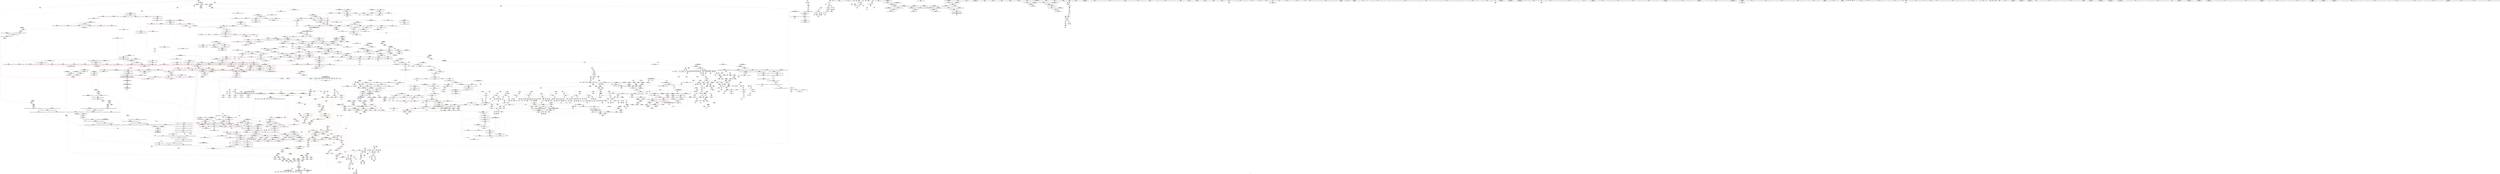 digraph "SVFG" {
	label="SVFG";

	Node0x559f0ff48e30 [shape=record,color=grey,label="{NodeID: 0\nNullPtr}"];
	Node0x559f0ff48e30 -> Node0x559f0ffcb690[style=solid];
	Node0x559f0ff48e30 -> Node0x559f0ffcb790[style=solid];
	Node0x559f0ff48e30 -> Node0x559f0ffcb860[style=solid];
	Node0x559f0ff48e30 -> Node0x559f0ffcb930[style=solid];
	Node0x559f0ff48e30 -> Node0x559f0ffcba00[style=solid];
	Node0x559f0ff48e30 -> Node0x559f0ffcbad0[style=solid];
	Node0x559f0ff48e30 -> Node0x559f0ffcbba0[style=solid];
	Node0x559f0ff48e30 -> Node0x559f0ffcbc70[style=solid];
	Node0x559f0ff48e30 -> Node0x559f0ffcbd40[style=solid];
	Node0x559f0ff48e30 -> Node0x559f10000540[style=solid];
	Node0x559f0ffc47b0 [shape=record,color=black,label="{NodeID: 443\n1178\<--1175\ncast\<--\n_ZSt4__lgl\n}"];
	Node0x559f10037e70 [shape=record,color=grey,label="{NodeID: 1993\n2304 = Binary(2303, 1089, )\n}"];
	Node0x559f10037e70 -> Node0x559f1000e750[style=solid];
	Node0x559f0ffd3a20 [shape=record,color=red,label="{NodeID: 886\n1221\<--1188\n\<--__first.addr\n_ZSt22__final_insertion_sortIPSt4pairIdiEN9__gnu_cxx5__ops15_Iter_less_iterEEvT_S6_T0_\n|{<s0>61}}"];
	Node0x559f0ffd3a20:s0 -> Node0x559f101b2e40[style=solid,color=red];
	Node0x559f100de410 [shape=record,color=yellow,style=double,label="{NodeID: 2436\n23V_1 = ENCHI(MR_23V_0)\npts\{19 \}\nFun[_Z2okd]}"];
	Node0x559f100de410 -> Node0x559f0ffdfe50[style=dashed];
	Node0x559f10009bc0 [shape=record,color=blue,label="{NodeID: 1329\n1572\<--1548\n\<--__value.coerce1\n_ZSt13__adjust_heapIPSt4pairIdiElS1_N9__gnu_cxx5__ops15_Iter_less_iterEEvT_T0_S7_T1_T2_\n|{|<s1>85|<s2>87}}"];
	Node0x559f10009bc0 -> Node0x559f0ffff9c0[style=dashed];
	Node0x559f10009bc0:s1 -> Node0x559f100dd9c0[style=dashed,color=red];
	Node0x559f10009bc0:s2 -> Node0x559f100dd9c0[style=dashed,color=red];
	Node0x559f0ffbcf80 [shape=record,color=green,label="{NodeID: 222\n1466\<--1467\n__it1.addr\<--__it1.addr_field_insensitive\n_ZNK9__gnu_cxx5__ops15_Iter_less_iterclIPSt4pairIdiES5_EEbT_T0_\n}"];
	Node0x559f0ffbcf80 -> Node0x559f0fff5dc0[style=solid];
	Node0x559f0ffbcf80 -> Node0x559f10009060[style=solid];
	Node0x559f0ffdff20 [shape=record,color=red,label="{NodeID: 665\n770\<--17\n\<--m\nmain\n}"];
	Node0x559f0ffdff20 -> Node0x559f1003d270[style=solid];
	Node0x559f101b1340 [shape=record,color=black,label="{NodeID: 3322\n1769 = PHI(1475, 1764, 2340, )\n1st arg _ZStltIdiEbRKSt4pairIT_T0_ES5_ }"];
	Node0x559f101b1340 -> Node0x559f1000b350[style=solid];
	Node0x559f0fffe710 [shape=record,color=red,label="{NodeID: 1108\n2300\<--2288\n\<--__first.addr\n_ZNSt20__copy_move_backwardILb1ELb0ESt26random_access_iterator_tagE13__copy_move_bIPSt4pairIdiES5_EET0_T_S7_S6_\n}"];
	Node0x559f0fffe710 -> Node0x559f0ffd7230[style=solid];
	Node0x559f0ffb4790 [shape=record,color=green,label="{NodeID: 1\n7\<--1\n__dso_handle\<--dummyObj\nGlob }"];
	Node0x559f0ffc4880 [shape=record,color=black,label="{NodeID: 444\n1179\<--1175\nconv\<--\n_ZSt4__lgl\n}"];
	Node0x559f0ffc4880 -> Node0x559f1003d3f0[style=solid];
	Node0x559f10037ff0 [shape=record,color=grey,label="{NodeID: 1994\n873 = Binary(871, 872, )\n}"];
	Node0x559f10037ff0 -> Node0x559f10038170[style=solid];
	Node0x559f0ffd3af0 [shape=record,color=red,label="{NodeID: 887\n1200\<--1190\n\<--__last.addr\n_ZSt22__final_insertion_sortIPSt4pairIdiEN9__gnu_cxx5__ops15_Iter_less_iterEEvT_S6_T0_\n}"];
	Node0x559f0ffd3af0 -> Node0x559f0ffc4a20[style=solid];
	Node0x559f100de520 [shape=record,color=yellow,style=double,label="{NodeID: 2437\n2V_1 = ENCHI(MR_2V_0)\npts\{21 \}\nFun[_Z2okd]|{|<s1>21}}"];
	Node0x559f100de520 -> Node0x559f0ffe0260[style=dashed];
	Node0x559f100de520:s1 -> Node0x559f100d9e50[style=dashed,color=red];
	Node0x559f10009c90 [shape=record,color=blue,label="{NodeID: 1330\n1553\<--1544\n__first.addr\<--__first\n_ZSt13__adjust_heapIPSt4pairIdiElS1_N9__gnu_cxx5__ops15_Iter_less_iterEEvT_T0_S7_T1_T2_\n}"];
	Node0x559f10009c90 -> Node0x559f0fff6780[style=dashed];
	Node0x559f10009c90 -> Node0x559f0fff6850[style=dashed];
	Node0x559f10009c90 -> Node0x559f0fff6920[style=dashed];
	Node0x559f10009c90 -> Node0x559f0fff69f0[style=dashed];
	Node0x559f10009c90 -> Node0x559f0fff6ac0[style=dashed];
	Node0x559f10009c90 -> Node0x559f0fff6b90[style=dashed];
	Node0x559f10009c90 -> Node0x559f0fff6c60[style=dashed];
	Node0x559f0ffbd050 [shape=record,color=green,label="{NodeID: 223\n1468\<--1469\n__it2.addr\<--__it2.addr_field_insensitive\n_ZNK9__gnu_cxx5__ops15_Iter_less_iterclIPSt4pairIdiES5_EEbT_T0_\n}"];
	Node0x559f0ffbd050 -> Node0x559f0fff5e90[style=solid];
	Node0x559f0ffbd050 -> Node0x559f10009130[style=solid];
	Node0x559f0ffdfff0 [shape=record,color=red,label="{NodeID: 666\n777\<--17\n\<--m\nmain\n}"];
	Node0x559f0ffdfff0 -> Node0x559f0ffc3500[style=solid];
	Node0x559f101b14d0 [shape=record,color=black,label="{NodeID: 3323\n2223 = PHI(2165, )\n0th arg _ZSt23__copy_move_backward_a2ILb1EPSt4pairIdiES2_ET1_T0_S4_S3_ }"];
	Node0x559f101b14d0 -> Node0x559f1000dd90[style=solid];
	Node0x559f0fffe7e0 [shape=record,color=red,label="{NodeID: 1109\n2299\<--2290\n\<--__last.addr\n_ZNSt20__copy_move_backwardILb1ELb0ESt26random_access_iterator_tagE13__copy_move_bIPSt4pairIdiES5_EET0_T_S7_S6_\n}"];
	Node0x559f0fffe7e0 -> Node0x559f0ffd7160[style=solid];
	Node0x559f0ffb4820 [shape=record,color=green,label="{NodeID: 2\n18\<--1\n\<--dummyObj\nCan only get source location for instruction, argument, global var or function.}"];
	Node0x559f0ffc4950 [shape=record,color=black,label="{NodeID: 445\n1169\<--1180\n_ZSt4__lgl_ret\<--sub\n_ZSt4__lgl\n|{<s0>52}}"];
	Node0x559f0ffc4950:s0 -> Node0x559f101a8d30[style=solid,color=blue];
	Node0x559f10038170 [shape=record,color=grey,label="{NodeID: 1995\n874 = Binary(873, 291, )\n}"];
	Node0x559f10038170 -> Node0x559f100055e0[style=solid];
	Node0x559f0ffd3bc0 [shape=record,color=red,label="{NodeID: 888\n1216\<--1190\n\<--__last.addr\n_ZSt22__final_insertion_sortIPSt4pairIdiEN9__gnu_cxx5__ops15_Iter_less_iterEEvT_S6_T0_\n|{<s0>60}}"];
	Node0x559f0ffd3bc0:s0 -> Node0x559f101b0100[style=solid,color=red];
	Node0x559f10009d60 [shape=record,color=blue,label="{NodeID: 1331\n1555\<--1545\n__holeIndex.addr\<--__holeIndex\n_ZSt13__adjust_heapIPSt4pairIdiElS1_N9__gnu_cxx5__ops15_Iter_less_iterEEvT_T0_S7_T1_T2_\n}"];
	Node0x559f10009d60 -> Node0x559f0fff6d30[style=dashed];
	Node0x559f10009d60 -> Node0x559f0fff6e00[style=dashed];
	Node0x559f10009d60 -> Node0x559f0fff6ed0[style=dashed];
	Node0x559f10009d60 -> Node0x559f0fff6fa0[style=dashed];
	Node0x559f10009d60 -> Node0x559f1000a240[style=dashed];
	Node0x559f10009d60 -> Node0x559f1000a3e0[style=dashed];
	Node0x559f10009d60 -> Node0x559f100c8df0[style=dashed];
	Node0x559f0ffbd120 [shape=record,color=green,label="{NodeID: 224\n1477\<--1478\n_ZStltIdiEbRKSt4pairIT_T0_ES5_\<--_ZStltIdiEbRKSt4pairIT_T0_ES5__field_insensitive\n}"];
	Node0x559f0ffe00c0 [shape=record,color=red,label="{NodeID: 667\n782\<--17\n\<--m\nmain\n}"];
	Node0x559f0ffe00c0 -> Node0x559f0ffc35d0[style=solid];
	Node0x559f101b15e0 [shape=record,color=black,label="{NodeID: 3324\n2224 = PHI(2169, )\n1st arg _ZSt23__copy_move_backward_a2ILb1EPSt4pairIdiES2_ET1_T0_S4_S3_ }"];
	Node0x559f101b15e0 -> Node0x559f1000de60[style=solid];
	Node0x559f0fffe8b0 [shape=record,color=red,label="{NodeID: 1110\n2310\<--2290\n\<--__last.addr\n_ZNSt20__copy_move_backwardILb1ELb0ESt26random_access_iterator_tagE13__copy_move_bIPSt4pairIdiES5_EET0_T_S7_S6_\n}"];
	Node0x559f0fffe8b0 -> Node0x559f0ffdf220[style=solid];
	Node0x559f0ffb4ad0 [shape=record,color=green,label="{NodeID: 3\n30\<--1\n.str\<--dummyObj\nGlob }"];
	Node0x559f0ffc4a20 [shape=record,color=black,label="{NodeID: 446\n1202\<--1200\nsub.ptr.lhs.cast\<--\n_ZSt22__final_insertion_sortIPSt4pairIdiEN9__gnu_cxx5__ops15_Iter_less_iterEEvT_S6_T0_\n}"];
	Node0x559f0ffc4a20 -> Node0x559f1003caf0[style=solid];
	Node0x559f100382f0 [shape=record,color=grey,label="{NodeID: 1996\n834 = Binary(826, 833, )\n}"];
	Node0x559f100382f0 -> Node0x559f10004f60[style=solid];
	Node0x559f0ffd3c90 [shape=record,color=red,label="{NodeID: 889\n1222\<--1190\n\<--__last.addr\n_ZSt22__final_insertion_sortIPSt4pairIdiEN9__gnu_cxx5__ops15_Iter_less_iterEEvT_S6_T0_\n|{<s0>61}}"];
	Node0x559f0ffd3c90:s0 -> Node0x559f101b2f90[style=solid,color=red];
	Node0x559f10009e30 [shape=record,color=blue,label="{NodeID: 1332\n1557\<--1546\n__len.addr\<--__len\n_ZSt13__adjust_heapIPSt4pairIdiElS1_N9__gnu_cxx5__ops15_Iter_less_iterEEvT_T0_S7_T1_T2_\n}"];
	Node0x559f10009e30 -> Node0x559f0fff7140[style=dashed];
	Node0x559f10009e30 -> Node0x559f0fff7210[style=dashed];
	Node0x559f10009e30 -> Node0x559f0fff72e0[style=dashed];
	Node0x559f0ffbd220 [shape=record,color=green,label="{NodeID: 225\n1485\<--1486\n__first.addr\<--__first.addr_field_insensitive\n_ZSt10__pop_heapIPSt4pairIdiEN9__gnu_cxx5__ops15_Iter_less_iterEEvT_S6_S6_RT0_\n}"];
	Node0x559f0ffbd220 -> Node0x559f0fff5f60[style=solid];
	Node0x559f0ffbd220 -> Node0x559f0fff6030[style=solid];
	Node0x559f0ffbd220 -> Node0x559f0fff6100[style=solid];
	Node0x559f0ffbd220 -> Node0x559f10009200[style=solid];
	Node0x559f0ffe0190 [shape=record,color=red,label="{NodeID: 668\n145\<--20\n\<--n\n_Z5checkv\n}"];
	Node0x559f0ffe0190 -> Node0x559f10040e70[style=solid];
	Node0x559f101b16f0 [shape=record,color=black,label="{NodeID: 3325\n2225 = PHI(2170, )\n2nd arg _ZSt23__copy_move_backward_a2ILb1EPSt4pairIdiES2_ET1_T0_S4_S3_ }"];
	Node0x559f101b16f0 -> Node0x559f1000df30[style=solid];
	Node0x559f100921e0 [shape=record,color=black,label="{NodeID: 2218\nMR_488V_5 = PHI(MR_488V_6, MR_488V_4, )\npts\{1883 \}\n}"];
	Node0x559f100921e0 -> Node0x559f0fffaf00[style=dashed];
	Node0x559f100921e0 -> Node0x559f0fffafd0[style=dashed];
	Node0x559f100921e0 -> Node0x559f0fffb0a0[style=dashed];
	Node0x559f100921e0 -> Node0x559f0fffb170[style=dashed];
	Node0x559f100921e0 -> Node0x559f0fffb240[style=dashed];
	Node0x559f100921e0 -> Node0x559f1000baa0[style=dashed];
	Node0x559f100921e0 -> Node0x559f1000bb70[style=dashed];
	Node0x559f0fffe980 [shape=record,color=red,label="{NodeID: 1111\n2314\<--2292\n\<--__result.addr\n_ZNSt20__copy_move_backwardILb1ELb0ESt26random_access_iterator_tagE13__copy_move_bIPSt4pairIdiES5_EET0_T_S7_S6_\n}"];
	Node0x559f0fffe980 -> Node0x559f0ffdf2f0[style=solid];
	Node0x559f0ffb4b60 [shape=record,color=green,label="{NodeID: 4\n32\<--1\n.str.1\<--dummyObj\nGlob }"];
	Node0x559f0ffc4af0 [shape=record,color=black,label="{NodeID: 447\n1203\<--1201\nsub.ptr.rhs.cast\<--\n_ZSt22__final_insertion_sortIPSt4pairIdiEN9__gnu_cxx5__ops15_Iter_less_iterEEvT_S6_T0_\n}"];
	Node0x559f0ffc4af0 -> Node0x559f1003caf0[style=solid];
	Node0x559f10038470 [shape=record,color=grey,label="{NodeID: 1997\n895 = Binary(894, 90, )\n}"];
	Node0x559f10038470 -> Node0x559f10005920[style=solid];
	Node0x559f0ffd3d60 [shape=record,color=red,label="{NodeID: 890\n1243\<--1232\n\<--__first.addr\n_ZSt14__partial_sortIPSt4pairIdiEN9__gnu_cxx5__ops15_Iter_less_iterEEvT_S6_S6_T0_\n|{<s0>62}}"];
	Node0x559f0ffd3d60:s0 -> Node0x559f1006c730[style=solid,color=red];
	Node0x559f10009f00 [shape=record,color=blue,label="{NodeID: 1333\n1559\<--1577\n__topIndex\<--\n_ZSt13__adjust_heapIPSt4pairIdiElS1_N9__gnu_cxx5__ops15_Iter_less_iterEEvT_T0_S7_T1_T2_\n}"];
	Node0x559f10009f00 -> Node0x559f0fff73b0[style=dashed];
	Node0x559f0ffbd2f0 [shape=record,color=green,label="{NodeID: 226\n1487\<--1488\n__last.addr\<--__last.addr_field_insensitive\n_ZSt10__pop_heapIPSt4pairIdiEN9__gnu_cxx5__ops15_Iter_less_iterEEvT_S6_S6_RT0_\n}"];
	Node0x559f0ffbd2f0 -> Node0x559f0fff61d0[style=solid];
	Node0x559f0ffbd2f0 -> Node0x559f100092d0[style=solid];
	Node0x559f0ffe0260 [shape=record,color=red,label="{NodeID: 669\n262\<--20\n\<--n\n_Z2okd\n}"];
	Node0x559f0ffe0260 -> Node0x559f10041ef0[style=solid];
	Node0x559f101b1800 [shape=record,color=black,label="{NodeID: 3326\n1227 = PHI(1144, )\n0th arg _ZSt14__partial_sortIPSt4pairIdiEN9__gnu_cxx5__ops15_Iter_less_iterEEvT_S6_S6_T0_ }"];
	Node0x559f101b1800 -> Node0x559f100079a0[style=solid];
	Node0x559f100926e0 [shape=record,color=black,label="{NodeID: 2219\nMR_6V_3 = PHI(MR_6V_1, MR_6V_4, )\npts\{29 \}\n|{|<s6>74}}"];
	Node0x559f100926e0 -> Node0x559f0fffef30[style=dashed];
	Node0x559f100926e0 -> Node0x559f0ffff000[style=dashed];
	Node0x559f100926e0 -> Node0x559f0ffff0d0[style=dashed];
	Node0x559f100926e0 -> Node0x559f0ffff1a0[style=dashed];
	Node0x559f100926e0 -> Node0x559f0ffff270[style=dashed];
	Node0x559f100926e0 -> Node0x559f0ffff340[style=dashed];
	Node0x559f100926e0:s6 -> Node0x559f100a88f0[style=dashed,color=red];
	Node0x559f0fffea50 [shape=record,color=red,label="{NodeID: 1112\n2323\<--2292\n\<--__result.addr\n_ZNSt20__copy_move_backwardILb1ELb0ESt26random_access_iterator_tagE13__copy_move_bIPSt4pairIdiES5_EET0_T_S7_S6_\n}"];
	Node0x559f0fffea50 -> Node0x559f0ffd7300[style=solid];
	Node0x559f0ffb4bf0 [shape=record,color=green,label="{NodeID: 5\n34\<--1\n.str.2\<--dummyObj\nGlob }"];
	Node0x559f0ffc4bc0 [shape=record,color=black,label="{NodeID: 448\n1275\<--1273\nsub.ptr.lhs.cast\<--\n_ZSt27__unguarded_partition_pivotIPSt4pairIdiEN9__gnu_cxx5__ops15_Iter_less_iterEET_S6_S6_T0_\n}"];
	Node0x559f0ffc4bc0 -> Node0x559f10039070[style=solid];
	Node0x559f100385f0 [shape=record,color=grey,label="{NodeID: 1998\n887 = Binary(886, 90, )\n}"];
	Node0x559f100385f0 -> Node0x559f10005850[style=solid];
	Node0x559f0ffd3e30 [shape=record,color=red,label="{NodeID: 891\n1249\<--1232\n\<--__first.addr\n_ZSt14__partial_sortIPSt4pairIdiEN9__gnu_cxx5__ops15_Iter_less_iterEEvT_S6_S6_T0_\n|{<s0>63}}"];
	Node0x559f0ffd3e30:s0 -> Node0x559f101b2b10[style=solid,color=red];
	Node0x559f10009fd0 [shape=record,color=blue,label="{NodeID: 1334\n1561\<--1579\n__secondChild\<--\n_ZSt13__adjust_heapIPSt4pairIdiElS1_N9__gnu_cxx5__ops15_Iter_less_iterEEvT_T0_S7_T1_T2_\n}"];
	Node0x559f10009fd0 -> Node0x559f0fff7480[style=dashed];
	Node0x559f10009fd0 -> Node0x559f0fff7550[style=dashed];
	Node0x559f10009fd0 -> Node0x559f0fff7a30[style=dashed];
	Node0x559f10009fd0 -> Node0x559f0fff7b00[style=dashed];
	Node0x559f10009fd0 -> Node0x559f1000a0a0[style=dashed];
	Node0x559f10009fd0 -> Node0x559f1000a310[style=dashed];
	Node0x559f10009fd0 -> Node0x559f100c92f0[style=dashed];
	Node0x559f0ffbd3c0 [shape=record,color=green,label="{NodeID: 227\n1489\<--1490\n__result.addr\<--__result.addr_field_insensitive\n_ZSt10__pop_heapIPSt4pairIdiEN9__gnu_cxx5__ops15_Iter_less_iterEEvT_S6_S6_RT0_\n}"];
	Node0x559f0ffbd3c0 -> Node0x559f0fff62a0[style=solid];
	Node0x559f0ffbd3c0 -> Node0x559f0fff6370[style=solid];
	Node0x559f0ffbd3c0 -> Node0x559f100093a0[style=solid];
	Node0x559f0ffe0330 [shape=record,color=red,label="{NodeID: 670\n687\<--20\n\<--n\nmain\n}"];
	Node0x559f0ffe0330 -> Node0x559f10041bf0[style=solid];
	Node0x559f101b1910 [shape=record,color=black,label="{NodeID: 3327\n1228 = PHI(1145, )\n1st arg _ZSt14__partial_sortIPSt4pairIdiEN9__gnu_cxx5__ops15_Iter_less_iterEEvT_S6_S6_T0_ }"];
	Node0x559f101b1910 -> Node0x559f10007a70[style=solid];
	Node0x559f0fffeb20 [shape=record,color=red,label="{NodeID: 1113\n2307\<--2294\n\<--__n\n_ZNSt20__copy_move_backwardILb1ELb0ESt26random_access_iterator_tagE13__copy_move_bIPSt4pairIdiES5_EET0_T_S7_S6_\n}"];
	Node0x559f0fffeb20 -> Node0x559f1003f670[style=solid];
	Node0x559f0ffb4c80 [shape=record,color=green,label="{NodeID: 6\n37\<--1\n\<--dummyObj\nCan only get source location for instruction, argument, global var or function.}"];
	Node0x559f0ffc4c90 [shape=record,color=black,label="{NodeID: 449\n1276\<--1274\nsub.ptr.rhs.cast\<--\n_ZSt27__unguarded_partition_pivotIPSt4pairIdiEN9__gnu_cxx5__ops15_Iter_less_iterEET_S6_S6_T0_\n}"];
	Node0x559f0ffc4c90 -> Node0x559f10039070[style=solid];
	Node0x559f10038770 [shape=record,color=grey,label="{NodeID: 1999\n344 = Binary(342, 343, )\n}"];
	Node0x559f10038770 -> Node0x559f10001b60[style=solid];
	Node0x559f0ffd3f00 [shape=record,color=red,label="{NodeID: 892\n1244\<--1234\n\<--__middle.addr\n_ZSt14__partial_sortIPSt4pairIdiEN9__gnu_cxx5__ops15_Iter_less_iterEEvT_S6_S6_T0_\n|{<s0>62}}"];
	Node0x559f0ffd3f00:s0 -> Node0x559f1006c840[style=solid,color=red];
	Node0x559f1000a0a0 [shape=record,color=blue,label="{NodeID: 1335\n1561\<--1590\n__secondChild\<--mul\n_ZSt13__adjust_heapIPSt4pairIdiElS1_N9__gnu_cxx5__ops15_Iter_less_iterEEvT_T0_S7_T1_T2_\n}"];
	Node0x559f1000a0a0 -> Node0x559f0fff7480[style=dashed];
	Node0x559f1000a0a0 -> Node0x559f0fff7550[style=dashed];
	Node0x559f1000a0a0 -> Node0x559f0fff7620[style=dashed];
	Node0x559f1000a0a0 -> Node0x559f0fff76f0[style=dashed];
	Node0x559f1000a0a0 -> Node0x559f0fff77c0[style=dashed];
	Node0x559f1000a0a0 -> Node0x559f0fff7890[style=dashed];
	Node0x559f1000a0a0 -> Node0x559f0fff7960[style=dashed];
	Node0x559f1000a0a0 -> Node0x559f0fff7a30[style=dashed];
	Node0x559f1000a0a0 -> Node0x559f0fff7b00[style=dashed];
	Node0x559f1000a0a0 -> Node0x559f1000a0a0[style=dashed];
	Node0x559f1000a0a0 -> Node0x559f1000a170[style=dashed];
	Node0x559f1000a0a0 -> Node0x559f1000a310[style=dashed];
	Node0x559f1000a0a0 -> Node0x559f100c92f0[style=dashed];
	Node0x559f0ffbd490 [shape=record,color=green,label="{NodeID: 228\n1491\<--1492\n__comp.addr\<--__comp.addr_field_insensitive\n_ZSt10__pop_heapIPSt4pairIdiEN9__gnu_cxx5__ops15_Iter_less_iterEEvT_S6_S6_RT0_\n}"];
	Node0x559f0ffbd490 -> Node0x559f0fff6440[style=solid];
	Node0x559f0ffbd490 -> Node0x559f10009470[style=solid];
	Node0x559f0ffe0400 [shape=record,color=red,label="{NodeID: 671\n693\<--20\n\<--n\nmain\n}"];
	Node0x559f0ffe0400 -> Node0x559f10042f70[style=solid];
	Node0x559f101b1a20 [shape=record,color=black,label="{NodeID: 3328\n1229 = PHI(1146, )\n2nd arg _ZSt14__partial_sortIPSt4pairIdiEN9__gnu_cxx5__ops15_Iter_less_iterEEvT_S6_S6_T0_ }"];
	Node0x559f101b1a20 -> Node0x559f10007b40[style=solid];
	Node0x559f0fffebf0 [shape=record,color=red,label="{NodeID: 1114\n2319\<--2294\n\<--__n\n_ZNSt20__copy_move_backwardILb1ELb0ESt26random_access_iterator_tagE13__copy_move_bIPSt4pairIdiES5_EET0_T_S7_S6_\n}"];
	Node0x559f0fffebf0 -> Node0x559f10037870[style=solid];
	Node0x559f0ffb54c0 [shape=record,color=green,label="{NodeID: 7\n84\<--1\n\<--dummyObj\nCan only get source location for instruction, argument, global var or function.}"];
	Node0x559f0ffc4d60 [shape=record,color=black,label="{NodeID: 450\n1255\<--1295\n_ZSt27__unguarded_partition_pivotIPSt4pairIdiEN9__gnu_cxx5__ops15_Iter_less_iterEET_S6_S6_T0__ret\<--call\n_ZSt27__unguarded_partition_pivotIPSt4pairIdiEN9__gnu_cxx5__ops15_Iter_less_iterEET_S6_S6_T0_\n|{<s0>56}}"];
	Node0x559f0ffc4d60:s0 -> Node0x559f101a8e40[style=solid,color=blue];
	Node0x559f100388f0 [shape=record,color=grey,label="{NodeID: 2000\n400 = Binary(18, 399, )\n}"];
	Node0x559f100388f0 -> Node0x559f10002380[style=solid];
	Node0x559f0ffd3fd0 [shape=record,color=red,label="{NodeID: 893\n1250\<--1234\n\<--__middle.addr\n_ZSt14__partial_sortIPSt4pairIdiEN9__gnu_cxx5__ops15_Iter_less_iterEEvT_S6_S6_T0_\n|{<s0>63}}"];
	Node0x559f0ffd3fd0:s0 -> Node0x559f101b2c20[style=solid,color=red];
	Node0x559f1000a170 [shape=record,color=blue,label="{NodeID: 1336\n1561\<--1602\n__secondChild\<--dec\n_ZSt13__adjust_heapIPSt4pairIdiElS1_N9__gnu_cxx5__ops15_Iter_less_iterEEvT_T0_S7_T1_T2_\n}"];
	Node0x559f1000a170 -> Node0x559f0fff7480[style=dashed];
	Node0x559f1000a170 -> Node0x559f0fff7550[style=dashed];
	Node0x559f1000a170 -> Node0x559f0fff7890[style=dashed];
	Node0x559f1000a170 -> Node0x559f0fff7960[style=dashed];
	Node0x559f1000a170 -> Node0x559f0fff7a30[style=dashed];
	Node0x559f1000a170 -> Node0x559f0fff7b00[style=dashed];
	Node0x559f1000a170 -> Node0x559f1000a0a0[style=dashed];
	Node0x559f1000a170 -> Node0x559f1000a310[style=dashed];
	Node0x559f1000a170 -> Node0x559f100c92f0[style=dashed];
	Node0x559f0ffc57e0 [shape=record,color=green,label="{NodeID: 229\n1493\<--1494\n__value\<--__value_field_insensitive\n_ZSt10__pop_heapIPSt4pairIdiEN9__gnu_cxx5__ops15_Iter_less_iterEEvT_S6_S6_RT0_\n|{|<s1>80}}"];
	Node0x559f0ffc57e0 -> Node0x559f0ffd5aa0[style=solid];
	Node0x559f0ffc57e0:s1 -> Node0x559f101b5740[style=solid,color=red];
	Node0x559f0ffe04d0 [shape=record,color=red,label="{NodeID: 672\n717\<--20\n\<--n\nmain\n}"];
	Node0x559f0ffe04d0 -> Node0x559f10042c70[style=solid];
	Node0x559f101b1b30 [shape=record,color=black,label="{NodeID: 3329\n1955 = PHI(1948, )\n0th arg _ZNSt4pairIdiE4swapERS0_ }"];
	Node0x559f101b1b30 -> Node0x559f1000c050[style=solid];
	Node0x559f0fffecc0 [shape=record,color=red,label="{NodeID: 1115\n2338\<--2329\nthis1\<--this.addr\n_ZNK9__gnu_cxx5__ops14_Val_less_iterclISt4pairIdiEPS4_EEbRT_T0_\n}"];
	Node0x559f0ffb5550 [shape=record,color=green,label="{NodeID: 8\n85\<--1\n\<--dummyObj\nCan only get source location for instruction, argument, global var or function.}"];
	Node0x559f0ffc4e30 [shape=record,color=black,label="{NodeID: 451\n1363\<--1361\nsub.ptr.lhs.cast\<--\n_ZSt11__sort_heapIPSt4pairIdiEN9__gnu_cxx5__ops15_Iter_less_iterEEvT_S6_RT0_\n}"];
	Node0x559f0ffc4e30 -> Node0x559f100379f0[style=solid];
	Node0x559f10038a70 [shape=record,color=grey,label="{NodeID: 2001\n854 = Binary(853, 90, )\n}"];
	Node0x559f10038a70 -> Node0x559f100051d0[style=solid];
	Node0x559f0ffd40a0 [shape=record,color=red,label="{NodeID: 894\n1245\<--1236\n\<--__last.addr\n_ZSt14__partial_sortIPSt4pairIdiEN9__gnu_cxx5__ops15_Iter_less_iterEEvT_S6_S6_T0_\n|{<s0>62}}"];
	Node0x559f0ffd40a0:s0 -> Node0x559f101b6f30[style=solid,color=red];
	Node0x559f1000a240 [shape=record,color=blue,label="{NodeID: 1337\n1555\<--1613\n__holeIndex.addr\<--\n_ZSt13__adjust_heapIPSt4pairIdiElS1_N9__gnu_cxx5__ops15_Iter_less_iterEEvT_T0_S7_T1_T2_\n}"];
	Node0x559f1000a240 -> Node0x559f0fff6ed0[style=dashed];
	Node0x559f1000a240 -> Node0x559f0fff6fa0[style=dashed];
	Node0x559f1000a240 -> Node0x559f1000a240[style=dashed];
	Node0x559f1000a240 -> Node0x559f1000a3e0[style=dashed];
	Node0x559f1000a240 -> Node0x559f100c8df0[style=dashed];
	Node0x559f0ffc5870 [shape=record,color=green,label="{NodeID: 230\n1495\<--1496\nagg.tmp\<--agg.tmp_field_insensitive\n_ZSt10__pop_heapIPSt4pairIdiEN9__gnu_cxx5__ops15_Iter_less_iterEEvT_S6_S6_RT0_\n}"];
	Node0x559f0ffc5870 -> Node0x559f0ffd5b70[style=solid];
	Node0x559f0ffc5870 -> Node0x559f0ffd5c40[style=solid];
	Node0x559f0ffe05a0 [shape=record,color=red,label="{NodeID: 673\n738\<--20\n\<--n\nmain\n}"];
	Node0x559f0ffe05a0 -> Node0x559f10041470[style=solid];
	Node0x559f101b1c40 [shape=record,color=black,label="{NodeID: 3330\n1956 = PHI(1949, )\n1st arg _ZNSt4pairIdiE4swapERS0_ }"];
	Node0x559f101b1c40 -> Node0x559f1000c120[style=solid];
	Node0x559f0fffed90 [shape=record,color=red,label="{NodeID: 1116\n2339\<--2331\n\<--__val.addr\n_ZNK9__gnu_cxx5__ops14_Val_less_iterclISt4pairIdiEPS4_EEbRT_T0_\n|{<s0>150}}"];
	Node0x559f0fffed90:s0 -> Node0x559f101b11b0[style=solid,color=red];
	Node0x559f0ffb55e0 [shape=record,color=green,label="{NodeID: 9\n86\<--1\n\<--dummyObj\nCan only get source location for instruction, argument, global var or function.}"];
	Node0x559f0ffc4f00 [shape=record,color=black,label="{NodeID: 452\n1364\<--1362\nsub.ptr.rhs.cast\<--\n_ZSt11__sort_heapIPSt4pairIdiEN9__gnu_cxx5__ops15_Iter_less_iterEEvT_S6_RT0_\n}"];
	Node0x559f0ffc4f00 -> Node0x559f100379f0[style=solid];
	Node0x559f10038bf0 [shape=record,color=grey,label="{NodeID: 2002\n388 = Binary(387, 90, )\n}"];
	Node0x559f10038bf0 -> Node0x559f0ffc1b00[style=solid];
	Node0x559f10038bf0 -> Node0x559f100022b0[style=solid];
	Node0x559f0ffd4170 [shape=record,color=red,label="{NodeID: 895\n1272\<--1260\n\<--__first.addr\n_ZSt27__unguarded_partition_pivotIPSt4pairIdiEN9__gnu_cxx5__ops15_Iter_less_iterEET_S6_S6_T0_\n}"];
	Node0x559f0ffd4170 -> Node0x559f0ffdf490[style=solid];
	Node0x559f1000a310 [shape=record,color=blue,label="{NodeID: 1338\n1561\<--1628\n__secondChild\<--mul13\n_ZSt13__adjust_heapIPSt4pairIdiElS1_N9__gnu_cxx5__ops15_Iter_less_iterEEvT_T0_S7_T1_T2_\n}"];
	Node0x559f1000a310 -> Node0x559f0fff7bd0[style=dashed];
	Node0x559f1000a310 -> Node0x559f0fff7ca0[style=dashed];
	Node0x559f1000a310 -> Node0x559f100c92f0[style=dashed];
	Node0x559f0ffc5940 [shape=record,color=green,label="{NodeID: 231\n1497\<--1498\nagg.tmp4\<--agg.tmp4_field_insensitive\n_ZSt10__pop_heapIPSt4pairIdiEN9__gnu_cxx5__ops15_Iter_less_iterEEvT_S6_S6_RT0_\n}"];
	Node0x559f0ffe0670 [shape=record,color=red,label="{NodeID: 674\n799\<--20\n\<--n\nmain\n}"];
	Node0x559f0ffe0670 -> Node0x559f10040270[style=solid];
	Node0x559f101b1d50 [shape=record,color=black,label="{NodeID: 3331\n192 = PHI(876, )\n0th arg _Z2okd }"];
	Node0x559f101b1d50 -> Node0x559f10001000[style=solid];
	Node0x559f0fffee60 [shape=record,color=red,label="{NodeID: 1117\n2340\<--2333\n\<--__it.addr\n_ZNK9__gnu_cxx5__ops14_Val_less_iterclISt4pairIdiEPS4_EEbRT_T0_\n|{<s0>150}}"];
	Node0x559f0fffee60:s0 -> Node0x559f101b1340[style=solid,color=red];
	Node0x559f0ffb56a0 [shape=record,color=green,label="{NodeID: 10\n90\<--1\n\<--dummyObj\nCan only get source location for instruction, argument, global var or function.}"];
	Node0x559f0ffc4fd0 [shape=record,color=black,label="{NodeID: 453\n1430\<--1394\n\<--__value\n_ZSt11__make_heapIPSt4pairIdiEN9__gnu_cxx5__ops15_Iter_less_iterEEvT_S6_RT0_\n}"];
	Node0x559f0ffc4fd0 -> Node0x559f0ffdb7a0[style=solid];
	Node0x559f0ffc4fd0 -> Node0x559f0ffdb870[style=solid];
	Node0x559f0ffc4fd0 -> Node0x559f0ffdb940[style=solid];
	Node0x559f10038d70 [shape=record,color=grey,label="{NodeID: 2003\n859 = Binary(858, 90, )\n}"];
	Node0x559f10038d70 -> Node0x559f100052a0[style=solid];
	Node0x559f0ffd4240 [shape=record,color=red,label="{NodeID: 896\n1274\<--1260\n\<--__first.addr\n_ZSt27__unguarded_partition_pivotIPSt4pairIdiEN9__gnu_cxx5__ops15_Iter_less_iterEET_S6_S6_T0_\n}"];
	Node0x559f0ffd4240 -> Node0x559f0ffc4c90[style=solid];
	Node0x559f1000a3e0 [shape=record,color=blue,label="{NodeID: 1339\n1555\<--1640\n__holeIndex.addr\<--sub19\n_ZSt13__adjust_heapIPSt4pairIdiElS1_N9__gnu_cxx5__ops15_Iter_less_iterEEvT_T0_S7_T1_T2_\n}"];
	Node0x559f1000a3e0 -> Node0x559f100c8df0[style=dashed];
	Node0x559f0ffc5a10 [shape=record,color=green,label="{NodeID: 232\n1533\<--1534\n__t.addr\<--__t.addr_field_insensitive\n_ZSt4moveIRSt4pairIdiEEONSt16remove_referenceIT_E4typeEOS4_\n}"];
	Node0x559f0ffc5a10 -> Node0x559f0fff66b0[style=solid];
	Node0x559f0ffc5a10 -> Node0x559f10009a20[style=solid];
	Node0x559f0ffe0740 [shape=record,color=red,label="{NodeID: 675\n805\<--20\n\<--n\nmain\n}"];
	Node0x559f0ffe0740 -> Node0x559f100406f0[style=solid];
	Node0x559f101b1e60 [shape=record,color=black,label="{NodeID: 3332\n1481 = PHI(1334, 1373, )\n0th arg _ZSt10__pop_heapIPSt4pairIdiEN9__gnu_cxx5__ops15_Iter_less_iterEEvT_S6_S6_RT0_ }"];
	Node0x559f101b1e60 -> Node0x559f10009200[style=solid];
	Node0x559f0fffef30 [shape=record,color=red,label="{NodeID: 1118\n2352\<--2351\ndummyVal\<--offset_0\n_ZSt11__make_heapIPSt4pairIdiEN9__gnu_cxx5__ops15_Iter_less_iterEEvT_S6_RT0_\n}"];
	Node0x559f0fffef30 -> Node0x559f100089e0[style=solid];
	Node0x559f0ffb57a0 [shape=record,color=green,label="{NodeID: 11\n131\<--1\n\<--dummyObj\nCan only get source location for instruction, argument, global var or function.}"];
	Node0x559f0ffc50a0 [shape=record,color=black,label="{NodeID: 454\n1439\<--1396\n\<--agg.tmp\n_ZSt11__make_heapIPSt4pairIdiEN9__gnu_cxx5__ops15_Iter_less_iterEEvT_S6_RT0_\n}"];
	Node0x559f0ffc50a0 -> Node0x559f0ffdbc80[style=solid];
	Node0x559f0ffc50a0 -> Node0x559f0ffdbd50[style=solid];
	Node0x559f0ffc50a0 -> Node0x559f0ffdbe20[style=solid];
	Node0x559f10038ef0 [shape=record,color=grey,label="{NodeID: 2004\n1279 = Binary(1278, 1094, )\n}"];
	Node0x559f0ffd4310 [shape=record,color=red,label="{NodeID: 897\n1282\<--1260\n\<--__first.addr\n_ZSt27__unguarded_partition_pivotIPSt4pairIdiEN9__gnu_cxx5__ops15_Iter_less_iterEET_S6_S6_T0_\n|{<s0>64}}"];
	Node0x559f0ffd4310:s0 -> Node0x559f101b69e0[style=solid,color=red];
	Node0x559f1000a4b0 [shape=record,color=blue, style = dotted,label="{NodeID: 1340\n2386\<--2388\noffset_0\<--dummyVal\n_ZSt13__adjust_heapIPSt4pairIdiElS1_N9__gnu_cxx5__ops15_Iter_less_iterEEvT_T0_S7_T1_T2_\n}"];
	Node0x559f1000a4b0 -> Node0x559f0fff7d70[style=dashed];
	Node0x559f0ffc5ae0 [shape=record,color=green,label="{NodeID: 233\n1549\<--1550\n__value\<--__value_field_insensitive\n_ZSt13__adjust_heapIPSt4pairIdiElS1_N9__gnu_cxx5__ops15_Iter_less_iterEEvT_T0_S7_T1_T2_\n|{|<s1>90}}"];
	Node0x559f0ffc5ae0 -> Node0x559f0ffd6120[style=solid];
	Node0x559f0ffc5ae0:s1 -> Node0x559f101b5740[style=solid,color=red];
	Node0x559f0ffe0810 [shape=record,color=red,label="{NodeID: 676\n811\<--20\n\<--n\nmain\n}"];
	Node0x559f0ffe0810 -> Node0x559f10040870[style=solid];
	Node0x559f101b1fb0 [shape=record,color=black,label="{NodeID: 3333\n1482 = PHI(1335, 1374, )\n1st arg _ZSt10__pop_heapIPSt4pairIdiEN9__gnu_cxx5__ops15_Iter_less_iterEEvT_S6_S6_RT0_ }"];
	Node0x559f101b1fb0 -> Node0x559f100092d0[style=solid];
	Node0x559f0ffff000 [shape=record,color=red,label="{NodeID: 1119\n2355\<--2354\ndummyVal\<--offset_1\n_ZSt11__make_heapIPSt4pairIdiEN9__gnu_cxx5__ops15_Iter_less_iterEEvT_S6_RT0_\n}"];
	Node0x559f0ffff000 -> Node0x559f10008ab0[style=solid];
	Node0x559f0ffb58a0 [shape=record,color=green,label="{NodeID: 12\n149\<--1\n\<--dummyObj\nCan only get source location for instruction, argument, global var or function.}"];
	Node0x559f0ffc5170 [shape=record,color=black,label="{NodeID: 455\n1443\<--1396\n\<--agg.tmp\n_ZSt11__make_heapIPSt4pairIdiEN9__gnu_cxx5__ops15_Iter_less_iterEEvT_S6_RT0_\n}"];
	Node0x559f0ffc5170 -> Node0x559f0ffdc160[style=solid];
	Node0x559f0ffc5170 -> Node0x559f0ffdc230[style=solid];
	Node0x559f10039070 [shape=record,color=grey,label="{NodeID: 2005\n1277 = Binary(1275, 1276, )\n}"];
	Node0x559f10039070 -> Node0x559f100391f0[style=solid];
	Node0x559f0ffd43e0 [shape=record,color=red,label="{NodeID: 898\n1283\<--1260\n\<--__first.addr\n_ZSt27__unguarded_partition_pivotIPSt4pairIdiEN9__gnu_cxx5__ops15_Iter_less_iterEET_S6_S6_T0_\n}"];
	Node0x559f0ffd43e0 -> Node0x559f0ffdb390[style=solid];
	Node0x559f1000a580 [shape=record,color=blue, style = dotted,label="{NodeID: 1341\n2389\<--2391\noffset_1\<--dummyVal\n_ZSt13__adjust_heapIPSt4pairIdiElS1_N9__gnu_cxx5__ops15_Iter_less_iterEEvT_T0_S7_T1_T2_\n}"];
	Node0x559f1000a580 -> Node0x559f0fff7e40[style=dashed];
	Node0x559f0ffc5bb0 [shape=record,color=green,label="{NodeID: 234\n1551\<--1552\n__comp\<--__comp_field_insensitive\n_ZSt13__adjust_heapIPSt4pairIdiElS1_N9__gnu_cxx5__ops15_Iter_less_iterEEvT_T0_S7_T1_T2_\n|{<s0>83|<s1>88}}"];
	Node0x559f0ffc5bb0:s0 -> Node0x559f101aea00[style=solid,color=red];
	Node0x559f0ffc5bb0:s1 -> Node0x559f101afbb0[style=solid,color=red];
	Node0x559f0ffe08e0 [shape=record,color=red,label="{NodeID: 677\n74\<--22\n\<--len\n_Z5checkv\n}"];
	Node0x559f0ffe08e0 -> Node0x559f0ffcc1e0[style=solid];
	Node0x559f101b2100 [shape=record,color=black,label="{NodeID: 3334\n1483 = PHI(1336, 1375, )\n2nd arg _ZSt10__pop_heapIPSt4pairIdiEN9__gnu_cxx5__ops15_Iter_less_iterEEvT_S6_S6_RT0_ }"];
	Node0x559f101b2100 -> Node0x559f100093a0[style=solid];
	Node0x559f100b66f0 [shape=record,color=black,label="{NodeID: 2227\nMR_6V_2 = PHI(MR_6V_3, MR_6V_1, )\npts\{29 \}\n|{<s0>147|<s1>149|<s2>149}}"];
	Node0x559f100b66f0:s0 -> Node0x559f1001c8c0[style=dashed,color=blue];
	Node0x559f100b66f0:s1 -> Node0x559f0ffe5060[style=dashed,color=red];
	Node0x559f100b66f0:s2 -> Node0x559f10003630[style=dashed,color=red];
	Node0x559f0ffff0d0 [shape=record,color=red,label="{NodeID: 1120\n2358\<--2357\ndummyVal\<--offset_2\n_ZSt11__make_heapIPSt4pairIdiEN9__gnu_cxx5__ops15_Iter_less_iterEEvT_S6_RT0_\n}"];
	Node0x559f0ffff0d0 -> Node0x559f10008b80[style=solid];
	Node0x559f0ffb59a0 [shape=record,color=green,label="{NodeID: 13\n266\<--1\n\<--dummyObj\nCan only get source location for instruction, argument, global var or function.}"];
	Node0x559f0ffc5240 [shape=record,color=black,label="{NodeID: 456\n1405\<--1403\nsub.ptr.lhs.cast\<--\n_ZSt11__make_heapIPSt4pairIdiEN9__gnu_cxx5__ops15_Iter_less_iterEEvT_S6_RT0_\n}"];
	Node0x559f0ffc5240 -> Node0x559f1003b8f0[style=solid];
	Node0x559f100391f0 [shape=record,color=grey,label="{NodeID: 2006\n1278 = Binary(1277, 1089, )\n}"];
	Node0x559f100391f0 -> Node0x559f10038ef0[style=solid];
	Node0x559f0ffd44b0 [shape=record,color=red,label="{NodeID: 899\n1291\<--1260\n\<--__first.addr\n_ZSt27__unguarded_partition_pivotIPSt4pairIdiEN9__gnu_cxx5__ops15_Iter_less_iterEET_S6_S6_T0_\n}"];
	Node0x559f0ffd44b0 -> Node0x559f0ffdb530[style=solid];
	Node0x559f1000a650 [shape=record,color=blue, style = dotted,label="{NodeID: 1342\n2392\<--2394\noffset_2\<--dummyVal\n_ZSt13__adjust_heapIPSt4pairIdiElS1_N9__gnu_cxx5__ops15_Iter_less_iterEEvT_T0_S7_T1_T2_\n}"];
	Node0x559f0ffc5c80 [shape=record,color=green,label="{NodeID: 235\n1553\<--1554\n__first.addr\<--__first.addr_field_insensitive\n_ZSt13__adjust_heapIPSt4pairIdiElS1_N9__gnu_cxx5__ops15_Iter_less_iterEEvT_T0_S7_T1_T2_\n}"];
	Node0x559f0ffc5c80 -> Node0x559f0fff6780[style=solid];
	Node0x559f0ffc5c80 -> Node0x559f0fff6850[style=solid];
	Node0x559f0ffc5c80 -> Node0x559f0fff6920[style=solid];
	Node0x559f0ffc5c80 -> Node0x559f0fff69f0[style=solid];
	Node0x559f0ffc5c80 -> Node0x559f0fff6ac0[style=solid];
	Node0x559f0ffc5c80 -> Node0x559f0fff6b90[style=solid];
	Node0x559f0ffc5c80 -> Node0x559f0fff6c60[style=solid];
	Node0x559f0ffc5c80 -> Node0x559f10009c90[style=solid];
	Node0x559f0ffe09b0 [shape=record,color=red,label="{NodeID: 678\n93\<--22\n\<--len\n_Z5checkv\n}"];
	Node0x559f0ffe09b0 -> Node0x559f10041170[style=solid];
	Node0x559f101b2250 [shape=record,color=black,label="{NodeID: 3335\n1484 = PHI(1303, 1376, )\n3rd arg _ZSt10__pop_heapIPSt4pairIdiEN9__gnu_cxx5__ops15_Iter_less_iterEEvT_S6_S6_RT0_ }"];
	Node0x559f101b2250 -> Node0x559f10009470[style=solid];
	Node0x559f100b6bf0 [shape=record,color=black,label="{NodeID: 2228\nMR_567V_3 = PHI(MR_567V_4, MR_567V_2, )\npts\{2291 \}\n}"];
	Node0x559f100b6bf0 -> Node0x559f0fffe8b0[style=dashed];
	Node0x559f100b6bf0 -> Node0x559f1000e820[style=dashed];
	Node0x559f0ffff1a0 [shape=record,color=red,label="{NodeID: 1121\n2361\<--2360\ndummyVal\<--offset_0\n_ZSt11__make_heapIPSt4pairIdiEN9__gnu_cxx5__ops15_Iter_less_iterEEvT_S6_RT0_\n}"];
	Node0x559f0ffff1a0 -> Node0x559f10008c50[style=solid];
	Node0x559f0ffb5aa0 [shape=record,color=green,label="{NodeID: 14\n268\<--1\n\<--dummyObj\nCan only get source location for instruction, argument, global var or function.}"];
	Node0x559f0ffc5310 [shape=record,color=black,label="{NodeID: 457\n1406\<--1404\nsub.ptr.rhs.cast\<--\n_ZSt11__make_heapIPSt4pairIdiEN9__gnu_cxx5__ops15_Iter_less_iterEEvT_S6_RT0_\n}"];
	Node0x559f0ffc5310 -> Node0x559f1003b8f0[style=solid];
	Node0x559f10039370 [shape=record,color=grey,label="{NodeID: 2007\n849 = Binary(848, 90, )\n}"];
	Node0x559f10039370 -> Node0x559f10005100[style=solid];
	Node0x559f0ffd4580 [shape=record,color=red,label="{NodeID: 900\n1294\<--1260\n\<--__first.addr\n_ZSt27__unguarded_partition_pivotIPSt4pairIdiEN9__gnu_cxx5__ops15_Iter_less_iterEET_S6_S6_T0_\n|{<s0>65}}"];
	Node0x559f0ffd4580:s0 -> Node0x559f101b5240[style=solid,color=red];
	Node0x559f1000a720 [shape=record,color=blue,label="{NodeID: 1343\n1667\<--1666\n__t.addr\<--__t\n_ZSt4moveIRN9__gnu_cxx5__ops15_Iter_less_iterEEONSt16remove_referenceIT_E4typeEOS5_\n}"];
	Node0x559f1000a720 -> Node0x559f0fff7f10[style=dashed];
	Node0x559f0ffc5d50 [shape=record,color=green,label="{NodeID: 236\n1555\<--1556\n__holeIndex.addr\<--__holeIndex.addr_field_insensitive\n_ZSt13__adjust_heapIPSt4pairIdiElS1_N9__gnu_cxx5__ops15_Iter_less_iterEEvT_T0_S7_T1_T2_\n}"];
	Node0x559f0ffc5d50 -> Node0x559f0fff6d30[style=solid];
	Node0x559f0ffc5d50 -> Node0x559f0fff6e00[style=solid];
	Node0x559f0ffc5d50 -> Node0x559f0fff6ed0[style=solid];
	Node0x559f0ffc5d50 -> Node0x559f0fff6fa0[style=solid];
	Node0x559f0ffc5d50 -> Node0x559f0fff7070[style=solid];
	Node0x559f0ffc5d50 -> Node0x559f10009d60[style=solid];
	Node0x559f0ffc5d50 -> Node0x559f1000a240[style=solid];
	Node0x559f0ffc5d50 -> Node0x559f1000a3e0[style=solid];
	Node0x559f0ffe0a80 [shape=record,color=red,label="{NodeID: 679\n369\<--22\n\<--len\n_Z2okd\n}"];
	Node0x559f0ffe0a80 -> Node0x559f1003d870[style=solid];
	Node0x559f101b23a0 [shape=record,color=black,label="{NodeID: 3336\n1170 = PHI(1088, )\n0th arg _ZSt4__lgl }"];
	Node0x559f101b23a0 -> Node0x559f10007730[style=solid];
	Node0x559f100b70f0 [shape=record,color=black,label="{NodeID: 2229\nMR_569V_3 = PHI(MR_569V_4, MR_569V_2, )\npts\{2293 \}\n}"];
	Node0x559f100b70f0 -> Node0x559f0fffe980[style=dashed];
	Node0x559f100b70f0 -> Node0x559f0fffea50[style=dashed];
	Node0x559f100b70f0 -> Node0x559f1000e8f0[style=dashed];
	Node0x559f0ffff270 [shape=record,color=red,label="{NodeID: 1122\n2364\<--2363\ndummyVal\<--offset_1\n_ZSt11__make_heapIPSt4pairIdiEN9__gnu_cxx5__ops15_Iter_less_iterEEvT_S6_RT0_\n}"];
	Node0x559f0ffff270 -> Node0x559f10008d20[style=solid];
	Node0x559f0ffb5ba0 [shape=record,color=green,label="{NodeID: 15\n289\<--1\n\<--dummyObj\nCan only get source location for instruction, argument, global var or function.}"];
	Node0x559f0ffc53e0 [shape=record,color=black,label="{NodeID: 458\n1414\<--1412\nsub.ptr.lhs.cast1\<--\n_ZSt11__make_heapIPSt4pairIdiEN9__gnu_cxx5__ops15_Iter_less_iterEEvT_S6_RT0_\n}"];
	Node0x559f0ffc53e0 -> Node0x559f1003b470[style=solid];
	Node0x559f10017d70 [shape=record,color=yellow,style=double,label="{NodeID: 3115\n6V_2 = CSCHI(MR_6V_1)\npts\{29 \}\nCS[]|{|<s1>21}}"];
	Node0x559f10017d70 -> Node0x559f0ffe1780[style=dashed];
	Node0x559f10017d70:s1 -> Node0x559f100c06f0[style=dashed,color=blue];
	Node0x559f100394f0 [shape=record,color=grey,label="{NodeID: 2008\n327 = Binary(319, 326, )\n}"];
	Node0x559f100394f0 -> Node0x559f0ffcd8a0[style=solid];
	Node0x559f0ffd4650 [shape=record,color=red,label="{NodeID: 901\n1273\<--1262\n\<--__last.addr\n_ZSt27__unguarded_partition_pivotIPSt4pairIdiEN9__gnu_cxx5__ops15_Iter_less_iterEET_S6_S6_T0_\n}"];
	Node0x559f0ffd4650 -> Node0x559f0ffc4bc0[style=solid];
	Node0x559f1000a7f0 [shape=record,color=blue,label="{NodeID: 1344\n1676\<--1673\nthis.addr\<--this\n_ZN9__gnu_cxx5__ops14_Iter_less_valC2ENS0_15_Iter_less_iterE\n}"];
	Node0x559f1000a7f0 -> Node0x559f0fff7fe0[style=dashed];
	Node0x559f0ffc5e20 [shape=record,color=green,label="{NodeID: 237\n1557\<--1558\n__len.addr\<--__len.addr_field_insensitive\n_ZSt13__adjust_heapIPSt4pairIdiElS1_N9__gnu_cxx5__ops15_Iter_less_iterEEvT_T0_S7_T1_T2_\n}"];
	Node0x559f0ffc5e20 -> Node0x559f0fff7140[style=solid];
	Node0x559f0ffc5e20 -> Node0x559f0fff7210[style=solid];
	Node0x559f0ffc5e20 -> Node0x559f0fff72e0[style=solid];
	Node0x559f0ffc5e20 -> Node0x559f10009e30[style=solid];
	Node0x559f0ffe0b50 [shape=record,color=red,label="{NodeID: 680\n387\<--22\n\<--len\n_Z2okd\n}"];
	Node0x559f0ffe0b50 -> Node0x559f10038bf0[style=solid];
	Node0x559f101b24b0 [shape=record,color=black,label="{NodeID: 3337\n1673 = PHI(1563, )\n0th arg _ZN9__gnu_cxx5__ops14_Iter_less_valC2ENS0_15_Iter_less_iterE }"];
	Node0x559f101b24b0 -> Node0x559f1000a7f0[style=solid];
	Node0x559f100b75f0 [shape=record,color=black,label="{NodeID: 2230\nMR_571V_3 = PHI(MR_571V_4, MR_571V_2, )\npts\{2295 \}\n}"];
	Node0x559f100b75f0 -> Node0x559f0fffeb20[style=dashed];
	Node0x559f100b75f0 -> Node0x559f0fffebf0[style=dashed];
	Node0x559f100b75f0 -> Node0x559f1000e9c0[style=dashed];
	Node0x559f0ffff340 [shape=record,color=red,label="{NodeID: 1123\n2367\<--2366\ndummyVal\<--offset_2\n_ZSt11__make_heapIPSt4pairIdiEN9__gnu_cxx5__ops15_Iter_less_iterEEvT_S6_RT0_\n}"];
	Node0x559f0ffff340 -> Node0x559f10008df0[style=solid];
	Node0x559f0ffb5ca0 [shape=record,color=green,label="{NodeID: 16\n291\<--1\n\<--dummyObj\nCan only get source location for instruction, argument, global var or function.}"];
	Node0x559f0ffc54b0 [shape=record,color=black,label="{NodeID: 459\n1415\<--1413\nsub.ptr.rhs.cast2\<--\n_ZSt11__make_heapIPSt4pairIdiEN9__gnu_cxx5__ops15_Iter_less_iterEEvT_S6_RT0_\n}"];
	Node0x559f0ffc54b0 -> Node0x559f1003b470[style=solid];
	Node0x559f10017ed0 [shape=record,color=yellow,style=double,label="{NodeID: 3116\n6V_7 = CSCHI(MR_6V_6)\npts\{29 \}\nCS[]|{<s0>19|<s1>20|<s2>20}}"];
	Node0x559f10017ed0:s0 -> Node0x559f100e5040[style=dashed,color=red];
	Node0x559f10017ed0:s1 -> Node0x559f0ffe5060[style=dashed,color=red];
	Node0x559f10017ed0:s2 -> Node0x559f10003630[style=dashed,color=red];
	Node0x559f10039670 [shape=record,color=grey,label="{NodeID: 2009\n330 = Binary(329, 291, )\n}"];
	Node0x559f10039670 -> Node0x559f10001a90[style=solid];
	Node0x559f0ffd4720 [shape=record,color=red,label="{NodeID: 902\n1286\<--1262\n\<--__last.addr\n_ZSt27__unguarded_partition_pivotIPSt4pairIdiEN9__gnu_cxx5__ops15_Iter_less_iterEET_S6_S6_T0_\n}"];
	Node0x559f0ffd4720 -> Node0x559f0ffdb460[style=solid];
	Node0x559f1000a8c0 [shape=record,color=blue,label="{NodeID: 1345\n1701\<--1685\n\<--__value.coerce0\n_ZSt11__push_heapIPSt4pairIdiElS1_N9__gnu_cxx5__ops14_Iter_less_valEEvT_T0_S7_T1_RT2_\n|{<s0>93|<s1>95|<s2>97}}"];
	Node0x559f1000a8c0:s0 -> Node0x559f100da960[style=dashed,color=red];
	Node0x559f1000a8c0:s1 -> Node0x559f100dd700[style=dashed,color=red];
	Node0x559f1000a8c0:s2 -> Node0x559f100dd700[style=dashed,color=red];
	Node0x559f0ffc5ef0 [shape=record,color=green,label="{NodeID: 238\n1559\<--1560\n__topIndex\<--__topIndex_field_insensitive\n_ZSt13__adjust_heapIPSt4pairIdiElS1_N9__gnu_cxx5__ops15_Iter_less_iterEEvT_T0_S7_T1_T2_\n}"];
	Node0x559f0ffc5ef0 -> Node0x559f0fff73b0[style=solid];
	Node0x559f0ffc5ef0 -> Node0x559f10009f00[style=solid];
	Node0x559f0ffe0c20 [shape=record,color=red,label="{NodeID: 681\n412\<--22\n\<--len\n_Z2okd\n}"];
	Node0x559f0ffe0c20 -> Node0x559f10039c70[style=solid];
	Node0x559f101b25c0 [shape=record,color=black,label="{NodeID: 3338\n586 = PHI(209, )\n0th arg _ZSt9make_pairIRdiESt4pairINSt17__decay_and_stripIT_E6__typeENS2_IT0_E6__typeEEOS3_OS6_ }"];
	Node0x559f101b25c0 -> Node0x559f10003970[style=solid];
	Node0x559f0ffff410 [shape=record,color=red,label="{NodeID: 1124\n2370\<--2369\ndummyVal\<--offset_0\n_ZSt10__pop_heapIPSt4pairIdiEN9__gnu_cxx5__ops15_Iter_less_iterEEvT_S6_S6_RT0_\n}"];
	Node0x559f0ffff410 -> Node0x559f10009540[style=solid];
	Node0x559f0ffb5da0 [shape=record,color=green,label="{NodeID: 17\n421\<--1\n\<--dummyObj\nCan only get source location for instruction, argument, global var or function.}"];
	Node0x559f0ffc5580 [shape=record,color=black,label="{NodeID: 460\n1431\<--1427\n\<--call\n_ZSt11__make_heapIPSt4pairIdiEN9__gnu_cxx5__ops15_Iter_less_iterEEvT_S6_RT0_\n}"];
	Node0x559f0ffc5580 -> Node0x559f0ffdba10[style=solid];
	Node0x559f0ffc5580 -> Node0x559f0ffdbae0[style=solid];
	Node0x559f0ffc5580 -> Node0x559f0ffdbbb0[style=solid];
	Node0x559f100397f0 [shape=record,color=grey,label="{NodeID: 2010\n329 = Binary(328, 289, )\n}"];
	Node0x559f100397f0 -> Node0x559f10039670[style=solid];
	Node0x559f0ffd47f0 [shape=record,color=red,label="{NodeID: 903\n1293\<--1262\n\<--__last.addr\n_ZSt27__unguarded_partition_pivotIPSt4pairIdiEN9__gnu_cxx5__ops15_Iter_less_iterEET_S6_S6_T0_\n|{<s0>65}}"];
	Node0x559f0ffd47f0:s0 -> Node0x559f101b5100[style=solid,color=red];
	Node0x559f1000a990 [shape=record,color=blue,label="{NodeID: 1346\n1703\<--1686\n\<--__value.coerce1\n_ZSt11__push_heapIPSt4pairIdiElS1_N9__gnu_cxx5__ops14_Iter_less_valEEvT_T0_S7_T1_RT2_\n|{<s0>93|<s1>95|<s2>97}}"];
	Node0x559f1000a990:s0 -> Node0x559f100da960[style=dashed,color=red];
	Node0x559f1000a990:s1 -> Node0x559f100dd9c0[style=dashed,color=red];
	Node0x559f1000a990:s2 -> Node0x559f100dd9c0[style=dashed,color=red];
	Node0x559f0ffc5fc0 [shape=record,color=green,label="{NodeID: 239\n1561\<--1562\n__secondChild\<--__secondChild_field_insensitive\n_ZSt13__adjust_heapIPSt4pairIdiElS1_N9__gnu_cxx5__ops15_Iter_less_iterEEvT_T0_S7_T1_T2_\n}"];
	Node0x559f0ffc5fc0 -> Node0x559f0fff7480[style=solid];
	Node0x559f0ffc5fc0 -> Node0x559f0fff7550[style=solid];
	Node0x559f0ffc5fc0 -> Node0x559f0fff7620[style=solid];
	Node0x559f0ffc5fc0 -> Node0x559f0fff76f0[style=solid];
	Node0x559f0ffc5fc0 -> Node0x559f0fff77c0[style=solid];
	Node0x559f0ffc5fc0 -> Node0x559f0fff7890[style=solid];
	Node0x559f0ffc5fc0 -> Node0x559f0fff7960[style=solid];
	Node0x559f0ffc5fc0 -> Node0x559f0fff7a30[style=solid];
	Node0x559f0ffc5fc0 -> Node0x559f0fff7b00[style=solid];
	Node0x559f0ffc5fc0 -> Node0x559f0fff7bd0[style=solid];
	Node0x559f0ffc5fc0 -> Node0x559f0fff7ca0[style=solid];
	Node0x559f0ffc5fc0 -> Node0x559f10009fd0[style=solid];
	Node0x559f0ffc5fc0 -> Node0x559f1000a0a0[style=solid];
	Node0x559f0ffc5fc0 -> Node0x559f1000a170[style=solid];
	Node0x559f0ffc5fc0 -> Node0x559f1000a310[style=solid];
	Node0x559f0ffe0cf0 [shape=record,color=red,label="{NodeID: 682\n433\<--22\n\<--len\n_Z2okd\n}"];
	Node0x559f0ffe0cf0 -> Node0x559f10039df0[style=solid];
	Node0x559f101b26d0 [shape=record,color=black,label="{NodeID: 3339\n587 = PHI(229, )\n1st arg _ZSt9make_pairIRdiESt4pairINSt17__decay_and_stripIT_E6__typeENS2_IT0_E6__typeEEOS3_OS6_ }"];
	Node0x559f101b26d0 -> Node0x559f10003a40[style=solid];
	Node0x559f100b7ff0 [shape=record,color=black,label="{NodeID: 2232\nMR_6V_4 = PHI(MR_6V_3, MR_6V_1, )\npts\{29 \}\n|{<s0>8}}"];
	Node0x559f100b7ff0:s0 -> Node0x559f10018530[style=dashed,color=blue];
	Node0x559f0ffff4e0 [shape=record,color=red,label="{NodeID: 1125\n2373\<--2372\ndummyVal\<--offset_1\n_ZSt10__pop_heapIPSt4pairIdiEN9__gnu_cxx5__ops15_Iter_less_iterEEvT_S6_S6_RT0_\n}"];
	Node0x559f0ffff4e0 -> Node0x559f10009610[style=solid];
	Node0x559f0ffb5ea0 [shape=record,color=green,label="{NodeID: 18\n683\<--1\n\<--dummyObj\nCan only get source location for instruction, argument, global var or function.}"];
	Node0x559f0ffc5650 [shape=record,color=black,label="{NodeID: 461\n1440\<--1438\n\<--call5\n_ZSt11__make_heapIPSt4pairIdiEN9__gnu_cxx5__ops15_Iter_less_iterEEvT_S6_RT0_\n}"];
	Node0x559f0ffc5650 -> Node0x559f0ffdbef0[style=solid];
	Node0x559f0ffc5650 -> Node0x559f0ffdbfc0[style=solid];
	Node0x559f0ffc5650 -> Node0x559f0ffdc090[style=solid];
	Node0x559f10039970 [shape=record,color=grey,label="{NodeID: 2011\n788 = Binary(787, 90, )\n}"];
	Node0x559f10039970 -> Node0x559f10004b50[style=solid];
	Node0x559f0ffd48c0 [shape=record,color=red,label="{NodeID: 904\n1285\<--1264\n\<--__mid\n_ZSt27__unguarded_partition_pivotIPSt4pairIdiEN9__gnu_cxx5__ops15_Iter_less_iterEET_S6_S6_T0_\n|{<s0>64}}"];
	Node0x559f0ffd48c0:s0 -> Node0x559f101b6c00[style=solid,color=red];
	Node0x559f1000aa60 [shape=record,color=blue,label="{NodeID: 1347\n1690\<--1682\n__first.addr\<--__first\n_ZSt11__push_heapIPSt4pairIdiElS1_N9__gnu_cxx5__ops14_Iter_less_valEEvT_T0_S7_T1_RT2_\n}"];
	Node0x559f1000aa60 -> Node0x559f0fff80b0[style=dashed];
	Node0x559f1000aa60 -> Node0x559f0fff8180[style=dashed];
	Node0x559f1000aa60 -> Node0x559f0fff8250[style=dashed];
	Node0x559f1000aa60 -> Node0x559f0fff8320[style=dashed];
	Node0x559f0ffc6090 [shape=record,color=green,label="{NodeID: 240\n1563\<--1564\n__cmp\<--__cmp_field_insensitive\n_ZSt13__adjust_heapIPSt4pairIdiElS1_N9__gnu_cxx5__ops15_Iter_less_iterEEvT_T0_S7_T1_T2_\n|{<s0>89|<s1>92}}"];
	Node0x559f0ffc6090:s0 -> Node0x559f101b24b0[style=solid,color=red];
	Node0x559f0ffc6090:s1 -> Node0x559f101acc80[style=solid,color=red];
	Node0x559f0ffe0dc0 [shape=record,color=red,label="{NodeID: 683\n158\<--66\n\<--retval\n_Z5checkv\n}"];
	Node0x559f0ffe0dc0 -> Node0x559f0ffcc6c0[style=solid];
	Node0x559f101b27e0 [shape=record,color=black,label="{NodeID: 3340\n2255 = PHI(2236, )\n0th arg _ZSt22__copy_move_backward_aILb1EPSt4pairIdiES2_ET1_T0_S4_S3_ }"];
	Node0x559f101b27e0 -> Node0x559f1000e0d0[style=solid];
	Node0x559f100b84f0 [shape=record,color=black,label="{NodeID: 2233\nMR_4V_4 = PHI(MR_4V_10, MR_4V_3, )\npts\{23 \}\n|{|<s6>21}}"];
	Node0x559f100b84f0 -> Node0x559f0ffe0a80[style=dashed];
	Node0x559f100b84f0 -> Node0x559f0ffe0c20[style=dashed];
	Node0x559f100b84f0 -> Node0x559f10002040[style=dashed];
	Node0x559f100b84f0 -> Node0x559f100025f0[style=dashed];
	Node0x559f100b84f0 -> Node0x559f100b84f0[style=dashed];
	Node0x559f100b84f0 -> Node0x559f100c01f0[style=dashed];
	Node0x559f100b84f0:s6 -> Node0x559f100d9f60[style=dashed,color=red];
	Node0x559f0ffff5b0 [shape=record,color=red,label="{NodeID: 1126\n2376\<--2375\ndummyVal\<--offset_2\n_ZSt10__pop_heapIPSt4pairIdiEN9__gnu_cxx5__ops15_Iter_less_iterEEvT_S6_S6_RT0_\n}"];
	Node0x559f0ffff5b0 -> Node0x559f100096e0[style=solid];
	Node0x559f0ffb5fa0 [shape=record,color=green,label="{NodeID: 19\n703\<--1\n\<--dummyObj\nCan only get source location for instruction, argument, global var or function.}"];
	Node0x559f0ffc5720 [shape=record,color=black,label="{NodeID: 462\n1460\<--1476\n_ZNK9__gnu_cxx5__ops15_Iter_less_iterclIPSt4pairIdiES5_EEbT_T0__ret\<--call\n_ZNK9__gnu_cxx5__ops15_Iter_less_iterclIPSt4pairIdiES5_EEbT_T0_\n|{<s0>67|<s1>83|<s2>99|<s3>100|<s4>102|<s5>105|<s6>107|<s7>110|<s8>111|<s9>123}}"];
	Node0x559f0ffc5720:s0 -> Node0x559f101a91c0[style=solid,color=blue];
	Node0x559f0ffc5720:s1 -> Node0x559f101a9940[style=solid,color=blue];
	Node0x559f0ffc5720:s2 -> Node0x559f101aa200[style=solid,color=blue];
	Node0x559f0ffc5720:s3 -> Node0x559f101aa310[style=solid,color=blue];
	Node0x559f0ffc5720:s4 -> Node0x559f101aa420[style=solid,color=blue];
	Node0x559f0ffc5720:s5 -> Node0x559f101aa530[style=solid,color=blue];
	Node0x559f0ffc5720:s6 -> Node0x559f101aa670[style=solid,color=blue];
	Node0x559f0ffc5720:s7 -> Node0x559f101aa7b0[style=solid,color=blue];
	Node0x559f0ffc5720:s8 -> Node0x559f101aa8f0[style=solid,color=blue];
	Node0x559f0ffc5720:s9 -> Node0x559f101ab240[style=solid,color=blue];
	Node0x559f10039af0 [shape=record,color=grey,label="{NodeID: 2012\n793 = Binary(792, 90, )\n}"];
	Node0x559f10039af0 -> Node0x559f10004c20[style=solid];
	Node0x559f0ffd4990 [shape=record,color=red,label="{NodeID: 905\n1316\<--1305\n\<--__first.addr\n_ZSt13__heap_selectIPSt4pairIdiEN9__gnu_cxx5__ops15_Iter_less_iterEEvT_S6_S6_T0_\n|{<s0>66}}"];
	Node0x559f0ffd4990:s0 -> Node0x559f101b3bc0[style=solid,color=red];
	Node0x559f1000ab30 [shape=record,color=blue,label="{NodeID: 1348\n1692\<--1683\n__holeIndex.addr\<--__holeIndex\n_ZSt11__push_heapIPSt4pairIdiElS1_N9__gnu_cxx5__ops14_Iter_less_valEEvT_T0_S7_T1_RT2_\n}"];
	Node0x559f1000ab30 -> Node0x559f0fff83f0[style=dashed];
	Node0x559f1000ab30 -> Node0x559f100a2ef0[style=dashed];
	Node0x559f0ffc6160 [shape=record,color=green,label="{NodeID: 241\n1565\<--1566\nagg.tmp\<--agg.tmp_field_insensitive\n_ZSt13__adjust_heapIPSt4pairIdiElS1_N9__gnu_cxx5__ops15_Iter_less_iterEEvT_T0_S7_T1_T2_\n}"];
	Node0x559f0ffe0e90 [shape=record,color=red,label="{NodeID: 684\n114\<--68\n\<--cnt\n_Z5checkv\n}"];
	Node0x559f0ffe0e90 -> Node0x559f1003cc70[style=solid];
	Node0x559f101b28f0 [shape=record,color=black,label="{NodeID: 3341\n2256 = PHI(2240, )\n1st arg _ZSt22__copy_move_backward_aILb1EPSt4pairIdiES2_ET1_T0_S4_S3_ }"];
	Node0x559f101b28f0 -> Node0x559f1000e1a0[style=solid];
	Node0x559f100b89f0 [shape=record,color=black,label="{NodeID: 2234\nMR_6V_3 = PHI(MR_6V_9, MR_6V_2, )\npts\{29 \}\n|{|<s1>13|<s2>14|<s3>14|<s4>21}}"];
	Node0x559f100b89f0 -> Node0x559f100d3d20[style=dashed];
	Node0x559f100b89f0:s1 -> Node0x559f100dae20[style=dashed,color=red];
	Node0x559f100b89f0:s2 -> Node0x559f0ffe5060[style=dashed,color=red];
	Node0x559f100b89f0:s3 -> Node0x559f10003630[style=dashed,color=red];
	Node0x559f100b89f0:s4 -> Node0x559f100da040[style=dashed,color=red];
	Node0x559f0ffff680 [shape=record,color=red,label="{NodeID: 1127\n2379\<--2378\ndummyVal\<--offset_0\n_ZSt10__pop_heapIPSt4pairIdiEN9__gnu_cxx5__ops15_Iter_less_iterEEvT_S6_S6_RT0_\n}"];
	Node0x559f0ffff680 -> Node0x559f100097b0[style=solid];
	Node0x559f0ffb60a0 [shape=record,color=green,label="{NodeID: 20\n727\<--1\n\<--dummyObj\nCan only get source location for instruction, argument, global var or function.|{<s0>82}}"];
	Node0x559f0ffb60a0:s0 -> Node0x559f101b47d0[style=solid,color=red];
	Node0x559f0ffd5aa0 [shape=record,color=black,label="{NodeID: 463\n1505\<--1493\n\<--__value\n_ZSt10__pop_heapIPSt4pairIdiEN9__gnu_cxx5__ops15_Iter_less_iterEEvT_S6_S6_RT0_\n}"];
	Node0x559f0ffd5aa0 -> Node0x559f0ffdc300[style=solid];
	Node0x559f0ffd5aa0 -> Node0x559f0ffdc3d0[style=solid];
	Node0x559f0ffd5aa0 -> Node0x559f0ffdc4a0[style=solid];
	Node0x559f10039c70 [shape=record,color=grey,label="{NodeID: 2013\n413 = Binary(412, 90, )\n}"];
	Node0x559f10039c70 -> Node0x559f0ffc1ca0[style=solid];
	Node0x559f10039c70 -> Node0x559f100025f0[style=solid];
	Node0x559f0ffd4a60 [shape=record,color=red,label="{NodeID: 906\n1329\<--1305\n\<--__first.addr\n_ZSt13__heap_selectIPSt4pairIdiEN9__gnu_cxx5__ops15_Iter_less_iterEEvT_S6_S6_T0_\n|{<s0>67}}"];
	Node0x559f0ffd4a60:s0 -> Node0x559f101af610[style=solid,color=red];
	Node0x559f1000ac00 [shape=record,color=blue,label="{NodeID: 1349\n1694\<--1684\n__topIndex.addr\<--__topIndex\n_ZSt11__push_heapIPSt4pairIdiElS1_N9__gnu_cxx5__ops14_Iter_less_valEEvT_T0_S7_T1_RT2_\n}"];
	Node0x559f1000ac00 -> Node0x559f0fff8800[style=dashed];
	Node0x559f0ffc6230 [shape=record,color=green,label="{NodeID: 242\n1567\<--1568\nagg.tmp22\<--agg.tmp22_field_insensitive\n_ZSt13__adjust_heapIPSt4pairIdiElS1_N9__gnu_cxx5__ops15_Iter_less_iterEEvT_T0_S7_T1_T2_\n}"];
	Node0x559f0ffc6230 -> Node0x559f0ffd61f0[style=solid];
	Node0x559f0ffc6230 -> Node0x559f0ffd62c0[style=solid];
	Node0x559f0ffe0f60 [shape=record,color=red,label="{NodeID: 685\n139\<--68\n\<--cnt\n_Z5checkv\n}"];
	Node0x559f0ffe0f60 -> Node0x559f1003a870[style=solid];
	Node0x559f101b2a00 [shape=record,color=black,label="{NodeID: 3342\n2257 = PHI(2242, )\n2nd arg _ZSt22__copy_move_backward_aILb1EPSt4pairIdiES2_ET1_T0_S4_S3_ }"];
	Node0x559f101b2a00 -> Node0x559f1000e270[style=solid];
	Node0x559f100b8ef0 [shape=record,color=black,label="{NodeID: 2235\nMR_40V_4 = PHI(MR_40V_5, MR_40V_3, )\npts\{206 \}\n|{|<s12>15|<s13>19}}"];
	Node0x559f100b8ef0 -> Node0x559f0ffe2d70[style=dashed];
	Node0x559f100b8ef0 -> Node0x559f0ffe2e40[style=dashed];
	Node0x559f100b8ef0 -> Node0x559f0ffe2f10[style=dashed];
	Node0x559f100b8ef0 -> Node0x559f0ffe2fe0[style=dashed];
	Node0x559f100b8ef0 -> Node0x559f0ffe30b0[style=dashed];
	Node0x559f100b8ef0 -> Node0x559f0ffe3180[style=dashed];
	Node0x559f100b8ef0 -> Node0x559f0ffe3250[style=dashed];
	Node0x559f100b8ef0 -> Node0x559f0ffe3320[style=dashed];
	Node0x559f100b8ef0 -> Node0x559f0ffe33f0[style=dashed];
	Node0x559f100b8ef0 -> Node0x559f0ffe34c0[style=dashed];
	Node0x559f100b8ef0 -> Node0x559f10002a00[style=dashed];
	Node0x559f100b8ef0 -> Node0x559f100c24f0[style=dashed];
	Node0x559f100b8ef0:s12 -> Node0x559f100dc920[style=dashed,color=red];
	Node0x559f100b8ef0:s13 -> Node0x559f100e5040[style=dashed,color=red];
	Node0x559f0ffff750 [shape=record,color=red,label="{NodeID: 1128\n2382\<--2381\ndummyVal\<--offset_1\n_ZSt10__pop_heapIPSt4pairIdiEN9__gnu_cxx5__ops15_Iter_less_iterEEvT_S6_S6_RT0_\n}"];
	Node0x559f0ffff750 -> Node0x559f10009880[style=solid];
	Node0x559f0ffb61a0 [shape=record,color=green,label="{NodeID: 21\n735\<--1\n\<--dummyObj\nCan only get source location for instruction, argument, global var or function.}"];
	Node0x559f0ffd5b70 [shape=record,color=black,label="{NodeID: 464\n1520\<--1495\n\<--agg.tmp\n_ZSt10__pop_heapIPSt4pairIdiEN9__gnu_cxx5__ops15_Iter_less_iterEEvT_S6_S6_RT0_\n}"];
	Node0x559f0ffd5b70 -> Node0x559f0ffdc7e0[style=solid];
	Node0x559f0ffd5b70 -> Node0x559f0ffdc8b0[style=solid];
	Node0x559f0ffd5b70 -> Node0x559f0ffdc980[style=solid];
	Node0x559f10018530 [shape=record,color=yellow,style=double,label="{NodeID: 3121\n6V_2 = CSCHI(MR_6V_1)\npts\{29 \}\nCS[]|{<s0>3}}"];
	Node0x559f10018530:s0 -> Node0x559f10017d70[style=dashed,color=blue];
	Node0x559f10039df0 [shape=record,color=grey,label="{NodeID: 2014\n434 = Binary(433, 90, )\n}"];
	Node0x559f10039df0 -> Node0x559f0ffc1e40[style=solid];
	Node0x559f10039df0 -> Node0x559f10002930[style=solid];
	Node0x559f0ffd4b30 [shape=record,color=red,label="{NodeID: 907\n1334\<--1305\n\<--__first.addr\n_ZSt13__heap_selectIPSt4pairIdiEN9__gnu_cxx5__ops15_Iter_less_iterEEvT_S6_S6_T0_\n|{<s0>68}}"];
	Node0x559f0ffd4b30:s0 -> Node0x559f101b1e60[style=solid,color=red];
	Node0x559f100df6a0 [shape=record,color=yellow,style=double,label="{NodeID: 2457\n62V_1 = ENCHI(MR_62V_0)\npts\{100000 \}\nFun[_Z2okd]}"];
	Node0x559f100df6a0 -> Node0x559f0ffe39a0[style=dashed];
	Node0x559f100df6a0 -> Node0x559f0ffe3a70[style=dashed];
	Node0x559f100df6a0 -> Node0x559f0ffe3b40[style=dashed];
	Node0x559f100df6a0 -> Node0x559f0ffe3ce0[style=dashed];
	Node0x559f100df6a0 -> Node0x559f0ffe3db0[style=dashed];
	Node0x559f100df6a0 -> Node0x559f0ffe3e80[style=dashed];
	Node0x559f1000acd0 [shape=record,color=blue,label="{NodeID: 1350\n1696\<--1687\n__comp.addr\<--__comp\n_ZSt11__push_heapIPSt4pairIdiElS1_N9__gnu_cxx5__ops14_Iter_less_valEEvT_T0_S7_T1_RT2_\n}"];
	Node0x559f1000acd0 -> Node0x559f0fff88d0[style=dashed];
	Node0x559f0ffc6300 [shape=record,color=green,label="{NodeID: 243\n1644\<--1645\n_ZSt4moveIRN9__gnu_cxx5__ops15_Iter_less_iterEEONSt16remove_referenceIT_E4typeEOS5_\<--_ZSt4moveIRN9__gnu_cxx5__ops15_Iter_less_iterEEONSt16remove_referenceIT_E4typeEOS5__field_insensitive\n}"];
	Node0x559f0ffe1030 [shape=record,color=red,label="{NodeID: 686\n144\<--68\n\<--cnt\n_Z5checkv\n}"];
	Node0x559f0ffe1030 -> Node0x559f10040e70[style=solid];
	Node0x559f101b2b10 [shape=record,color=black,label="{NodeID: 3343\n1348 = PHI(1249, )\n0th arg _ZSt11__sort_heapIPSt4pairIdiEN9__gnu_cxx5__ops15_Iter_less_iterEEvT_S6_RT0_ }"];
	Node0x559f101b2b10 -> Node0x559f10008290[style=solid];
	Node0x559f0ffff820 [shape=record,color=red,label="{NodeID: 1129\n2385\<--2384\ndummyVal\<--offset_2\n_ZSt10__pop_heapIPSt4pairIdiEN9__gnu_cxx5__ops15_Iter_less_iterEEvT_S6_S6_RT0_\n}"];
	Node0x559f0ffff820 -> Node0x559f10009950[style=solid];
	Node0x559f0ffb62a0 [shape=record,color=green,label="{NodeID: 22\n864\<--1\n\<--dummyObj\nCan only get source location for instruction, argument, global var or function.}"];
	Node0x559f0ffd5c40 [shape=record,color=black,label="{NodeID: 465\n1524\<--1495\n\<--agg.tmp\n_ZSt10__pop_heapIPSt4pairIdiEN9__gnu_cxx5__ops15_Iter_less_iterEEvT_S6_S6_RT0_\n}"];
	Node0x559f0ffd5c40 -> Node0x559f0ffdccc0[style=solid];
	Node0x559f0ffd5c40 -> Node0x559f0ffdcd90[style=solid];
	Node0x559f10018690 [shape=record,color=yellow,style=double,label="{NodeID: 3122\n6V_3 = CSCHI(MR_6V_2)\npts\{29 \}\nCS[]|{<s0>68|<s1>69}}"];
	Node0x559f10018690:s0 -> Node0x559f1009a7f0[style=dashed,color=blue];
	Node0x559f10018690:s1 -> Node0x559f100d6520[style=dashed,color=blue];
	Node0x559f10039f70 [shape=record,color=grey,label="{NodeID: 2015\n420 = Binary(419, 421, )\n}"];
	Node0x559f10039f70 -> Node0x559f100026c0[style=solid];
	Node0x559f0ffd4c00 [shape=record,color=red,label="{NodeID: 908\n1317\<--1307\n\<--__middle.addr\n_ZSt13__heap_selectIPSt4pairIdiEN9__gnu_cxx5__ops15_Iter_less_iterEEvT_S6_S6_T0_\n|{<s0>66}}"];
	Node0x559f0ffd4c00:s0 -> Node0x559f101b3cd0[style=solid,color=red];
	Node0x559f100df780 [shape=record,color=yellow,style=double,label="{NodeID: 2458\n64V_1 = ENCHI(MR_64V_0)\npts\{120000 \}\nFun[_Z2okd]}"];
	Node0x559f100df780 -> Node0x559f0ffe3730[style=dashed];
	Node0x559f1000ada0 [shape=record,color=blue,label="{NodeID: 1351\n1698\<--1711\n__parent\<--div\n_ZSt11__push_heapIPSt4pairIdiElS1_N9__gnu_cxx5__ops14_Iter_less_valEEvT_T0_S7_T1_RT2_\n}"];
	Node0x559f1000ada0 -> Node0x559f100a33f0[style=dashed];
	Node0x559f0ffc6400 [shape=record,color=green,label="{NodeID: 244\n1647\<--1648\n_ZN9__gnu_cxx5__ops14_Iter_less_valC2ENS0_15_Iter_less_iterE\<--_ZN9__gnu_cxx5__ops14_Iter_less_valC2ENS0_15_Iter_less_iterE_field_insensitive\n}"];
	Node0x559f0ffe1100 [shape=record,color=red,label="{NodeID: 687\n92\<--70\n\<--i\n_Z5checkv\n}"];
	Node0x559f0ffe1100 -> Node0x559f10041170[style=solid];
	Node0x559f101b2c20 [shape=record,color=black,label="{NodeID: 3344\n1349 = PHI(1250, )\n1st arg _ZSt11__sort_heapIPSt4pairIdiEN9__gnu_cxx5__ops15_Iter_less_iterEEvT_S6_RT0_ }"];
	Node0x559f101b2c20 -> Node0x559f10008360[style=solid];
	Node0x559f0ffff8f0 [shape=record,color=red,label="{NodeID: 1130\n2388\<--2387\ndummyVal\<--offset_0\n_ZSt13__adjust_heapIPSt4pairIdiElS1_N9__gnu_cxx5__ops15_Iter_less_iterEEvT_T0_S7_T1_T2_\n}"];
	Node0x559f0ffff8f0 -> Node0x559f1000a4b0[style=solid];
	Node0x559f0ffb63a0 [shape=record,color=green,label="{NodeID: 23\n869\<--1\n\<--dummyObj\nCan only get source location for instruction, argument, global var or function.}"];
	Node0x559f0ffd5d10 [shape=record,color=black,label="{NodeID: 466\n1506\<--1504\n\<--call\n_ZSt10__pop_heapIPSt4pairIdiEN9__gnu_cxx5__ops15_Iter_less_iterEEvT_S6_S6_RT0_\n}"];
	Node0x559f0ffd5d10 -> Node0x559f0ffdc570[style=solid];
	Node0x559f0ffd5d10 -> Node0x559f0ffdc640[style=solid];
	Node0x559f0ffd5d10 -> Node0x559f0ffdc710[style=solid];
	Node0x559f100187f0 [shape=record,color=yellow,style=double,label="{NodeID: 3123\n6V_4 = CSCHI(MR_6V_3)\npts\{29 \}\nCS[]|{<s0>16|<s1>16}}"];
	Node0x559f100187f0:s0 -> Node0x559f0ffe5060[style=dashed,color=red];
	Node0x559f100187f0:s1 -> Node0x559f10003630[style=dashed,color=red];
	Node0x559f1003a0f0 [shape=record,color=grey,label="{NodeID: 2016\n1366 = Binary(1365, 1089, )\n}"];
	Node0x559f1003a0f0 -> Node0x559f10040570[style=solid];
	Node0x559f0ffd4cd0 [shape=record,color=red,label="{NodeID: 909\n1321\<--1307\n\<--__middle.addr\n_ZSt13__heap_selectIPSt4pairIdiEN9__gnu_cxx5__ops15_Iter_less_iterEEvT_S6_S6_T0_\n}"];
	Node0x559f0ffd4cd0 -> Node0x559f100080f0[style=solid];
	Node0x559f100df860 [shape=record,color=yellow,style=double,label="{NodeID: 2459\n66V_1 = ENCHI(MR_66V_0)\npts\{140000 \}\nFun[_Z2okd]}"];
	Node0x559f100df860 -> Node0x559f0ffe3800[style=dashed];
	Node0x559f1000ae70 [shape=record,color=blue,label="{NodeID: 1352\n1692\<--1736\n__holeIndex.addr\<--\n_ZSt11__push_heapIPSt4pairIdiElS1_N9__gnu_cxx5__ops14_Iter_less_valEEvT_T0_S7_T1_RT2_\n}"];
	Node0x559f1000ae70 -> Node0x559f0fff8660[style=dashed];
	Node0x559f1000ae70 -> Node0x559f100a2ef0[style=dashed];
	Node0x559f0ffc6500 [shape=record,color=green,label="{NodeID: 245\n1662\<--1663\n_ZSt11__push_heapIPSt4pairIdiElS1_N9__gnu_cxx5__ops14_Iter_less_valEEvT_T0_S7_T1_RT2_\<--_ZSt11__push_heapIPSt4pairIdiElS1_N9__gnu_cxx5__ops14_Iter_less_valEEvT_T0_S7_T1_RT2__field_insensitive\n}"];
	Node0x559f0ffe11d0 [shape=record,color=red,label="{NodeID: 688\n96\<--70\n\<--i\n_Z5checkv\n}"];
	Node0x559f0ffe11d0 -> Node0x559f0ffcc2b0[style=solid];
	Node0x559f101b2d30 [shape=record,color=black,label="{NodeID: 3345\n1350 = PHI(1230, )\n2nd arg _ZSt11__sort_heapIPSt4pairIdiEN9__gnu_cxx5__ops15_Iter_less_iterEEvT_S6_RT0_ }"];
	Node0x559f101b2d30 -> Node0x559f10008430[style=solid];
	Node0x559f0ffff9c0 [shape=record,color=red,label="{NodeID: 1131\n2391\<--2390\ndummyVal\<--offset_1\n_ZSt13__adjust_heapIPSt4pairIdiElS1_N9__gnu_cxx5__ops15_Iter_less_iterEEvT_T0_S7_T1_T2_\n}"];
	Node0x559f0ffff9c0 -> Node0x559f1000a580[style=solid];
	Node0x559f0ffb64a0 [shape=record,color=green,label="{NodeID: 24\n1089\<--1\n\<--dummyObj\nCan only get source location for instruction, argument, global var or function.}"];
	Node0x559f0ffd5de0 [shape=record,color=black,label="{NodeID: 467\n1515\<--1513\nsub.ptr.lhs.cast\<--\n_ZSt10__pop_heapIPSt4pairIdiEN9__gnu_cxx5__ops15_Iter_less_iterEEvT_S6_S6_RT0_\n}"];
	Node0x559f0ffd5de0 -> Node0x559f1003cdf0[style=solid];
	Node0x559f1003a270 [shape=record,color=grey,label="{NodeID: 2017\n341 = Binary(338, 340, )\n}"];
	Node0x559f1003a270 -> Node0x559f0ffc1960[style=solid];
	Node0x559f0ffd4da0 [shape=record,color=red,label="{NodeID: 910\n1335\<--1307\n\<--__middle.addr\n_ZSt13__heap_selectIPSt4pairIdiEN9__gnu_cxx5__ops15_Iter_less_iterEEvT_S6_S6_T0_\n|{<s0>68}}"];
	Node0x559f0ffd4da0:s0 -> Node0x559f101b1fb0[style=solid,color=red];
	Node0x559f100df940 [shape=record,color=yellow,style=double,label="{NodeID: 2460\n68V_1 = ENCHI(MR_68V_0)\npts\{160000 \}\nFun[_Z2okd]}"];
	Node0x559f100df940 -> Node0x559f0ffe38d0[style=dashed];
	Node0x559f1000af40 [shape=record,color=blue,label="{NodeID: 1353\n1698\<--1740\n__parent\<--div6\n_ZSt11__push_heapIPSt4pairIdiElS1_N9__gnu_cxx5__ops14_Iter_less_valEEvT_T0_S7_T1_RT2_\n}"];
	Node0x559f1000af40 -> Node0x559f100a33f0[style=dashed];
	Node0x559f0ffc6600 [shape=record,color=green,label="{NodeID: 246\n1667\<--1668\n__t.addr\<--__t.addr_field_insensitive\n_ZSt4moveIRN9__gnu_cxx5__ops15_Iter_less_iterEEONSt16remove_referenceIT_E4typeEOS5_\n}"];
	Node0x559f0ffc6600 -> Node0x559f0fff7f10[style=solid];
	Node0x559f0ffc6600 -> Node0x559f1000a720[style=solid];
	Node0x559f0ffe12a0 [shape=record,color=red,label="{NodeID: 689\n152\<--70\n\<--i\n_Z5checkv\n}"];
	Node0x559f0ffe12a0 -> Node0x559f1003a9f0[style=solid];
	Node0x559f101b2e40 [shape=record,color=black,label="{NodeID: 3346\n2049 = PHI(1208, 1221, )\n0th arg _ZSt16__insertion_sortIPSt4pairIdiEN9__gnu_cxx5__ops15_Iter_less_iterEEvT_S6_T0_ }"];
	Node0x559f101b2e40 -> Node0x559f1000cbb0[style=solid];
	Node0x559f0ffffa90 [shape=record,color=red,label="{NodeID: 1132\n2394\<--2393\ndummyVal\<--offset_2\n_ZSt13__adjust_heapIPSt4pairIdiElS1_N9__gnu_cxx5__ops15_Iter_less_iterEEvT_T0_S7_T1_T2_\n}"];
	Node0x559f0ffffa90 -> Node0x559f1000a650[style=solid];
	Node0x559f0ffb65a0 [shape=record,color=green,label="{NodeID: 25\n1094\<--1\n\<--dummyObj\nCan only get source location for instruction, argument, global var or function.}"];
	Node0x559f0ffd5eb0 [shape=record,color=black,label="{NodeID: 468\n1516\<--1514\nsub.ptr.rhs.cast\<--\n_ZSt10__pop_heapIPSt4pairIdiEN9__gnu_cxx5__ops15_Iter_less_iterEEvT_S6_S6_RT0_\n}"];
	Node0x559f0ffd5eb0 -> Node0x559f1003cdf0[style=solid];
	Node0x559f10018ab0 [shape=record,color=yellow,style=double,label="{NodeID: 3125\n111V_2 = CSCHI(MR_111V_1)\npts\{5160000 5160001 \}\nCS[]}"];
	Node0x559f1003a3f0 [shape=record,color=grey,label="{NodeID: 2018\n456 = Binary(455, 90, )\n}"];
	Node0x559f1003a3f0 -> Node0x559f10002ba0[style=solid];
	Node0x559f0ffd4e70 [shape=record,color=red,label="{NodeID: 911\n1325\<--1309\n\<--__last.addr\n_ZSt13__heap_selectIPSt4pairIdiEN9__gnu_cxx5__ops15_Iter_less_iterEEvT_S6_S6_T0_\n}"];
	Node0x559f0ffd4e70 -> Node0x559f1003f970[style=solid];
	Node0x559f1000b010 [shape=record,color=blue,label="{NodeID: 1354\n1753\<--1750\nthis.addr\<--this\n_ZNK9__gnu_cxx5__ops14_Iter_less_valclIPSt4pairIdiES4_EEbT_RT0_\n}"];
	Node0x559f1000b010 -> Node0x559f0fff8c10[style=dashed];
	Node0x559f0ffc66d0 [shape=record,color=green,label="{NodeID: 247\n1674\<--1675\n\<--field_insensitive\n_ZN9__gnu_cxx5__ops14_Iter_less_valC2ENS0_15_Iter_less_iterE\n}"];
	Node0x559f0ffe1370 [shape=record,color=red,label="{NodeID: 690\n102\<--72\n\<--idx\n_Z5checkv\n}"];
	Node0x559f0ffe1370 -> Node0x559f100403f0[style=solid];
	Node0x559f101b2f90 [shape=record,color=black,label="{NodeID: 3347\n2050 = PHI(1210, 1222, )\n1st arg _ZSt16__insertion_sortIPSt4pairIdiEN9__gnu_cxx5__ops15_Iter_less_iterEEvT_S6_T0_ }"];
	Node0x559f101b2f90 -> Node0x559f1000cc80[style=solid];
	Node0x559f0ffffb60 [shape=record,color=red,label="{NodeID: 1133\n2397\<--2396\ndummyVal\<--offset_0\n_ZSt16__insertion_sortIPSt4pairIdiEN9__gnu_cxx5__ops15_Iter_less_iterEEvT_S6_T0_\n}"];
	Node0x559f0ffffb60 -> Node0x559f1000ce20[style=solid];
	Node0x559f0ffb66a0 [shape=record,color=green,label="{NodeID: 26\n1153\<--1\n\<--dummyObj\nCan only get source location for instruction, argument, global var or function.}"];
	Node0x559f0ffd5f80 [shape=record,color=black,label="{NodeID: 469\n1521\<--1519\n\<--call3\n_ZSt10__pop_heapIPSt4pairIdiEN9__gnu_cxx5__ops15_Iter_less_iterEEvT_S6_S6_RT0_\n}"];
	Node0x559f0ffd5f80 -> Node0x559f0ffdca50[style=solid];
	Node0x559f0ffd5f80 -> Node0x559f0ffdcb20[style=solid];
	Node0x559f0ffd5f80 -> Node0x559f0ffdcbf0[style=solid];
	Node0x559f10018c10 [shape=record,color=yellow,style=double,label="{NodeID: 3126\n130V_2 = CSCHI(MR_130V_1)\npts\{5640000 5640001 \}\nCS[]}"];
	Node0x559f1003a570 [shape=record,color=grey,label="{NodeID: 2019\n450 = Binary(449, 446, )\n}"];
	Node0x559f1003a570 -> Node0x559f100409f0[style=solid];
	Node0x559f0ffd4f40 [shape=record,color=red,label="{NodeID: 912\n1324\<--1311\n\<--__i\n_ZSt13__heap_selectIPSt4pairIdiEN9__gnu_cxx5__ops15_Iter_less_iterEEvT_S6_S6_T0_\n}"];
	Node0x559f0ffd4f40 -> Node0x559f1003f970[style=solid];
	Node0x559f1000b0e0 [shape=record,color=blue,label="{NodeID: 1355\n1755\<--1751\n__it.addr\<--__it\n_ZNK9__gnu_cxx5__ops14_Iter_less_valclIPSt4pairIdiES4_EEbT_RT0_\n}"];
	Node0x559f1000b0e0 -> Node0x559f0fff8ce0[style=dashed];
	Node0x559f0ffc67a0 [shape=record,color=green,label="{NodeID: 248\n1676\<--1677\nthis.addr\<--this.addr_field_insensitive\n_ZN9__gnu_cxx5__ops14_Iter_less_valC2ENS0_15_Iter_less_iterE\n}"];
	Node0x559f0ffc67a0 -> Node0x559f0fff7fe0[style=solid];
	Node0x559f0ffc67a0 -> Node0x559f1000a7f0[style=solid];
	Node0x559f0ffe1440 [shape=record,color=red,label="{NodeID: 691\n105\<--72\n\<--idx\n_Z5checkv\n}"];
	Node0x559f101b30e0 [shape=record,color=black,label="{NodeID: 3348\n1037 = PHI(609, )\n0th arg _ZNSt4pairIdiEC2IdRiLb1EEEOT_OT0_ }"];
	Node0x559f101b30e0 -> Node0x559f10006ca0[style=solid];
	Node0x559f0ffffc30 [shape=record,color=red,label="{NodeID: 1134\n2400\<--2399\ndummyVal\<--offset_1\n_ZSt16__insertion_sortIPSt4pairIdiEN9__gnu_cxx5__ops15_Iter_less_iterEEvT_S6_T0_\n}"];
	Node0x559f0ffffc30 -> Node0x559f1000cef0[style=solid];
	Node0x559f0ffb67a0 [shape=record,color=green,label="{NodeID: 27\n1181\<--1\n\<--dummyObj\nCan only get source location for instruction, argument, global var or function.}"];
	Node0x559f0ffd6050 [shape=record,color=black,label="{NodeID: 470\n1531\<--1536\n_ZSt4moveIRSt4pairIdiEEONSt16remove_referenceIT_E4typeEOS4__ret\<--\n_ZSt4moveIRSt4pairIdiEEONSt16remove_referenceIT_E4typeEOS4_\n|{<s0>70|<s1>72|<s2>76|<s3>78|<s4>80|<s5>84|<s6>86|<s7>90|<s8>94|<s9>96|<s10>124|<s11>127|<s12>136|<s13>139|<s14>141|<s15>148}}"];
	Node0x559f0ffd6050:s0 -> Node0x559f101a92d0[style=solid,color=blue];
	Node0x559f0ffd6050:s1 -> Node0x559f101a5300[style=solid,color=blue];
	Node0x559f0ffd6050:s2 -> Node0x559f101a9440[style=solid,color=blue];
	Node0x559f0ffd6050:s3 -> Node0x559f101a9580[style=solid,color=blue];
	Node0x559f0ffd6050:s4 -> Node0x559f101a97d0[style=solid,color=blue];
	Node0x559f0ffd6050:s5 -> Node0x559f101a9a50[style=solid,color=blue];
	Node0x559f0ffd6050:s6 -> Node0x559f101a9cd0[style=solid,color=blue];
	Node0x559f0ffd6050:s7 -> Node0x559f101aa060[style=solid,color=blue];
	Node0x559f0ffd6050:s8 -> Node0x559f101a7100[style=solid,color=blue];
	Node0x559f0ffd6050:s9 -> Node0x559f101a7350[style=solid,color=blue];
	Node0x559f0ffd6050:s10 -> Node0x559f101ab350[style=solid,color=blue];
	Node0x559f0ffd6050:s11 -> Node0x559f101ab5d0[style=solid,color=blue];
	Node0x559f0ffd6050:s12 -> Node0x559f101abc40[style=solid,color=blue];
	Node0x559f0ffd6050:s13 -> Node0x559f101abe90[style=solid,color=blue];
	Node0x559f0ffd6050:s14 -> Node0x559f101ac110[style=solid,color=blue];
	Node0x559f0ffd6050:s15 -> Node0x559f101a8280[style=solid,color=blue];
	Node0x559f10018d70 [shape=record,color=yellow,style=double,label="{NodeID: 3127\n142V_2 = CSCHI(MR_142V_1)\npts\{5890000 5890001 \}\nCS[]}"];
	Node0x559f1003a6f0 [shape=record,color=grey,label="{NodeID: 2020\n442 = Binary(441, 90, )\n}"];
	Node0x559f1003a6f0 -> Node0x559f10002a00[style=solid];
	Node0x559f0ffd5010 [shape=record,color=red,label="{NodeID: 913\n1328\<--1311\n\<--__i\n_ZSt13__heap_selectIPSt4pairIdiEN9__gnu_cxx5__ops15_Iter_less_iterEEvT_S6_S6_T0_\n|{<s0>67}}"];
	Node0x559f0ffd5010:s0 -> Node0x559f101af290[style=solid,color=red];
	Node0x559f1000b1b0 [shape=record,color=blue,label="{NodeID: 1356\n1757\<--1752\n__val.addr\<--__val\n_ZNK9__gnu_cxx5__ops14_Iter_less_valclIPSt4pairIdiES4_EEbT_RT0_\n}"];
	Node0x559f1000b1b0 -> Node0x559f0fff8db0[style=dashed];
	Node0x559f0ffc6870 [shape=record,color=green,label="{NodeID: 249\n1688\<--1689\n__value\<--__value_field_insensitive\n_ZSt11__push_heapIPSt4pairIdiElS1_N9__gnu_cxx5__ops14_Iter_less_valEEvT_T0_S7_T1_RT2_\n|{|<s1>93|<s2>96}}"];
	Node0x559f0ffc6870 -> Node0x559f0ffd6530[style=solid];
	Node0x559f0ffc6870:s1 -> Node0x559f101ada60[style=solid,color=red];
	Node0x559f0ffc6870:s2 -> Node0x559f101b5740[style=solid,color=red];
	Node0x559f0ffe1510 [shape=record,color=red,label="{NodeID: 692\n118\<--72\n\<--idx\n_Z5checkv\n}"];
	Node0x559f101b31f0 [shape=record,color=black,label="{NodeID: 3349\n1038 = PHI(618, )\n1st arg _ZNSt4pairIdiEC2IdRiLb1EEEOT_OT0_ }"];
	Node0x559f101b31f0 -> Node0x559f10006d70[style=solid];
	Node0x559f0ffffd00 [shape=record,color=red,label="{NodeID: 1135\n2403\<--2402\ndummyVal\<--offset_2\n_ZSt16__insertion_sortIPSt4pairIdiEN9__gnu_cxx5__ops15_Iter_less_iterEEvT_S6_T0_\n}"];
	Node0x559f0ffffd00 -> Node0x559f1000cfc0[style=solid];
	Node0x559f0ffb68a0 [shape=record,color=green,label="{NodeID: 28\n1368\<--1\n\<--dummyObj\nCan only get source location for instruction, argument, global var or function.}"];
	Node0x559f0ffd6120 [shape=record,color=black,label="{NodeID: 471\n1569\<--1549\n\<--__value\n_ZSt13__adjust_heapIPSt4pairIdiElS1_N9__gnu_cxx5__ops15_Iter_less_iterEEvT_T0_S7_T1_T2_\n}"];
	Node0x559f0ffd6120 -> Node0x559f0ffdce60[style=solid];
	Node0x559f0ffd6120 -> Node0x559f0ffdcf30[style=solid];
	Node0x559f10018ed0 [shape=record,color=yellow,style=double,label="{NodeID: 3128\n152V_2 = CSCHI(MR_152V_1)\npts\{6100000 6100001 \}\nCS[]}"];
	Node0x559f1003a870 [shape=record,color=grey,label="{NodeID: 2021\n140 = Binary(139, 131, )\n}"];
	Node0x559f1003a870 -> Node0x559f10000b20[style=solid];
	Node0x559f0ffd50e0 [shape=record,color=red,label="{NodeID: 914\n1336\<--1311\n\<--__i\n_ZSt13__heap_selectIPSt4pairIdiEN9__gnu_cxx5__ops15_Iter_less_iterEEvT_S6_S6_T0_\n|{<s0>68}}"];
	Node0x559f0ffd50e0:s0 -> Node0x559f101b2100[style=solid,color=red];
	Node0x559f1000b280 [shape=record,color=blue,label="{NodeID: 1357\n1770\<--1768\n__x.addr\<--__x\n_ZStltIdiEbRKSt4pairIT_T0_ES5_\n}"];
	Node0x559f1000b280 -> Node0x559f0fff8e80[style=dashed];
	Node0x559f1000b280 -> Node0x559f0fff8f50[style=dashed];
	Node0x559f1000b280 -> Node0x559f0fff9020[style=dashed];
	Node0x559f0ffc6940 [shape=record,color=green,label="{NodeID: 250\n1690\<--1691\n__first.addr\<--__first.addr_field_insensitive\n_ZSt11__push_heapIPSt4pairIdiElS1_N9__gnu_cxx5__ops14_Iter_less_valEEvT_T0_S7_T1_RT2_\n}"];
	Node0x559f0ffc6940 -> Node0x559f0fff80b0[style=solid];
	Node0x559f0ffc6940 -> Node0x559f0fff8180[style=solid];
	Node0x559f0ffc6940 -> Node0x559f0fff8250[style=solid];
	Node0x559f0ffc6940 -> Node0x559f0fff8320[style=solid];
	Node0x559f0ffc6940 -> Node0x559f1000aa60[style=solid];
	Node0x559f0ffe15e0 [shape=record,color=red,label="{NodeID: 693\n126\<--72\n\<--idx\n_Z5checkv\n}"];
	Node0x559f0ffe15e0 -> Node0x559f0ffcc520[style=solid];
	Node0x559f101b3300 [shape=record,color=black,label="{NodeID: 3350\n1039 = PHI(620, )\n2nd arg _ZNSt4pairIdiEC2IdRiLb1EEEOT_OT0_ }"];
	Node0x559f101b3300 -> Node0x559f10006e40[style=solid];
	Node0x559f0ffffdd0 [shape=record,color=red,label="{NodeID: 1136\n2406\<--2405\ndummyVal\<--offset_0\n_ZSt25__unguarded_linear_insertIPSt4pairIdiEN9__gnu_cxx5__ops14_Val_less_iterEEvT_T0_\n}"];
	Node0x559f0ffffdd0 -> Node0x559f1000d7e0[style=solid];
	Node0x559f0ffb69a0 [shape=record,color=green,label="{NodeID: 29\n4\<--6\n_ZStL8__ioinit\<--_ZStL8__ioinit_field_insensitive\nGlob }"];
	Node0x559f0ffb69a0 -> Node0x559f0ffd74a0[style=solid];
	Node0x559f0ffd61f0 [shape=record,color=black,label="{NodeID: 472\n1653\<--1567\n\<--agg.tmp22\n_ZSt13__adjust_heapIPSt4pairIdiElS1_N9__gnu_cxx5__ops15_Iter_less_iterEEvT_T0_S7_T1_T2_\n}"];
	Node0x559f0ffd61f0 -> Node0x559f0ffdd000[style=solid];
	Node0x559f0ffd61f0 -> Node0x559f0ffdd0d0[style=solid];
	Node0x559f0ffd61f0 -> Node0x559f0ffdd1a0[style=solid];
	Node0x559f1003a9f0 [shape=record,color=grey,label="{NodeID: 2022\n153 = Binary(152, 90, )\n}"];
	Node0x559f1003a9f0 -> Node0x559f10000cc0[style=solid];
	Node0x559f0ffd51b0 [shape=record,color=red,label="{NodeID: 915\n1342\<--1311\n\<--__i\n_ZSt13__heap_selectIPSt4pairIdiEN9__gnu_cxx5__ops15_Iter_less_iterEEvT_S6_S6_T0_\n}"];
	Node0x559f0ffd51b0 -> Node0x559f0ffdb600[style=solid];
	Node0x559f1000b350 [shape=record,color=blue,label="{NodeID: 1358\n1772\<--1769\n__y.addr\<--__y\n_ZStltIdiEbRKSt4pairIT_T0_ES5_\n}"];
	Node0x559f1000b350 -> Node0x559f0fff90f0[style=dashed];
	Node0x559f1000b350 -> Node0x559f0fff91c0[style=dashed];
	Node0x559f1000b350 -> Node0x559f0fff9290[style=dashed];
	Node0x559f0ffc6a10 [shape=record,color=green,label="{NodeID: 251\n1692\<--1693\n__holeIndex.addr\<--__holeIndex.addr_field_insensitive\n_ZSt11__push_heapIPSt4pairIdiElS1_N9__gnu_cxx5__ops14_Iter_less_valEEvT_T0_S7_T1_RT2_\n}"];
	Node0x559f0ffc6a10 -> Node0x559f0fff83f0[style=solid];
	Node0x559f0ffc6a10 -> Node0x559f0fff84c0[style=solid];
	Node0x559f0ffc6a10 -> Node0x559f0fff8590[style=solid];
	Node0x559f0ffc6a10 -> Node0x559f0fff8660[style=solid];
	Node0x559f0ffc6a10 -> Node0x559f0fff8730[style=solid];
	Node0x559f0ffc6a10 -> Node0x559f1000ab30[style=solid];
	Node0x559f0ffc6a10 -> Node0x559f1000ae70[style=solid];
	Node0x559f0ffe16b0 [shape=record,color=red,label="{NodeID: 694\n133\<--72\n\<--idx\n_Z5checkv\n}"];
	Node0x559f0ffe16b0 -> Node0x559f0ffcc5f0[style=solid];
	Node0x559f101b3410 [shape=record,color=black,label="{NodeID: 3351\n463 = PHI(211, 207, )\n0th arg _ZSt3minIdERKT_S2_S2_ }"];
	Node0x559f101b3410 -> Node0x559f10002c70[style=solid];
	Node0x559f0ffffea0 [shape=record,color=red,label="{NodeID: 1137\n2409\<--2408\ndummyVal\<--offset_1\n_ZSt25__unguarded_linear_insertIPSt4pairIdiEN9__gnu_cxx5__ops14_Val_less_iterEEvT_T0_\n}"];
	Node0x559f0ffffea0 -> Node0x559f1000d8b0[style=solid];
	Node0x559f0ffb6aa0 [shape=record,color=green,label="{NodeID: 30\n8\<--10\nd\<--d_field_insensitive\nGlob }"];
	Node0x559f0ffb6aa0 -> Node0x559f0ffcbe10[style=solid];
	Node0x559f0ffb6aa0 -> Node0x559f0ffd7570[style=solid];
	Node0x559f0ffb6aa0 -> Node0x559f0ffd7640[style=solid];
	Node0x559f0ffb6aa0 -> Node0x559f0ffd7710[style=solid];
	Node0x559f0ffb6aa0 -> Node0x559f0ffd77e0[style=solid];
	Node0x559f0ffb6aa0 -> Node0x559f0ffd78b0[style=solid];
	Node0x559f0ffb6aa0 -> Node0x559f0ffd7980[style=solid];
	Node0x559f0ffb6aa0 -> Node0x559f0ffd7a50[style=solid];
	Node0x559f0ffb6aa0 -> Node0x559f0ffd7b20[style=solid];
	Node0x559f0ffb6aa0 -> Node0x559f0ffd7bf0[style=solid];
	Node0x559f0ffb6aa0 -> Node0x559f0ffd7cc0[style=solid];
	Node0x559f0ffb6aa0 -> Node0x559f0ffd7d90[style=solid];
	Node0x559f0ffb6aa0 -> Node0x559f0ffd7e60[style=solid];
	Node0x559f0ffb6aa0 -> Node0x559f0ffd7f30[style=solid];
	Node0x559f0ffb6aa0 -> Node0x559f0ffd8000[style=solid];
	Node0x559f0ffb6aa0 -> Node0x559f0ffd80d0[style=solid];
	Node0x559f0ffb6aa0 -> Node0x559f0ffd81a0[style=solid];
	Node0x559f0ffb6aa0 -> Node0x559f0ffd8270[style=solid];
	Node0x559f0ffb6aa0 -> Node0x559f0ffd8340[style=solid];
	Node0x559f0ffb6aa0 -> Node0x559f0ffd8410[style=solid];
	Node0x559f0ffb6aa0 -> Node0x559f0ffd84e0[style=solid];
	Node0x559f0ffb6aa0 -> Node0x559f0ffd85b0[style=solid];
	Node0x559f0ffb6aa0 -> Node0x559f0ffd8680[style=solid];
	Node0x559f0ffb6aa0 -> Node0x559f0ffd8750[style=solid];
	Node0x559f0ffb6aa0 -> Node0x559f0ffd8820[style=solid];
	Node0x559f0ffb6aa0 -> Node0x559f0ffd88f0[style=solid];
	Node0x559f0ffb6aa0 -> Node0x559f0ffd89c0[style=solid];
	Node0x559f0ffb6aa0 -> Node0x559f0ffd8a90[style=solid];
	Node0x559f0ffb6aa0 -> Node0x559f0ffd8b60[style=solid];
	Node0x559f0ffd62c0 [shape=record,color=black,label="{NodeID: 473\n1656\<--1567\n\<--agg.tmp22\n_ZSt13__adjust_heapIPSt4pairIdiElS1_N9__gnu_cxx5__ops15_Iter_less_iterEEvT_T0_S7_T1_T2_\n}"];
	Node0x559f0ffd62c0 -> Node0x559f0ffdd4e0[style=solid];
	Node0x559f0ffd62c0 -> Node0x559f0ffdd5b0[style=solid];
	Node0x559f1003ab70 [shape=record,color=grey,label="{NodeID: 2023\n1740 = Binary(1739, 1094, )\n}"];
	Node0x559f1003ab70 -> Node0x559f1000af40[style=solid];
	Node0x559f0ffd5280 [shape=record,color=red,label="{NodeID: 916\n1362\<--1351\n\<--__first.addr\n_ZSt11__sort_heapIPSt4pairIdiEN9__gnu_cxx5__ops15_Iter_less_iterEEvT_S6_RT0_\n}"];
	Node0x559f0ffd5280 -> Node0x559f0ffc4f00[style=solid];
	Node0x559f1000b420 [shape=record,color=blue,label="{NodeID: 1359\n1811\<--1805\n__result.addr\<--__result\n_ZSt22__move_median_to_firstIPSt4pairIdiEN9__gnu_cxx5__ops15_Iter_less_iterEEvT_S6_S6_S6_T0_\n}"];
	Node0x559f1000b420 -> Node0x559f0fff9840[style=dashed];
	Node0x559f1000b420 -> Node0x559f0fff9910[style=dashed];
	Node0x559f1000b420 -> Node0x559f0fff99e0[style=dashed];
	Node0x559f1000b420 -> Node0x559f0fff9ab0[style=dashed];
	Node0x559f1000b420 -> Node0x559f0fff9b80[style=dashed];
	Node0x559f1000b420 -> Node0x559f0fff9c50[style=dashed];
	Node0x559f0ffc6ae0 [shape=record,color=green,label="{NodeID: 252\n1694\<--1695\n__topIndex.addr\<--__topIndex.addr_field_insensitive\n_ZSt11__push_heapIPSt4pairIdiElS1_N9__gnu_cxx5__ops14_Iter_less_valEEvT_T0_S7_T1_RT2_\n}"];
	Node0x559f0ffc6ae0 -> Node0x559f0fff8800[style=solid];
	Node0x559f0ffc6ae0 -> Node0x559f1000ac00[style=solid];
	Node0x559f0ffe1780 [shape=record,color=red,label="{NodeID: 695\n100\<--99\n\<--second\n_Z5checkv\n}"];
	Node0x559f0ffe1780 -> Node0x559f100007e0[style=solid];
	Node0x559f101b3590 [shape=record,color=black,label="{NodeID: 3352\n464 = PHI(213, 304, )\n1st arg _ZSt3minIdERKT_S2_S2_ }"];
	Node0x559f101b3590 -> Node0x559f10002d40[style=solid];
	Node0x559f0fffff70 [shape=record,color=red,label="{NodeID: 1138\n2412\<--2411\ndummyVal\<--offset_2\n_ZSt25__unguarded_linear_insertIPSt4pairIdiEN9__gnu_cxx5__ops14_Val_less_iterEEvT_T0_\n}"];
	Node0x559f0fffff70 -> Node0x559f1000d980[style=solid];
	Node0x559f0ffb6ba0 [shape=record,color=green,label="{NodeID: 31\n11\<--12\nU\<--U_field_insensitive\nGlob }"];
	Node0x559f0ffb6ba0 -> Node0x559f0ffd8c30[style=solid];
	Node0x559f0ffb6ba0 -> Node0x559f0ffd8d00[style=solid];
	Node0x559f0ffd6390 [shape=record,color=black,label="{NodeID: 474\n1654\<--1652\n\<--call23\n_ZSt13__adjust_heapIPSt4pairIdiElS1_N9__gnu_cxx5__ops15_Iter_less_iterEEvT_T0_S7_T1_T2_\n}"];
	Node0x559f0ffd6390 -> Node0x559f0ffdd270[style=solid];
	Node0x559f0ffd6390 -> Node0x559f0ffdd340[style=solid];
	Node0x559f0ffd6390 -> Node0x559f0ffdd410[style=solid];
	Node0x559f10019320 [shape=record,color=yellow,style=double,label="{NodeID: 3131\n6V_4 = CSCHI(MR_6V_2)\npts\{29 \}\nCS[]|{<s0>92}}"];
	Node0x559f10019320:s0 -> Node0x559f1001ad40[style=dashed,color=blue];
	Node0x559f1003acf0 [shape=record,color=grey,label="{NodeID: 2024\n1739 = Binary(1738, 1368, )\n}"];
	Node0x559f1003acf0 -> Node0x559f1003ab70[style=solid];
	Node0x559f0ffd5350 [shape=record,color=red,label="{NodeID: 917\n1373\<--1351\n\<--__first.addr\n_ZSt11__sort_heapIPSt4pairIdiEN9__gnu_cxx5__ops15_Iter_less_iterEEvT_S6_RT0_\n|{<s0>69}}"];
	Node0x559f0ffd5350:s0 -> Node0x559f101b1e60[style=solid,color=red];
	Node0x559f1000b4f0 [shape=record,color=blue,label="{NodeID: 1360\n1813\<--1806\n__a.addr\<--__a\n_ZSt22__move_median_to_firstIPSt4pairIdiEN9__gnu_cxx5__ops15_Iter_less_iterEEvT_S6_S6_S6_T0_\n}"];
	Node0x559f1000b4f0 -> Node0x559f0fff9d20[style=dashed];
	Node0x559f1000b4f0 -> Node0x559f0fff9df0[style=dashed];
	Node0x559f1000b4f0 -> Node0x559f0fff9ec0[style=dashed];
	Node0x559f1000b4f0 -> Node0x559f0fff9f90[style=dashed];
	Node0x559f1000b4f0 -> Node0x559f0fffa060[style=dashed];
	Node0x559f0ffc6bb0 [shape=record,color=green,label="{NodeID: 253\n1696\<--1697\n__comp.addr\<--__comp.addr_field_insensitive\n_ZSt11__push_heapIPSt4pairIdiElS1_N9__gnu_cxx5__ops14_Iter_less_valEEvT_T0_S7_T1_RT2_\n}"];
	Node0x559f0ffc6bb0 -> Node0x559f0fff88d0[style=solid];
	Node0x559f0ffc6bb0 -> Node0x559f1000acd0[style=solid];
	Node0x559f0ffe1850 [shape=record,color=red,label="{NodeID: 696\n111\<--110\n\<--arrayidx3\n_Z5checkv\n}"];
	Node0x559f0ffe1850 -> Node0x559f10042970[style=solid];
	Node0x559f101b3710 [shape=record,color=black,label="{NodeID: 3353\n978 = PHI(575, 619, 1005, 1057, )\n0th arg _ZSt7forwardIRiEOT_RNSt16remove_referenceIS1_E4typeE }"];
	Node0x559f101b3710 -> Node0x559f100063b0[style=solid];
	Node0x559f10000040 [shape=record,color=blue,label="{NodeID: 1139\n17\<--18\nm\<--\nGlob }"];
	Node0x559f10000040 -> Node0x559f100cb0f0[style=dashed];
	Node0x559f0ffb6ca0 [shape=record,color=green,label="{NodeID: 32\n13\<--14\nV\<--V_field_insensitive\nGlob }"];
	Node0x559f0ffb6ca0 -> Node0x559f0ffd8dd0[style=solid];
	Node0x559f0ffb6ca0 -> Node0x559f0ffd8ea0[style=solid];
	Node0x559f0ffd6460 [shape=record,color=black,label="{NodeID: 475\n1665\<--1670\n_ZSt4moveIRN9__gnu_cxx5__ops15_Iter_less_iterEEONSt16remove_referenceIT_E4typeEOS5__ret\<--\n_ZSt4moveIRN9__gnu_cxx5__ops15_Iter_less_iterEEONSt16remove_referenceIT_E4typeEOS5_\n|{<s0>88}}"];
	Node0x559f0ffd6460:s0 -> Node0x559f101a9f50[style=solid,color=blue];
	Node0x559f10019480 [shape=record,color=yellow,style=double,label="{NodeID: 3132\n6V_2 = CSCHI(MR_6V_1)\npts\{29 \}\nCS[]|{<s0>54}}"];
	Node0x559f10019480:s0 -> Node0x559f100dd160[style=dashed,color=red];
	Node0x559f1003ae70 [shape=record,color=grey,label="{NodeID: 2025\n1420 = Binary(1419, 1094, )\n}"];
	Node0x559f1003ae70 -> Node0x559f1003aff0[style=solid];
	Node0x559f0ffd5420 [shape=record,color=red,label="{NodeID: 918\n1361\<--1353\n\<--__last.addr\n_ZSt11__sort_heapIPSt4pairIdiEN9__gnu_cxx5__ops15_Iter_less_iterEEvT_S6_RT0_\n}"];
	Node0x559f0ffd5420 -> Node0x559f0ffc4e30[style=solid];
	Node0x559f1000b5c0 [shape=record,color=blue,label="{NodeID: 1361\n1815\<--1807\n__b.addr\<--__b\n_ZSt22__move_median_to_firstIPSt4pairIdiEN9__gnu_cxx5__ops15_Iter_less_iterEEvT_S6_S6_S6_T0_\n}"];
	Node0x559f1000b5c0 -> Node0x559f0fffa130[style=dashed];
	Node0x559f1000b5c0 -> Node0x559f0fffa200[style=dashed];
	Node0x559f1000b5c0 -> Node0x559f0fffa2d0[style=dashed];
	Node0x559f1000b5c0 -> Node0x559f0fffa3a0[style=dashed];
	Node0x559f1000b5c0 -> Node0x559f0fffa470[style=dashed];
	Node0x559f0ffc6c80 [shape=record,color=green,label="{NodeID: 254\n1698\<--1699\n__parent\<--__parent_field_insensitive\n_ZSt11__push_heapIPSt4pairIdiElS1_N9__gnu_cxx5__ops14_Iter_less_valEEvT_T0_S7_T1_RT2_\n}"];
	Node0x559f0ffc6c80 -> Node0x559f0fff89a0[style=solid];
	Node0x559f0ffc6c80 -> Node0x559f0fff8a70[style=solid];
	Node0x559f0ffc6c80 -> Node0x559f0fff8b40[style=solid];
	Node0x559f0ffc6c80 -> Node0x559f1000ada0[style=solid];
	Node0x559f0ffc6c80 -> Node0x559f1000af40[style=solid];
	Node0x559f0ffe1920 [shape=record,color=red,label="{NodeID: 697\n122\<--121\n\<--arrayidx7\n_Z5checkv\n}"];
	Node0x559f0ffe1920 -> Node0x559f1003d0f0[style=solid];
	Node0x559f101b3a30 [shape=record,color=black,label="{NodeID: 3354\n2278 = PHI(2235, 2239, 2241, )\n0th arg _ZSt12__niter_baseIPSt4pairIdiEET_S3_ }"];
	Node0x559f101b3a30 -> Node0x559f1000e410[style=solid];
	Node0x559f10000140 [shape=record,color=blue,label="{NodeID: 1140\n20\<--18\nn\<--\nGlob }"];
	Node0x559f10000140 -> Node0x559f100d7140[style=dashed];
	Node0x559f0ffb6da0 [shape=record,color=green,label="{NodeID: 33\n15\<--16\nW\<--W_field_insensitive\nGlob }"];
	Node0x559f0ffb6da0 -> Node0x559f0ffd8f70[style=solid];
	Node0x559f0ffb6da0 -> Node0x559f0ffd9040[style=solid];
	Node0x559f0ffd6530 [shape=record,color=black,label="{NodeID: 476\n1700\<--1688\n\<--__value\n_ZSt11__push_heapIPSt4pairIdiElS1_N9__gnu_cxx5__ops14_Iter_less_valEEvT_T0_S7_T1_RT2_\n}"];
	Node0x559f0ffd6530 -> Node0x559f0ffdd680[style=solid];
	Node0x559f0ffd6530 -> Node0x559f0ffdd750[style=solid];
	Node0x559f1003aff0 [shape=record,color=grey,label="{NodeID: 2026\n1421 = Binary(1420, 1094, )\n}"];
	Node0x559f1003aff0 -> Node0x559f10008910[style=solid];
	Node0x559f0ffd54f0 [shape=record,color=red,label="{NodeID: 919\n1370\<--1353\n\<--__last.addr\n_ZSt11__sort_heapIPSt4pairIdiEN9__gnu_cxx5__ops15_Iter_less_iterEEvT_S6_RT0_\n}"];
	Node0x559f0ffd54f0 -> Node0x559f0ffdb6d0[style=solid];
	Node0x559f1000b690 [shape=record,color=blue,label="{NodeID: 1362\n1817\<--1808\n__c.addr\<--__c\n_ZSt22__move_median_to_firstIPSt4pairIdiEN9__gnu_cxx5__ops15_Iter_less_iterEEvT_S6_S6_S6_T0_\n}"];
	Node0x559f1000b690 -> Node0x559f0fffa540[style=dashed];
	Node0x559f1000b690 -> Node0x559f0fffa610[style=dashed];
	Node0x559f1000b690 -> Node0x559f0fffa6e0[style=dashed];
	Node0x559f1000b690 -> Node0x559f0fffa7b0[style=dashed];
	Node0x559f1000b690 -> Node0x559f0fffa880[style=dashed];
	Node0x559f1000b690 -> Node0x559f0fffa950[style=dashed];
	Node0x559f0ffc6d50 [shape=record,color=green,label="{NodeID: 255\n1723\<--1724\n_ZNK9__gnu_cxx5__ops14_Iter_less_valclIPSt4pairIdiES4_EEbT_RT0_\<--_ZNK9__gnu_cxx5__ops14_Iter_less_valclIPSt4pairIdiES4_EEbT_RT0__field_insensitive\n}"];
	Node0x559f0ffe19f0 [shape=record,color=red,label="{NodeID: 698\n129\<--128\n\<--arrayidx10\n_Z5checkv\n}"];
	Node0x559f0ffe19f0 -> Node0x559f1003d570[style=solid];
	Node0x559f101b3bc0 [shape=record,color=black,label="{NodeID: 3355\n1381 = PHI(1316, )\n0th arg _ZSt11__make_heapIPSt4pairIdiEN9__gnu_cxx5__ops15_Iter_less_iterEEvT_S6_RT0_ }"];
	Node0x559f101b3bc0 -> Node0x559f100085d0[style=solid];
	Node0x559f10000240 [shape=record,color=blue,label="{NodeID: 1141\n22\<--18\nlen\<--\nGlob }"];
	Node0x559f10000240 -> Node0x559f100d0ff0[style=dashed];
	Node0x559f0ffb6ea0 [shape=record,color=green,label="{NodeID: 34\n17\<--19\nm\<--m_field_insensitive\nGlob }"];
	Node0x559f0ffb6ea0 -> Node0x559f0ffdfe50[style=solid];
	Node0x559f0ffb6ea0 -> Node0x559f0ffdff20[style=solid];
	Node0x559f0ffb6ea0 -> Node0x559f0ffdfff0[style=solid];
	Node0x559f0ffb6ea0 -> Node0x559f0ffe00c0[style=solid];
	Node0x559f0ffb6ea0 -> Node0x559f10000040[style=solid];
	Node0x559f0ffb6ea0 -> Node0x559f10004810[style=solid];
	Node0x559f0ffd6600 [shape=record,color=black,label="{NodeID: 477\n1749\<--1765\n_ZNK9__gnu_cxx5__ops14_Iter_less_valclIPSt4pairIdiES4_EEbT_RT0__ret\<--call\n_ZNK9__gnu_cxx5__ops14_Iter_less_valclIPSt4pairIdiES4_EEbT_RT0_\n|{<s0>93}}"];
	Node0x559f0ffd6600:s0 -> Node0x559f101a6f60[style=solid,color=blue];
	Node0x559f1003b170 [shape=record,color=grey,label="{NodeID: 2027\n1711 = Binary(1710, 1094, )\n}"];
	Node0x559f1003b170 -> Node0x559f1000ada0[style=solid];
	Node0x559f0ffd55c0 [shape=record,color=red,label="{NodeID: 920\n1374\<--1353\n\<--__last.addr\n_ZSt11__sort_heapIPSt4pairIdiEN9__gnu_cxx5__ops15_Iter_less_iterEEvT_S6_RT0_\n|{<s0>69}}"];
	Node0x559f0ffd55c0:s0 -> Node0x559f101b1fb0[style=solid,color=red];
	Node0x559f100e0200 [shape=record,color=yellow,style=double,label="{NodeID: 2470\n6V_1 = ENCHI(MR_6V_0)\npts\{29 \}\nFun[_ZSt10__pop_heapIPSt4pairIdiEN9__gnu_cxx5__ops15_Iter_less_iterEEvT_S6_S6_RT0_]|{|<s3>79|<s4>79}}"];
	Node0x559f100e0200 -> Node0x559f0ffff410[style=dashed];
	Node0x559f100e0200 -> Node0x559f0ffff4e0[style=dashed];
	Node0x559f100e0200 -> Node0x559f0ffff5b0[style=dashed];
	Node0x559f100e0200:s3 -> Node0x559f0ffe5060[style=dashed,color=red];
	Node0x559f100e0200:s4 -> Node0x559f10003630[style=dashed,color=red];
	Node0x559f1000b760 [shape=record,color=blue,label="{NodeID: 1363\n1880\<--1875\n__first.addr\<--__first\n_ZSt21__unguarded_partitionIPSt4pairIdiEN9__gnu_cxx5__ops15_Iter_less_iterEET_S6_S6_S6_T0_\n}"];
	Node0x559f1000b760 -> Node0x559f100ae2f0[style=dashed];
	Node0x559f0ffc6e50 [shape=record,color=green,label="{NodeID: 256\n1753\<--1754\nthis.addr\<--this.addr_field_insensitive\n_ZNK9__gnu_cxx5__ops14_Iter_less_valclIPSt4pairIdiES4_EEbT_RT0_\n}"];
	Node0x559f0ffc6e50 -> Node0x559f0fff8c10[style=solid];
	Node0x559f0ffc6e50 -> Node0x559f1000b010[style=solid];
	Node0x559f0ffe1ac0 [shape=record,color=red,label="{NodeID: 699\n136\<--135\n\<--arrayidx12\n_Z5checkv\n}"];
	Node0x559f0ffe1ac0 -> Node0x559f10040cf0[style=solid];
	Node0x559f101b3cd0 [shape=record,color=black,label="{NodeID: 3356\n1382 = PHI(1317, )\n1st arg _ZSt11__make_heapIPSt4pairIdiEN9__gnu_cxx5__ops15_Iter_less_iterEEvT_S6_RT0_ }"];
	Node0x559f101b3cd0 -> Node0x559f100086a0[style=solid];
	Node0x559f10000340 [shape=record,color=blue,label="{NodeID: 1142\n2347\<--37\nllvm.global_ctors_0\<--\nGlob }"];
	Node0x559f0ffb6fa0 [shape=record,color=green,label="{NodeID: 35\n20\<--21\nn\<--n_field_insensitive\nGlob }"];
	Node0x559f0ffb6fa0 -> Node0x559f0ffe0190[style=solid];
	Node0x559f0ffb6fa0 -> Node0x559f0ffe0260[style=solid];
	Node0x559f0ffb6fa0 -> Node0x559f0ffe0330[style=solid];
	Node0x559f0ffb6fa0 -> Node0x559f0ffe0400[style=solid];
	Node0x559f0ffb6fa0 -> Node0x559f0ffe04d0[style=solid];
	Node0x559f0ffb6fa0 -> Node0x559f0ffe05a0[style=solid];
	Node0x559f0ffb6fa0 -> Node0x559f0ffe0670[style=solid];
	Node0x559f0ffb6fa0 -> Node0x559f0ffe0740[style=solid];
	Node0x559f0ffb6fa0 -> Node0x559f0ffe0810[style=solid];
	Node0x559f0ffb6fa0 -> Node0x559f10000140[style=solid];
	Node0x559f0ffd66d0 [shape=record,color=black,label="{NodeID: 478\n1767\<--1802\n_ZStltIdiEbRKSt4pairIT_T0_ES5__ret\<--\n_ZStltIdiEbRKSt4pairIT_T0_ES5_\n|{<s0>75|<s1>98|<s2>150}}"];
	Node0x559f0ffd66d0:s0 -> Node0x559f101a5440[style=solid,color=blue];
	Node0x559f0ffd66d0:s1 -> Node0x559f101a75d0[style=solid,color=blue];
	Node0x559f0ffd66d0:s2 -> Node0x559f101a84d0[style=solid,color=blue];
	Node0x559f100198a0 [shape=record,color=yellow,style=double,label="{NodeID: 3135\n6V_4 = CSCHI(MR_6V_2)\npts\{29 \}\nCS[]|{<s0>57}}"];
	Node0x559f100198a0:s0 -> Node0x559f100989f0[style=dashed,color=red];
	Node0x559f1003b2f0 [shape=record,color=grey,label="{NodeID: 2028\n1417 = Binary(1416, 1089, )\n}"];
	Node0x559f1003b2f0 -> Node0x559f10008840[style=solid];
	Node0x559f0ffd5690 [shape=record,color=red,label="{NodeID: 921\n1375\<--1353\n\<--__last.addr\n_ZSt11__sort_heapIPSt4pairIdiEN9__gnu_cxx5__ops15_Iter_less_iterEEvT_S6_RT0_\n|{<s0>69}}"];
	Node0x559f0ffd5690:s0 -> Node0x559f101b2100[style=solid,color=red];
	Node0x559f1000b830 [shape=record,color=blue,label="{NodeID: 1364\n1882\<--1876\n__last.addr\<--__last\n_ZSt21__unguarded_partitionIPSt4pairIdiEN9__gnu_cxx5__ops15_Iter_less_iterEET_S6_S6_S6_T0_\n}"];
	Node0x559f1000b830 -> Node0x559f0fffaf00[style=dashed];
	Node0x559f1000b830 -> Node0x559f1000baa0[style=dashed];
	Node0x559f0ffc6f20 [shape=record,color=green,label="{NodeID: 257\n1755\<--1756\n__it.addr\<--__it.addr_field_insensitive\n_ZNK9__gnu_cxx5__ops14_Iter_less_valclIPSt4pairIdiES4_EEbT_RT0_\n}"];
	Node0x559f0ffc6f20 -> Node0x559f0fff8ce0[style=solid];
	Node0x559f0ffc6f20 -> Node0x559f1000b0e0[style=solid];
	Node0x559f0ffe1b90 [shape=record,color=red,label="{NodeID: 700\n173\<--163\n\<--__first.addr\n_ZSt4sortIPSt4pairIdiEEvT_S3_\n|{<s0>8}}"];
	Node0x559f0ffe1b90:s0 -> Node0x559f101b7000[style=solid,color=red];
	Node0x559f101b3de0 [shape=record,color=black,label="{NodeID: 3357\n1383 = PHI(1303, )\n2nd arg _ZSt11__make_heapIPSt4pairIdiEN9__gnu_cxx5__ops15_Iter_less_iterEEvT_S6_RT0_ }"];
	Node0x559f101b3de0 -> Node0x559f10008770[style=solid];
	Node0x559f10000440 [shape=record,color=blue,label="{NodeID: 1143\n2348\<--38\nllvm.global_ctors_1\<--_GLOBAL__sub_I_aquannie_3_0.cpp\nGlob }"];
	Node0x559f0ffb70a0 [shape=record,color=green,label="{NodeID: 36\n22\<--23\nlen\<--len_field_insensitive\nGlob }"];
	Node0x559f0ffb70a0 -> Node0x559f0ffe08e0[style=solid];
	Node0x559f0ffb70a0 -> Node0x559f0ffe09b0[style=solid];
	Node0x559f0ffb70a0 -> Node0x559f0ffe0a80[style=solid];
	Node0x559f0ffb70a0 -> Node0x559f0ffe0b50[style=solid];
	Node0x559f0ffb70a0 -> Node0x559f0ffe0c20[style=solid];
	Node0x559f0ffb70a0 -> Node0x559f0ffe0cf0[style=solid];
	Node0x559f0ffb70a0 -> Node0x559f10000240[style=solid];
	Node0x559f0ffb70a0 -> Node0x559f100014e0[style=solid];
	Node0x559f0ffb70a0 -> Node0x559f10002040[style=solid];
	Node0x559f0ffb70a0 -> Node0x559f100022b0[style=solid];
	Node0x559f0ffb70a0 -> Node0x559f100025f0[style=solid];
	Node0x559f0ffb70a0 -> Node0x559f10002930[style=solid];
	Node0x559f0ffd67a0 [shape=record,color=black,label="{NodeID: 479\n1874\<--1915\n_ZSt21__unguarded_partitionIPSt4pairIdiEN9__gnu_cxx5__ops15_Iter_less_iterEET_S6_S6_S6_T0__ret\<--\n_ZSt21__unguarded_partitionIPSt4pairIdiEN9__gnu_cxx5__ops15_Iter_less_iterEET_S6_S6_S6_T0_\n|{<s0>65}}"];
	Node0x559f0ffd67a0:s0 -> Node0x559f101a9080[style=solid,color=blue];
	Node0x559f1003b470 [shape=record,color=grey,label="{NodeID: 2029\n1416 = Binary(1414, 1415, )\n}"];
	Node0x559f1003b470 -> Node0x559f1003b2f0[style=solid];
	Node0x559f0ffd5760 [shape=record,color=red,label="{NodeID: 922\n1376\<--1355\n\<--__comp.addr\n_ZSt11__sort_heapIPSt4pairIdiEN9__gnu_cxx5__ops15_Iter_less_iterEEvT_S6_RT0_\n|{<s0>69}}"];
	Node0x559f0ffd5760:s0 -> Node0x559f101b2250[style=solid,color=red];
	Node0x559f1000b900 [shape=record,color=blue,label="{NodeID: 1365\n1884\<--1877\n__pivot.addr\<--__pivot\n_ZSt21__unguarded_partitionIPSt4pairIdiEN9__gnu_cxx5__ops15_Iter_less_iterEET_S6_S6_S6_T0_\n}"];
	Node0x559f1000b900 -> Node0x559f0fffb310[style=dashed];
	Node0x559f1000b900 -> Node0x559f0fffb3e0[style=dashed];
	Node0x559f0ffc6ff0 [shape=record,color=green,label="{NodeID: 258\n1757\<--1758\n__val.addr\<--__val.addr_field_insensitive\n_ZNK9__gnu_cxx5__ops14_Iter_less_valclIPSt4pairIdiES4_EEbT_RT0_\n}"];
	Node0x559f0ffc6ff0 -> Node0x559f0fff8db0[style=solid];
	Node0x559f0ffc6ff0 -> Node0x559f1000b1b0[style=solid];
	Node0x559f0ffe1c60 [shape=record,color=red,label="{NodeID: 701\n174\<--165\n\<--__last.addr\n_ZSt4sortIPSt4pairIdiEEvT_S3_\n|{<s0>8}}"];
	Node0x559f0ffe1c60:s0 -> Node0x559f101b70d0[style=solid,color=red];
	Node0x559f101b3ef0 [shape=record,color=black,label="{NodeID: 3358\n2248 = PHI(2164, 2168, )\n0th arg _ZSt12__miter_baseIPSt4pairIdiEET_S3_ }"];
	Node0x559f101b3ef0 -> Node0x559f1000e000[style=solid];
	Node0x559f10000540 [shape=record,color=blue, style = dotted,label="{NodeID: 1144\n2349\<--3\nllvm.global_ctors_2\<--dummyVal\nGlob }"];
	Node0x559f0ffb71a0 [shape=record,color=green,label="{NodeID: 37\n24\<--26\nvis\<--vis_field_insensitive\nGlob }"];
	Node0x559f0ffb71a0 -> Node0x559f0ffcbfe0[style=solid];
	Node0x559f0ffb71a0 -> Node0x559f0ffd9110[style=solid];
	Node0x559f0ffb71a0 -> Node0x559f0ffd91e0[style=solid];
	Node0x559f0ffb71a0 -> Node0x559f0ffd92b0[style=solid];
	Node0x559f0ffb71a0 -> Node0x559f0ffd9380[style=solid];
	Node0x559f0ffd6870 [shape=record,color=black,label="{NodeID: 480\n2031\<--2036\n_ZSt4moveIRdEONSt16remove_referenceIT_E4typeEOS2__ret\<--\n_ZSt4moveIRdEONSt16remove_referenceIT_E4typeEOS2_\n|{<s0>117|<s1>118|<s2>119}}"];
	Node0x559f0ffd6870:s0 -> Node0x559f101aaa30[style=solid,color=blue];
	Node0x559f0ffd6870:s1 -> Node0x559f101aac00[style=solid,color=blue];
	Node0x559f0ffd6870:s2 -> Node0x559f101aad40[style=solid,color=blue];
	Node0x559f10019b60 [shape=record,color=yellow,style=double,label="{NodeID: 3137\n6V_2 = CSCHI(MR_6V_1)\npts\{29 \}\nCS[]|{<s0>60}}"];
	Node0x559f10019b60:s0 -> Node0x559f1009a2f0[style=dashed,color=red];
	Node0x559f1003b5f0 [shape=record,color=grey,label="{NodeID: 2030\n1710 = Binary(1709, 1368, )\n}"];
	Node0x559f1003b5f0 -> Node0x559f1003b170[style=solid];
	Node0x559f0ffd5830 [shape=record,color=red,label="{NodeID: 923\n1404\<--1384\n\<--__first.addr\n_ZSt11__make_heapIPSt4pairIdiEN9__gnu_cxx5__ops15_Iter_less_iterEEvT_S6_RT0_\n}"];
	Node0x559f0ffd5830 -> Node0x559f0ffc5310[style=solid];
	Node0x559f1000b9d0 [shape=record,color=blue,label="{NodeID: 1366\n1880\<--1896\n__first.addr\<--incdec.ptr\n_ZSt21__unguarded_partitionIPSt4pairIdiEN9__gnu_cxx5__ops15_Iter_less_iterEET_S6_S6_S6_T0_\n}"];
	Node0x559f1000b9d0 -> Node0x559f100ae2f0[style=dashed];
	Node0x559f0ffc70c0 [shape=record,color=green,label="{NodeID: 259\n1770\<--1771\n__x.addr\<--__x.addr_field_insensitive\n_ZStltIdiEbRKSt4pairIT_T0_ES5_\n}"];
	Node0x559f0ffc70c0 -> Node0x559f0fff8e80[style=solid];
	Node0x559f0ffc70c0 -> Node0x559f0fff8f50[style=solid];
	Node0x559f0ffc70c0 -> Node0x559f0fff9020[style=solid];
	Node0x559f0ffc70c0 -> Node0x559f1000b280[style=solid];
	Node0x559f0ffe1d30 [shape=record,color=red,label="{NodeID: 702\n293\<--193\n\<--MAX.addr\n_Z2okd\n}"];
	Node0x559f0ffe1d30 -> Node0x559f1003c4f0[style=solid];
	Node0x559f101b4040 [shape=record,color=black,label="{NodeID: 3359\n607 = PHI(233, )\n0th arg _ZSt9make_pairIdRiESt4pairINSt17__decay_and_stripIT_E6__typeENS2_IT0_E6__typeEEOS3_OS6_ }"];
	Node0x559f101b4040 -> Node0x559f10003b10[style=solid];
	Node0x559f10000640 [shape=record,color=blue,label="{NodeID: 1145\n68\<--18\ncnt\<--\n_Z5checkv\n}"];
	Node0x559f10000640 -> Node0x559f100a01f0[style=dashed];
	Node0x559f0ffb72a0 [shape=record,color=green,label="{NodeID: 38\n27\<--29\nA\<--A_field_insensitive\nGlob }"];
	Node0x559f0ffb72a0 -> Node0x559f0ffd9450[style=solid];
	Node0x559f0ffb72a0 -> Node0x559f0ffd9520[style=solid];
	Node0x559f0ffb72a0 -> Node0x559f0ffd95f0[style=solid];
	Node0x559f0ffb72a0 -> Node0x559f0ffd96c0[style=solid];
	Node0x559f0ffb72a0 -> Node0x559f0ffd9790[style=solid];
	Node0x559f0ffb72a0 -> Node0x559f0ffd9860[style=solid];
	Node0x559f0ffb72a0 -> Node0x559f0ffd9930[style=solid];
	Node0x559f0ffb72a0 -> Node0x559f0ffd9a00[style=solid];
	Node0x559f0ffb72a0 -> Node0x559f0ffdf3c0[style=solid];
	Node0x559f0ffd6940 [shape=record,color=black,label="{NodeID: 481\n2038\<--2043\n_ZSt4moveIRiEONSt16remove_referenceIT_E4typeEOS2__ret\<--\n_ZSt4moveIRiEONSt16remove_referenceIT_E4typeEOS2_\n|{<s0>120|<s1>121|<s2>122}}"];
	Node0x559f0ffd6940:s0 -> Node0x559f101aae80[style=solid,color=blue];
	Node0x559f0ffd6940:s1 -> Node0x559f101aafc0[style=solid,color=blue];
	Node0x559f0ffd6940:s2 -> Node0x559f101ab100[style=solid,color=blue];
	Node0x559f1003b770 [shape=record,color=grey,label="{NodeID: 2031\n1408 = Binary(1407, 1089, )\n}"];
	Node0x559f1003b770 -> Node0x559f100412f0[style=solid];
	Node0x559f0ffd5900 [shape=record,color=red,label="{NodeID: 924\n1413\<--1384\n\<--__first.addr\n_ZSt11__make_heapIPSt4pairIdiEN9__gnu_cxx5__ops15_Iter_less_iterEEvT_S6_RT0_\n}"];
	Node0x559f0ffd5900 -> Node0x559f0ffc54b0[style=solid];
	Node0x559f1000baa0 [shape=record,color=blue,label="{NodeID: 1367\n1882\<--1900\n__last.addr\<--incdec.ptr3\n_ZSt21__unguarded_partitionIPSt4pairIdiEN9__gnu_cxx5__ops15_Iter_less_iterEET_S6_S6_S6_T0_\n}"];
	Node0x559f1000baa0 -> Node0x559f100921e0[style=dashed];
	Node0x559f0ffc7190 [shape=record,color=green,label="{NodeID: 260\n1772\<--1773\n__y.addr\<--__y.addr_field_insensitive\n_ZStltIdiEbRKSt4pairIT_T0_ES5_\n}"];
	Node0x559f0ffc7190 -> Node0x559f0fff90f0[style=solid];
	Node0x559f0ffc7190 -> Node0x559f0fff91c0[style=solid];
	Node0x559f0ffc7190 -> Node0x559f0fff9290[style=solid];
	Node0x559f0ffc7190 -> Node0x559f1000b350[style=solid];
	Node0x559f0ffe1e00 [shape=record,color=red,label="{NodeID: 703\n343\<--193\n\<--MAX.addr\n_Z2okd\n}"];
	Node0x559f0ffe1e00 -> Node0x559f10038770[style=solid];
	Node0x559f101b4150 [shape=record,color=black,label="{NodeID: 3360\n608 = PHI(205, )\n1st arg _ZSt9make_pairIdRiESt4pairINSt17__decay_and_stripIT_E6__typeENS2_IT0_E6__typeEEOS3_OS6_ }"];
	Node0x559f101b4150 -> Node0x559f10003be0[style=solid];
	Node0x559f10000710 [shape=record,color=blue,label="{NodeID: 1146\n70\<--90\ni\<--\n_Z5checkv\n}"];
	Node0x559f10000710 -> Node0x559f100a06f0[style=dashed];
	Node0x559f0ffb73a0 [shape=record,color=green,label="{NodeID: 39\n36\<--40\nllvm.global_ctors\<--llvm.global_ctors_field_insensitive\nGlob }"];
	Node0x559f0ffb73a0 -> Node0x559f0ffd9ee0[style=solid];
	Node0x559f0ffb73a0 -> Node0x559f0ffd9fb0[style=solid];
	Node0x559f0ffb73a0 -> Node0x559f0ffda0b0[style=solid];
	Node0x559f0ffd6a10 [shape=record,color=black,label="{NodeID: 482\n2088\<--2059\n\<--__val\n_ZSt16__insertion_sortIPSt4pairIdiEN9__gnu_cxx5__ops15_Iter_less_iterEEvT_S6_T0_\n}"];
	Node0x559f0ffd6a10 -> Node0x559f0ffde450[style=solid];
	Node0x559f0ffd6a10 -> Node0x559f0ffde520[style=solid];
	Node0x559f0ffd6a10 -> Node0x559f0ffde5f0[style=solid];
	Node0x559f1003b8f0 [shape=record,color=grey,label="{NodeID: 2032\n1407 = Binary(1405, 1406, )\n}"];
	Node0x559f1003b8f0 -> Node0x559f1003b770[style=solid];
	Node0x559f0ffd59d0 [shape=record,color=red,label="{NodeID: 925\n1424\<--1384\n\<--__first.addr\n_ZSt11__make_heapIPSt4pairIdiEN9__gnu_cxx5__ops15_Iter_less_iterEEvT_S6_RT0_\n}"];
	Node0x559f0ffd59d0 -> Node0x559f0ffdf560[style=solid];
	Node0x559f1000bb70 [shape=record,color=blue,label="{NodeID: 1368\n1882\<--1908\n__last.addr\<--incdec.ptr7\n_ZSt21__unguarded_partitionIPSt4pairIdiEN9__gnu_cxx5__ops15_Iter_less_iterEET_S6_S6_S6_T0_\n}"];
	Node0x559f1000bb70 -> Node0x559f100921e0[style=dashed];
	Node0x559f0ffc7260 [shape=record,color=green,label="{NodeID: 261\n1809\<--1810\n__comp\<--__comp_field_insensitive\n_ZSt22__move_median_to_firstIPSt4pairIdiEN9__gnu_cxx5__ops15_Iter_less_iterEEvT_S6_S6_S6_T0_\n|{<s0>99|<s1>100|<s2>102|<s3>105|<s4>107}}"];
	Node0x559f0ffc7260:s0 -> Node0x559f101aea00[style=solid,color=red];
	Node0x559f0ffc7260:s1 -> Node0x559f101aea00[style=solid,color=red];
	Node0x559f0ffc7260:s2 -> Node0x559f101aea00[style=solid,color=red];
	Node0x559f0ffc7260:s3 -> Node0x559f101aea00[style=solid,color=red];
	Node0x559f0ffc7260:s4 -> Node0x559f101aea00[style=solid,color=red];
	Node0x559f0ffe1ed0 [shape=record,color=red,label="{NodeID: 704\n447\<--195\n\<--ret\n_Z2okd\n}"];
	Node0x559f0ffe1ed0 -> Node0x559f0ffc1fe0[style=solid];
	Node0x559f0ffe1ed0 -> Node0x559f0ffc20b0[style=solid];
	Node0x559f101b4260 [shape=record,color=black,label="{NodeID: 3361\n1011 = PHI(588, )\n0th arg _ZNSt4pairIdiEC2IRdiLb1EEEOT_OT0_ }"];
	Node0x559f101b4260 -> Node0x559f10006890[style=solid];
	Node0x559f100007e0 [shape=record,color=blue,label="{NodeID: 1147\n72\<--100\nidx\<--\n_Z5checkv\n}"];
	Node0x559f100007e0 -> Node0x559f0ffe1370[style=dashed];
	Node0x559f100007e0 -> Node0x559f0ffe1440[style=dashed];
	Node0x559f100007e0 -> Node0x559f0ffe1510[style=dashed];
	Node0x559f100007e0 -> Node0x559f0ffe15e0[style=dashed];
	Node0x559f100007e0 -> Node0x559f0ffe16b0[style=dashed];
	Node0x559f100007e0 -> Node0x559f100007e0[style=dashed];
	Node0x559f100007e0 -> Node0x559f100ca6f0[style=dashed];
	Node0x559f0ffb74a0 [shape=record,color=green,label="{NodeID: 40\n41\<--42\n__cxx_global_var_init\<--__cxx_global_var_init_field_insensitive\n}"];
	Node0x559f0ffd6ae0 [shape=record,color=black,label="{NodeID: 483\n2089\<--2087\n\<--call3\n_ZSt16__insertion_sortIPSt4pairIdiEN9__gnu_cxx5__ops15_Iter_less_iterEEvT_S6_T0_\n}"];
	Node0x559f0ffd6ae0 -> Node0x559f0ffde6c0[style=solid];
	Node0x559f0ffd6ae0 -> Node0x559f0ffde790[style=solid];
	Node0x559f0ffd6ae0 -> Node0x559f0ffde860[style=solid];
	Node0x559f10019f80 [shape=record,color=yellow,style=double,label="{NodeID: 3140\n6V_2 = CSCHI(MR_6V_1)\npts\{29 \}\nCS[]|{<s0>63}}"];
	Node0x559f10019f80:s0 -> Node0x559f100d6520[style=dashed,color=red];
	Node0x559f1003ba70 [shape=record,color=grey,label="{NodeID: 2033\n1152 = Binary(1151, 1153, )\n}"];
	Node0x559f1003ba70 -> Node0x559f100074c0[style=solid];
	Node0x559f0fff5330 [shape=record,color=red,label="{NodeID: 926\n1435\<--1384\n\<--__first.addr\n_ZSt11__make_heapIPSt4pairIdiEN9__gnu_cxx5__ops15_Iter_less_iterEEvT_S6_RT0_\n|{<s0>74}}"];
	Node0x559f0fff5330:s0 -> Node0x559f101b45c0[style=solid,color=red];
	Node0x559f1000bc40 [shape=record,color=blue,label="{NodeID: 1369\n1880\<--1921\n__first.addr\<--incdec.ptr9\n_ZSt21__unguarded_partitionIPSt4pairIdiEN9__gnu_cxx5__ops15_Iter_less_iterEET_S6_S6_S6_T0_\n}"];
	Node0x559f1000bc40 -> Node0x559f100ae2f0[style=dashed];
	Node0x559f0ffc7330 [shape=record,color=green,label="{NodeID: 262\n1811\<--1812\n__result.addr\<--__result.addr_field_insensitive\n_ZSt22__move_median_to_firstIPSt4pairIdiEN9__gnu_cxx5__ops15_Iter_less_iterEEvT_S6_S6_S6_T0_\n}"];
	Node0x559f0ffc7330 -> Node0x559f0fff9840[style=solid];
	Node0x559f0ffc7330 -> Node0x559f0fff9910[style=solid];
	Node0x559f0ffc7330 -> Node0x559f0fff99e0[style=solid];
	Node0x559f0ffc7330 -> Node0x559f0fff9ab0[style=solid];
	Node0x559f0ffc7330 -> Node0x559f0fff9b80[style=solid];
	Node0x559f0ffc7330 -> Node0x559f0fff9c50[style=solid];
	Node0x559f0ffc7330 -> Node0x559f1000b420[style=solid];
	Node0x559f0ffe1fa0 [shape=record,color=red,label="{NodeID: 705\n459\<--195\n\<--ret\n_Z2okd\n}"];
	Node0x559f0ffe1fa0 -> Node0x559f0ffc2250[style=solid];
	Node0x559f101b4370 [shape=record,color=black,label="{NodeID: 3362\n1012 = PHI(597, )\n1st arg _ZNSt4pairIdiEC2IRdiLb1EEEOT_OT0_ }"];
	Node0x559f101b4370 -> Node0x559f10006960[style=solid];
	Node0x559f100008b0 [shape=record,color=blue,label="{NodeID: 1148\n68\<--115\ncnt\<--inc\n_Z5checkv\n}"];
	Node0x559f100008b0 -> Node0x559f0ffe1030[style=dashed];
	Node0x559f100008b0 -> Node0x559f100a01f0[style=dashed];
	Node0x559f100008b0 -> Node0x559f100ca1f0[style=dashed];
	Node0x559f0ffb75a0 [shape=record,color=green,label="{NodeID: 41\n45\<--46\n_ZNSt8ios_base4InitC1Ev\<--_ZNSt8ios_base4InitC1Ev_field_insensitive\n}"];
	Node0x559f0ffd6bb0 [shape=record,color=black,label="{NodeID: 484\n2151\<--2171\n_ZSt13move_backwardIPSt4pairIdiES2_ET0_T_S4_S3__ret\<--call2\n_ZSt13move_backwardIPSt4pairIdiES2_ET0_T_S4_S3_\n|{<s0>126}}"];
	Node0x559f0ffd6bb0:s0 -> Node0x559f101ab4c0[style=solid,color=blue];
	Node0x559f1001a0e0 [shape=record,color=yellow,style=double,label="{NodeID: 3141\n6V_3 = CSCHI(MR_6V_2)\npts\{29 \}\nCS[]|{<s0>55}}"];
	Node0x559f1001a0e0:s0 -> Node0x559f100d1520[style=dashed,color=blue];
	Node0x559f1003bbf0 [shape=record,color=grey,label="{NodeID: 2034\n730 = Binary(729, 90, )\n}"];
	Node0x559f1003bbf0 -> Node0x559f10004400[style=solid];
	Node0x559f0fff5400 [shape=record,color=red,label="{NodeID: 927\n1403\<--1386\n\<--__last.addr\n_ZSt11__make_heapIPSt4pairIdiEN9__gnu_cxx5__ops15_Iter_less_iterEEvT_S6_RT0_\n}"];
	Node0x559f0fff5400 -> Node0x559f0ffc5240[style=solid];
	Node0x559f1000bd10 [shape=record,color=blue,label="{NodeID: 1370\n1927\<--1925\n__a.addr\<--__a\n_ZSt9iter_swapIPSt4pairIdiES2_EvT_T0_\n}"];
	Node0x559f1000bd10 -> Node0x559f0fffb4b0[style=dashed];
	Node0x559f0ffc7400 [shape=record,color=green,label="{NodeID: 263\n1813\<--1814\n__a.addr\<--__a.addr_field_insensitive\n_ZSt22__move_median_to_firstIPSt4pairIdiEN9__gnu_cxx5__ops15_Iter_less_iterEEvT_S6_S6_S6_T0_\n}"];
	Node0x559f0ffc7400 -> Node0x559f0fff9d20[style=solid];
	Node0x559f0ffc7400 -> Node0x559f0fff9df0[style=solid];
	Node0x559f0ffc7400 -> Node0x559f0fff9ec0[style=solid];
	Node0x559f0ffc7400 -> Node0x559f0fff9f90[style=solid];
	Node0x559f0ffc7400 -> Node0x559f0fffa060[style=solid];
	Node0x559f0ffc7400 -> Node0x559f1000b4f0[style=solid];
	Node0x559f0ffe2070 [shape=record,color=red,label="{NodeID: 706\n239\<--197\n\<--e\n_Z2okd\n}"];
	Node0x559f0ffe2070 -> Node0x559f10042070[style=solid];
	Node0x559f101b4480 [shape=record,color=black,label="{NodeID: 3363\n1013 = PHI(599, )\n2nd arg _ZNSt4pairIdiEC2IRdiLb1EEEOT_OT0_ }"];
	Node0x559f101b4480 -> Node0x559f10006a30[style=solid];
	Node0x559f10000980 [shape=record,color=blue,label="{NodeID: 1149\n121\<--123\narrayidx7\<--inc8\n_Z5checkv\n}"];
	Node0x559f10000980 -> Node0x559f0ffe1850[style=dashed];
	Node0x559f10000980 -> Node0x559f0ffe1920[style=dashed];
	Node0x559f10000980 -> Node0x559f0ffe19f0[style=dashed];
	Node0x559f10000980 -> Node0x559f10000980[style=dashed];
	Node0x559f10000980 -> Node0x559f10000a50[style=dashed];
	Node0x559f10000980 -> Node0x559f100cabf0[style=dashed];
	Node0x559f0ffb76a0 [shape=record,color=green,label="{NodeID: 42\n51\<--52\n__cxa_atexit\<--__cxa_atexit_field_insensitive\n}"];
	Node0x559f0ffd6c80 [shape=record,color=black,label="{NodeID: 485\n2188\<--2181\n\<--__val\n_ZSt25__unguarded_linear_insertIPSt4pairIdiEN9__gnu_cxx5__ops14_Val_less_iterEEvT_T0_\n}"];
	Node0x559f0ffd6c80 -> Node0x559f0ffdeba0[style=solid];
	Node0x559f0ffd6c80 -> Node0x559f0ffdec70[style=solid];
	Node0x559f0ffd6c80 -> Node0x559f0ffded40[style=solid];
	Node0x559f1001a240 [shape=record,color=yellow,style=double,label="{NodeID: 3142\n6V_2 = CSCHI(MR_6V_1)\npts\{29 \}\nCS[]|{<s0>65}}"];
	Node0x559f1001a240:s0 -> Node0x559f100ac4f0[style=dashed,color=red];
	Node0x559f1003bd70 [shape=record,color=grey,label="{NodeID: 2035\n1584 = Binary(1583, 1368, )\n}"];
	Node0x559f1003bd70 -> Node0x559f1003c370[style=solid];
	Node0x559f0fff54d0 [shape=record,color=red,label="{NodeID: 928\n1412\<--1386\n\<--__last.addr\n_ZSt11__make_heapIPSt4pairIdiEN9__gnu_cxx5__ops15_Iter_less_iterEEvT_S6_RT0_\n}"];
	Node0x559f0fff54d0 -> Node0x559f0ffc53e0[style=solid];
	Node0x559f1000bde0 [shape=record,color=blue,label="{NodeID: 1371\n1929\<--1926\n__b.addr\<--__b\n_ZSt9iter_swapIPSt4pairIdiES2_EvT_T0_\n}"];
	Node0x559f1000bde0 -> Node0x559f0fffb580[style=dashed];
	Node0x559f0ffc74d0 [shape=record,color=green,label="{NodeID: 264\n1815\<--1816\n__b.addr\<--__b.addr_field_insensitive\n_ZSt22__move_median_to_firstIPSt4pairIdiEN9__gnu_cxx5__ops15_Iter_less_iterEEvT_S6_S6_S6_T0_\n}"];
	Node0x559f0ffc74d0 -> Node0x559f0fffa130[style=solid];
	Node0x559f0ffc74d0 -> Node0x559f0fffa200[style=solid];
	Node0x559f0ffc74d0 -> Node0x559f0fffa2d0[style=solid];
	Node0x559f0ffc74d0 -> Node0x559f0fffa3a0[style=solid];
	Node0x559f0ffc74d0 -> Node0x559f0fffa470[style=solid];
	Node0x559f0ffc74d0 -> Node0x559f1000b5c0[style=solid];
	Node0x559f0ffe2140 [shape=record,color=red,label="{NodeID: 707\n243\<--197\n\<--e\n_Z2okd\n}"];
	Node0x559f0ffe2140 -> Node0x559f0ffccad0[style=solid];
	Node0x559f101b45c0 [shape=record,color=black,label="{NodeID: 3364\n1544 = PHI(1435, 1512, )\n0th arg _ZSt13__adjust_heapIPSt4pairIdiElS1_N9__gnu_cxx5__ops15_Iter_less_iterEEvT_T0_S7_T1_T2_ }"];
	Node0x559f101b45c0 -> Node0x559f10009c90[style=solid];
	Node0x559f10000a50 [shape=record,color=blue,label="{NodeID: 1150\n128\<--130\narrayidx10\<--dec\n_Z5checkv\n}"];
	Node0x559f10000a50 -> Node0x559f0ffe1850[style=dashed];
	Node0x559f10000a50 -> Node0x559f0ffe1920[style=dashed];
	Node0x559f10000a50 -> Node0x559f0ffe19f0[style=dashed];
	Node0x559f10000a50 -> Node0x559f0ffe1ac0[style=dashed];
	Node0x559f10000a50 -> Node0x559f10000980[style=dashed];
	Node0x559f10000a50 -> Node0x559f10000a50[style=dashed];
	Node0x559f10000a50 -> Node0x559f100cabf0[style=dashed];
	Node0x559f0ffb77a0 [shape=record,color=green,label="{NodeID: 43\n50\<--56\n_ZNSt8ios_base4InitD1Ev\<--_ZNSt8ios_base4InitD1Ev_field_insensitive\n}"];
	Node0x559f0ffb77a0 -> Node0x559f0ffcc0e0[style=solid];
	Node0x559f0ffd6d50 [shape=record,color=black,label="{NodeID: 486\n2189\<--2187\n\<--call\n_ZSt25__unguarded_linear_insertIPSt4pairIdiEN9__gnu_cxx5__ops14_Val_less_iterEEvT_T0_\n}"];
	Node0x559f0ffd6d50 -> Node0x559f0ffdee10[style=solid];
	Node0x559f0ffd6d50 -> Node0x559f0ffdeee0[style=solid];
	Node0x559f0ffd6d50 -> Node0x559f0ffdefb0[style=solid];
	Node0x559f1001a3a0 [shape=record,color=yellow,style=double,label="{NodeID: 3143\n6V_3 = CSCHI(MR_6V_2)\npts\{29 \}\nCS[]|{<s0>56}}"];
	Node0x559f1001a3a0:s0 -> Node0x559f100198a0[style=dashed,color=blue];
	Node0x559f1003bef0 [shape=record,color=grey,label="{NodeID: 2036\n1138 = Binary(1137, 1089, )\n}"];
	Node0x559f1003bef0 -> Node0x559f10041d70[style=solid];
	Node0x559f0fff55a0 [shape=record,color=red,label="{NodeID: 929\n1442\<--1388\n\<--__comp.addr\n_ZSt11__make_heapIPSt4pairIdiEN9__gnu_cxx5__ops15_Iter_less_iterEEvT_S6_RT0_\n}"];
	Node0x559f1000beb0 [shape=record,color=blue,label="{NodeID: 1372\n1942\<--1940\n__x.addr\<--__x\n_ZSt4swapIdiENSt9enable_ifIXsr6__and_ISt14__is_swappableIT_ES1_IT0_EEE5valueEvE4typeERSt4pairIS2_S4_ESA_\n}"];
	Node0x559f1000beb0 -> Node0x559f0fffb650[style=dashed];
	Node0x559f0ffc75a0 [shape=record,color=green,label="{NodeID: 265\n1817\<--1818\n__c.addr\<--__c.addr_field_insensitive\n_ZSt22__move_median_to_firstIPSt4pairIdiEN9__gnu_cxx5__ops15_Iter_less_iterEEvT_S6_S6_S6_T0_\n}"];
	Node0x559f0ffc75a0 -> Node0x559f0fffa540[style=solid];
	Node0x559f0ffc75a0 -> Node0x559f0fffa610[style=solid];
	Node0x559f0ffc75a0 -> Node0x559f0fffa6e0[style=solid];
	Node0x559f0ffc75a0 -> Node0x559f0fffa7b0[style=solid];
	Node0x559f0ffc75a0 -> Node0x559f0fffa880[style=solid];
	Node0x559f0ffc75a0 -> Node0x559f0fffa950[style=solid];
	Node0x559f0ffc75a0 -> Node0x559f1000b690[style=solid];
	Node0x559f0ffe2210 [shape=record,color=red,label="{NodeID: 708\n248\<--197\n\<--e\n_Z2okd\n}"];
	Node0x559f0ffe2210 -> Node0x559f0ffccba0[style=solid];
	Node0x559f101b47d0 [shape=record,color=black,label="{NodeID: 3365\n1545 = PHI(1436, 727, )\n1st arg _ZSt13__adjust_heapIPSt4pairIdiElS1_N9__gnu_cxx5__ops15_Iter_less_iterEEvT_T0_S7_T1_T2_ }"];
	Node0x559f101b47d0 -> Node0x559f10009d60[style=solid];
	Node0x559f100c01f0 [shape=record,color=black,label="{NodeID: 2258\nMR_4V_2 = PHI(MR_4V_4, MR_4V_1, )\npts\{23 \}\n|{|<s1>42}}"];
	Node0x559f100c01f0 -> Node0x559f100014e0[style=dashed];
	Node0x559f100c01f0:s1 -> Node0x559f100966c0[style=dashed,color=blue];
	Node0x559f10000b20 [shape=record,color=blue,label="{NodeID: 1151\n68\<--140\ncnt\<--dec15\n_Z5checkv\n}"];
	Node0x559f10000b20 -> Node0x559f0ffe1030[style=dashed];
	Node0x559f10000b20 -> Node0x559f100a01f0[style=dashed];
	Node0x559f10000b20 -> Node0x559f100ca1f0[style=dashed];
	Node0x559f0ffb78a0 [shape=record,color=green,label="{NodeID: 44\n63\<--64\n_Z5checkv\<--_Z5checkv_field_insensitive\n}"];
	Node0x559f0ffd6e20 [shape=record,color=black,label="{NodeID: 487\n2222\<--2243\n_ZSt23__copy_move_backward_a2ILb1EPSt4pairIdiES2_ET1_T0_S4_S3__ret\<--call3\n_ZSt23__copy_move_backward_a2ILb1EPSt4pairIdiES2_ET1_T0_S4_S3_\n|{<s0>135}}"];
	Node0x559f0ffd6e20:s0 -> Node0x559f101abb00[style=solid,color=blue];
	Node0x559f1003c070 [shape=record,color=grey,label="{NodeID: 2037\n1137 = Binary(1135, 1136, )\n}"];
	Node0x559f1003c070 -> Node0x559f1003bef0[style=solid];
	Node0x559f0fff5670 [shape=record,color=red,label="{NodeID: 930\n1419\<--1390\n\<--__len\n_ZSt11__make_heapIPSt4pairIdiEN9__gnu_cxx5__ops15_Iter_less_iterEEvT_S6_RT0_\n}"];
	Node0x559f0fff5670 -> Node0x559f1003ae70[style=solid];
	Node0x559f1000bf80 [shape=record,color=blue,label="{NodeID: 1373\n1944\<--1941\n__y.addr\<--__y\n_ZSt4swapIdiENSt9enable_ifIXsr6__and_ISt14__is_swappableIT_ES1_IT0_EEE5valueEvE4typeERSt4pairIS2_S4_ESA_\n}"];
	Node0x559f1000bf80 -> Node0x559f0fffb720[style=dashed];
	Node0x559f0ffc7670 [shape=record,color=green,label="{NodeID: 266\n1834\<--1835\n_ZSt9iter_swapIPSt4pairIdiES2_EvT_T0_\<--_ZSt9iter_swapIPSt4pairIdiES2_EvT_T0__field_insensitive\n}"];
	Node0x559f0ffe22e0 [shape=record,color=red,label="{NodeID: 709\n253\<--197\n\<--e\n_Z2okd\n}"];
	Node0x559f0ffe22e0 -> Node0x559f0ffccc70[style=solid];
	Node0x559f101b4950 [shape=record,color=black,label="{NodeID: 3366\n1546 = PHI(1437, 1518, )\n2nd arg _ZSt13__adjust_heapIPSt4pairIdiElS1_N9__gnu_cxx5__ops15_Iter_less_iterEEvT_T0_S7_T1_T2_ }"];
	Node0x559f101b4950 -> Node0x559f10009e30[style=solid];
	Node0x559f100c06f0 [shape=record,color=black,label="{NodeID: 2259\nMR_6V_2 = PHI(MR_6V_10, MR_6V_1, )\npts\{29 \}\n|{|<s1>42}}"];
	Node0x559f100c06f0 -> Node0x559f100b89f0[style=dashed];
	Node0x559f100c06f0:s1 -> Node0x559f100966c0[style=dashed,color=blue];
	Node0x559f10000bf0 [shape=record,color=blue,label="{NodeID: 1152\n66\<--149\nretval\<--\n_Z5checkv\n}"];
	Node0x559f10000bf0 -> Node0x559f100c9cf0[style=dashed];
	Node0x559f0ffb79a0 [shape=record,color=green,label="{NodeID: 45\n66\<--67\nretval\<--retval_field_insensitive\n_Z5checkv\n}"];
	Node0x559f0ffb79a0 -> Node0x559f0ffe0dc0[style=solid];
	Node0x559f0ffb79a0 -> Node0x559f10000bf0[style=solid];
	Node0x559f0ffb79a0 -> Node0x559f10000d90[style=solid];
	Node0x559f0ffd6ef0 [shape=record,color=black,label="{NodeID: 488\n2247\<--2252\n_ZSt12__miter_baseIPSt4pairIdiEET_S3__ret\<--\n_ZSt12__miter_baseIPSt4pairIdiEET_S3_\n|{<s0>133|<s1>134}}"];
	Node0x559f0ffd6ef0:s0 -> Node0x559f101ab850[style=solid,color=blue];
	Node0x559f0ffd6ef0:s1 -> Node0x559f101ab9c0[style=solid,color=blue];
	Node0x559f1003c1f0 [shape=record,color=grey,label="{NodeID: 2038\n1589 = Binary(1588, 1368, )\n}"];
	Node0x559f1003c1f0 -> Node0x559f1003c670[style=solid];
	Node0x559f0fff5740 [shape=record,color=red,label="{NodeID: 931\n1437\<--1390\n\<--__len\n_ZSt11__make_heapIPSt4pairIdiEN9__gnu_cxx5__ops15_Iter_less_iterEEvT_S6_RT0_\n|{<s0>74}}"];
	Node0x559f0fff5740:s0 -> Node0x559f101b4950[style=solid,color=red];
	Node0x559f100e0bd0 [shape=record,color=yellow,style=double,label="{NodeID: 2481\n401V_1 = ENCHI(MR_401V_0)\npts\{13950000 15500000 16890000 20600000 21820000 \}\nFun[_ZSt10__pop_heapIPSt4pairIdiEN9__gnu_cxx5__ops15_Iter_less_iterEEvT_S6_S6_RT0_]|{|<s2>79}}"];
	Node0x559f100e0bd0 -> Node0x559f0ffff410[style=dashed];
	Node0x559f100e0bd0 -> Node0x559f0ffff680[style=dashed];
	Node0x559f100e0bd0:s2 -> Node0x559f100dd700[style=dashed,color=red];
	Node0x559f1000c050 [shape=record,color=blue,label="{NodeID: 1374\n1957\<--1955\nthis.addr\<--this\n_ZNSt4pairIdiE4swapERS0_\n}"];
	Node0x559f1000c050 -> Node0x559f0fffb7f0[style=dashed];
	Node0x559f0ffc7770 [shape=record,color=green,label="{NodeID: 267\n1878\<--1879\n__comp\<--__comp_field_insensitive\n_ZSt21__unguarded_partitionIPSt4pairIdiEN9__gnu_cxx5__ops15_Iter_less_iterEET_S6_S6_S6_T0_\n|{<s0>110|<s1>111}}"];
	Node0x559f0ffc7770:s0 -> Node0x559f101aea00[style=solid,color=red];
	Node0x559f0ffc7770:s1 -> Node0x559f101aea00[style=solid,color=red];
	Node0x559f0ffe23b0 [shape=record,color=red,label="{NodeID: 710\n455\<--197\n\<--e\n_Z2okd\n}"];
	Node0x559f0ffe23b0 -> Node0x559f1003a3f0[style=solid];
	Node0x559f101b4ad0 [shape=record,color=black,label="{NodeID: 3367\n1547 = PHI(1445, 1526, )\n3rd arg _ZSt13__adjust_heapIPSt4pairIdiElS1_N9__gnu_cxx5__ops15_Iter_less_iterEEvT_T0_S7_T1_T2_ }"];
	Node0x559f101b4ad0 -> Node0x559f10009af0[style=solid];
	Node0x559f100c0bf0 [shape=record,color=black,label="{NodeID: 2260\nMR_30V_3 = PHI(MR_30V_4, MR_30V_2, )\npts\{196 \}\n}"];
	Node0x559f100c0bf0 -> Node0x559f0ffe1ed0[style=dashed];
	Node0x559f100c0bf0 -> Node0x559f0ffe1fa0[style=dashed];
	Node0x559f100c0bf0 -> Node0x559f10002ad0[style=dashed];
	Node0x559f10000cc0 [shape=record,color=blue,label="{NodeID: 1153\n70\<--153\ni\<--inc21\n_Z5checkv\n}"];
	Node0x559f10000cc0 -> Node0x559f100a06f0[style=dashed];
	Node0x559f0ffb7a70 [shape=record,color=green,label="{NodeID: 46\n68\<--69\ncnt\<--cnt_field_insensitive\n_Z5checkv\n}"];
	Node0x559f0ffb7a70 -> Node0x559f0ffe0e90[style=solid];
	Node0x559f0ffb7a70 -> Node0x559f0ffe0f60[style=solid];
	Node0x559f0ffb7a70 -> Node0x559f0ffe1030[style=solid];
	Node0x559f0ffb7a70 -> Node0x559f10000640[style=solid];
	Node0x559f0ffb7a70 -> Node0x559f100008b0[style=solid];
	Node0x559f0ffb7a70 -> Node0x559f10000b20[style=solid];
	Node0x559f0ffd6fc0 [shape=record,color=black,label="{NodeID: 489\n2254\<--2273\n_ZSt22__copy_move_backward_aILb1EPSt4pairIdiES2_ET1_T0_S4_S3__ret\<--call\n_ZSt22__copy_move_backward_aILb1EPSt4pairIdiES2_ET1_T0_S4_S3_\n|{<s0>146}}"];
	Node0x559f0ffd6fc0:s0 -> Node0x559f101a8000[style=solid,color=blue];
	Node0x559f1003c370 [shape=record,color=grey,label="{NodeID: 2039\n1585 = Binary(1584, 1094, )\n}"];
	Node0x559f1003c370 -> Node0x559f10041a70[style=solid];
	Node0x559f0fff5810 [shape=record,color=red,label="{NodeID: 932\n1425\<--1392\n\<--__parent\n_ZSt11__make_heapIPSt4pairIdiEN9__gnu_cxx5__ops15_Iter_less_iterEEvT_S6_RT0_\n}"];
	Node0x559f100e0d70 [shape=record,color=yellow,style=double,label="{NodeID: 2482\n403V_1 = ENCHI(MR_403V_0)\npts\{13950001 15500001 16890001 20600001 21820001 \}\nFun[_ZSt10__pop_heapIPSt4pairIdiEN9__gnu_cxx5__ops15_Iter_less_iterEEvT_S6_S6_RT0_]|{|<s2>79}}"];
	Node0x559f100e0d70 -> Node0x559f0ffff4e0[style=dashed];
	Node0x559f100e0d70 -> Node0x559f0ffff750[style=dashed];
	Node0x559f100e0d70:s2 -> Node0x559f100dd9c0[style=dashed,color=red];
	Node0x559f1000c120 [shape=record,color=blue,label="{NodeID: 1375\n1959\<--1956\n__p.addr\<--__p\n_ZNSt4pairIdiE4swapERS0_\n}"];
	Node0x559f1000c120 -> Node0x559f0fffb8c0[style=dashed];
	Node0x559f1000c120 -> Node0x559f0fffb990[style=dashed];
	Node0x559f0ffc7840 [shape=record,color=green,label="{NodeID: 268\n1880\<--1881\n__first.addr\<--__first.addr_field_insensitive\n_ZSt21__unguarded_partitionIPSt4pairIdiEN9__gnu_cxx5__ops15_Iter_less_iterEET_S6_S6_S6_T0_\n}"];
	Node0x559f0ffc7840 -> Node0x559f0fffaa20[style=solid];
	Node0x559f0ffc7840 -> Node0x559f0fffaaf0[style=solid];
	Node0x559f0ffc7840 -> Node0x559f0fffabc0[style=solid];
	Node0x559f0ffc7840 -> Node0x559f0fffac90[style=solid];
	Node0x559f0ffc7840 -> Node0x559f0fffad60[style=solid];
	Node0x559f0ffc7840 -> Node0x559f0fffae30[style=solid];
	Node0x559f0ffc7840 -> Node0x559f1000b760[style=solid];
	Node0x559f0ffc7840 -> Node0x559f1000b9d0[style=solid];
	Node0x559f0ffc7840 -> Node0x559f1000bc40[style=solid];
	Node0x559f0ffe2480 [shape=record,color=red,label="{NodeID: 711\n279\<--199\n\<--u\n_Z2okd\n}"];
	Node0x559f0ffe2480 -> Node0x559f0ffccfb0[style=solid];
	Node0x559f101b4c50 [shape=record,color=black,label="{NodeID: 3368\n1548 = PHI(1447, 1528, )\n4th arg _ZSt13__adjust_heapIPSt4pairIdiElS1_N9__gnu_cxx5__ops15_Iter_less_iterEEvT_T0_S7_T1_T2_ }"];
	Node0x559f101b4c50 -> Node0x559f10009bc0[style=solid];
	Node0x559f100c10f0 [shape=record,color=black,label="{NodeID: 2261\nMR_32V_3 = PHI(MR_32V_4, MR_32V_2, )\npts\{198 \}\n}"];
	Node0x559f100c10f0 -> Node0x559f0ffe2070[style=dashed];
	Node0x559f100c10f0 -> Node0x559f0ffe2140[style=dashed];
	Node0x559f100c10f0 -> Node0x559f0ffe2210[style=dashed];
	Node0x559f100c10f0 -> Node0x559f0ffe22e0[style=dashed];
	Node0x559f100c10f0 -> Node0x559f0ffe23b0[style=dashed];
	Node0x559f100c10f0 -> Node0x559f10002ba0[style=dashed];
	Node0x559f10000d90 [shape=record,color=blue,label="{NodeID: 1154\n66\<--86\nretval\<--\n_Z5checkv\n}"];
	Node0x559f10000d90 -> Node0x559f100c9cf0[style=dashed];
	Node0x559f0ffb7b40 [shape=record,color=green,label="{NodeID: 47\n70\<--71\ni\<--i_field_insensitive\n_Z5checkv\n}"];
	Node0x559f0ffb7b40 -> Node0x559f0ffe1100[style=solid];
	Node0x559f0ffb7b40 -> Node0x559f0ffe11d0[style=solid];
	Node0x559f0ffb7b40 -> Node0x559f0ffe12a0[style=solid];
	Node0x559f0ffb7b40 -> Node0x559f10000710[style=solid];
	Node0x559f0ffb7b40 -> Node0x559f10000cc0[style=solid];
	Node0x559f0ffd7090 [shape=record,color=black,label="{NodeID: 490\n2277\<--2282\n_ZSt12__niter_baseIPSt4pairIdiEET_S3__ret\<--\n_ZSt12__niter_baseIPSt4pairIdiEET_S3_\n|{<s0>143|<s1>144|<s2>145}}"];
	Node0x559f0ffd7090:s0 -> Node0x559f101ac390[style=solid,color=blue];
	Node0x559f0ffd7090:s1 -> Node0x559f101ac500[style=solid,color=blue];
	Node0x559f0ffd7090:s2 -> Node0x559f101ac640[style=solid,color=blue];
	Node0x559f1001a920 [shape=record,color=yellow,style=double,label="{NodeID: 3147\n6V_2 = CSCHI(MR_6V_1)\npts\{29 \}\nCS[]|{|<s3>82}}"];
	Node0x559f1001a920 -> Node0x559f0ffff680[style=dashed];
	Node0x559f1001a920 -> Node0x559f0ffff750[style=dashed];
	Node0x559f1001a920 -> Node0x559f0ffff820[style=dashed];
	Node0x559f1001a920:s3 -> Node0x559f100a88f0[style=dashed,color=red];
	Node0x559f1003c4f0 [shape=record,color=grey,label="{NodeID: 2040\n302 = Binary(293, 301, )\n}"];
	Node0x559f1003c4f0 -> Node0x559f100018f0[style=solid];
	Node0x559f0fff58e0 [shape=record,color=red,label="{NodeID: 933\n1436\<--1392\n\<--__parent\n_ZSt11__make_heapIPSt4pairIdiEN9__gnu_cxx5__ops15_Iter_less_iterEEvT_S6_RT0_\n|{<s0>74}}"];
	Node0x559f0fff58e0:s0 -> Node0x559f101b47d0[style=solid,color=red];
	Node0x559f100e0f10 [shape=record,color=yellow,style=double,label="{NodeID: 2483\n405V_1 = ENCHI(MR_405V_0)\npts\{13950002 15500002 16890002 20600002 21820002 \}\nFun[_ZSt10__pop_heapIPSt4pairIdiEN9__gnu_cxx5__ops15_Iter_less_iterEEvT_S6_S6_RT0_]}"];
	Node0x559f100e0f10 -> Node0x559f0ffff5b0[style=dashed];
	Node0x559f100e0f10 -> Node0x559f0ffff820[style=dashed];
	Node0x559f1000c1f0 [shape=record,color=blue,label="{NodeID: 1376\n1980\<--1978\n__a.addr\<--__a\n_ZSt4swapIdENSt9enable_ifIXsr6__and_ISt6__not_ISt15__is_tuple_likeIT_EESt21is_move_constructibleIS3_ESt18is_move_assignableIS3_EEE5valueEvE4typeERS3_SC_\n}"];
	Node0x559f1000c1f0 -> Node0x559f0fffba60[style=dashed];
	Node0x559f1000c1f0 -> Node0x559f0fffbb30[style=dashed];
	Node0x559f0ffc7910 [shape=record,color=green,label="{NodeID: 269\n1882\<--1883\n__last.addr\<--__last.addr_field_insensitive\n_ZSt21__unguarded_partitionIPSt4pairIdiEN9__gnu_cxx5__ops15_Iter_less_iterEET_S6_S6_S6_T0_\n}"];
	Node0x559f0ffc7910 -> Node0x559f0fffaf00[style=solid];
	Node0x559f0ffc7910 -> Node0x559f0fffafd0[style=solid];
	Node0x559f0ffc7910 -> Node0x559f0fffb0a0[style=solid];
	Node0x559f0ffc7910 -> Node0x559f0fffb170[style=solid];
	Node0x559f0ffc7910 -> Node0x559f0fffb240[style=solid];
	Node0x559f0ffc7910 -> Node0x559f1000b830[style=solid];
	Node0x559f0ffc7910 -> Node0x559f1000baa0[style=solid];
	Node0x559f0ffc7910 -> Node0x559f1000bb70[style=solid];
	Node0x559f0ffe2550 [shape=record,color=red,label="{NodeID: 712\n294\<--199\n\<--u\n_Z2okd\n}"];
	Node0x559f0ffe2550 -> Node0x559f0ffcd220[style=solid];
	Node0x559f101b4dd0 [shape=record,color=black,label="{NodeID: 3369\n2005 = PHI(1970, )\n0th arg _ZSt4swapIiENSt9enable_ifIXsr6__and_ISt6__not_ISt15__is_tuple_likeIT_EESt21is_move_constructibleIS3_ESt18is_move_assignableIS3_EEE5valueEvE4typeERS3_SC_ }"];
	Node0x559f101b4dd0 -> Node0x559f1000c600[style=solid];
	Node0x559f100c15f0 [shape=record,color=black,label="{NodeID: 2262\nMR_34V_2 = PHI(MR_34V_3, MR_34V_1, )\npts\{200 \}\n}"];
	Node0x559f100c15f0 -> Node0x559f10001270[style=dashed];
	Node0x559f10000e60 [shape=record,color=blue,label="{NodeID: 1155\n163\<--161\n__first.addr\<--__first\n_ZSt4sortIPSt4pairIdiEEvT_S3_\n}"];
	Node0x559f10000e60 -> Node0x559f0ffe1b90[style=dashed];
	Node0x559f0ffb8c30 [shape=record,color=green,label="{NodeID: 48\n72\<--73\nidx\<--idx_field_insensitive\n_Z5checkv\n}"];
	Node0x559f0ffb8c30 -> Node0x559f0ffe1370[style=solid];
	Node0x559f0ffb8c30 -> Node0x559f0ffe1440[style=solid];
	Node0x559f0ffb8c30 -> Node0x559f0ffe1510[style=solid];
	Node0x559f0ffb8c30 -> Node0x559f0ffe15e0[style=solid];
	Node0x559f0ffb8c30 -> Node0x559f0ffe16b0[style=solid];
	Node0x559f0ffb8c30 -> Node0x559f100007e0[style=solid];
	Node0x559f0ffd7160 [shape=record,color=black,label="{NodeID: 491\n2301\<--2299\nsub.ptr.lhs.cast\<--\n_ZNSt20__copy_move_backwardILb1ELb0ESt26random_access_iterator_tagE13__copy_move_bIPSt4pairIdiES5_EET0_T_S7_S6_\n}"];
	Node0x559f0ffd7160 -> Node0x559f10037cf0[style=solid];
	Node0x559f1003c670 [shape=record,color=grey,label="{NodeID: 2041\n1590 = Binary(1094, 1589, )\n}"];
	Node0x559f1003c670 -> Node0x559f1000a0a0[style=solid];
	Node0x559f0fff59b0 [shape=record,color=red,label="{NodeID: 934\n1451\<--1392\n\<--__parent\n_ZSt11__make_heapIPSt4pairIdiEN9__gnu_cxx5__ops15_Iter_less_iterEEvT_S6_RT0_\n}"];
	Node0x559f0fff59b0 -> Node0x559f10043270[style=solid];
	Node0x559f1000c2c0 [shape=record,color=blue,label="{NodeID: 1377\n1982\<--1979\n__b.addr\<--__b\n_ZSt4swapIdENSt9enable_ifIXsr6__and_ISt6__not_ISt15__is_tuple_likeIT_EESt21is_move_constructibleIS3_ESt18is_move_assignableIS3_EEE5valueEvE4typeERS3_SC_\n}"];
	Node0x559f1000c2c0 -> Node0x559f0fffbc00[style=dashed];
	Node0x559f1000c2c0 -> Node0x559f0fffbcd0[style=dashed];
	Node0x559f0ffc79e0 [shape=record,color=green,label="{NodeID: 270\n1884\<--1885\n__pivot.addr\<--__pivot.addr_field_insensitive\n_ZSt21__unguarded_partitionIPSt4pairIdiEN9__gnu_cxx5__ops15_Iter_less_iterEET_S6_S6_S6_T0_\n}"];
	Node0x559f0ffc79e0 -> Node0x559f0fffb310[style=solid];
	Node0x559f0ffc79e0 -> Node0x559f0fffb3e0[style=solid];
	Node0x559f0ffc79e0 -> Node0x559f1000b900[style=solid];
	Node0x559f0ffe2620 [shape=record,color=red,label="{NodeID: 713\n320\<--199\n\<--u\n_Z2okd\n}"];
	Node0x559f0ffe2620 -> Node0x559f0ffcd700[style=solid];
	Node0x559f101b4ee0 [shape=record,color=black,label="{NodeID: 3370\n2006 = PHI(1972, )\n1st arg _ZSt4swapIiENSt9enable_ifIXsr6__and_ISt6__not_ISt15__is_tuple_likeIT_EESt21is_move_constructibleIS3_ESt18is_move_assignableIS3_EEE5valueEvE4typeERS3_SC_ }"];
	Node0x559f101b4ee0 -> Node0x559f1000c6d0[style=solid];
	Node0x559f100c1af0 [shape=record,color=black,label="{NodeID: 2263\nMR_36V_2 = PHI(MR_36V_3, MR_36V_1, )\npts\{202 \}\n}"];
	Node0x559f100c1af0 -> Node0x559f10001340[style=dashed];
	Node0x559f10000f30 [shape=record,color=blue,label="{NodeID: 1156\n165\<--162\n__last.addr\<--__last\n_ZSt4sortIPSt4pairIdiEEvT_S3_\n}"];
	Node0x559f10000f30 -> Node0x559f0ffe1c60[style=dashed];
	Node0x559f0ffb8d00 [shape=record,color=green,label="{NodeID: 49\n80\<--81\n_ZSt4sortIPSt4pairIdiEEvT_S3_\<--_ZSt4sortIPSt4pairIdiEEvT_S3__field_insensitive\n}"];
	Node0x559f0ffd7230 [shape=record,color=black,label="{NodeID: 492\n2302\<--2300\nsub.ptr.rhs.cast\<--\n_ZNSt20__copy_move_backwardILb1ELb0ESt26random_access_iterator_tagE13__copy_move_bIPSt4pairIdiES5_EET0_T_S7_S6_\n}"];
	Node0x559f0ffd7230 -> Node0x559f10037cf0[style=solid];
	Node0x559f1003c7f0 [shape=record,color=grey,label="{NodeID: 2042\n1597 = Binary(1596, 1368, )\n}"];
	Node0x559f0fff5a80 [shape=record,color=red,label="{NodeID: 935\n1455\<--1392\n\<--__parent\n_ZSt11__make_heapIPSt4pairIdiEN9__gnu_cxx5__ops15_Iter_less_iterEEvT_S6_RT0_\n}"];
	Node0x559f0fff5a80 -> Node0x559f1003e2f0[style=solid];
	Node0x559f1000c390 [shape=record,color=blue,label="{NodeID: 1378\n1984\<--1992\n__tmp\<--\n_ZSt4swapIdENSt9enable_ifIXsr6__and_ISt6__not_ISt15__is_tuple_likeIT_EESt21is_move_constructibleIS3_ESt18is_move_assignableIS3_EEE5valueEvE4typeERS3_SC_\n}"];
	Node0x559f1000c390 -> Node0x559f0fffbe70[style=dashed];
	Node0x559f1000c390 -> Node0x559f0fffbf40[style=dashed];
	Node0x559f0ffc7ab0 [shape=record,color=green,label="{NodeID: 271\n1927\<--1928\n__a.addr\<--__a.addr_field_insensitive\n_ZSt9iter_swapIPSt4pairIdiES2_EvT_T0_\n}"];
	Node0x559f0ffc7ab0 -> Node0x559f0fffb4b0[style=solid];
	Node0x559f0ffc7ab0 -> Node0x559f1000bd10[style=solid];
	Node0x559f0ffe26f0 [shape=record,color=red,label="{NodeID: 714\n269\<--201\n\<--v\n_Z2okd\n}"];
	Node0x559f0ffe26f0 -> Node0x559f0ffccd40[style=solid];
	Node0x559f101b4ff0 [shape=record,color=black,label="{NodeID: 3371\n1875 = PHI(1292, )\n0th arg _ZSt21__unguarded_partitionIPSt4pairIdiEN9__gnu_cxx5__ops15_Iter_less_iterEET_S6_S6_S6_T0_ }"];
	Node0x559f101b4ff0 -> Node0x559f1000b760[style=solid];
	Node0x559f100c1ff0 [shape=record,color=black,label="{NodeID: 2264\nMR_38V_2 = PHI(MR_38V_3, MR_38V_1, )\npts\{204 \}\n}"];
	Node0x559f100c1ff0 -> Node0x559f10001410[style=dashed];
	Node0x559f10001000 [shape=record,color=blue,label="{NodeID: 1157\n193\<--192\nMAX.addr\<--MAX\n_Z2okd\n}"];
	Node0x559f10001000 -> Node0x559f0ffe1d30[style=dashed];
	Node0x559f10001000 -> Node0x559f0ffe1e00[style=dashed];
	Node0x559f0ffb8e00 [shape=record,color=green,label="{NodeID: 50\n87\<--88\nllvm.memset.p0i8.i64\<--llvm.memset.p0i8.i64_field_insensitive\n}"];
	Node0x559f0ffd7300 [shape=record,color=black,label="{NodeID: 493\n2284\<--2323\n_ZNSt20__copy_move_backwardILb1ELb0ESt26random_access_iterator_tagE13__copy_move_bIPSt4pairIdiES5_EET0_T_S7_S6__ret\<--\n_ZNSt20__copy_move_backwardILb1ELb0ESt26random_access_iterator_tagE13__copy_move_bIPSt4pairIdiES5_EET0_T_S7_S6_\n|{<s0>147}}"];
	Node0x559f0ffd7300:s0 -> Node0x559f101a8140[style=solid,color=blue];
	Node0x559f1001ad40 [shape=record,color=yellow,style=double,label="{NodeID: 3150\n6V_6 = CSCHI(MR_6V_5)\npts\{29 \}\nCS[]|{<s0>74|<s1>74|<s2>82}}"];
	Node0x559f1001ad40:s0 -> Node0x559f100a3df0[style=dashed,color=blue];
	Node0x559f1001ad40:s1 -> Node0x559f100926e0[style=dashed,color=blue];
	Node0x559f1001ad40:s2 -> Node0x559f10018690[style=dashed,color=blue];
	Node0x559f1003c970 [shape=record,color=grey,label="{NodeID: 2043\n1205 = Binary(1204, 1089, )\n}"];
	Node0x559f1003c970 -> Node0x559f100427f0[style=solid];
	Node0x559f0fff5b50 [shape=record,color=red,label="{NodeID: 936\n1445\<--1444\n\<--\n_ZSt11__make_heapIPSt4pairIdiEN9__gnu_cxx5__ops15_Iter_less_iterEEvT_S6_RT0_\n|{<s0>74}}"];
	Node0x559f0fff5b50:s0 -> Node0x559f101b4ad0[style=solid,color=red];
	Node0x559f100e12d0 [shape=record,color=yellow,style=double,label="{NodeID: 2486\n144V_1 = ENCHI(MR_144V_0)\npts\{29 208 210 224 230 2200001 2260001 2280001 2320001 13950001 14940001 15500001 16890001 20600001 21820001 \}\nFun[_ZSt9make_pairIRdiESt4pairINSt17__decay_and_stripIT_E6__typeENS2_IT0_E6__typeEEOS3_OS6_]|{<s0>32|<s1>32}}"];
	Node0x559f100e12d0:s0 -> Node0x559f100e57c0[style=dashed,color=red];
	Node0x559f100e12d0:s1 -> Node0x559f100e58a0[style=dashed,color=red];
	Node0x559f1000c460 [shape=record,color=blue,label="{NodeID: 1379\n1997\<--1996\n\<--\n_ZSt4swapIdENSt9enable_ifIXsr6__and_ISt6__not_ISt15__is_tuple_likeIT_EESt21is_move_constructibleIS3_ESt18is_move_assignableIS3_EEE5valueEvE4typeERS3_SC_\n}"];
	Node0x559f1000c460 -> Node0x559f0fffbf40[style=dashed];
	Node0x559f1000c460 -> Node0x559f1000c530[style=dashed];
	Node0x559f0ffc7b80 [shape=record,color=green,label="{NodeID: 272\n1929\<--1930\n__b.addr\<--__b.addr_field_insensitive\n_ZSt9iter_swapIPSt4pairIdiES2_EvT_T0_\n}"];
	Node0x559f0ffc7b80 -> Node0x559f0fffb580[style=solid];
	Node0x559f0ffc7b80 -> Node0x559f1000bde0[style=solid];
	Node0x559f0ffe27c0 [shape=record,color=red,label="{NodeID: 715\n310\<--201\n\<--v\n_Z2okd\n}"];
	Node0x559f0ffe27c0 -> Node0x559f0ffcd490[style=solid];
	Node0x559f101b5100 [shape=record,color=black,label="{NodeID: 3372\n1876 = PHI(1293, )\n1st arg _ZSt21__unguarded_partitionIPSt4pairIdiEN9__gnu_cxx5__ops15_Iter_less_iterEET_S6_S6_S6_T0_ }"];
	Node0x559f101b5100 -> Node0x559f1000b830[style=solid];
	Node0x559f100c24f0 [shape=record,color=black,label="{NodeID: 2265\nMR_40V_2 = PHI(MR_40V_4, MR_40V_1, )\npts\{206 \}\n}"];
	Node0x559f100c24f0 -> Node0x559f100015b0[style=dashed];
	Node0x559f100010d0 [shape=record,color=blue,label="{NodeID: 1158\n195\<--84\nret\<--\n_Z2okd\n}"];
	Node0x559f100010d0 -> Node0x559f100c0bf0[style=dashed];
	Node0x559f0ffb8f00 [shape=record,color=green,label="{NodeID: 51\n107\<--108\nabs\<--abs_field_insensitive\n}"];
	Node0x559f0ffd73d0 [shape=record,color=black,label="{NodeID: 494\n2325\<--2341\n_ZNK9__gnu_cxx5__ops14_Val_less_iterclISt4pairIdiEPS4_EEbRT_T0__ret\<--call\n_ZNK9__gnu_cxx5__ops14_Val_less_iterclISt4pairIdiEPS4_EEbRT_T0_\n|{<s0>138}}"];
	Node0x559f0ffd73d0:s0 -> Node0x559f101abd80[style=solid,color=blue];
	Node0x559f1003caf0 [shape=record,color=grey,label="{NodeID: 2044\n1204 = Binary(1202, 1203, )\n}"];
	Node0x559f1003caf0 -> Node0x559f1003c970[style=solid];
	Node0x559f0fff5c20 [shape=record,color=red,label="{NodeID: 937\n1447\<--1446\n\<--\n_ZSt11__make_heapIPSt4pairIdiEN9__gnu_cxx5__ops15_Iter_less_iterEEvT_S6_RT0_\n|{<s0>74}}"];
	Node0x559f0fff5c20:s0 -> Node0x559f101b4c50[style=solid,color=red];
	Node0x559f100e15f0 [shape=record,color=yellow,style=double,label="{NodeID: 2487\n136V_1 = ENCHI(MR_136V_0)\npts\{589 \}\nFun[_ZSt9make_pairIRdiESt4pairINSt17__decay_and_stripIT_E6__typeENS2_IT0_E6__typeEEOS3_OS6_]}"];
	Node0x559f100e15f0 -> Node0x559f0ffcdd80[style=dashed];
	Node0x559f1000c530 [shape=record,color=blue,label="{NodeID: 1380\n2001\<--2000\n\<--\n_ZSt4swapIdENSt9enable_ifIXsr6__and_ISt6__not_ISt15__is_tuple_likeIT_EESt21is_move_constructibleIS3_ESt18is_move_assignableIS3_EEE5valueEvE4typeERS3_SC_\n|{<s0>115}}"];
	Node0x559f1000c530:s0 -> Node0x559f1001bb00[style=dashed,color=blue];
	Node0x559f0ffc7c50 [shape=record,color=green,label="{NodeID: 273\n1936\<--1937\n_ZSt4swapIdiENSt9enable_ifIXsr6__and_ISt14__is_swappableIT_ES1_IT0_EEE5valueEvE4typeERSt4pairIS2_S4_ESA_\<--_ZSt4swapIdiENSt9enable_ifIXsr6__and_ISt14__is_swappableIT_ES1_IT0_EEE5valueEvE4typeERSt4pairIS2_S4_ESA__field_insensitive\n}"];
	Node0x559f0ffe2890 [shape=record,color=red,label="{NodeID: 716\n332\<--201\n\<--v\n_Z2okd\n}"];
	Node0x559f0ffe2890 -> Node0x559f0ffcd970[style=solid];
	Node0x559f101b5240 [shape=record,color=black,label="{NodeID: 3373\n1877 = PHI(1294, )\n2nd arg _ZSt21__unguarded_partitionIPSt4pairIdiEN9__gnu_cxx5__ops15_Iter_less_iterEET_S6_S6_S6_T0_ }"];
	Node0x559f101b5240 -> Node0x559f1000b900[style=solid];
	Node0x559f100c29f0 [shape=record,color=black,label="{NodeID: 2266\nMR_42V_2 = PHI(MR_42V_3, MR_42V_1, )\npts\{208 \}\n}"];
	Node0x559f100c29f0 -> Node0x559f10001680[style=dashed];
	Node0x559f100c29f0 -> Node0x559f100c29f0[style=dashed];
	Node0x559f100011a0 [shape=record,color=blue,label="{NodeID: 1159\n197\<--90\ne\<--\n_Z2okd\n}"];
	Node0x559f100011a0 -> Node0x559f100c10f0[style=dashed];
	Node0x559f0ffb9000 [shape=record,color=green,label="{NodeID: 52\n163\<--164\n__first.addr\<--__first.addr_field_insensitive\n_ZSt4sortIPSt4pairIdiEEvT_S3_\n}"];
	Node0x559f0ffb9000 -> Node0x559f0ffe1b90[style=solid];
	Node0x559f0ffb9000 -> Node0x559f10000e60[style=solid];
	Node0x559f0ffd74a0 [shape=record,color=purple,label="{NodeID: 495\n47\<--4\n\<--_ZStL8__ioinit\n__cxx_global_var_init\n}"];
	Node0x559f1003cc70 [shape=record,color=grey,label="{NodeID: 2045\n115 = Binary(114, 90, )\n}"];
	Node0x559f1003cc70 -> Node0x559f100008b0[style=solid];
	Node0x559f0fff5cf0 [shape=record,color=red,label="{NodeID: 938\n1473\<--1464\nthis1\<--this.addr\n_ZNK9__gnu_cxx5__ops15_Iter_less_iterclIPSt4pairIdiES5_EEbT_T0_\n}"];
	Node0x559f1000c600 [shape=record,color=blue,label="{NodeID: 1381\n2007\<--2005\n__a.addr\<--__a\n_ZSt4swapIiENSt9enable_ifIXsr6__and_ISt6__not_ISt15__is_tuple_likeIT_EESt21is_move_constructibleIS3_ESt18is_move_assignableIS3_EEE5valueEvE4typeERS3_SC_\n}"];
	Node0x559f1000c600 -> Node0x559f0fffc010[style=dashed];
	Node0x559f1000c600 -> Node0x559f0fffc0e0[style=dashed];
	Node0x559f0ffc7d50 [shape=record,color=green,label="{NodeID: 274\n1942\<--1943\n__x.addr\<--__x.addr_field_insensitive\n_ZSt4swapIdiENSt9enable_ifIXsr6__and_ISt14__is_swappableIT_ES1_IT0_EEE5valueEvE4typeERSt4pairIS2_S4_ESA_\n}"];
	Node0x559f0ffc7d50 -> Node0x559f0fffb650[style=solid];
	Node0x559f0ffc7d50 -> Node0x559f1000beb0[style=solid];
	Node0x559f0ffe2960 [shape=record,color=red,label="{NodeID: 717\n276\<--203\n\<--w\n_Z2okd\n}"];
	Node0x559f0ffe2960 -> Node0x559f0ffccee0[style=solid];
	Node0x559f101b5380 [shape=record,color=black,label="{NodeID: 3374\n2285 = PHI(2270, )\n0th arg _ZNSt20__copy_move_backwardILb1ELb0ESt26random_access_iterator_tagE13__copy_move_bIPSt4pairIdiES5_EET0_T_S7_S6_ }"];
	Node0x559f101b5380 -> Node0x559f1000e4e0[style=solid];
	Node0x559f100c2ef0 [shape=record,color=black,label="{NodeID: 2267\nMR_44V_2 = PHI(MR_44V_3, MR_44V_1, )\npts\{210 \}\n}"];
	Node0x559f100c2ef0 -> Node0x559f10001750[style=dashed];
	Node0x559f100c2ef0 -> Node0x559f100c2ef0[style=dashed];
	Node0x559f10001270 [shape=record,color=blue,label="{NodeID: 1160\n199\<--246\nu\<--\n_Z2okd\n}"];
	Node0x559f10001270 -> Node0x559f0ffe2480[style=dashed];
	Node0x559f10001270 -> Node0x559f0ffe2550[style=dashed];
	Node0x559f10001270 -> Node0x559f0ffe2620[style=dashed];
	Node0x559f10001270 -> Node0x559f100c15f0[style=dashed];
	Node0x559f0ffb90d0 [shape=record,color=green,label="{NodeID: 53\n165\<--166\n__last.addr\<--__last.addr_field_insensitive\n_ZSt4sortIPSt4pairIdiEEvT_S3_\n}"];
	Node0x559f0ffb90d0 -> Node0x559f0ffe1c60[style=solid];
	Node0x559f0ffb90d0 -> Node0x559f10000f30[style=solid];
	Node0x559f0ffd7570 [shape=record,color=purple,label="{NodeID: 496\n271\<--8\narrayidx9\<--d\n_Z2okd\n}"];
	Node0x559f1003cdf0 [shape=record,color=grey,label="{NodeID: 2046\n1517 = Binary(1515, 1516, )\n}"];
	Node0x559f1003cdf0 -> Node0x559f1003cf70[style=solid];
	Node0x559f0fff5dc0 [shape=record,color=red,label="{NodeID: 939\n1474\<--1466\n\<--__it1.addr\n_ZNK9__gnu_cxx5__ops15_Iter_less_iterclIPSt4pairIdiES5_EEbT_T0_\n|{<s0>75}}"];
	Node0x559f0fff5dc0:s0 -> Node0x559f101b11b0[style=solid,color=red];
	Node0x559f1000c6d0 [shape=record,color=blue,label="{NodeID: 1382\n2009\<--2006\n__b.addr\<--__b\n_ZSt4swapIiENSt9enable_ifIXsr6__and_ISt6__not_ISt15__is_tuple_likeIT_EESt21is_move_constructibleIS3_ESt18is_move_assignableIS3_EEE5valueEvE4typeERS3_SC_\n}"];
	Node0x559f1000c6d0 -> Node0x559f0fffc1b0[style=dashed];
	Node0x559f1000c6d0 -> Node0x559f0fffc280[style=dashed];
	Node0x559f0ffc7e20 [shape=record,color=green,label="{NodeID: 275\n1944\<--1945\n__y.addr\<--__y.addr_field_insensitive\n_ZSt4swapIdiENSt9enable_ifIXsr6__and_ISt14__is_swappableIT_ES1_IT0_EEE5valueEvE4typeERSt4pairIS2_S4_ESA_\n}"];
	Node0x559f0ffc7e20 -> Node0x559f0fffb720[style=solid];
	Node0x559f0ffc7e20 -> Node0x559f1000bf80[style=solid];
	Node0x559f0ffe2a30 [shape=record,color=red,label="{NodeID: 718\n317\<--203\n\<--w\n_Z2okd\n}"];
	Node0x559f0ffe2a30 -> Node0x559f0ffcd630[style=solid];
	Node0x559f101b54c0 [shape=record,color=black,label="{NodeID: 3375\n2286 = PHI(2271, )\n1st arg _ZNSt20__copy_move_backwardILb1ELb0ESt26random_access_iterator_tagE13__copy_move_bIPSt4pairIdiES5_EET0_T_S7_S6_ }"];
	Node0x559f101b54c0 -> Node0x559f1000e5b0[style=solid];
	Node0x559f100c33f0 [shape=record,color=black,label="{NodeID: 2268\nMR_46V_2 = PHI(MR_46V_3, MR_46V_1, )\npts\{212 \}\n}"];
	Node0x559f100c33f0 -> Node0x559f10001820[style=dashed];
	Node0x559f100c33f0 -> Node0x559f100c33f0[style=dashed];
	Node0x559f10001340 [shape=record,color=blue,label="{NodeID: 1161\n201\<--251\nv\<--\n_Z2okd\n}"];
	Node0x559f10001340 -> Node0x559f0ffe26f0[style=dashed];
	Node0x559f10001340 -> Node0x559f0ffe27c0[style=dashed];
	Node0x559f10001340 -> Node0x559f0ffe2890[style=dashed];
	Node0x559f10001340 -> Node0x559f100c1af0[style=dashed];
	Node0x559f0ffb91a0 [shape=record,color=green,label="{NodeID: 54\n167\<--168\nagg.tmp\<--agg.tmp_field_insensitive\n_ZSt4sortIPSt4pairIdiEEvT_S3_\n}"];
	Node0x559f0ffd7640 [shape=record,color=purple,label="{NodeID: 497\n274\<--8\narrayidx11\<--d\n_Z2okd\n}"];
	Node0x559f0ffd7640 -> Node0x559f0ffe39a0[style=solid];
	Node0x559f1003cf70 [shape=record,color=grey,label="{NodeID: 2047\n1518 = Binary(1517, 1089, )\n|{<s0>82}}"];
	Node0x559f1003cf70:s0 -> Node0x559f101b4950[style=solid,color=red];
	Node0x559f0fff5e90 [shape=record,color=red,label="{NodeID: 940\n1475\<--1468\n\<--__it2.addr\n_ZNK9__gnu_cxx5__ops15_Iter_less_iterclIPSt4pairIdiES5_EEbT_T0_\n|{<s0>75}}"];
	Node0x559f0fff5e90:s0 -> Node0x559f101b1340[style=solid,color=red];
	Node0x559f100e1890 [shape=record,color=yellow,style=double,label="{NodeID: 2490\n142V_1 = ENCHI(MR_142V_0)\npts\{5890000 5890001 \}\nFun[_ZSt9make_pairIRdiESt4pairINSt17__decay_and_stripIT_E6__typeENS2_IT0_E6__typeEEOS3_OS6_]|{<s0>32|<s1>32}}"];
	Node0x559f100e1890:s0 -> Node0x559f10006b00[style=dashed,color=red];
	Node0x559f100e1890:s1 -> Node0x559f10006bd0[style=dashed,color=red];
	Node0x559f1000c7a0 [shape=record,color=blue,label="{NodeID: 1383\n2011\<--2019\n__tmp\<--\n_ZSt4swapIiENSt9enable_ifIXsr6__and_ISt6__not_ISt15__is_tuple_likeIT_EESt21is_move_constructibleIS3_ESt18is_move_assignableIS3_EEE5valueEvE4typeERS3_SC_\n}"];
	Node0x559f1000c7a0 -> Node0x559f0fffc420[style=dashed];
	Node0x559f1000c7a0 -> Node0x559f0fffc4f0[style=dashed];
	Node0x559f0ffc7ef0 [shape=record,color=green,label="{NodeID: 276\n1951\<--1952\n_ZNSt4pairIdiE4swapERS0_\<--_ZNSt4pairIdiE4swapERS0__field_insensitive\n}"];
	Node0x559f0ffe2b00 [shape=record,color=red,label="{NodeID: 719\n339\<--203\n\<--w\n_Z2okd\n}"];
	Node0x559f0ffe2b00 -> Node0x559f0ffc1890[style=solid];
	Node0x559f101b5600 [shape=record,color=black,label="{NodeID: 3376\n2287 = PHI(2272, )\n2nd arg _ZNSt20__copy_move_backwardILb1ELb0ESt26random_access_iterator_tagE13__copy_move_bIPSt4pairIdiES5_EET0_T_S7_S6_ }"];
	Node0x559f101b5600 -> Node0x559f1000e680[style=solid];
	Node0x559f100c38f0 [shape=record,color=black,label="{NodeID: 2269\nMR_48V_2 = PHI(MR_48V_3, MR_48V_1, )\npts\{214 \}\n}"];
	Node0x559f100c38f0 -> Node0x559f100018f0[style=dashed];
	Node0x559f100c38f0 -> Node0x559f100c38f0[style=dashed];
	Node0x559f10001410 [shape=record,color=blue,label="{NodeID: 1162\n203\<--256\nw\<--\n_Z2okd\n}"];
	Node0x559f10001410 -> Node0x559f0ffe2960[style=dashed];
	Node0x559f10001410 -> Node0x559f0ffe2a30[style=dashed];
	Node0x559f10001410 -> Node0x559f0ffe2b00[style=dashed];
	Node0x559f10001410 -> Node0x559f0ffe2bd0[style=dashed];
	Node0x559f10001410 -> Node0x559f0ffe2ca0[style=dashed];
	Node0x559f10001410 -> Node0x559f100c1ff0[style=dashed];
	Node0x559f0ffb9270 [shape=record,color=green,label="{NodeID: 55\n169\<--170\nundef.agg.tmp\<--undef.agg.tmp_field_insensitive\n_ZSt4sortIPSt4pairIdiEEvT_S3_\n}"];
	Node0x559f0ffd7710 [shape=record,color=purple,label="{NodeID: 498\n281\<--8\narrayidx13\<--d\n_Z2okd\n}"];
	Node0x559f1003d0f0 [shape=record,color=grey,label="{NodeID: 2048\n123 = Binary(122, 90, )\n}"];
	Node0x559f1003d0f0 -> Node0x559f10000980[style=solid];
	Node0x559f0fff5f60 [shape=record,color=red,label="{NodeID: 941\n1508\<--1485\n\<--__first.addr\n_ZSt10__pop_heapIPSt4pairIdiEN9__gnu_cxx5__ops15_Iter_less_iterEEvT_S6_S6_RT0_\n|{<s0>78}}"];
	Node0x559f0fff5f60:s0 -> Node0x559f101b5740[style=solid,color=red];
	Node0x559f100e1970 [shape=record,color=yellow,style=double,label="{NodeID: 2491\n6V_1 = ENCHI(MR_6V_0)\npts\{29 \}\nFun[_ZSt22__copy_move_backward_aILb1EPSt4pairIdiES2_ET1_T0_S4_S3_]|{<s0>147}}"];
	Node0x559f100e1970:s0 -> Node0x559f100b66f0[style=dashed,color=red];
	Node0x559f1000c870 [shape=record,color=blue,label="{NodeID: 1384\n2024\<--2023\n\<--\n_ZSt4swapIiENSt9enable_ifIXsr6__and_ISt6__not_ISt15__is_tuple_likeIT_EESt21is_move_constructibleIS3_ESt18is_move_assignableIS3_EEE5valueEvE4typeERS3_SC_\n}"];
	Node0x559f1000c870 -> Node0x559f0fffc4f0[style=dashed];
	Node0x559f1000c870 -> Node0x559f1000c940[style=dashed];
	Node0x559f0ffc7ff0 [shape=record,color=green,label="{NodeID: 277\n1957\<--1958\nthis.addr\<--this.addr_field_insensitive\n_ZNSt4pairIdiE4swapERS0_\n}"];
	Node0x559f0ffc7ff0 -> Node0x559f0fffb7f0[style=solid];
	Node0x559f0ffc7ff0 -> Node0x559f1000c050[style=solid];
	Node0x559f0ffe2bd0 [shape=record,color=red,label="{NodeID: 720\n395\<--203\n\<--w\n_Z2okd\n}"];
	Node0x559f0ffe2bd0 -> Node0x559f0ffc1bd0[style=solid];
	Node0x559f101b5740 [shape=record,color=black,label="{NodeID: 3377\n1532 = PHI(1426, 1394, 1503, 1508, 1493, 1607, 1633, 1549, 1730, 1688, 2086, 2059, 2186, 2202, 2181, 2311, )\n0th arg _ZSt4moveIRSt4pairIdiEEONSt16remove_referenceIT_E4typeEOS4_ }"];
	Node0x559f101b5740 -> Node0x559f10009a20[style=solid];
	Node0x559f100c3df0 [shape=record,color=black,label="{NodeID: 2270\nMR_50V_2 = PHI(MR_50V_3, MR_50V_1, )\npts\{216 \}\n}"];
	Node0x559f100c3df0 -> Node0x559f10001a90[style=dashed];
	Node0x559f100c3df0 -> Node0x559f100c3df0[style=dashed];
	Node0x559f100014e0 [shape=record,color=blue,label="{NodeID: 1163\n22\<--18\nlen\<--\n_Z2okd\n}"];
	Node0x559f100014e0 -> Node0x559f100b84f0[style=dashed];
	Node0x559f0ffb9340 [shape=record,color=green,label="{NodeID: 56\n176\<--177\n_ZN9__gnu_cxx5__ops16__iter_less_iterEv\<--_ZN9__gnu_cxx5__ops16__iter_less_iterEv_field_insensitive\n}"];
	Node0x559f0ffd77e0 [shape=record,color=purple,label="{NodeID: 499\n284\<--8\narrayidx15\<--d\n_Z2okd\n}"];
	Node0x559f0ffd77e0 -> Node0x559f0ffe3a70[style=solid];
	Node0x559f1003d270 [shape=record,color=grey,label="{NodeID: 2049\n771 = Binary(770, 90, )\n}"];
	Node0x559f1003d270 -> Node0x559f0ffc3430[style=solid];
	Node0x559f1003d270 -> Node0x559f10004810[style=solid];
	Node0x559f0fff6030 [shape=record,color=red,label="{NodeID: 942\n1512\<--1485\n\<--__first.addr\n_ZSt10__pop_heapIPSt4pairIdiEN9__gnu_cxx5__ops15_Iter_less_iterEEvT_S6_S6_RT0_\n|{<s0>82}}"];
	Node0x559f0fff6030:s0 -> Node0x559f101b45c0[style=solid,color=red];
	Node0x559f1000c940 [shape=record,color=blue,label="{NodeID: 1385\n2028\<--2027\n\<--\n_ZSt4swapIiENSt9enable_ifIXsr6__and_ISt6__not_ISt15__is_tuple_likeIT_EESt21is_move_constructibleIS3_ESt18is_move_assignableIS3_EEE5valueEvE4typeERS3_SC_\n|{<s0>116}}"];
	Node0x559f1000c940:s0 -> Node0x559f1001bc60[style=dashed,color=blue];
	Node0x559f0ffc80c0 [shape=record,color=green,label="{NodeID: 278\n1959\<--1960\n__p.addr\<--__p.addr_field_insensitive\n_ZNSt4pairIdiE4swapERS0_\n}"];
	Node0x559f0ffc80c0 -> Node0x559f0fffb8c0[style=solid];
	Node0x559f0ffc80c0 -> Node0x559f0fffb990[style=solid];
	Node0x559f0ffc80c0 -> Node0x559f1000c120[style=solid];
	Node0x559f0ffe2ca0 [shape=record,color=red,label="{NodeID: 721\n418\<--203\n\<--w\n_Z2okd\n}"];
	Node0x559f0ffe2ca0 -> Node0x559f0ffc1d70[style=solid];
	Node0x559f101b64b0 [shape=record,color=black,label="{NodeID: 3378\n2039 = PHI(2015, 2021, 2011, )\n0th arg _ZSt4moveIRiEONSt16remove_referenceIT_E4typeEOS2_ }"];
	Node0x559f101b64b0 -> Node0x559f1000cae0[style=solid];
	Node0x559f100c42f0 [shape=record,color=black,label="{NodeID: 2271\nMR_52V_2 = PHI(MR_52V_3, MR_52V_1, )\npts\{218 \}\n}"];
	Node0x559f100c42f0 -> Node0x559f10001b60[style=dashed];
	Node0x559f100c42f0 -> Node0x559f100c42f0[style=dashed];
	Node0x559f100015b0 [shape=record,color=blue,label="{NodeID: 1164\n205\<--90\ni\<--\n_Z2okd\n}"];
	Node0x559f100015b0 -> Node0x559f100b8ef0[style=dashed];
	Node0x559f0ffb9440 [shape=record,color=green,label="{NodeID: 57\n179\<--180\n_ZSt6__sortIPSt4pairIdiEN9__gnu_cxx5__ops15_Iter_less_iterEEvT_S6_T0_\<--_ZSt6__sortIPSt4pairIdiEN9__gnu_cxx5__ops15_Iter_less_iterEEvT_S6_T0__field_insensitive\n}"];
	Node0x559f0ffd78b0 [shape=record,color=purple,label="{NodeID: 500\n296\<--8\narrayidx20\<--d\n_Z2okd\n}"];
	Node0x559f1003d3f0 [shape=record,color=grey,label="{NodeID: 2050\n1180 = Binary(1181, 1179, )\n}"];
	Node0x559f1003d3f0 -> Node0x559f0ffc4950[style=solid];
	Node0x559f0fff6100 [shape=record,color=red,label="{NodeID: 943\n1514\<--1485\n\<--__first.addr\n_ZSt10__pop_heapIPSt4pairIdiEN9__gnu_cxx5__ops15_Iter_less_iterEEvT_S6_S6_RT0_\n}"];
	Node0x559f0fff6100 -> Node0x559f0ffd5eb0[style=solid];
	Node0x559f1000ca10 [shape=record,color=blue,label="{NodeID: 1386\n2033\<--2032\n__t.addr\<--__t\n_ZSt4moveIRdEONSt16remove_referenceIT_E4typeEOS2_\n}"];
	Node0x559f1000ca10 -> Node0x559f0fffc5c0[style=dashed];
	Node0x559f0ffc8190 [shape=record,color=green,label="{NodeID: 279\n1968\<--1969\n_ZSt4swapIdENSt9enable_ifIXsr6__and_ISt6__not_ISt15__is_tuple_likeIT_EESt21is_move_constructibleIS3_ESt18is_move_assignableIS3_EEE5valueEvE4typeERS3_SC_\<--_ZSt4swapIdENSt9enable_ifIXsr6__and_ISt6__not_ISt15__is_tuple_likeIT_EESt21is_move_constructibleIS3_ESt18is_move_assignableIS3_EEE5valueEvE4typeERS3_SC__field_insensitive\n}"];
	Node0x559f0ffe2d70 [shape=record,color=red,label="{NodeID: 722\n261\<--205\n\<--i\n_Z2okd\n}"];
	Node0x559f0ffe2d70 -> Node0x559f10041ef0[style=solid];
	Node0x559f101b6640 [shape=record,color=black,label="{NodeID: 3379\n2032 = PHI(1988, 1994, 1984, )\n0th arg _ZSt4moveIRdEONSt16remove_referenceIT_E4typeEOS2_ }"];
	Node0x559f101b6640 -> Node0x559f1000ca10[style=solid];
	Node0x559f100c47f0 [shape=record,color=black,label="{NodeID: 2272\nMR_54V_2 = PHI(MR_54V_3, MR_54V_1, )\npts\{222 \}\n}"];
	Node0x559f100c47f0 -> Node0x559f10001d00[style=dashed];
	Node0x559f100c47f0 -> Node0x559f100c47f0[style=dashed];
	Node0x559f100c47f0 -> Node0x559f100d4220[style=dashed];
	Node0x559f10001680 [shape=record,color=blue,label="{NodeID: 1165\n207\<--266\nmn\<--\n_Z2okd\n|{|<s2>10}}"];
	Node0x559f10001680 -> Node0x559f0ffe3c10[style=dashed];
	Node0x559f10001680 -> Node0x559f100019c0[style=dashed];
	Node0x559f10001680:s2 -> Node0x559f100e38f0[style=dashed,color=red];
	Node0x559f0ffb9540 [shape=record,color=green,label="{NodeID: 58\n189\<--190\n_Z2okd\<--_Z2okd_field_insensitive\n}"];
	Node0x559f0ffd7980 [shape=record,color=purple,label="{NodeID: 501\n299\<--8\narrayidx22\<--d\n_Z2okd\n}"];
	Node0x559f0ffd7980 -> Node0x559f0ffe3b40[style=solid];
	Node0x559f1001b840 [shape=record,color=yellow,style=double,label="{NodeID: 3158\n6V_2 = CSCHI(MR_6V_1)\npts\{29 \}\nCS[]|{<s0>101|<s1>103|<s2>104|<s3>106|<s4>108|<s5>109|<s6>112}}"];
	Node0x559f1001b840:s0 -> Node0x559f100c97f0[style=dashed,color=blue];
	Node0x559f1001b840:s1 -> Node0x559f100c97f0[style=dashed,color=blue];
	Node0x559f1001b840:s2 -> Node0x559f100c97f0[style=dashed,color=blue];
	Node0x559f1001b840:s3 -> Node0x559f100c97f0[style=dashed,color=blue];
	Node0x559f1001b840:s4 -> Node0x559f100c97f0[style=dashed,color=blue];
	Node0x559f1001b840:s5 -> Node0x559f100c97f0[style=dashed,color=blue];
	Node0x559f1001b840:s6 -> Node0x559f100ac4f0[style=dashed,color=blue];
	Node0x559f1003d570 [shape=record,color=grey,label="{NodeID: 2051\n130 = Binary(129, 131, )\n}"];
	Node0x559f1003d570 -> Node0x559f10000a50[style=solid];
	Node0x559f0fff61d0 [shape=record,color=red,label="{NodeID: 944\n1513\<--1487\n\<--__last.addr\n_ZSt10__pop_heapIPSt4pairIdiEN9__gnu_cxx5__ops15_Iter_less_iterEEvT_S6_S6_RT0_\n}"];
	Node0x559f0fff61d0 -> Node0x559f0ffd5de0[style=solid];
	Node0x559f1000cae0 [shape=record,color=blue,label="{NodeID: 1387\n2040\<--2039\n__t.addr\<--__t\n_ZSt4moveIRiEONSt16remove_referenceIT_E4typeEOS2_\n}"];
	Node0x559f1000cae0 -> Node0x559f0fffc690[style=dashed];
	Node0x559f0ffc8290 [shape=record,color=green,label="{NodeID: 280\n1974\<--1975\n_ZSt4swapIiENSt9enable_ifIXsr6__and_ISt6__not_ISt15__is_tuple_likeIT_EESt21is_move_constructibleIS3_ESt18is_move_assignableIS3_EEE5valueEvE4typeERS3_SC_\<--_ZSt4swapIiENSt9enable_ifIXsr6__and_ISt6__not_ISt15__is_tuple_likeIT_EESt21is_move_constructibleIS3_ESt18is_move_assignableIS3_EEE5valueEvE4typeERS3_SC__field_insensitive\n}"];
	Node0x559f0ffe2e40 [shape=record,color=red,label="{NodeID: 723\n272\<--205\n\<--i\n_Z2okd\n}"];
	Node0x559f0ffe2e40 -> Node0x559f0ffcce10[style=solid];
	Node0x559f101b67d0 [shape=record,color=black,label="{NodeID: 3380\n931 = PHI(523, 548, 617, 960, 1052, )\n0th arg _ZSt7forwardIdEOT_RNSt16remove_referenceIS0_E4typeE }"];
	Node0x559f101b67d0 -> Node0x559f10005d30[style=solid];
	Node0x559f100c4cf0 [shape=record,color=black,label="{NodeID: 2273\nMR_56V_2 = PHI(MR_56V_3, MR_56V_1, )\npts\{224 \}\n}"];
	Node0x559f100c4cf0 -> Node0x559f10001dd0[style=dashed];
	Node0x559f100c4cf0 -> Node0x559f100c4cf0[style=dashed];
	Node0x559f100c4cf0 -> Node0x559f100d4720[style=dashed];
	Node0x559f10001750 [shape=record,color=blue,label="{NodeID: 1166\n209\<--268\nmx\<--\n_Z2okd\n|{|<s2>12}}"];
	Node0x559f10001750 -> Node0x559f0ffe3f50[style=dashed];
	Node0x559f10001750 -> Node0x559f10001c30[style=dashed];
	Node0x559f10001750:s2 -> Node0x559f100d8400[style=dashed,color=red];
	Node0x559f0ffb9640 [shape=record,color=green,label="{NodeID: 59\n193\<--194\nMAX.addr\<--MAX.addr_field_insensitive\n_Z2okd\n}"];
	Node0x559f0ffb9640 -> Node0x559f0ffe1d30[style=solid];
	Node0x559f0ffb9640 -> Node0x559f0ffe1e00[style=solid];
	Node0x559f0ffb9640 -> Node0x559f10001000[style=solid];
	Node0x559f0ffd7a50 [shape=record,color=purple,label="{NodeID: 502\n312\<--8\narrayidx28\<--d\n_Z2okd\n}"];
	Node0x559f1001b9a0 [shape=record,color=yellow,style=double,label="{NodeID: 3159\n6V_2 = CSCHI(MR_6V_1)\npts\{29 \}\nCS[]|{<s0>113}}"];
	Node0x559f1001b9a0:s0 -> Node0x559f1001b840[style=dashed,color=blue];
	Node0x559f1003d6f0 [shape=record,color=grey,label="{NodeID: 2052\n711 = Binary(710, 90, )\n}"];
	Node0x559f1003d6f0 -> Node0x559f10004190[style=solid];
	Node0x559f0fff62a0 [shape=record,color=red,label="{NodeID: 945\n1503\<--1489\n\<--__result.addr\n_ZSt10__pop_heapIPSt4pairIdiEN9__gnu_cxx5__ops15_Iter_less_iterEEvT_S6_S6_RT0_\n|{<s0>76}}"];
	Node0x559f0fff62a0:s0 -> Node0x559f101b5740[style=solid,color=red];
	Node0x559f1000cbb0 [shape=record,color=blue,label="{NodeID: 1388\n2053\<--2049\n__first.addr\<--__first\n_ZSt16__insertion_sortIPSt4pairIdiEN9__gnu_cxx5__ops15_Iter_less_iterEEvT_S6_T0_\n}"];
	Node0x559f1000cbb0 -> Node0x559f0fffc760[style=dashed];
	Node0x559f1000cbb0 -> Node0x559f0fffc830[style=dashed];
	Node0x559f1000cbb0 -> Node0x559f0fffc900[style=dashed];
	Node0x559f1000cbb0 -> Node0x559f0fffc9d0[style=dashed];
	Node0x559f1000cbb0 -> Node0x559f0fffcaa0[style=dashed];
	Node0x559f0ffc8390 [shape=record,color=green,label="{NodeID: 281\n1980\<--1981\n__a.addr\<--__a.addr_field_insensitive\n_ZSt4swapIdENSt9enable_ifIXsr6__and_ISt6__not_ISt15__is_tuple_likeIT_EESt21is_move_constructibleIS3_ESt18is_move_assignableIS3_EEE5valueEvE4typeERS3_SC_\n}"];
	Node0x559f0ffc8390 -> Node0x559f0fffba60[style=solid];
	Node0x559f0ffc8390 -> Node0x559f0fffbb30[style=solid];
	Node0x559f0ffc8390 -> Node0x559f1000c1f0[style=solid];
	Node0x559f0ffe2f10 [shape=record,color=red,label="{NodeID: 724\n282\<--205\n\<--i\n_Z2okd\n}"];
	Node0x559f0ffe2f10 -> Node0x559f0ffcd080[style=solid];
	Node0x559f101b69e0 [shape=record,color=black,label="{NodeID: 3381\n1805 = PHI(1282, )\n0th arg _ZSt22__move_median_to_firstIPSt4pairIdiEN9__gnu_cxx5__ops15_Iter_less_iterEEvT_S6_S6_S6_T0_ }"];
	Node0x559f101b69e0 -> Node0x559f1000b420[style=solid];
	Node0x559f100c51f0 [shape=record,color=black,label="{NodeID: 2274\nMR_58V_2 = PHI(MR_58V_3, MR_58V_1, )\npts\{230 \}\n}"];
	Node0x559f100c51f0 -> Node0x559f10002380[style=dashed];
	Node0x559f100c51f0 -> Node0x559f100914b0[style=dashed];
	Node0x559f100c51f0 -> Node0x559f100c51f0[style=dashed];
	Node0x559f10001820 [shape=record,color=blue,label="{NodeID: 1167\n211\<--290\nref.tmp\<--div\n_Z2okd\n|{|<s3>9|<s4>10}}"];
	Node0x559f10001820 -> Node0x559f0ffe3c10[style=dashed];
	Node0x559f10001820 -> Node0x559f10001820[style=dashed];
	Node0x559f10001820 -> Node0x559f100c33f0[style=dashed];
	Node0x559f10001820:s3 -> Node0x559f100e38f0[style=dashed,color=red];
	Node0x559f10001820:s4 -> Node0x559f100e38f0[style=dashed,color=red];
	Node0x559f0ffb9710 [shape=record,color=green,label="{NodeID: 60\n195\<--196\nret\<--ret_field_insensitive\n_Z2okd\n}"];
	Node0x559f0ffb9710 -> Node0x559f0ffe1ed0[style=solid];
	Node0x559f0ffb9710 -> Node0x559f0ffe1fa0[style=solid];
	Node0x559f0ffb9710 -> Node0x559f100010d0[style=solid];
	Node0x559f0ffb9710 -> Node0x559f10002ad0[style=solid];
	Node0x559f0ffd7b20 [shape=record,color=purple,label="{NodeID: 503\n315\<--8\narrayidx30\<--d\n_Z2okd\n}"];
	Node0x559f0ffd7b20 -> Node0x559f0ffe3ce0[style=solid];
	Node0x559f1001bb00 [shape=record,color=yellow,style=double,label="{NodeID: 3160\n6V_2 = CSCHI(MR_6V_1)\npts\{29 \}\nCS[]|{<s0>116|<s1>116|<s2>116}}"];
	Node0x559f1001bb00:s0 -> Node0x559f0fffc350[style=dashed,color=red];
	Node0x559f1001bb00:s1 -> Node0x559f0fffc420[style=dashed,color=red];
	Node0x559f1001bb00:s2 -> Node0x559f1000c870[style=dashed,color=red];
	Node0x559f1003d870 [shape=record,color=grey,label="{NodeID: 2053\n370 = Binary(369, 90, )\n}"];
	Node0x559f1003d870 -> Node0x559f0ffc1a30[style=solid];
	Node0x559f1003d870 -> Node0x559f10002040[style=solid];
	Node0x559f0fff6370 [shape=record,color=red,label="{NodeID: 946\n1510\<--1489\n\<--__result.addr\n_ZSt10__pop_heapIPSt4pairIdiEN9__gnu_cxx5__ops15_Iter_less_iterEEvT_S6_S6_RT0_\n|{<s0>79}}"];
	Node0x559f0fff6370:s0 -> Node0x559f101b0210[style=solid,color=red];
	Node0x559f1000cc80 [shape=record,color=blue,label="{NodeID: 1389\n2055\<--2050\n__last.addr\<--__last\n_ZSt16__insertion_sortIPSt4pairIdiEN9__gnu_cxx5__ops15_Iter_less_iterEEvT_S6_T0_\n}"];
	Node0x559f1000cc80 -> Node0x559f0fffcb70[style=dashed];
	Node0x559f1000cc80 -> Node0x559f0fffcc40[style=dashed];
	Node0x559f0ffc8460 [shape=record,color=green,label="{NodeID: 282\n1982\<--1983\n__b.addr\<--__b.addr_field_insensitive\n_ZSt4swapIdENSt9enable_ifIXsr6__and_ISt6__not_ISt15__is_tuple_likeIT_EESt21is_move_constructibleIS3_ESt18is_move_assignableIS3_EEE5valueEvE4typeERS3_SC_\n}"];
	Node0x559f0ffc8460 -> Node0x559f0fffbc00[style=solid];
	Node0x559f0ffc8460 -> Node0x559f0fffbcd0[style=solid];
	Node0x559f0ffc8460 -> Node0x559f1000c2c0[style=solid];
	Node0x559f0ffe2fe0 [shape=record,color=red,label="{NodeID: 725\n297\<--205\n\<--i\n_Z2okd\n}"];
	Node0x559f0ffe2fe0 -> Node0x559f0ffcd2f0[style=solid];
	Node0x559f101b6af0 [shape=record,color=black,label="{NodeID: 3382\n1806 = PHI(1284, )\n1st arg _ZSt22__move_median_to_firstIPSt4pairIdiEN9__gnu_cxx5__ops15_Iter_less_iterEEvT_S6_S6_S6_T0_ }"];
	Node0x559f101b6af0 -> Node0x559f1000b4f0[style=solid];
	Node0x559f100c56f0 [shape=record,color=black,label="{NodeID: 2275\nMR_60V_2 = PHI(MR_60V_3, MR_60V_1, )\npts\{234 \}\n}"];
	Node0x559f100c56f0 -> Node0x559f100026c0[style=dashed];
	Node0x559f100c56f0 -> Node0x559f100915a0[style=dashed];
	Node0x559f100c56f0 -> Node0x559f100c56f0[style=dashed];
	Node0x559f100018f0 [shape=record,color=blue,label="{NodeID: 1168\n213\<--302\nref.tmp18\<--sub24\n_Z2okd\n|{|<s3>9|<s4>10}}"];
	Node0x559f100018f0 -> Node0x559f0ffe3c10[style=dashed];
	Node0x559f100018f0 -> Node0x559f100018f0[style=dashed];
	Node0x559f100018f0 -> Node0x559f100c38f0[style=dashed];
	Node0x559f100018f0:s3 -> Node0x559f100e3810[style=dashed,color=red];
	Node0x559f100018f0:s4 -> Node0x559f100e3810[style=dashed,color=red];
	Node0x559f0ffb97e0 [shape=record,color=green,label="{NodeID: 61\n197\<--198\ne\<--e_field_insensitive\n_Z2okd\n}"];
	Node0x559f0ffb97e0 -> Node0x559f0ffe2070[style=solid];
	Node0x559f0ffb97e0 -> Node0x559f0ffe2140[style=solid];
	Node0x559f0ffb97e0 -> Node0x559f0ffe2210[style=solid];
	Node0x559f0ffb97e0 -> Node0x559f0ffe22e0[style=solid];
	Node0x559f0ffb97e0 -> Node0x559f0ffe23b0[style=solid];
	Node0x559f0ffb97e0 -> Node0x559f100011a0[style=solid];
	Node0x559f0ffb97e0 -> Node0x559f10002ba0[style=solid];
	Node0x559f0ffd7bf0 [shape=record,color=purple,label="{NodeID: 504\n322\<--8\narrayidx34\<--d\n_Z2okd\n}"];
	Node0x559f1001bc60 [shape=record,color=yellow,style=double,label="{NodeID: 3161\n6V_3 = CSCHI(MR_6V_2)\npts\{29 \}\nCS[]|{<s0>114}}"];
	Node0x559f1001bc60:s0 -> Node0x559f1001b9a0[style=dashed,color=blue];
	Node0x559f1003d9f0 [shape=record,color=grey,label="{NodeID: 2054\n1602 = Binary(1601, 1153, )\n}"];
	Node0x559f1003d9f0 -> Node0x559f1000a170[style=solid];
	Node0x559f0fff6440 [shape=record,color=red,label="{NodeID: 947\n1523\<--1491\n\<--__comp.addr\n_ZSt10__pop_heapIPSt4pairIdiEN9__gnu_cxx5__ops15_Iter_less_iterEEvT_S6_S6_RT0_\n}"];
	Node0x559f1000cd50 [shape=record,color=blue,label="{NodeID: 1390\n2057\<--2075\n__i\<--add.ptr\n_ZSt16__insertion_sortIPSt4pairIdiEN9__gnu_cxx5__ops15_Iter_less_iterEEvT_S6_T0_\n}"];
	Node0x559f1000cd50 -> Node0x559f0fffcd10[style=dashed];
	Node0x559f1000cd50 -> Node0x559f0fffcde0[style=dashed];
	Node0x559f1000cd50 -> Node0x559f0fffceb0[style=dashed];
	Node0x559f1000cd50 -> Node0x559f0fffcf80[style=dashed];
	Node0x559f1000cd50 -> Node0x559f0fffd050[style=dashed];
	Node0x559f1000cd50 -> Node0x559f0fffd120[style=dashed];
	Node0x559f1000cd50 -> Node0x559f0fffd1f0[style=dashed];
	Node0x559f1000cd50 -> Node0x559f1000d090[style=dashed];
	Node0x559f1000cd50 -> Node0x559f100a1af0[style=dashed];
	Node0x559f0ffc8530 [shape=record,color=green,label="{NodeID: 283\n1984\<--1985\n__tmp\<--__tmp_field_insensitive\n_ZSt4swapIdENSt9enable_ifIXsr6__and_ISt6__not_ISt15__is_tuple_likeIT_EESt21is_move_constructibleIS3_ESt18is_move_assignableIS3_EEE5valueEvE4typeERS3_SC_\n|{|<s1>119}}"];
	Node0x559f0ffc8530 -> Node0x559f1000c390[style=solid];
	Node0x559f0ffc8530:s1 -> Node0x559f101b6640[style=solid,color=red];
	Node0x559f0ffe30b0 [shape=record,color=red,label="{NodeID: 726\n313\<--205\n\<--i\n_Z2okd\n}"];
	Node0x559f0ffe30b0 -> Node0x559f0ffcd560[style=solid];
	Node0x559f101b6c00 [shape=record,color=black,label="{NodeID: 3383\n1807 = PHI(1285, )\n2nd arg _ZSt22__move_median_to_firstIPSt4pairIdiEN9__gnu_cxx5__ops15_Iter_less_iterEEvT_S6_S6_S6_T0_ }"];
	Node0x559f101b6c00 -> Node0x559f1000b5c0[style=solid];
	Node0x559f100c5bf0 [shape=record,color=black,label="{NodeID: 2276\nMR_16V_2 = PHI(MR_16V_3, MR_16V_1, )\npts\{260000 \}\n|{<s0>21|<s1>21|<s2>21|<s3>21|<s4>21|<s5>21|<s6>42}}"];
	Node0x559f100c5bf0:s0 -> Node0x559f0ffe1850[style=dashed,color=red];
	Node0x559f100c5bf0:s1 -> Node0x559f0ffe1920[style=dashed,color=red];
	Node0x559f100c5bf0:s2 -> Node0x559f0ffe19f0[style=dashed,color=red];
	Node0x559f100c5bf0:s3 -> Node0x559f10000980[style=dashed,color=red];
	Node0x559f100c5bf0:s4 -> Node0x559f10000a50[style=dashed,color=red];
	Node0x559f100c5bf0:s5 -> Node0x559f100cabf0[style=dashed,color=red];
	Node0x559f100c5bf0:s6 -> Node0x559f100966c0[style=dashed,color=blue];
	Node0x559f100019c0 [shape=record,color=blue,label="{NodeID: 1169\n207\<--308\nmn\<--\n_Z2okd\n|{|<s3>15}}"];
	Node0x559f100019c0 -> Node0x559f0ffe3590[style=dashed];
	Node0x559f100019c0 -> Node0x559f10001680[style=dashed];
	Node0x559f100019c0 -> Node0x559f100c29f0[style=dashed];
	Node0x559f100019c0:s3 -> Node0x559f100dc920[style=dashed,color=red];
	Node0x559f0ffb98b0 [shape=record,color=green,label="{NodeID: 62\n199\<--200\nu\<--u_field_insensitive\n_Z2okd\n}"];
	Node0x559f0ffb98b0 -> Node0x559f0ffe2480[style=solid];
	Node0x559f0ffb98b0 -> Node0x559f0ffe2550[style=solid];
	Node0x559f0ffb98b0 -> Node0x559f0ffe2620[style=solid];
	Node0x559f0ffb98b0 -> Node0x559f10001270[style=solid];
	Node0x559f0ffd7cc0 [shape=record,color=purple,label="{NodeID: 505\n325\<--8\narrayidx36\<--d\n_Z2okd\n}"];
	Node0x559f0ffd7cc0 -> Node0x559f0ffe3db0[style=solid];
	Node0x559f1001bdc0 [shape=record,color=yellow,style=double,label="{NodeID: 3162\n6V_4 = CSCHI(MR_6V_3)\npts\{29 \}\nCS[]|{<s0>128|<s1>128}}"];
	Node0x559f1001bdc0:s0 -> Node0x559f0ffe5060[style=dashed,color=red];
	Node0x559f1001bdc0:s1 -> Node0x559f10003630[style=dashed,color=red];
	Node0x559f1003db70 [shape=record,color=grey,label="{NodeID: 2055\n286 = Binary(278, 285, )\n}"];
	Node0x559f1003db70 -> Node0x559f0ffcd150[style=solid];
	Node0x559f0fff6510 [shape=record,color=red,label="{NodeID: 948\n1526\<--1525\n\<--\n_ZSt10__pop_heapIPSt4pairIdiEN9__gnu_cxx5__ops15_Iter_less_iterEEvT_S6_S6_RT0_\n|{<s0>82}}"];
	Node0x559f0fff6510:s0 -> Node0x559f101b4ad0[style=solid,color=red];
	Node0x559f1000ce20 [shape=record,color=blue, style = dotted,label="{NodeID: 1391\n2395\<--2397\noffset_0\<--dummyVal\n_ZSt16__insertion_sortIPSt4pairIdiEN9__gnu_cxx5__ops15_Iter_less_iterEEvT_S6_T0_\n|{|<s1>128}}"];
	Node0x559f1000ce20 -> Node0x559f100aecf0[style=dashed];
	Node0x559f1000ce20:s1 -> Node0x559f100dd700[style=dashed,color=red];
	Node0x559f0ffc8600 [shape=record,color=green,label="{NodeID: 284\n1990\<--1991\n_ZSt4moveIRdEONSt16remove_referenceIT_E4typeEOS2_\<--_ZSt4moveIRdEONSt16remove_referenceIT_E4typeEOS2__field_insensitive\n}"];
	Node0x559f0ffe3180 [shape=record,color=red,label="{NodeID: 727\n323\<--205\n\<--i\n_Z2okd\n}"];
	Node0x559f0ffe3180 -> Node0x559f0ffcd7d0[style=solid];
	Node0x559f101b6d10 [shape=record,color=black,label="{NodeID: 3384\n1808 = PHI(1287, )\n3rd arg _ZSt22__move_median_to_firstIPSt4pairIdiEN9__gnu_cxx5__ops15_Iter_less_iterEEvT_S6_S6_S6_T0_ }"];
	Node0x559f101b6d10 -> Node0x559f1000b690[style=solid];
	Node0x559f100c60f0 [shape=record,color=black,label="{NodeID: 2277\nMR_71V_2 = PHI(MR_71V_3, MR_71V_1, )\npts\{2200000 \}\n}"];
	Node0x559f100c60f0 -> Node0x559f10001ea0[style=dashed];
	Node0x559f100c60f0 -> Node0x559f100c60f0[style=dashed];
	Node0x559f100c60f0 -> Node0x559f100d4c20[style=dashed];
	Node0x559f10001a90 [shape=record,color=blue,label="{NodeID: 1170\n215\<--330\nref.tmp26\<--div40\n_Z2okd\n|{|<s3>11|<s4>12}}"];
	Node0x559f10001a90 -> Node0x559f0ffe3f50[style=dashed];
	Node0x559f10001a90 -> Node0x559f10001a90[style=dashed];
	Node0x559f10001a90 -> Node0x559f100c3df0[style=dashed];
	Node0x559f10001a90:s3 -> Node0x559f100d8400[style=dashed,color=red];
	Node0x559f10001a90:s4 -> Node0x559f100d8400[style=dashed,color=red];
	Node0x559f0ffb9980 [shape=record,color=green,label="{NodeID: 63\n201\<--202\nv\<--v_field_insensitive\n_Z2okd\n}"];
	Node0x559f0ffb9980 -> Node0x559f0ffe26f0[style=solid];
	Node0x559f0ffb9980 -> Node0x559f0ffe27c0[style=solid];
	Node0x559f0ffb9980 -> Node0x559f0ffe2890[style=solid];
	Node0x559f0ffb9980 -> Node0x559f10001340[style=solid];
	Node0x559f0ffd7d90 [shape=record,color=purple,label="{NodeID: 506\n334\<--8\narrayidx43\<--d\n_Z2okd\n}"];
	Node0x559f1003dcf0 [shape=record,color=grey,label="{NodeID: 2056\n278 = Binary(275, 277, )\n}"];
	Node0x559f1003dcf0 -> Node0x559f1003db70[style=solid];
	Node0x559f0fff65e0 [shape=record,color=red,label="{NodeID: 949\n1528\<--1527\n\<--\n_ZSt10__pop_heapIPSt4pairIdiEN9__gnu_cxx5__ops15_Iter_less_iterEEvT_S6_S6_RT0_\n|{<s0>82}}"];
	Node0x559f0fff65e0:s0 -> Node0x559f101b4c50[style=solid,color=red];
	Node0x559f1000cef0 [shape=record,color=blue, style = dotted,label="{NodeID: 1392\n2398\<--2400\noffset_1\<--dummyVal\n_ZSt16__insertion_sortIPSt4pairIdiEN9__gnu_cxx5__ops15_Iter_less_iterEEvT_S6_T0_\n|{|<s1>128}}"];
	Node0x559f1000cef0 -> Node0x559f100af1f0[style=dashed];
	Node0x559f1000cef0:s1 -> Node0x559f100dd9c0[style=dashed,color=red];
	Node0x559f0ffc8700 [shape=record,color=green,label="{NodeID: 285\n2007\<--2008\n__a.addr\<--__a.addr_field_insensitive\n_ZSt4swapIiENSt9enable_ifIXsr6__and_ISt6__not_ISt15__is_tuple_likeIT_EESt21is_move_constructibleIS3_ESt18is_move_assignableIS3_EEE5valueEvE4typeERS3_SC_\n}"];
	Node0x559f0ffc8700 -> Node0x559f0fffc010[style=solid];
	Node0x559f0ffc8700 -> Node0x559f0fffc0e0[style=solid];
	Node0x559f0ffc8700 -> Node0x559f1000c600[style=solid];
	Node0x559f0ffe3250 [shape=record,color=red,label="{NodeID: 728\n335\<--205\n\<--i\n_Z2okd\n}"];
	Node0x559f0ffe3250 -> Node0x559f0ffc17c0[style=solid];
	Node0x559f101b6e20 [shape=record,color=black,label="{NodeID: 3385\n2326 = PHI(2177, )\n0th arg _ZNK9__gnu_cxx5__ops14_Val_less_iterclISt4pairIdiEPS4_EEbRT_T0_ }"];
	Node0x559f101b6e20 -> Node0x559f1000ea90[style=solid];
	Node0x559f100c65f0 [shape=record,color=black,label="{NodeID: 2278\nMR_73V_2 = PHI(MR_73V_3, MR_73V_1, )\npts\{2200001 \}\n}"];
	Node0x559f100c65f0 -> Node0x559f10001f70[style=dashed];
	Node0x559f100c65f0 -> Node0x559f100c65f0[style=dashed];
	Node0x559f100c65f0 -> Node0x559f100d5120[style=dashed];
	Node0x559f10001b60 [shape=record,color=blue,label="{NodeID: 1171\n217\<--344\nref.tmp41\<--sub49\n_Z2okd\n|{|<s3>11|<s4>12}}"];
	Node0x559f10001b60 -> Node0x559f0ffe3f50[style=dashed];
	Node0x559f10001b60 -> Node0x559f10001b60[style=dashed];
	Node0x559f10001b60 -> Node0x559f100c42f0[style=dashed];
	Node0x559f10001b60:s3 -> Node0x559f100d84e0[style=dashed,color=red];
	Node0x559f10001b60:s4 -> Node0x559f100d84e0[style=dashed,color=red];
	Node0x559f0ffb9a50 [shape=record,color=green,label="{NodeID: 64\n203\<--204\nw\<--w_field_insensitive\n_Z2okd\n}"];
	Node0x559f0ffb9a50 -> Node0x559f0ffe2960[style=solid];
	Node0x559f0ffb9a50 -> Node0x559f0ffe2a30[style=solid];
	Node0x559f0ffb9a50 -> Node0x559f0ffe2b00[style=solid];
	Node0x559f0ffb9a50 -> Node0x559f0ffe2bd0[style=solid];
	Node0x559f0ffb9a50 -> Node0x559f0ffe2ca0[style=solid];
	Node0x559f0ffb9a50 -> Node0x559f10001410[style=solid];
	Node0x559f0ffd7e60 [shape=record,color=purple,label="{NodeID: 507\n337\<--8\narrayidx45\<--d\n_Z2okd\n}"];
	Node0x559f0ffd7e60 -> Node0x559f0ffe3e80[style=solid];
	Node0x559f1003de70 [shape=record,color=grey,label="{NodeID: 2057\n706 = Binary(705, 90, )\n}"];
	Node0x559f1003de70 -> Node0x559f100040c0[style=solid];
	Node0x559f0fff66b0 [shape=record,color=red,label="{NodeID: 950\n1536\<--1533\n\<--__t.addr\n_ZSt4moveIRSt4pairIdiEEONSt16remove_referenceIT_E4typeEOS4_\n}"];
	Node0x559f0fff66b0 -> Node0x559f0ffd6050[style=solid];
	Node0x559f1000cfc0 [shape=record,color=blue, style = dotted,label="{NodeID: 1393\n2401\<--2403\noffset_2\<--dummyVal\n_ZSt16__insertion_sortIPSt4pairIdiEN9__gnu_cxx5__ops15_Iter_less_iterEEvT_S6_T0_\n}"];
	Node0x559f1000cfc0 -> Node0x559f100af6f0[style=dashed];
	Node0x559f0ffc87d0 [shape=record,color=green,label="{NodeID: 286\n2009\<--2010\n__b.addr\<--__b.addr_field_insensitive\n_ZSt4swapIiENSt9enable_ifIXsr6__and_ISt6__not_ISt15__is_tuple_likeIT_EESt21is_move_constructibleIS3_ESt18is_move_assignableIS3_EEE5valueEvE4typeERS3_SC_\n}"];
	Node0x559f0ffc87d0 -> Node0x559f0fffc1b0[style=solid];
	Node0x559f0ffc87d0 -> Node0x559f0fffc280[style=solid];
	Node0x559f0ffc87d0 -> Node0x559f1000c6d0[style=solid];
	Node0x559f0ffe3320 [shape=record,color=red,label="{NodeID: 729\n356\<--205\n\<--i\n_Z2okd\n}"];
	Node0x559f0ffe3320 -> Node0x559f10037b70[style=solid];
	Node0x559f10063a90 [shape=record,color=black,label="{NodeID: 3386\n2327 = PHI(2181, )\n1st arg _ZNK9__gnu_cxx5__ops14_Val_less_iterclISt4pairIdiEPS4_EEbRT_T0_ }"];
	Node0x559f10063a90 -> Node0x559f1000eb60[style=solid];
	Node0x559f100c6af0 [shape=record,color=black,label="{NodeID: 2279\nMR_75V_2 = PHI(MR_75V_3, MR_75V_1, )\npts\{2260000 \}\n}"];
	Node0x559f100c6af0 -> Node0x559f10002110[style=dashed];
	Node0x559f100c6af0 -> Node0x559f100c6af0[style=dashed];
	Node0x559f100c6af0 -> Node0x559f100d5620[style=dashed];
	Node0x559f10001c30 [shape=record,color=blue,label="{NodeID: 1172\n209\<--350\nmx\<--\n_Z2okd\n|{|<s3>17}}"];
	Node0x559f10001c30 -> Node0x559f0ffe3660[style=dashed];
	Node0x559f10001c30 -> Node0x559f10001750[style=dashed];
	Node0x559f10001c30 -> Node0x559f100c2ef0[style=dashed];
	Node0x559f10001c30:s3 -> Node0x559f100e12d0[style=dashed,color=red];
	Node0x559f0ffb9b20 [shape=record,color=green,label="{NodeID: 65\n205\<--206\ni\<--i_field_insensitive\n_Z2okd\n|{|<s12>15|<s13>19}}"];
	Node0x559f0ffb9b20 -> Node0x559f0ffe2d70[style=solid];
	Node0x559f0ffb9b20 -> Node0x559f0ffe2e40[style=solid];
	Node0x559f0ffb9b20 -> Node0x559f0ffe2f10[style=solid];
	Node0x559f0ffb9b20 -> Node0x559f0ffe2fe0[style=solid];
	Node0x559f0ffb9b20 -> Node0x559f0ffe30b0[style=solid];
	Node0x559f0ffb9b20 -> Node0x559f0ffe3180[style=solid];
	Node0x559f0ffb9b20 -> Node0x559f0ffe3250[style=solid];
	Node0x559f0ffb9b20 -> Node0x559f0ffe3320[style=solid];
	Node0x559f0ffb9b20 -> Node0x559f0ffe33f0[style=solid];
	Node0x559f0ffb9b20 -> Node0x559f0ffe34c0[style=solid];
	Node0x559f0ffb9b20 -> Node0x559f100015b0[style=solid];
	Node0x559f0ffb9b20 -> Node0x559f10002a00[style=solid];
	Node0x559f0ffb9b20:s12 -> Node0x559f101afaa0[style=solid,color=red];
	Node0x559f0ffb9b20:s13 -> Node0x559f101b4150[style=solid,color=red];
	Node0x559f0ffd7f30 [shape=record,color=purple,label="{NodeID: 508\n698\<--8\narrayidx\<--d\nmain\n}"];
	Node0x559f1003dff0 [shape=record,color=grey,label="{NodeID: 2058\n288 = Binary(287, 289, )\n}"];
	Node0x559f1003dff0 -> Node0x559f1003e170[style=solid];
	Node0x559f0fff6780 [shape=record,color=red,label="{NodeID: 951\n1592\<--1553\n\<--__first.addr\n_ZSt13__adjust_heapIPSt4pairIdiElS1_N9__gnu_cxx5__ops15_Iter_less_iterEEvT_T0_S7_T1_T2_\n}"];
	Node0x559f0fff6780 -> Node0x559f0ffdf630[style=solid];
	Node0x559f1000d090 [shape=record,color=blue,label="{NodeID: 1394\n2057\<--2112\n__i\<--incdec.ptr\n_ZSt16__insertion_sortIPSt4pairIdiEN9__gnu_cxx5__ops15_Iter_less_iterEEvT_S6_T0_\n}"];
	Node0x559f1000d090 -> Node0x559f0fffcd10[style=dashed];
	Node0x559f1000d090 -> Node0x559f0fffcde0[style=dashed];
	Node0x559f1000d090 -> Node0x559f0fffceb0[style=dashed];
	Node0x559f1000d090 -> Node0x559f0fffcf80[style=dashed];
	Node0x559f1000d090 -> Node0x559f0fffd050[style=dashed];
	Node0x559f1000d090 -> Node0x559f0fffd120[style=dashed];
	Node0x559f1000d090 -> Node0x559f0fffd1f0[style=dashed];
	Node0x559f1000d090 -> Node0x559f1000d090[style=dashed];
	Node0x559f1000d090 -> Node0x559f100a1af0[style=dashed];
	Node0x559f0ffc88a0 [shape=record,color=green,label="{NodeID: 287\n2011\<--2012\n__tmp\<--__tmp_field_insensitive\n_ZSt4swapIiENSt9enable_ifIXsr6__and_ISt6__not_ISt15__is_tuple_likeIT_EESt21is_move_constructibleIS3_ESt18is_move_assignableIS3_EEE5valueEvE4typeERS3_SC_\n|{|<s1>122}}"];
	Node0x559f0ffc88a0 -> Node0x559f1000c7a0[style=solid];
	Node0x559f0ffc88a0:s1 -> Node0x559f101b64b0[style=solid,color=red];
	Node0x559f0ffe33f0 [shape=record,color=red,label="{NodeID: 730\n399\<--205\n\<--i\n_Z2okd\n}"];
	Node0x559f0ffe33f0 -> Node0x559f100388f0[style=solid];
	Node0x559f10063ba0 [shape=record,color=black,label="{NodeID: 3387\n2328 = PHI(2197, )\n2nd arg _ZNK9__gnu_cxx5__ops14_Val_less_iterclISt4pairIdiEPS4_EEbRT_T0_ }"];
	Node0x559f10063ba0 -> Node0x559f1000ec30[style=solid];
	Node0x559f100c6ff0 [shape=record,color=black,label="{NodeID: 2280\nMR_77V_2 = PHI(MR_77V_3, MR_77V_1, )\npts\{2260001 \}\n}"];
	Node0x559f100c6ff0 -> Node0x559f100021e0[style=dashed];
	Node0x559f100c6ff0 -> Node0x559f100c6ff0[style=dashed];
	Node0x559f100c6ff0 -> Node0x559f100d5b20[style=dashed];
	Node0x559f10001d00 [shape=record,color=blue,label="{NodeID: 1173\n221\<--289\nref.tmp54\<--\n_Z2okd\n|{|<s1>13}}"];
	Node0x559f10001d00 -> Node0x559f100d4220[style=dashed];
	Node0x559f10001d00:s1 -> Node0x559f100dae20[style=dashed,color=red];
	Node0x559f0ffb9bf0 [shape=record,color=green,label="{NodeID: 66\n207\<--208\nmn\<--mn_field_insensitive\n_Z2okd\n|{|<s3>10|<s4>15}}"];
	Node0x559f0ffb9bf0 -> Node0x559f0ffe3590[style=solid];
	Node0x559f0ffb9bf0 -> Node0x559f10001680[style=solid];
	Node0x559f0ffb9bf0 -> Node0x559f100019c0[style=solid];
	Node0x559f0ffb9bf0:s3 -> Node0x559f101b3410[style=solid,color=red];
	Node0x559f0ffb9bf0:s4 -> Node0x559f101af990[style=solid,color=red];
	Node0x559f0ffd8000 [shape=record,color=purple,label="{NodeID: 509\n701\<--8\narrayidx10\<--d\nmain\n}"];
	Node0x559f0ffd8000 -> Node0x559f10003ff0[style=solid];
	Node0x559f1001c340 [shape=record,color=yellow,style=double,label="{NodeID: 3166\n6V_2 = CSCHI(MR_6V_1)\npts\{29 \}\nCS[]|{<s0>126}}"];
	Node0x559f1001c340:s0 -> Node0x559f1001bdc0[style=dashed,color=blue];
	Node0x559f1003e170 [shape=record,color=grey,label="{NodeID: 2059\n290 = Binary(288, 291, )\n}"];
	Node0x559f1003e170 -> Node0x559f10001820[style=solid];
	Node0x559f0fff6850 [shape=record,color=red,label="{NodeID: 952\n1595\<--1553\n\<--__first.addr\n_ZSt13__adjust_heapIPSt4pairIdiElS1_N9__gnu_cxx5__ops15_Iter_less_iterEEvT_T0_S7_T1_T2_\n}"];
	Node0x559f0fff6850 -> Node0x559f0ffdf700[style=solid];
	Node0x559f1000d160 [shape=record,color=blue,label="{NodeID: 1395\n2121\<--2117\n__first.addr\<--__first\n_ZSt26__unguarded_insertion_sortIPSt4pairIdiEN9__gnu_cxx5__ops15_Iter_less_iterEEvT_S6_T0_\n}"];
	Node0x559f1000d160 -> Node0x559f0fffd2c0[style=dashed];
	Node0x559f0ffc8970 [shape=record,color=green,label="{NodeID: 288\n2017\<--2018\n_ZSt4moveIRiEONSt16remove_referenceIT_E4typeEOS2_\<--_ZSt4moveIRiEONSt16remove_referenceIT_E4typeEOS2__field_insensitive\n}"];
	Node0x559f0ffe34c0 [shape=record,color=red,label="{NodeID: 731\n441\<--205\n\<--i\n_Z2okd\n}"];
	Node0x559f0ffe34c0 -> Node0x559f1003a6f0[style=solid];
	Node0x559f10063ce0 [shape=record,color=black,label="{NodeID: 3388\n1925 = PHI(1831, 1841, 1845, 1855, 1863, 1867, 1917, )\n0th arg _ZSt9iter_swapIPSt4pairIdiES2_EvT_T0_ }"];
	Node0x559f10063ce0 -> Node0x559f1000bd10[style=solid];
	Node0x559f100c74f0 [shape=record,color=black,label="{NodeID: 2281\nMR_79V_2 = PHI(MR_79V_3, MR_79V_1, )\npts\{2280000 \}\n}"];
	Node0x559f100c74f0 -> Node0x559f10002450[style=dashed];
	Node0x559f100c74f0 -> Node0x559f10091690[style=dashed];
	Node0x559f100c74f0 -> Node0x559f100c74f0[style=dashed];
	Node0x559f10001dd0 [shape=record,color=blue,label="{NodeID: 1174\n223\<--357\nref.tmp55\<--sub56\n_Z2okd\n|{|<s1>13}}"];
	Node0x559f10001dd0 -> Node0x559f100d4720[style=dashed];
	Node0x559f10001dd0:s1 -> Node0x559f100dae20[style=dashed,color=red];
	Node0x559f0ffb9cc0 [shape=record,color=green,label="{NodeID: 67\n209\<--210\nmx\<--mx_field_insensitive\n_Z2okd\n|{|<s3>12|<s4>17}}"];
	Node0x559f0ffb9cc0 -> Node0x559f0ffe3660[style=solid];
	Node0x559f0ffb9cc0 -> Node0x559f10001750[style=solid];
	Node0x559f0ffb9cc0 -> Node0x559f10001c30[style=solid];
	Node0x559f0ffb9cc0:s3 -> Node0x559f101a8780[style=solid,color=red];
	Node0x559f0ffb9cc0:s4 -> Node0x559f101b25c0[style=solid,color=red];
	Node0x559f0ffd80d0 [shape=record,color=purple,label="{NodeID: 510\n722\<--8\narrayidx19\<--d\nmain\n}"];
	Node0x559f1003e2f0 [shape=record,color=grey,label="{NodeID: 2060\n1456 = Binary(1455, 1153, )\n}"];
	Node0x559f1003e2f0 -> Node0x559f10008ec0[style=solid];
	Node0x559f0fff6920 [shape=record,color=red,label="{NodeID: 953\n1605\<--1553\n\<--__first.addr\n_ZSt13__adjust_heapIPSt4pairIdiElS1_N9__gnu_cxx5__ops15_Iter_less_iterEEvT_T0_S7_T1_T2_\n}"];
	Node0x559f0fff6920 -> Node0x559f0ffdf7d0[style=solid];
	Node0x559f1000d230 [shape=record,color=blue,label="{NodeID: 1396\n2123\<--2118\n__last.addr\<--__last\n_ZSt26__unguarded_insertion_sortIPSt4pairIdiEN9__gnu_cxx5__ops15_Iter_less_iterEEvT_S6_T0_\n}"];
	Node0x559f1000d230 -> Node0x559f0fffd390[style=dashed];
	Node0x559f0ffc8a70 [shape=record,color=green,label="{NodeID: 289\n2033\<--2034\n__t.addr\<--__t.addr_field_insensitive\n_ZSt4moveIRdEONSt16remove_referenceIT_E4typeEOS2_\n}"];
	Node0x559f0ffc8a70 -> Node0x559f0fffc5c0[style=solid];
	Node0x559f0ffc8a70 -> Node0x559f1000ca10[style=solid];
	Node0x559f0ffe3590 [shape=record,color=red,label="{NodeID: 732\n352\<--207\n\<--mn\n_Z2okd\n}"];
	Node0x559f0ffe3590 -> Node0x559f1003f4f0[style=solid];
	Node0x559f1006b890 [shape=record,color=black,label="{NodeID: 3389\n1926 = PHI(1832, 1842, 1846, 1856, 1864, 1868, 1918, )\n1st arg _ZSt9iter_swapIPSt4pairIdiES2_EvT_T0_ }"];
	Node0x559f1006b890 -> Node0x559f1000bde0[style=solid];
	Node0x559f100c79f0 [shape=record,color=black,label="{NodeID: 2282\nMR_81V_2 = PHI(MR_81V_3, MR_81V_1, )\npts\{2280001 \}\n}"];
	Node0x559f100c79f0 -> Node0x559f10002520[style=dashed];
	Node0x559f100c79f0 -> Node0x559f10094420[style=dashed];
	Node0x559f100c79f0 -> Node0x559f100c79f0[style=dashed];
	Node0x559f10001ea0 [shape=record,color=blue,label="{NodeID: 1175\n363\<--364\n\<--\n_Z2okd\n|{|<s1>14}}"];
	Node0x559f10001ea0 -> Node0x559f100d4c20[style=dashed];
	Node0x559f10001ea0:s1 -> Node0x559f100dd700[style=dashed,color=red];
	Node0x559f0ffb9d90 [shape=record,color=green,label="{NodeID: 68\n211\<--212\nref.tmp\<--ref.tmp_field_insensitive\n_Z2okd\n|{|<s1>9}}"];
	Node0x559f0ffb9d90 -> Node0x559f10001820[style=solid];
	Node0x559f0ffb9d90:s1 -> Node0x559f101b3410[style=solid,color=red];
	Node0x559f0ffd81a0 [shape=record,color=purple,label="{NodeID: 511\n725\<--8\narrayidx21\<--d\nmain\n}"];
	Node0x559f0ffd81a0 -> Node0x559f10004330[style=solid];
	Node0x559f1001c600 [shape=record,color=yellow,style=double,label="{NodeID: 3168\n6V_4 = CSCHI(MR_6V_2)\npts\{29 \}\nCS[]|{<s0>130|<s1>132}}"];
	Node0x559f1001c600:s0 -> Node0x559f100ac9f0[style=dashed,color=blue];
	Node0x559f1001c600:s1 -> Node0x559f1009a2f0[style=dashed,color=blue];
	Node0x559f1003e470 [shape=record,color=grey,label="{NodeID: 2061\n1617 = Binary(1616, 1368, )\n}"];
	Node0x559f1003e470 -> Node0x559f100430f0[style=solid];
	Node0x559f0fff69f0 [shape=record,color=red,label="{NodeID: 954\n1609\<--1553\n\<--__first.addr\n_ZSt13__adjust_heapIPSt4pairIdiElS1_N9__gnu_cxx5__ops15_Iter_less_iterEEvT_T0_S7_T1_T2_\n}"];
	Node0x559f0fff69f0 -> Node0x559f0ffdf8a0[style=solid];
	Node0x559f1000d300 [shape=record,color=blue,label="{NodeID: 1397\n2125\<--2135\n__i\<--\n_ZSt26__unguarded_insertion_sortIPSt4pairIdiEN9__gnu_cxx5__ops15_Iter_less_iterEEvT_S6_T0_\n}"];
	Node0x559f1000d300 -> Node0x559f10099df0[style=dashed];
	Node0x559f0ffc8b40 [shape=record,color=green,label="{NodeID: 290\n2040\<--2041\n__t.addr\<--__t.addr_field_insensitive\n_ZSt4moveIRiEONSt16remove_referenceIT_E4typeEOS2_\n}"];
	Node0x559f0ffc8b40 -> Node0x559f0fffc690[style=solid];
	Node0x559f0ffc8b40 -> Node0x559f1000cae0[style=solid];
	Node0x559f0ffe3660 [shape=record,color=red,label="{NodeID: 733\n394\<--209\n\<--mx\n_Z2okd\n}"];
	Node0x559f0ffe3660 -> Node0x559f100400f0[style=solid];
	Node0x559f1006c730 [shape=record,color=black,label="{NodeID: 3390\n1300 = PHI(1243, )\n0th arg _ZSt13__heap_selectIPSt4pairIdiEN9__gnu_cxx5__ops15_Iter_less_iterEEvT_S6_S6_T0_ }"];
	Node0x559f1006c730 -> Node0x559f10007e80[style=solid];
	Node0x559f100c7ef0 [shape=record,color=black,label="{NodeID: 2283\nMR_83V_2 = PHI(MR_83V_3, MR_83V_1, )\npts\{2320000 \}\n}"];
	Node0x559f100c7ef0 -> Node0x559f10002790[style=dashed];
	Node0x559f100c7ef0 -> Node0x559f100948f0[style=dashed];
	Node0x559f100c7ef0 -> Node0x559f100c7ef0[style=dashed];
	Node0x559f10001f70 [shape=record,color=blue,label="{NodeID: 1176\n366\<--367\n\<--\n_Z2okd\n|{|<s1>14}}"];
	Node0x559f10001f70 -> Node0x559f100d5120[style=dashed];
	Node0x559f10001f70:s1 -> Node0x559f100dd9c0[style=dashed,color=red];
	Node0x559f0ffb9e60 [shape=record,color=green,label="{NodeID: 69\n213\<--214\nref.tmp18\<--ref.tmp18_field_insensitive\n_Z2okd\n|{|<s1>9}}"];
	Node0x559f0ffb9e60 -> Node0x559f100018f0[style=solid];
	Node0x559f0ffb9e60:s1 -> Node0x559f101b3590[style=solid,color=red];
	Node0x559f0ffd8270 [shape=record,color=purple,label="{NodeID: 512\n757\<--8\narrayidx36\<--d\nmain\n}"];
	Node0x559f1001c760 [shape=record,color=yellow,style=double,label="{NodeID: 3169\n6V_2 = CSCHI(MR_6V_1)\npts\{29 \}\nCS[]|{<s0>135}}"];
	Node0x559f1001c760:s0 -> Node0x559f1001c340[style=dashed,color=blue];
	Node0x559f1003e5f0 [shape=record,color=grey,label="{NodeID: 2062\n1623 = Binary(1622, 1094, )\n}"];
	Node0x559f1003e5f0 -> Node0x559f100433f0[style=solid];
	Node0x559f0fff6ac0 [shape=record,color=red,label="{NodeID: 955\n1630\<--1553\n\<--__first.addr\n_ZSt13__adjust_heapIPSt4pairIdiElS1_N9__gnu_cxx5__ops15_Iter_less_iterEEvT_T0_S7_T1_T2_\n}"];
	Node0x559f0fff6ac0 -> Node0x559f0ffdf970[style=solid];
	Node0x559f1000d3d0 [shape=record,color=blue,label="{NodeID: 1398\n2125\<--2147\n__i\<--incdec.ptr\n_ZSt26__unguarded_insertion_sortIPSt4pairIdiEN9__gnu_cxx5__ops15_Iter_less_iterEEvT_S6_T0_\n}"];
	Node0x559f1000d3d0 -> Node0x559f10099df0[style=dashed];
	Node0x559f0ffc8c10 [shape=record,color=green,label="{NodeID: 291\n2051\<--2052\n__comp\<--__comp_field_insensitive\n_ZSt16__insertion_sortIPSt4pairIdiEN9__gnu_cxx5__ops15_Iter_less_iterEEvT_S6_T0_\n|{<s0>123}}"];
	Node0x559f0ffc8c10:s0 -> Node0x559f101aea00[style=solid,color=red];
	Node0x559f0ffe3730 [shape=record,color=red,label="{NodeID: 734\n246\<--245\n\<--arrayidx\n_Z2okd\n}"];
	Node0x559f0ffe3730 -> Node0x559f10001270[style=solid];
	Node0x559f1006c840 [shape=record,color=black,label="{NodeID: 3391\n1301 = PHI(1244, )\n1st arg _ZSt13__heap_selectIPSt4pairIdiEN9__gnu_cxx5__ops15_Iter_less_iterEEvT_S6_S6_T0_ }"];
	Node0x559f1006c840 -> Node0x559f10007f50[style=solid];
	Node0x559f100c83f0 [shape=record,color=black,label="{NodeID: 2284\nMR_85V_2 = PHI(MR_85V_3, MR_85V_1, )\npts\{2320001 \}\n}"];
	Node0x559f100c83f0 -> Node0x559f10002860[style=dashed];
	Node0x559f100c83f0 -> Node0x559f10094dc0[style=dashed];
	Node0x559f100c83f0 -> Node0x559f100c83f0[style=dashed];
	Node0x559f10002040 [shape=record,color=blue,label="{NodeID: 1177\n22\<--370\nlen\<--inc\n_Z2okd\n}"];
	Node0x559f10002040 -> Node0x559f0ffe0b50[style=dashed];
	Node0x559f10002040 -> Node0x559f100022b0[style=dashed];
	Node0x559f0ffb9f30 [shape=record,color=green,label="{NodeID: 70\n215\<--216\nref.tmp26\<--ref.tmp26_field_insensitive\n_Z2okd\n|{|<s1>11}}"];
	Node0x559f0ffb9f30 -> Node0x559f10001a90[style=solid];
	Node0x559f0ffb9f30:s1 -> Node0x559f101a8780[style=solid,color=red];
	Node0x559f0ffd8340 [shape=record,color=purple,label="{NodeID: 513\n760\<--8\narrayidx38\<--d\nmain\n}"];
	Node0x559f0ffd8340 -> Node0x559f10004670[style=solid];
	Node0x559f1001c8c0 [shape=record,color=yellow,style=double,label="{NodeID: 3170\n6V_2 = CSCHI(MR_6V_1)\npts\{29 \}\nCS[]|{<s0>146}}"];
	Node0x559f1001c8c0:s0 -> Node0x559f1001c760[style=dashed,color=blue];
	Node0x559f1003e770 [shape=record,color=grey,label="{NodeID: 2063\n1093 = Binary(1090, 1094, )\n|{<s0>53}}"];
	Node0x559f1003e770:s0 -> Node0x559f101ad150[style=solid,color=red];
	Node0x559f0fff6b90 [shape=record,color=red,label="{NodeID: 956\n1635\<--1553\n\<--__first.addr\n_ZSt13__adjust_heapIPSt4pairIdiElS1_N9__gnu_cxx5__ops15_Iter_less_iterEEvT_T0_S7_T1_T2_\n}"];
	Node0x559f0fff6b90 -> Node0x559f0ffdfa40[style=solid];
	Node0x559f100e2720 [shape=record,color=yellow,style=double,label="{NodeID: 2506\n509V_1 = ENCHI(MR_509V_0)\npts\{13950000 14940000 15500000 16890000 21820000 \}\nFun[_ZSt16__insertion_sortIPSt4pairIdiEN9__gnu_cxx5__ops15_Iter_less_iterEEvT_S6_T0_]|{|<s1>128}}"];
	Node0x559f100e2720 -> Node0x559f0ffffb60[style=dashed];
	Node0x559f100e2720:s1 -> Node0x559f100dd700[style=dashed,color=red];
	Node0x559f1000d4a0 [shape=record,color=blue,label="{NodeID: 1399\n2155\<--2152\n__first.addr\<--__first\n_ZSt13move_backwardIPSt4pairIdiES2_ET0_T_S4_S3_\n}"];
	Node0x559f1000d4a0 -> Node0x559f0fffd6d0[style=dashed];
	Node0x559f0ffc8ce0 [shape=record,color=green,label="{NodeID: 292\n2053\<--2054\n__first.addr\<--__first.addr_field_insensitive\n_ZSt16__insertion_sortIPSt4pairIdiEN9__gnu_cxx5__ops15_Iter_less_iterEEvT_S6_T0_\n}"];
	Node0x559f0ffc8ce0 -> Node0x559f0fffc760[style=solid];
	Node0x559f0ffc8ce0 -> Node0x559f0fffc830[style=solid];
	Node0x559f0ffc8ce0 -> Node0x559f0fffc900[style=solid];
	Node0x559f0ffc8ce0 -> Node0x559f0fffc9d0[style=solid];
	Node0x559f0ffc8ce0 -> Node0x559f0fffcaa0[style=solid];
	Node0x559f0ffc8ce0 -> Node0x559f1000cbb0[style=solid];
	Node0x559f0ffe3800 [shape=record,color=red,label="{NodeID: 735\n251\<--250\n\<--arrayidx2\n_Z2okd\n}"];
	Node0x559f0ffe3800 -> Node0x559f10001340[style=solid];
	Node0x559f101b6f30 [shape=record,color=black,label="{NodeID: 3392\n1302 = PHI(1245, )\n2nd arg _ZSt13__heap_selectIPSt4pairIdiEN9__gnu_cxx5__ops15_Iter_less_iterEEvT_S6_S6_T0_ }"];
	Node0x559f101b6f30 -> Node0x559f10008020[style=solid];
	Node0x559f100c88f0 [shape=record,color=black,label="{NodeID: 2285\nMR_6V_5 = PHI(MR_6V_4, MR_6V_2, MR_6V_2, )\npts\{29 \}\n|{|<s3>92}}"];
	Node0x559f100c88f0 -> Node0x559f0ffff8f0[style=dashed];
	Node0x559f100c88f0 -> Node0x559f0ffff9c0[style=dashed];
	Node0x559f100c88f0 -> Node0x559f0ffffa90[style=dashed];
	Node0x559f100c88f0:s3 -> Node0x559f100a38f0[style=dashed,color=red];
	Node0x559f10002110 [shape=record,color=blue,label="{NodeID: 1178\n381\<--382\n\<--\n_Z2okd\n|{|<s1>16}}"];
	Node0x559f10002110 -> Node0x559f100d5620[style=dashed];
	Node0x559f10002110:s1 -> Node0x559f100dd700[style=dashed,color=red];
	Node0x559f0ffba000 [shape=record,color=green,label="{NodeID: 71\n217\<--218\nref.tmp41\<--ref.tmp41_field_insensitive\n_Z2okd\n|{|<s1>11}}"];
	Node0x559f0ffba000 -> Node0x559f10001b60[style=solid];
	Node0x559f0ffba000:s1 -> Node0x559f101a8990[style=solid,color=red];
	Node0x559f0ffd8410 [shape=record,color=purple,label="{NodeID: 514\n764\<--8\narrayidx40\<--d\nmain\n}"];
	Node0x559f1003e8f0 [shape=record,color=grey,label="{NodeID: 2064\n1622 = Binary(1621, 1094, )\n}"];
	Node0x559f1003e8f0 -> Node0x559f1003e5f0[style=solid];
	Node0x559f0fff6c60 [shape=record,color=red,label="{NodeID: 957\n1649\<--1553\n\<--__first.addr\n_ZSt13__adjust_heapIPSt4pairIdiElS1_N9__gnu_cxx5__ops15_Iter_less_iterEEvT_T0_S7_T1_T2_\n|{<s0>92}}"];
	Node0x559f0fff6c60:s0 -> Node0x559f101a8b10[style=solid,color=red];
	Node0x559f100e28c0 [shape=record,color=yellow,style=double,label="{NodeID: 2507\n511V_1 = ENCHI(MR_511V_0)\npts\{13950001 14940001 15500001 16890001 21820001 \}\nFun[_ZSt16__insertion_sortIPSt4pairIdiEN9__gnu_cxx5__ops15_Iter_less_iterEEvT_S6_T0_]|{|<s1>128}}"];
	Node0x559f100e28c0 -> Node0x559f0ffffc30[style=dashed];
	Node0x559f100e28c0:s1 -> Node0x559f100dd9c0[style=dashed,color=red];
	Node0x559f1000d570 [shape=record,color=blue,label="{NodeID: 1400\n2157\<--2153\n__last.addr\<--__last\n_ZSt13move_backwardIPSt4pairIdiES2_ET0_T_S4_S3_\n}"];
	Node0x559f1000d570 -> Node0x559f0fffd7a0[style=dashed];
	Node0x559f0ffc8db0 [shape=record,color=green,label="{NodeID: 293\n2055\<--2056\n__last.addr\<--__last.addr_field_insensitive\n_ZSt16__insertion_sortIPSt4pairIdiEN9__gnu_cxx5__ops15_Iter_less_iterEEvT_S6_T0_\n}"];
	Node0x559f0ffc8db0 -> Node0x559f0fffcb70[style=solid];
	Node0x559f0ffc8db0 -> Node0x559f0fffcc40[style=solid];
	Node0x559f0ffc8db0 -> Node0x559f1000cc80[style=solid];
	Node0x559f0ffe38d0 [shape=record,color=red,label="{NodeID: 736\n256\<--255\n\<--arrayidx4\n_Z2okd\n}"];
	Node0x559f0ffe38d0 -> Node0x559f10001410[style=solid];
	Node0x559f101b7000 [shape=record,color=black,label="{NodeID: 3393\n1063 = PHI(173, )\n0th arg _ZSt6__sortIPSt4pairIdiEN9__gnu_cxx5__ops15_Iter_less_iterEEvT_S6_T0_ }"];
	Node0x559f101b7000 -> Node0x559f100070b0[style=solid];
	Node0x559f100c8df0 [shape=record,color=black,label="{NodeID: 2286\nMR_412V_6 = PHI(MR_412V_5, MR_412V_3, MR_412V_3, )\npts\{1556 \}\n}"];
	Node0x559f100c8df0 -> Node0x559f0fff7070[style=dashed];
	Node0x559f100021e0 [shape=record,color=blue,label="{NodeID: 1179\n384\<--385\n\<--\n_Z2okd\n|{|<s1>16}}"];
	Node0x559f100021e0 -> Node0x559f100d5b20[style=dashed];
	Node0x559f100021e0:s1 -> Node0x559f100dd9c0[style=dashed,color=red];
	Node0x559f0ffba0d0 [shape=record,color=green,label="{NodeID: 72\n219\<--220\nref.tmp53\<--ref.tmp53_field_insensitive\n_Z2okd\n|{|<s1>14}}"];
	Node0x559f0ffba0d0 -> Node0x559f0ffcc790[style=solid];
	Node0x559f0ffba0d0:s1 -> Node0x559f101b0980[style=solid,color=red];
	Node0x559f0ffd84e0 [shape=record,color=purple,label="{NodeID: 515\n767\<--8\narrayidx42\<--d\nmain\n}"];
	Node0x559f0ffd84e0 -> Node0x559f10004740[style=solid];
	Node0x559f1018fcc0 [shape=record,color=black,label="{NodeID: 3172\n945 = PHI(515, )\n0th arg _ZNSt4pairIdiEC2IdiLb1EEEOT_OT0_ }"];
	Node0x559f1018fcc0 -> Node0x559f10005ed0[style=solid];
	Node0x559f1003ea70 [shape=record,color=grey,label="{NodeID: 2065\n1628 = Binary(1094, 1627, )\n}"];
	Node0x559f1003ea70 -> Node0x559f1000a310[style=solid];
	Node0x559f0fff6d30 [shape=record,color=red,label="{NodeID: 958\n1577\<--1555\n\<--__holeIndex.addr\n_ZSt13__adjust_heapIPSt4pairIdiElS1_N9__gnu_cxx5__ops15_Iter_less_iterEEvT_T0_S7_T1_T2_\n}"];
	Node0x559f0fff6d30 -> Node0x559f10009f00[style=solid];
	Node0x559f100e2a60 [shape=record,color=yellow,style=double,label="{NodeID: 2508\n513V_1 = ENCHI(MR_513V_0)\npts\{13950002 14940002 15500002 16890002 21820002 \}\nFun[_ZSt16__insertion_sortIPSt4pairIdiEN9__gnu_cxx5__ops15_Iter_less_iterEEvT_S6_T0_]}"];
	Node0x559f100e2a60 -> Node0x559f0ffffd00[style=dashed];
	Node0x559f1000d640 [shape=record,color=blue,label="{NodeID: 1401\n2159\<--2154\n__result.addr\<--__result\n_ZSt13move_backwardIPSt4pairIdiES2_ET0_T_S4_S3_\n}"];
	Node0x559f1000d640 -> Node0x559f0fffd870[style=dashed];
	Node0x559f0ffc8e80 [shape=record,color=green,label="{NodeID: 294\n2057\<--2058\n__i\<--__i_field_insensitive\n_ZSt16__insertion_sortIPSt4pairIdiEN9__gnu_cxx5__ops15_Iter_less_iterEEvT_S6_T0_\n}"];
	Node0x559f0ffc8e80 -> Node0x559f0fffcd10[style=solid];
	Node0x559f0ffc8e80 -> Node0x559f0fffcde0[style=solid];
	Node0x559f0ffc8e80 -> Node0x559f0fffceb0[style=solid];
	Node0x559f0ffc8e80 -> Node0x559f0fffcf80[style=solid];
	Node0x559f0ffc8e80 -> Node0x559f0fffd050[style=solid];
	Node0x559f0ffc8e80 -> Node0x559f0fffd120[style=solid];
	Node0x559f0ffc8e80 -> Node0x559f0fffd1f0[style=solid];
	Node0x559f0ffc8e80 -> Node0x559f1000cd50[style=solid];
	Node0x559f0ffc8e80 -> Node0x559f1000d090[style=solid];
	Node0x559f0ffe39a0 [shape=record,color=red,label="{NodeID: 737\n275\<--274\n\<--arrayidx11\n_Z2okd\n}"];
	Node0x559f0ffe39a0 -> Node0x559f1003dcf0[style=solid];
	Node0x559f101b70d0 [shape=record,color=black,label="{NodeID: 3394\n1064 = PHI(174, )\n1st arg _ZSt6__sortIPSt4pairIdiEN9__gnu_cxx5__ops15_Iter_less_iterEEvT_S6_T0_ }"];
	Node0x559f101b70d0 -> Node0x559f10007180[style=solid];
	Node0x559f100c92f0 [shape=record,color=black,label="{NodeID: 2287\nMR_418V_8 = PHI(MR_418V_7, MR_418V_3, MR_418V_3, )\npts\{1562 \}\n}"];
	Node0x559f100022b0 [shape=record,color=blue,label="{NodeID: 1180\n22\<--388\nlen\<--inc63\n_Z2okd\n}"];
	Node0x559f100022b0 -> Node0x559f0ffe0c20[style=dashed];
	Node0x559f100022b0 -> Node0x559f100025f0[style=dashed];
	Node0x559f100022b0 -> Node0x559f100b84f0[style=dashed];
	Node0x559f0ffba1a0 [shape=record,color=green,label="{NodeID: 73\n221\<--222\nref.tmp54\<--ref.tmp54_field_insensitive\n_Z2okd\n|{|<s1>13}}"];
	Node0x559f0ffba1a0 -> Node0x559f10001d00[style=solid];
	Node0x559f0ffba1a0:s1 -> Node0x559f101adb70[style=solid,color=red];
	Node0x559f0ffd85b0 [shape=record,color=purple,label="{NodeID: 516\n816\<--8\narrayidx68\<--d\nmain\n}"];
	Node0x559f1018fbf0 [shape=record,color=black,label="{NodeID: 3173\n946 = PHI(524, )\n1st arg _ZNSt4pairIdiEC2IdiLb1EEEOT_OT0_ }"];
	Node0x559f1018fbf0 -> Node0x559f10005fa0[style=solid];
	Node0x559f1003ebf0 [shape=record,color=grey,label="{NodeID: 2066\n1627 = Binary(1626, 1368, )\n}"];
	Node0x559f1003ebf0 -> Node0x559f1003ea70[style=solid];
	Node0x559f0fff6e00 [shape=record,color=red,label="{NodeID: 959\n1579\<--1555\n\<--__holeIndex.addr\n_ZSt13__adjust_heapIPSt4pairIdiElS1_N9__gnu_cxx5__ops15_Iter_less_iterEEvT_T0_S7_T1_T2_\n}"];
	Node0x559f0fff6e00 -> Node0x559f10009fd0[style=solid];
	Node0x559f1000d710 [shape=record,color=blue,label="{NodeID: 1402\n2179\<--2176\n__last.addr\<--__last\n_ZSt25__unguarded_linear_insertIPSt4pairIdiEN9__gnu_cxx5__ops14_Val_less_iterEEvT_T0_\n}"];
	Node0x559f1000d710 -> Node0x559f0fffd940[style=dashed];
	Node0x559f1000d710 -> Node0x559f0fffda10[style=dashed];
	Node0x559f1000d710 -> Node0x559f100a6ff0[style=dashed];
	Node0x559f0ffc8f50 [shape=record,color=green,label="{NodeID: 295\n2059\<--2060\n__val\<--__val_field_insensitive\n_ZSt16__insertion_sortIPSt4pairIdiEN9__gnu_cxx5__ops15_Iter_less_iterEEvT_S6_T0_\n|{|<s1>127}}"];
	Node0x559f0ffc8f50 -> Node0x559f0ffd6a10[style=solid];
	Node0x559f0ffc8f50:s1 -> Node0x559f101b5740[style=solid,color=red];
	Node0x559f0ffe3a70 [shape=record,color=red,label="{NodeID: 738\n285\<--284\n\<--arrayidx15\n_Z2okd\n}"];
	Node0x559f0ffe3a70 -> Node0x559f1003db70[style=solid];
	Node0x559f101b71a0 [shape=record,color=black,label="{NodeID: 3395\n906 = PHI(819, )\n0th arg _ZSt3minIxERKT_S2_S2_ }"];
	Node0x559f101b71a0 -> Node0x559f100059f0[style=solid];
	Node0x559f100c97f0 [shape=record,color=black,label="{NodeID: 2288\nMR_6V_7 = PHI(MR_6V_9, MR_6V_3, )\npts\{29 \}\n|{<s0>64}}"];
	Node0x559f100c97f0:s0 -> Node0x559f1001a240[style=dashed,color=blue];
	Node0x559f10002380 [shape=record,color=blue,label="{NodeID: 1181\n229\<--400\nref.tmp71\<--sub72\n_Z2okd\n|{|<s1>17}}"];
	Node0x559f10002380 -> Node0x559f100914b0[style=dashed];
	Node0x559f10002380:s1 -> Node0x559f100e12d0[style=dashed,color=red];
	Node0x559f0ffba270 [shape=record,color=green,label="{NodeID: 74\n223\<--224\nref.tmp55\<--ref.tmp55_field_insensitive\n_Z2okd\n|{|<s1>13}}"];
	Node0x559f0ffba270 -> Node0x559f10001dd0[style=solid];
	Node0x559f0ffba270:s1 -> Node0x559f101adc80[style=solid,color=red];
	Node0x559f0ffd8680 [shape=record,color=purple,label="{NodeID: 517\n819\<--8\narrayidx70\<--d\nmain\n|{<s0>41}}"];
	Node0x559f0ffd8680:s0 -> Node0x559f101b71a0[style=solid,color=red];
	Node0x559f101a4510 [shape=record,color=black,label="{NodeID: 3174\n119 = PHI()\n}"];
	Node0x559f101a4510 -> Node0x559f0ffcc450[style=solid];
	Node0x559f1003ed70 [shape=record,color=grey,label="{NodeID: 2067\n1632 = Binary(1631, 1368, )\n}"];
	Node0x559f0fff6ed0 [shape=record,color=red,label="{NodeID: 960\n1610\<--1555\n\<--__holeIndex.addr\n_ZSt13__adjust_heapIPSt4pairIdiElS1_N9__gnu_cxx5__ops15_Iter_less_iterEEvT_T0_S7_T1_T2_\n}"];
	Node0x559f100e2ce0 [shape=record,color=yellow,style=double,label="{NodeID: 2510\n40V_1 = ENCHI(MR_40V_0)\npts\{206 \}\nFun[_ZNSt4pairIdiEC2IdRiLb1EEEOT_OT0_]}"];
	Node0x559f100e2ce0 -> Node0x559f0ffd2430[style=dashed];
	Node0x559f1000d7e0 [shape=record,color=blue, style = dotted,label="{NodeID: 1403\n2404\<--2406\noffset_0\<--dummyVal\n_ZSt25__unguarded_linear_insertIPSt4pairIdiEN9__gnu_cxx5__ops14_Val_less_iterEEvT_T0_\n|{<s0>138|<s1>140|<s2>142}}"];
	Node0x559f1000d7e0:s0 -> Node0x559f100b24d0[style=dashed,color=red];
	Node0x559f1000d7e0:s1 -> Node0x559f100dd700[style=dashed,color=red];
	Node0x559f1000d7e0:s2 -> Node0x559f100dd700[style=dashed,color=red];
	Node0x559f0ffc9020 [shape=record,color=green,label="{NodeID: 296\n2061\<--2062\nagg.tmp\<--agg.tmp_field_insensitive\n_ZSt16__insertion_sortIPSt4pairIdiEN9__gnu_cxx5__ops15_Iter_less_iterEEvT_S6_T0_\n}"];
	Node0x559f0ffe3b40 [shape=record,color=red,label="{NodeID: 739\n300\<--299\n\<--arrayidx22\n_Z2okd\n}"];
	Node0x559f0ffe3b40 -> Node0x559f0ffcd3c0[style=solid];
	Node0x559f101b7270 [shape=record,color=black,label="{NodeID: 3396\n907 = PHI(654, )\n1st arg _ZSt3minIxERKT_S2_S2_ }"];
	Node0x559f101b7270 -> Node0x559f10005ac0[style=solid];
	Node0x559f100c9cf0 [shape=record,color=black,label="{NodeID: 2289\nMR_8V_3 = PHI(MR_8V_4, MR_8V_2, )\npts\{67 \}\n}"];
	Node0x559f100c9cf0 -> Node0x559f0ffe0dc0[style=dashed];
	Node0x559f10002450 [shape=record,color=blue,label="{NodeID: 1182\n406\<--407\n\<--\n_Z2okd\n|{|<s1>18}}"];
	Node0x559f10002450 -> Node0x559f10091690[style=dashed];
	Node0x559f10002450:s1 -> Node0x559f100dd700[style=dashed,color=red];
	Node0x559f0ffba340 [shape=record,color=green,label="{NodeID: 75\n225\<--226\nref.tmp61\<--ref.tmp61_field_insensitive\n_Z2okd\n|{|<s1>16}}"];
	Node0x559f0ffba340 -> Node0x559f0ffcc860[style=solid];
	Node0x559f0ffba340:s1 -> Node0x559f101b0980[style=solid,color=red];
	Node0x559f0ffd8750 [shape=record,color=purple,label="{NodeID: 518\n822\<--8\narrayidx72\<--d\nmain\n}"];
	Node0x559f101a4670 [shape=record,color=black,label="{NodeID: 3175\n346 = PHI(487, )\n|{<s0>12}}"];
	Node0x559f101a4670:s0 -> Node0x559f101a8990[style=solid,color=red];
	Node0x559f1003eef0 [shape=record,color=grey,label="{NodeID: 2068\n319 = Binary(316, 318, )\n}"];
	Node0x559f1003eef0 -> Node0x559f100394f0[style=solid];
	Node0x559f0fff6fa0 [shape=record,color=red,label="{NodeID: 961\n1636\<--1555\n\<--__holeIndex.addr\n_ZSt13__adjust_heapIPSt4pairIdiElS1_N9__gnu_cxx5__ops15_Iter_less_iterEEvT_T0_S7_T1_T2_\n}"];
	Node0x559f1000d8b0 [shape=record,color=blue, style = dotted,label="{NodeID: 1404\n2407\<--2409\noffset_1\<--dummyVal\n_ZSt25__unguarded_linear_insertIPSt4pairIdiEN9__gnu_cxx5__ops14_Val_less_iterEEvT_T0_\n|{<s0>138|<s1>140|<s2>142}}"];
	Node0x559f1000d8b0:s0 -> Node0x559f100b24d0[style=dashed,color=red];
	Node0x559f1000d8b0:s1 -> Node0x559f100dd9c0[style=dashed,color=red];
	Node0x559f1000d8b0:s2 -> Node0x559f100dd9c0[style=dashed,color=red];
	Node0x559f0ffc90f0 [shape=record,color=green,label="{NodeID: 297\n2063\<--2064\nagg.tmp8\<--agg.tmp8_field_insensitive\n_ZSt16__insertion_sortIPSt4pairIdiEN9__gnu_cxx5__ops15_Iter_less_iterEEvT_S6_T0_\n}"];
	Node0x559f0ffe3c10 [shape=record,color=red,label="{NodeID: 740\n308\<--307\n\<--call25\n_Z2okd\n}"];
	Node0x559f0ffe3c10 -> Node0x559f100019c0[style=solid];
	Node0x559f100ca1f0 [shape=record,color=black,label="{NodeID: 2290\nMR_10V_9 = PHI(MR_10V_3, MR_10V_6, )\npts\{69 \}\n}"];
	Node0x559f10002520 [shape=record,color=blue,label="{NodeID: 1183\n409\<--410\n\<--\n_Z2okd\n|{|<s1>18}}"];
	Node0x559f10002520 -> Node0x559f10094420[style=dashed];
	Node0x559f10002520:s1 -> Node0x559f100dd9c0[style=dashed,color=red];
	Node0x559f0ffba410 [shape=record,color=green,label="{NodeID: 76\n227\<--228\nref.tmp70\<--ref.tmp70_field_insensitive\n_Z2okd\n|{|<s1>18}}"];
	Node0x559f0ffba410 -> Node0x559f0ffcc930[style=solid];
	Node0x559f0ffba410:s1 -> Node0x559f101b0980[style=solid,color=red];
	Node0x559f0ffd8820 [shape=record,color=purple,label="{NodeID: 519\n825\<--8\narrayidx74\<--d\nmain\n}"];
	Node0x559f0ffd8820 -> Node0x559f0ffd0960[style=solid];
	Node0x559f101a4840 [shape=record,color=black,label="{NodeID: 3176\n349 = PHI(487, )\n}"];
	Node0x559f101a4840 -> Node0x559f0ffe3f50[style=solid];
	Node0x559f1003f070 [shape=record,color=grey,label="{NodeID: 2069\n1640 = Binary(1639, 1368, )\n}"];
	Node0x559f1003f070 -> Node0x559f1000a3e0[style=solid];
	Node0x559f0fff7070 [shape=record,color=red,label="{NodeID: 962\n1650\<--1555\n\<--__holeIndex.addr\n_ZSt13__adjust_heapIPSt4pairIdiElS1_N9__gnu_cxx5__ops15_Iter_less_iterEEvT_T0_S7_T1_T2_\n|{<s0>92}}"];
	Node0x559f0fff7070:s0 -> Node0x559f101ac780[style=solid,color=red];
	Node0x559f1000d980 [shape=record,color=blue, style = dotted,label="{NodeID: 1405\n2410\<--2412\noffset_2\<--dummyVal\n_ZSt25__unguarded_linear_insertIPSt4pairIdiEN9__gnu_cxx5__ops14_Val_less_iterEEvT_T0_\n}"];
	Node0x559f0ffc91c0 [shape=record,color=green,label="{NodeID: 298\n2065\<--2066\nundef.agg.tmp\<--undef.agg.tmp_field_insensitive\n_ZSt16__insertion_sortIPSt4pairIdiEN9__gnu_cxx5__ops15_Iter_less_iterEEvT_S6_T0_\n}"];
	Node0x559f0ffe3ce0 [shape=record,color=red,label="{NodeID: 741\n316\<--315\n\<--arrayidx30\n_Z2okd\n}"];
	Node0x559f0ffe3ce0 -> Node0x559f1003eef0[style=solid];
	Node0x559f100ca6f0 [shape=record,color=black,label="{NodeID: 2291\nMR_14V_4 = PHI(MR_14V_2, MR_14V_3, )\npts\{73 \}\n}"];
	Node0x559f100025f0 [shape=record,color=blue,label="{NodeID: 1184\n22\<--413\nlen\<--inc74\n_Z2okd\n}"];
	Node0x559f100025f0 -> Node0x559f0ffe0cf0[style=dashed];
	Node0x559f100025f0 -> Node0x559f10002930[style=dashed];
	Node0x559f0ffba4e0 [shape=record,color=green,label="{NodeID: 77\n229\<--230\nref.tmp71\<--ref.tmp71_field_insensitive\n_Z2okd\n|{|<s1>17}}"];
	Node0x559f0ffba4e0 -> Node0x559f10002380[style=solid];
	Node0x559f0ffba4e0:s1 -> Node0x559f101b26d0[style=solid,color=red];
	Node0x559f0ffd88f0 [shape=record,color=purple,label="{NodeID: 520\n829\<--8\narrayidx76\<--d\nmain\n}"];
	Node0x559f101a4980 [shape=record,color=black,label="{NodeID: 3177\n48 = PHI()\n}"];
	Node0x559f1003f1f0 [shape=record,color=grey,label="{NodeID: 2070\n1087 = Binary(1085, 1086, )\n}"];
	Node0x559f1003f1f0 -> Node0x559f1003f370[style=solid];
	Node0x559f0fff7140 [shape=record,color=red,label="{NodeID: 963\n1583\<--1557\n\<--__len.addr\n_ZSt13__adjust_heapIPSt4pairIdiElS1_N9__gnu_cxx5__ops15_Iter_less_iterEEvT_T0_S7_T1_T2_\n}"];
	Node0x559f0fff7140 -> Node0x559f1003bd70[style=solid];
	Node0x559f1000da50 [shape=record,color=blue,label="{NodeID: 1406\n2183\<--2191\n__next\<--\n_ZSt25__unguarded_linear_insertIPSt4pairIdiEN9__gnu_cxx5__ops14_Val_less_iterEEvT_T0_\n}"];
	Node0x559f1000da50 -> Node0x559f0fffdc80[style=dashed];
	Node0x559f1000da50 -> Node0x559f1000db20[style=dashed];
	Node0x559f0ffc9290 [shape=record,color=green,label="{NodeID: 299\n2096\<--2097\n_ZSt13move_backwardIPSt4pairIdiES2_ET0_T_S4_S3_\<--_ZSt13move_backwardIPSt4pairIdiES2_ET0_T_S4_S3__field_insensitive\n}"];
	Node0x559f0ffe3db0 [shape=record,color=red,label="{NodeID: 742\n326\<--325\n\<--arrayidx36\n_Z2okd\n}"];
	Node0x559f0ffe3db0 -> Node0x559f100394f0[style=solid];
	Node0x559f100cabf0 [shape=record,color=black,label="{NodeID: 2292\nMR_16V_6 = PHI(MR_16V_2, MR_16V_4, )\npts\{260000 \}\n|{<s0>21}}"];
	Node0x559f100cabf0:s0 -> Node0x559f100c5bf0[style=dashed,color=blue];
	Node0x559f100026c0 [shape=record,color=blue,label="{NodeID: 1185\n233\<--420\nref.tmp79\<--mul\n_Z2okd\n|{|<s1>19}}"];
	Node0x559f100026c0 -> Node0x559f100915a0[style=dashed];
	Node0x559f100026c0:s1 -> Node0x559f100e5040[style=dashed,color=red];
	Node0x559f0ffba5b0 [shape=record,color=green,label="{NodeID: 78\n231\<--232\nref.tmp78\<--ref.tmp78_field_insensitive\n_Z2okd\n|{|<s1>20}}"];
	Node0x559f0ffba5b0 -> Node0x559f0ffcca00[style=solid];
	Node0x559f0ffba5b0:s1 -> Node0x559f101b0980[style=solid,color=red];
	Node0x559f0ffd89c0 [shape=record,color=purple,label="{NodeID: 521\n832\<--8\narrayidx78\<--d\nmain\n}"];
	Node0x559f0ffd89c0 -> Node0x559f0ffd0a30[style=solid];
	Node0x559f101a4a50 [shape=record,color=black,label="{NodeID: 3178\n106 = PHI()\n}"];
	Node0x559f101a4a50 -> Node0x559f0ffcc380[style=solid];
	Node0x559f1003f370 [shape=record,color=grey,label="{NodeID: 2071\n1088 = Binary(1087, 1089, )\n|{<s0>52}}"];
	Node0x559f1003f370:s0 -> Node0x559f101b23a0[style=solid,color=red];
	Node0x559f0fff7210 [shape=record,color=red,label="{NodeID: 964\n1616\<--1557\n\<--__len.addr\n_ZSt13__adjust_heapIPSt4pairIdiElS1_N9__gnu_cxx5__ops15_Iter_less_iterEEvT_T0_S7_T1_T2_\n}"];
	Node0x559f0fff7210 -> Node0x559f1003e470[style=solid];
	Node0x559f1000db20 [shape=record,color=blue,label="{NodeID: 1407\n2183\<--2194\n__next\<--incdec.ptr\n_ZSt25__unguarded_linear_insertIPSt4pairIdiEN9__gnu_cxx5__ops14_Val_less_iterEEvT_T0_\n}"];
	Node0x559f1000db20 -> Node0x559f100a74f0[style=dashed];
	Node0x559f0ffc9390 [shape=record,color=green,label="{NodeID: 300\n2104\<--2105\n_ZN9__gnu_cxx5__ops15__val_comp_iterENS0_15_Iter_less_iterE\<--_ZN9__gnu_cxx5__ops15__val_comp_iterENS0_15_Iter_less_iterE_field_insensitive\n}"];
	Node0x559f0ffe3e80 [shape=record,color=red,label="{NodeID: 743\n338\<--337\n\<--arrayidx45\n_Z2okd\n}"];
	Node0x559f0ffe3e80 -> Node0x559f1003a270[style=solid];
	Node0x559f100cb0f0 [shape=record,color=black,label="{NodeID: 2293\nMR_23V_2 = PHI(MR_23V_3, MR_23V_1, )\npts\{19 \}\n}"];
	Node0x559f100cb0f0 -> Node0x559f1009cff0[style=dashed];
	Node0x559f10002790 [shape=record,color=blue,label="{NodeID: 1186\n427\<--428\n\<--\n_Z2okd\n|{|<s1>20}}"];
	Node0x559f10002790 -> Node0x559f100948f0[style=dashed];
	Node0x559f10002790:s1 -> Node0x559f100dd700[style=dashed,color=red];
	Node0x559f0ffba680 [shape=record,color=green,label="{NodeID: 79\n233\<--234\nref.tmp79\<--ref.tmp79_field_insensitive\n_Z2okd\n|{|<s1>19}}"];
	Node0x559f0ffba680 -> Node0x559f100026c0[style=solid];
	Node0x559f0ffba680:s1 -> Node0x559f101b4040[style=solid,color=red];
	Node0x559f0ffd8a90 [shape=record,color=purple,label="{NodeID: 522\n842\<--8\narrayidx81\<--d\nmain\n}"];
	Node0x559f101a4b20 [shape=record,color=black,label="{NodeID: 3179\n417 = PHI(537, )\n}"];
	Node0x559f1003f4f0 [shape=record,color=grey,label="{NodeID: 2072\n353 = cmp(352, 289, )\n}"];
	Node0x559f0fff72e0 [shape=record,color=red,label="{NodeID: 965\n1621\<--1557\n\<--__len.addr\n_ZSt13__adjust_heapIPSt4pairIdiElS1_N9__gnu_cxx5__ops15_Iter_less_iterEEvT_T0_S7_T1_T2_\n}"];
	Node0x559f0fff72e0 -> Node0x559f1003e8f0[style=solid];
	Node0x559f1000dbf0 [shape=record,color=blue,label="{NodeID: 1408\n2179\<--2206\n__last.addr\<--\n_ZSt25__unguarded_linear_insertIPSt4pairIdiEN9__gnu_cxx5__ops14_Val_less_iterEEvT_T0_\n}"];
	Node0x559f1000dbf0 -> Node0x559f100a6ff0[style=dashed];
	Node0x559f0ffc9490 [shape=record,color=green,label="{NodeID: 301\n2107\<--2108\n_ZSt25__unguarded_linear_insertIPSt4pairIdiEN9__gnu_cxx5__ops14_Val_less_iterEEvT_T0_\<--_ZSt25__unguarded_linear_insertIPSt4pairIdiEN9__gnu_cxx5__ops14_Val_less_iterEEvT_T0__field_insensitive\n}"];
	Node0x559f0ffe3f50 [shape=record,color=red,label="{NodeID: 744\n350\<--349\n\<--call51\n_Z2okd\n}"];
	Node0x559f0ffe3f50 -> Node0x559f10001c30[style=solid];
	Node0x559f100cb5f0 [shape=record,color=black,label="{NodeID: 2294\nMR_162V_3 = PHI(MR_162V_4, MR_162V_2, )\npts\{635 \}\n}"];
	Node0x559f100cb5f0 -> Node0x559f0ffce190[style=dashed];
	Node0x559f100cb5f0 -> Node0x559f0ffce260[style=dashed];
	Node0x559f100cb5f0 -> Node0x559f0ffce330[style=dashed];
	Node0x559f100cb5f0 -> Node0x559f10005920[style=dashed];
	Node0x559f10002860 [shape=record,color=blue,label="{NodeID: 1187\n430\<--431\n\<--\n_Z2okd\n|{|<s1>20}}"];
	Node0x559f10002860 -> Node0x559f10094dc0[style=dashed];
	Node0x559f10002860:s1 -> Node0x559f100dd9c0[style=dashed,color=red];
	Node0x559f0ffba750 [shape=record,color=green,label="{NodeID: 80\n305\<--306\n_ZSt3minIdERKT_S2_S2_\<--_ZSt3minIdERKT_S2_S2__field_insensitive\n}"];
	Node0x559f0ffd8b60 [shape=record,color=purple,label="{NodeID: 523\n845\<--8\narrayidx83\<--d\nmain\n}"];
	Node0x559f0ffd8b60 -> Node0x559f10005030[style=solid];
	Node0x559f101a4c30 [shape=record,color=black,label="{NodeID: 3180\n423 = PHI(606, )\n}"];
	Node0x559f1003f670 [shape=record,color=grey,label="{NodeID: 2073\n2308 = cmp(2307, 727, )\n}"];
	Node0x559f0fff73b0 [shape=record,color=red,label="{NodeID: 966\n1651\<--1559\n\<--__topIndex\n_ZSt13__adjust_heapIPSt4pairIdiElS1_N9__gnu_cxx5__ops15_Iter_less_iterEEvT_T0_S7_T1_T2_\n|{<s0>92}}"];
	Node0x559f0fff73b0:s0 -> Node0x559f101ac8c0[style=solid,color=red];
	Node0x559f100e3250 [shape=record,color=yellow,style=double,label="{NodeID: 2516\n291V_1 = ENCHI(MR_291V_0)\npts\{29 222 234 2200000 2260000 2280000 2320000 13950000 14940000 15500000 16890000 20600000 21820000 \}\nFun[_ZNSt4pairIdiEC2IdRiLb1EEEOT_OT0_]}"];
	Node0x559f100e3250 -> Node0x559f0ffd2360[style=dashed];
	Node0x559f1000dcc0 [shape=record,color=blue,label="{NodeID: 1409\n2183\<--2209\n__next\<--incdec.ptr4\n_ZSt25__unguarded_linear_insertIPSt4pairIdiEN9__gnu_cxx5__ops14_Val_less_iterEEvT_T0_\n}"];
	Node0x559f1000dcc0 -> Node0x559f100a74f0[style=dashed];
	Node0x559f0ffc9590 [shape=record,color=green,label="{NodeID: 302\n2119\<--2120\n__comp\<--__comp_field_insensitive\n_ZSt26__unguarded_insertion_sortIPSt4pairIdiEN9__gnu_cxx5__ops15_Iter_less_iterEEvT_S6_T0_\n}"];
	Node0x559f0ffe4020 [shape=record,color=red,label="{NodeID: 745\n485\<--465\n\<--retval\n_ZSt3minIdERKT_S2_S2_\n}"];
	Node0x559f0ffe4020 -> Node0x559f0ffc23f0[style=solid];
	Node0x559f100cbaf0 [shape=record,color=black,label="{NodeID: 2295\nMR_164V_2 = PHI(MR_164V_4, MR_164V_1, )\npts\{637 \}\n}"];
	Node0x559f100cbaf0 -> Node0x559f10003e50[style=dashed];
	Node0x559f10002930 [shape=record,color=blue,label="{NodeID: 1188\n22\<--434\nlen\<--inc82\n_Z2okd\n}"];
	Node0x559f10002930 -> Node0x559f100b84f0[style=dashed];
	Node0x559f0ffba850 [shape=record,color=green,label="{NodeID: 81\n347\<--348\n_ZSt3maxIdERKT_S2_S2_\<--_ZSt3maxIdERKT_S2_S2__field_insensitive\n}"];
	Node0x559f0ffd8c30 [shape=record,color=purple,label="{NodeID: 524\n245\<--11\narrayidx\<--U\n_Z2okd\n}"];
	Node0x559f0ffd8c30 -> Node0x559f0ffe3730[style=solid];
	Node0x559f101a4d70 [shape=record,color=black,label="{NodeID: 3181\n438 = PHI(537, )\n}"];
	Node0x559f1003f7f0 [shape=record,color=grey,label="{NodeID: 2074\n1782 = cmp(1778, 1781, )\n}"];
	Node0x559f0fff7480 [shape=record,color=red,label="{NodeID: 967\n1582\<--1561\n\<--__secondChild\n_ZSt13__adjust_heapIPSt4pairIdiElS1_N9__gnu_cxx5__ops15_Iter_less_iterEEvT_T0_S7_T1_T2_\n}"];
	Node0x559f0fff7480 -> Node0x559f10041a70[style=solid];
	Node0x559f1000dd90 [shape=record,color=blue,label="{NodeID: 1410\n2226\<--2223\n__first.addr\<--__first\n_ZSt23__copy_move_backward_a2ILb1EPSt4pairIdiES2_ET1_T0_S4_S3_\n}"];
	Node0x559f1000dd90 -> Node0x559f0fffe090[style=dashed];
	Node0x559f0ffc9660 [shape=record,color=green,label="{NodeID: 303\n2121\<--2122\n__first.addr\<--__first.addr_field_insensitive\n_ZSt26__unguarded_insertion_sortIPSt4pairIdiEN9__gnu_cxx5__ops15_Iter_less_iterEEvT_S6_T0_\n}"];
	Node0x559f0ffc9660 -> Node0x559f0fffd2c0[style=solid];
	Node0x559f0ffc9660 -> Node0x559f1000d160[style=solid];
	Node0x559f0ffe40f0 [shape=record,color=red,label="{NodeID: 746\n475\<--467\n\<--__a.addr\n_ZSt3minIdERKT_S2_S2_\n}"];
	Node0x559f0ffe40f0 -> Node0x559f0ffe4500[style=solid];
	Node0x559f100cbff0 [shape=record,color=black,label="{NodeID: 2296\nMR_166V_2 = PHI(MR_166V_3, MR_166V_1, )\npts\{639 \}\n}"];
	Node0x559f100cbff0 -> Node0x559f10003f20[style=dashed];
	Node0x559f100cbff0 -> Node0x559f100cbff0[style=dashed];
	Node0x559f10002a00 [shape=record,color=blue,label="{NodeID: 1189\n205\<--442\ni\<--inc87\n_Z2okd\n}"];
	Node0x559f10002a00 -> Node0x559f100b8ef0[style=dashed];
	Node0x559f0ffba950 [shape=record,color=green,label="{NodeID: 82\n360\<--361\n_ZSt9make_pairIdiESt4pairINSt17__decay_and_stripIT_E6__typeENS1_IT0_E6__typeEEOS2_OS5_\<--_ZSt9make_pairIdiESt4pairINSt17__decay_and_stripIT_E6__typeENS1_IT0_E6__typeEEOS2_OS5__field_insensitive\n}"];
	Node0x559f0ffd8d00 [shape=record,color=purple,label="{NodeID: 525\n774\<--11\narrayidx45\<--U\nmain\n}"];
	Node0x559f0ffd8d00 -> Node0x559f100048e0[style=solid];
	Node0x559f101a4eb0 [shape=record,color=black,label="{NodeID: 3182\n445 = PHI(65, )\n}"];
	Node0x559f101a4eb0 -> Node0x559f0ffc1f10[style=solid];
	Node0x559f1003f970 [shape=record,color=grey,label="{NodeID: 2075\n1326 = cmp(1324, 1325, )\n}"];
	Node0x559f0fff7550 [shape=record,color=red,label="{NodeID: 968\n1588\<--1561\n\<--__secondChild\n_ZSt13__adjust_heapIPSt4pairIdiElS1_N9__gnu_cxx5__ops15_Iter_less_iterEEvT_T0_S7_T1_T2_\n}"];
	Node0x559f0fff7550 -> Node0x559f1003c1f0[style=solid];
	Node0x559f1000de60 [shape=record,color=blue,label="{NodeID: 1411\n2228\<--2224\n__last.addr\<--__last\n_ZSt23__copy_move_backward_a2ILb1EPSt4pairIdiES2_ET1_T0_S4_S3_\n}"];
	Node0x559f1000de60 -> Node0x559f0fffe160[style=dashed];
	Node0x559f0ffc9730 [shape=record,color=green,label="{NodeID: 304\n2123\<--2124\n__last.addr\<--__last.addr_field_insensitive\n_ZSt26__unguarded_insertion_sortIPSt4pairIdiEN9__gnu_cxx5__ops15_Iter_less_iterEEvT_S6_T0_\n}"];
	Node0x559f0ffc9730 -> Node0x559f0fffd390[style=solid];
	Node0x559f0ffc9730 -> Node0x559f1000d230[style=solid];
	Node0x559f0ffe41c0 [shape=record,color=red,label="{NodeID: 747\n482\<--467\n\<--__a.addr\n_ZSt3minIdERKT_S2_S2_\n}"];
	Node0x559f0ffe41c0 -> Node0x559f10002ee0[style=solid];
	Node0x559f100cc4f0 [shape=record,color=black,label="{NodeID: 2297\nMR_168V_2 = PHI(MR_168V_4, MR_168V_1, )\npts\{641 \}\n}"];
	Node0x559f100cc4f0 -> Node0x559f10004260[style=dashed];
	Node0x559f10002ad0 [shape=record,color=blue,label="{NodeID: 1190\n195\<--452\nret\<--frombool\n_Z2okd\n}"];
	Node0x559f10002ad0 -> Node0x559f100c0bf0[style=dashed];
	Node0x559f0ffbaa50 [shape=record,color=green,label="{NodeID: 83\n375\<--376\n_ZNSt4pairIdiEaSEOS0_\<--_ZNSt4pairIdiEaSEOS0__field_insensitive\n}"];
	Node0x559f0ffd8dd0 [shape=record,color=purple,label="{NodeID: 526\n250\<--13\narrayidx2\<--V\n_Z2okd\n}"];
	Node0x559f0ffd8dd0 -> Node0x559f0ffe3800[style=solid];
	Node0x559f101a5080 [shape=record,color=black,label="{NodeID: 3183\n304 = PHI(462, )\n|{<s0>10}}"];
	Node0x559f101a5080:s0 -> Node0x559f101b3590[style=solid,color=red];
	Node0x559f1003faf0 [shape=record,color=grey,label="{NodeID: 2076\n1798 = cmp(1794, 1797, )\n}"];
	Node0x559f1003faf0 -> Node0x559f0f77aac0[style=solid];
	Node0x559f0fff7620 [shape=record,color=red,label="{NodeID: 969\n1593\<--1561\n\<--__secondChild\n_ZSt13__adjust_heapIPSt4pairIdiElS1_N9__gnu_cxx5__ops15_Iter_less_iterEEvT_T0_S7_T1_T2_\n}"];
	Node0x559f1000df30 [shape=record,color=blue,label="{NodeID: 1412\n2230\<--2225\n__result.addr\<--__result\n_ZSt23__copy_move_backward_a2ILb1EPSt4pairIdiES2_ET1_T0_S4_S3_\n}"];
	Node0x559f1000df30 -> Node0x559f0fffe230[style=dashed];
	Node0x559f0ffc9800 [shape=record,color=green,label="{NodeID: 305\n2125\<--2126\n__i\<--__i_field_insensitive\n_ZSt26__unguarded_insertion_sortIPSt4pairIdiEN9__gnu_cxx5__ops15_Iter_less_iterEEvT_S6_T0_\n}"];
	Node0x559f0ffc9800 -> Node0x559f0fffd460[style=solid];
	Node0x559f0ffc9800 -> Node0x559f0fffd530[style=solid];
	Node0x559f0ffc9800 -> Node0x559f0fffd600[style=solid];
	Node0x559f0ffc9800 -> Node0x559f1000d300[style=solid];
	Node0x559f0ffc9800 -> Node0x559f1000d3d0[style=solid];
	Node0x559f0ffe4290 [shape=record,color=red,label="{NodeID: 748\n473\<--469\n\<--__b.addr\n_ZSt3minIdERKT_S2_S2_\n}"];
	Node0x559f0ffe4290 -> Node0x559f0ffe4430[style=solid];
	Node0x559f100cc9f0 [shape=record,color=black,label="{NodeID: 2298\nMR_170V_2 = PHI(MR_170V_4, MR_170V_1, )\npts\{643 \}\n}"];
	Node0x559f100cc9f0 -> Node0x559f100044d0[style=dashed];
	Node0x559f10002ba0 [shape=record,color=blue,label="{NodeID: 1191\n197\<--456\ne\<--inc93\n_Z2okd\n}"];
	Node0x559f10002ba0 -> Node0x559f100c10f0[style=dashed];
	Node0x559f0ffbab50 [shape=record,color=green,label="{NodeID: 84\n378\<--379\n_ZSt9make_pairIRdRiESt4pairINSt17__decay_and_stripIT_E6__typeENS3_IT0_E6__typeEEOS4_OS7_\<--_ZSt9make_pairIRdRiESt4pairINSt17__decay_and_stripIT_E6__typeENS3_IT0_E6__typeEEOS4_OS7__field_insensitive\n}"];
	Node0x559f0ffd8ea0 [shape=record,color=purple,label="{NodeID: 527\n779\<--13\narrayidx47\<--V\nmain\n}"];
	Node0x559f0ffd8ea0 -> Node0x559f100049b0[style=solid];
	Node0x559f101a51c0 [shape=record,color=black,label="{NodeID: 3184\n307 = PHI(462, )\n}"];
	Node0x559f101a51c0 -> Node0x559f0ffe3c10[style=solid];
	Node0x559f1003fc70 [shape=record,color=grey,label="{NodeID: 2077\n868 = cmp(867, 869, )\n}"];
	Node0x559f0fff76f0 [shape=record,color=red,label="{NodeID: 970\n1596\<--1561\n\<--__secondChild\n_ZSt13__adjust_heapIPSt4pairIdiElS1_N9__gnu_cxx5__ops15_Iter_less_iterEEvT_T0_S7_T1_T2_\n}"];
	Node0x559f0fff76f0 -> Node0x559f1003c7f0[style=solid];
	Node0x559f100e3810 [shape=record,color=yellow,style=double,label="{NodeID: 2520\n48V_1 = ENCHI(MR_48V_0)\npts\{214 \}\nFun[_ZSt3minIdERKT_S2_S2_]}"];
	Node0x559f100e3810 -> Node0x559f0ffe4430[style=dashed];
	Node0x559f1000e000 [shape=record,color=blue,label="{NodeID: 1413\n2249\<--2248\n__it.addr\<--__it\n_ZSt12__miter_baseIPSt4pairIdiEET_S3_\n}"];
	Node0x559f1000e000 -> Node0x559f0fffe300[style=dashed];
	Node0x559f0ffc98d0 [shape=record,color=green,label="{NodeID: 306\n2127\<--2128\nagg.tmp\<--agg.tmp_field_insensitive\n_ZSt26__unguarded_insertion_sortIPSt4pairIdiEN9__gnu_cxx5__ops15_Iter_less_iterEEvT_S6_T0_\n}"];
	Node0x559f0ffe4360 [shape=record,color=red,label="{NodeID: 749\n479\<--469\n\<--__b.addr\n_ZSt3minIdERKT_S2_S2_\n}"];
	Node0x559f0ffe4360 -> Node0x559f10002e10[style=solid];
	Node0x559f100ccef0 [shape=record,color=black,label="{NodeID: 2299\nMR_172V_2 = PHI(MR_172V_3, MR_172V_1, )\npts\{645 \}\n}"];
	Node0x559f100ccef0 -> Node0x559f100045a0[style=dashed];
	Node0x559f100ccef0 -> Node0x559f100ccef0[style=dashed];
	Node0x559f10002c70 [shape=record,color=blue,label="{NodeID: 1192\n467\<--463\n__a.addr\<--__a\n_ZSt3minIdERKT_S2_S2_\n}"];
	Node0x559f10002c70 -> Node0x559f0ffe40f0[style=dashed];
	Node0x559f10002c70 -> Node0x559f0ffe41c0[style=dashed];
	Node0x559f0ffbac50 [shape=record,color=green,label="{NodeID: 85\n403\<--404\n_ZSt9make_pairIRdiESt4pairINSt17__decay_and_stripIT_E6__typeENS2_IT0_E6__typeEEOS3_OS6_\<--_ZSt9make_pairIRdiESt4pairINSt17__decay_and_stripIT_E6__typeENS2_IT0_E6__typeEEOS3_OS6__field_insensitive\n}"];
	Node0x559f0ffd8f70 [shape=record,color=purple,label="{NodeID: 528\n255\<--15\narrayidx4\<--W\n_Z2okd\n}"];
	Node0x559f0ffd8f70 -> Node0x559f0ffe38d0[style=solid];
	Node0x559f101a5300 [shape=record,color=black,label="{NodeID: 3185\n1438 = PHI(1531, )\n}"];
	Node0x559f101a5300 -> Node0x559f0ffc5650[style=solid];
	Node0x559f1003fdf0 [shape=record,color=grey,label="{NodeID: 2078\n1790 = cmp(1786, 1789, )\n}"];
	Node0x559f0fff77c0 [shape=record,color=red,label="{NodeID: 971\n1601\<--1561\n\<--__secondChild\n_ZSt13__adjust_heapIPSt4pairIdiElS1_N9__gnu_cxx5__ops15_Iter_less_iterEEvT_T0_S7_T1_T2_\n}"];
	Node0x559f0fff77c0 -> Node0x559f1003d9f0[style=solid];
	Node0x559f100e38f0 [shape=record,color=yellow,style=double,label="{NodeID: 2521\n94V_1 = ENCHI(MR_94V_0)\npts\{208 212 \}\nFun[_ZSt3minIdERKT_S2_S2_]}"];
	Node0x559f100e38f0 -> Node0x559f0ffe4430[style=dashed];
	Node0x559f100e38f0 -> Node0x559f0ffe4500[style=dashed];
	Node0x559f1000e0d0 [shape=record,color=blue,label="{NodeID: 1414\n2258\<--2255\n__first.addr\<--__first\n_ZSt22__copy_move_backward_aILb1EPSt4pairIdiES2_ET1_T0_S4_S3_\n}"];
	Node0x559f1000e0d0 -> Node0x559f0fffe3d0[style=dashed];
	Node0x559f0ffc99a0 [shape=record,color=green,label="{NodeID: 307\n2129\<--2130\nagg.tmp1\<--agg.tmp1_field_insensitive\n_ZSt26__unguarded_insertion_sortIPSt4pairIdiEN9__gnu_cxx5__ops15_Iter_less_iterEEvT_S6_T0_\n}"];
	Node0x559f0ffe4430 [shape=record,color=red,label="{NodeID: 750\n474\<--473\n\<--\n_ZSt3minIdERKT_S2_S2_\n}"];
	Node0x559f0ffe4430 -> Node0x559f10042670[style=solid];
	Node0x559f100cd3f0 [shape=record,color=black,label="{NodeID: 2300\nMR_176V_2 = PHI(MR_176V_4, MR_176V_1, )\npts\{649 \}\n}"];
	Node0x559f100cd3f0 -> Node0x559f10004cf0[style=dashed];
	Node0x559f10002d40 [shape=record,color=blue,label="{NodeID: 1193\n469\<--464\n__b.addr\<--__b\n_ZSt3minIdERKT_S2_S2_\n}"];
	Node0x559f10002d40 -> Node0x559f0ffe4290[style=dashed];
	Node0x559f10002d40 -> Node0x559f0ffe4360[style=dashed];
	Node0x559f0ffbad50 [shape=record,color=green,label="{NodeID: 86\n424\<--425\n_ZSt9make_pairIdRiESt4pairINSt17__decay_and_stripIT_E6__typeENS2_IT0_E6__typeEEOS3_OS6_\<--_ZSt9make_pairIdRiESt4pairINSt17__decay_and_stripIT_E6__typeENS2_IT0_E6__typeEEOS3_OS6__field_insensitive\n}"];
	Node0x559f0ffd9040 [shape=record,color=purple,label="{NodeID: 529\n784\<--15\narrayidx49\<--W\nmain\n}"];
	Node0x559f0ffd9040 -> Node0x559f10004a80[style=solid];
	Node0x559f101a5440 [shape=record,color=black,label="{NodeID: 3186\n1476 = PHI(1767, )\n}"];
	Node0x559f101a5440 -> Node0x559f0ffc5720[style=solid];
	Node0x559f1003ff70 [shape=record,color=grey,label="{NodeID: 2079\n2071 = cmp(2069, 2070, )\n}"];
	Node0x559f0fff7890 [shape=record,color=red,label="{NodeID: 972\n1606\<--1561\n\<--__secondChild\n_ZSt13__adjust_heapIPSt4pairIdiElS1_N9__gnu_cxx5__ops15_Iter_less_iterEEvT_T0_S7_T1_T2_\n}"];
	Node0x559f1000e1a0 [shape=record,color=blue,label="{NodeID: 1415\n2260\<--2256\n__last.addr\<--__last\n_ZSt22__copy_move_backward_aILb1EPSt4pairIdiES2_ET1_T0_S4_S3_\n}"];
	Node0x559f1000e1a0 -> Node0x559f0fffe4a0[style=dashed];
	Node0x559f0ffc9a70 [shape=record,color=green,label="{NodeID: 308\n2131\<--2132\nundef.agg.tmp\<--undef.agg.tmp_field_insensitive\n_ZSt26__unguarded_insertion_sortIPSt4pairIdiEN9__gnu_cxx5__ops15_Iter_less_iterEEvT_S6_T0_\n}"];
	Node0x559f0ffe4500 [shape=record,color=red,label="{NodeID: 751\n476\<--475\n\<--\n_ZSt3minIdERKT_S2_S2_\n}"];
	Node0x559f0ffe4500 -> Node0x559f10042670[style=solid];
	Node0x559f100cd8f0 [shape=record,color=black,label="{NodeID: 2301\nMR_178V_2 = PHI(MR_178V_3, MR_178V_1, )\npts\{651 \}\n}"];
	Node0x559f100cd8f0 -> Node0x559f10004dc0[style=dashed];
	Node0x559f100cd8f0 -> Node0x559f100cd8f0[style=dashed];
	Node0x559f10002e10 [shape=record,color=blue,label="{NodeID: 1194\n465\<--479\nretval\<--\n_ZSt3minIdERKT_S2_S2_\n}"];
	Node0x559f10002e10 -> Node0x559f10097af0[style=dashed];
	Node0x559f0ffbae50 [shape=record,color=green,label="{NodeID: 87\n465\<--466\nretval\<--retval_field_insensitive\n_ZSt3minIdERKT_S2_S2_\n}"];
	Node0x559f0ffbae50 -> Node0x559f0ffe4020[style=solid];
	Node0x559f0ffbae50 -> Node0x559f10002e10[style=solid];
	Node0x559f0ffbae50 -> Node0x559f10002ee0[style=solid];
	Node0x559f0ffd9110 [shape=record,color=purple,label="{NodeID: 530\n110\<--24\narrayidx3\<--vis\n_Z5checkv\n}"];
	Node0x559f0ffd9110 -> Node0x559f0ffe1850[style=solid];
	Node0x559f101a5580 [shape=record,color=black,label="{NodeID: 3187\n359 = PHI(512, )\n}"];
	Node0x559f100400f0 [shape=record,color=grey,label="{NodeID: 2080\n397 = cmp(394, 396, )\n}"];
	Node0x559f0fff7960 [shape=record,color=red,label="{NodeID: 973\n1613\<--1561\n\<--__secondChild\n_ZSt13__adjust_heapIPSt4pairIdiElS1_N9__gnu_cxx5__ops15_Iter_less_iterEEvT_T0_S7_T1_T2_\n}"];
	Node0x559f0fff7960 -> Node0x559f1000a240[style=solid];
	Node0x559f1000e270 [shape=record,color=blue,label="{NodeID: 1416\n2262\<--2257\n__result.addr\<--__result\n_ZSt22__copy_move_backward_aILb1EPSt4pairIdiES2_ET1_T0_S4_S3_\n}"];
	Node0x559f1000e270 -> Node0x559f0fffe570[style=dashed];
	Node0x559f0ffc9b40 [shape=record,color=green,label="{NodeID: 309\n2155\<--2156\n__first.addr\<--__first.addr_field_insensitive\n_ZSt13move_backwardIPSt4pairIdiES2_ET0_T_S4_S3_\n}"];
	Node0x559f0ffc9b40 -> Node0x559f0fffd6d0[style=solid];
	Node0x559f0ffc9b40 -> Node0x559f1000d4a0[style=solid];
	Node0x559f0ffe45d0 [shape=record,color=red,label="{NodeID: 752\n510\<--490\n\<--retval\n_ZSt3maxIdERKT_S2_S2_\n}"];
	Node0x559f0ffe45d0 -> Node0x559f0ffc24c0[style=solid];
	Node0x559f100cddf0 [shape=record,color=black,label="{NodeID: 2302\nMR_180V_2 = PHI(MR_180V_3, MR_180V_1, )\npts\{653 \}\n}"];
	Node0x559f100cddf0 -> Node0x559f100d2420[style=dashed];
	Node0x559f10002ee0 [shape=record,color=blue,label="{NodeID: 1195\n465\<--482\nretval\<--\n_ZSt3minIdERKT_S2_S2_\n}"];
	Node0x559f10002ee0 -> Node0x559f10097af0[style=dashed];
	Node0x559f0ffbaf20 [shape=record,color=green,label="{NodeID: 88\n467\<--468\n__a.addr\<--__a.addr_field_insensitive\n_ZSt3minIdERKT_S2_S2_\n}"];
	Node0x559f0ffbaf20 -> Node0x559f0ffe40f0[style=solid];
	Node0x559f0ffbaf20 -> Node0x559f0ffe41c0[style=solid];
	Node0x559f0ffbaf20 -> Node0x559f10002c70[style=solid];
	Node0x559f0ffd91e0 [shape=record,color=purple,label="{NodeID: 531\n121\<--24\narrayidx7\<--vis\n_Z5checkv\n}"];
	Node0x559f0ffd91e0 -> Node0x559f0ffe1920[style=solid];
	Node0x559f0ffd91e0 -> Node0x559f10000980[style=solid];
	Node0x559f101a5690 [shape=record,color=black,label="{NodeID: 3188\n374 = PHI(537, )\n}"];
	Node0x559f10040270 [shape=record,color=grey,label="{NodeID: 2081\n800 = cmp(798, 799, )\n}"];
	Node0x559f0fff7a30 [shape=record,color=red,label="{NodeID: 974\n1620\<--1561\n\<--__secondChild\n_ZSt13__adjust_heapIPSt4pairIdiElS1_N9__gnu_cxx5__ops15_Iter_less_iterEEvT_T0_S7_T1_T2_\n}"];
	Node0x559f0fff7a30 -> Node0x559f100433f0[style=solid];
	Node0x559f1000e340 [shape=record,color=blue,label="{NodeID: 1417\n2264\<--84\n__simple\<--\n_ZSt22__copy_move_backward_aILb1EPSt4pairIdiES2_ET1_T0_S4_S3_\n}"];
	Node0x559f0ffc9c10 [shape=record,color=green,label="{NodeID: 310\n2157\<--2158\n__last.addr\<--__last.addr_field_insensitive\n_ZSt13move_backwardIPSt4pairIdiES2_ET0_T_S4_S3_\n}"];
	Node0x559f0ffc9c10 -> Node0x559f0fffd7a0[style=solid];
	Node0x559f0ffc9c10 -> Node0x559f1000d570[style=solid];
	Node0x559f0ffe46a0 [shape=record,color=red,label="{NodeID: 753\n498\<--492\n\<--__a.addr\n_ZSt3maxIdERKT_S2_S2_\n}"];
	Node0x559f0ffe46a0 -> Node0x559f0ffe49e0[style=solid];
	Node0x559f100ce2f0 [shape=record,color=black,label="{NodeID: 2303\nMR_182V_2 = PHI(MR_182V_3, MR_182V_1, )\npts\{655 \}\n}"];
	Node0x559f100ce2f0 -> Node0x559f100d2920[style=dashed];
	Node0x559f10002fb0 [shape=record,color=blue,label="{NodeID: 1196\n492\<--488\n__a.addr\<--__a\n_ZSt3maxIdERKT_S2_S2_\n}"];
	Node0x559f10002fb0 -> Node0x559f0ffe46a0[style=dashed];
	Node0x559f10002fb0 -> Node0x559f0ffe4770[style=dashed];
	Node0x559f0ffbaff0 [shape=record,color=green,label="{NodeID: 89\n469\<--470\n__b.addr\<--__b.addr_field_insensitive\n_ZSt3minIdERKT_S2_S2_\n}"];
	Node0x559f0ffbaff0 -> Node0x559f0ffe4290[style=solid];
	Node0x559f0ffbaff0 -> Node0x559f0ffe4360[style=solid];
	Node0x559f0ffbaff0 -> Node0x559f10002d40[style=solid];
	Node0x559f0ffd92b0 [shape=record,color=purple,label="{NodeID: 532\n128\<--24\narrayidx10\<--vis\n_Z5checkv\n}"];
	Node0x559f0ffd92b0 -> Node0x559f0ffe19f0[style=solid];
	Node0x559f0ffd92b0 -> Node0x559f10000a50[style=solid];
	Node0x559f101a57a0 [shape=record,color=black,label="{NodeID: 3189\n377 = PHI(560, )\n}"];
	Node0x559f100403f0 [shape=record,color=grey,label="{NodeID: 2082\n103 = cmp(102, 18, )\n}"];
	Node0x559f0fff7b00 [shape=record,color=red,label="{NodeID: 975\n1626\<--1561\n\<--__secondChild\n_ZSt13__adjust_heapIPSt4pairIdiElS1_N9__gnu_cxx5__ops15_Iter_less_iterEEvT_T0_S7_T1_T2_\n}"];
	Node0x559f0fff7b00 -> Node0x559f1003ebf0[style=solid];
	Node0x559f1000e410 [shape=record,color=blue,label="{NodeID: 1418\n2279\<--2278\n__it.addr\<--__it\n_ZSt12__niter_baseIPSt4pairIdiEET_S3_\n}"];
	Node0x559f1000e410 -> Node0x559f0fffe640[style=dashed];
	Node0x559f0ffc9ce0 [shape=record,color=green,label="{NodeID: 311\n2159\<--2160\n__result.addr\<--__result.addr_field_insensitive\n_ZSt13move_backwardIPSt4pairIdiES2_ET0_T_S4_S3_\n}"];
	Node0x559f0ffc9ce0 -> Node0x559f0fffd870[style=solid];
	Node0x559f0ffc9ce0 -> Node0x559f1000d640[style=solid];
	Node0x559f0ffe4770 [shape=record,color=red,label="{NodeID: 754\n507\<--492\n\<--__a.addr\n_ZSt3maxIdERKT_S2_S2_\n}"];
	Node0x559f0ffe4770 -> Node0x559f10003220[style=solid];
	Node0x559f100ce7f0 [shape=record,color=black,label="{NodeID: 2304\nMR_184V_2 = PHI(MR_184V_4, MR_184V_1, )\npts\{657 \}\n}"];
	Node0x559f100ce7f0 -> Node0x559f10005370[style=dashed];
	Node0x559f10003080 [shape=record,color=blue,label="{NodeID: 1197\n494\<--489\n__b.addr\<--__b\n_ZSt3maxIdERKT_S2_S2_\n}"];
	Node0x559f10003080 -> Node0x559f0ffe4840[style=dashed];
	Node0x559f10003080 -> Node0x559f0ffe4910[style=dashed];
	Node0x559f0ffbb0c0 [shape=record,color=green,label="{NodeID: 90\n490\<--491\nretval\<--retval_field_insensitive\n_ZSt3maxIdERKT_S2_S2_\n}"];
	Node0x559f0ffbb0c0 -> Node0x559f0ffe45d0[style=solid];
	Node0x559f0ffbb0c0 -> Node0x559f10003150[style=solid];
	Node0x559f0ffbb0c0 -> Node0x559f10003220[style=solid];
	Node0x559f0ffd9380 [shape=record,color=purple,label="{NodeID: 533\n135\<--24\narrayidx12\<--vis\n_Z5checkv\n}"];
	Node0x559f0ffd9380 -> Node0x559f0ffe1ac0[style=solid];
	Node0x559f101a58b0 [shape=record,color=black,label="{NodeID: 3190\n392 = PHI(537, )\n}"];
	Node0x559f10040570 [shape=record,color=grey,label="{NodeID: 2083\n1367 = cmp(1366, 1368, )\n}"];
	Node0x559f0fff7bd0 [shape=record,color=red,label="{NodeID: 976\n1631\<--1561\n\<--__secondChild\n_ZSt13__adjust_heapIPSt4pairIdiElS1_N9__gnu_cxx5__ops15_Iter_less_iterEEvT_T0_S7_T1_T2_\n}"];
	Node0x559f0fff7bd0 -> Node0x559f1003ed70[style=solid];
	Node0x559f1000e4e0 [shape=record,color=blue,label="{NodeID: 1419\n2288\<--2285\n__first.addr\<--__first\n_ZNSt20__copy_move_backwardILb1ELb0ESt26random_access_iterator_tagE13__copy_move_bIPSt4pairIdiES5_EET0_T_S7_S6_\n}"];
	Node0x559f1000e4e0 -> Node0x559f0fffe710[style=dashed];
	Node0x559f0ffc9db0 [shape=record,color=green,label="{NodeID: 312\n2166\<--2167\n_ZSt12__miter_baseIPSt4pairIdiEET_S3_\<--_ZSt12__miter_baseIPSt4pairIdiEET_S3__field_insensitive\n}"];
	Node0x559f0ffe4840 [shape=record,color=red,label="{NodeID: 755\n500\<--494\n\<--__b.addr\n_ZSt3maxIdERKT_S2_S2_\n}"];
	Node0x559f0ffe4840 -> Node0x559f0ffe4ab0[style=solid];
	Node0x559f100cecf0 [shape=record,color=black,label="{NodeID: 2305\nMR_186V_2 = PHI(MR_186V_4, MR_186V_1, )\npts\{659 \}\n}"];
	Node0x559f100cecf0 -> Node0x559f10005440[style=dashed];
	Node0x559f10003150 [shape=record,color=blue,label="{NodeID: 1198\n490\<--504\nretval\<--\n_ZSt3maxIdERKT_S2_S2_\n}"];
	Node0x559f10003150 -> Node0x559f1009c0f0[style=dashed];
	Node0x559f0ffbb190 [shape=record,color=green,label="{NodeID: 91\n492\<--493\n__a.addr\<--__a.addr_field_insensitive\n_ZSt3maxIdERKT_S2_S2_\n}"];
	Node0x559f0ffbb190 -> Node0x559f0ffe46a0[style=solid];
	Node0x559f0ffbb190 -> Node0x559f0ffe4770[style=solid];
	Node0x559f0ffbb190 -> Node0x559f10002fb0[style=solid];
	Node0x559f0ffd9450 [shape=record,color=purple,label="{NodeID: 534\n76\<--27\n\<--A\n_Z5checkv\n}"];
	Node0x559f101a59f0 [shape=record,color=black,label="{NodeID: 3191\n402 = PHI(585, )\n}"];
	Node0x559f100406f0 [shape=record,color=grey,label="{NodeID: 2084\n806 = cmp(804, 805, )\n}"];
	Node0x559f0fff7ca0 [shape=record,color=red,label="{NodeID: 977\n1639\<--1561\n\<--__secondChild\n_ZSt13__adjust_heapIPSt4pairIdiElS1_N9__gnu_cxx5__ops15_Iter_less_iterEEvT_T0_S7_T1_T2_\n}"];
	Node0x559f0fff7ca0 -> Node0x559f1003f070[style=solid];
	Node0x559f1000e5b0 [shape=record,color=blue,label="{NodeID: 1420\n2290\<--2286\n__last.addr\<--__last\n_ZNSt20__copy_move_backwardILb1ELb0ESt26random_access_iterator_tagE13__copy_move_bIPSt4pairIdiES5_EET0_T_S7_S6_\n}"];
	Node0x559f1000e5b0 -> Node0x559f0fffe7e0[style=dashed];
	Node0x559f1000e5b0 -> Node0x559f100b6bf0[style=dashed];
	Node0x559f0ffc9eb0 [shape=record,color=green,label="{NodeID: 313\n2172\<--2173\n_ZSt23__copy_move_backward_a2ILb1EPSt4pairIdiES2_ET1_T0_S4_S3_\<--_ZSt23__copy_move_backward_a2ILb1EPSt4pairIdiES2_ET1_T0_S4_S3__field_insensitive\n}"];
	Node0x559f0ffe4910 [shape=record,color=red,label="{NodeID: 756\n504\<--494\n\<--__b.addr\n_ZSt3maxIdERKT_S2_S2_\n}"];
	Node0x559f0ffe4910 -> Node0x559f10003150[style=solid];
	Node0x559f100cf1f0 [shape=record,color=black,label="{NodeID: 2306\nMR_188V_2 = PHI(MR_188V_4, MR_188V_1, )\npts\{661 \}\n}"];
	Node0x559f100cf1f0 -> Node0x559f10005510[style=dashed];
	Node0x559f10003220 [shape=record,color=blue,label="{NodeID: 1199\n490\<--507\nretval\<--\n_ZSt3maxIdERKT_S2_S2_\n}"];
	Node0x559f10003220 -> Node0x559f1009c0f0[style=dashed];
	Node0x559f0ffbb260 [shape=record,color=green,label="{NodeID: 92\n494\<--495\n__b.addr\<--__b.addr_field_insensitive\n_ZSt3maxIdERKT_S2_S2_\n}"];
	Node0x559f0ffbb260 -> Node0x559f0ffe4840[style=solid];
	Node0x559f0ffbb260 -> Node0x559f0ffe4910[style=solid];
	Node0x559f0ffbb260 -> Node0x559f10003080[style=solid];
	Node0x559f0ffd9520 [shape=record,color=purple,label="{NodeID: 535\n78\<--27\n\<--A\n_Z5checkv\n|{<s0>3}}"];
	Node0x559f0ffd9520:s0 -> Node0x559f101add90[style=solid,color=red];
	Node0x559f101a5b30 [shape=record,color=black,label="{NodeID: 3192\n524 = PHI(930, )\n|{<s0>24}}"];
	Node0x559f101a5b30:s0 -> Node0x559f1018fbf0[style=solid,color=red];
	Node0x559f10040870 [shape=record,color=grey,label="{NodeID: 2085\n812 = cmp(810, 811, )\n}"];
	Node0x559f0fff7d70 [shape=record,color=red,label="{NodeID: 978\n1658\<--1657\n\<--\n_ZSt13__adjust_heapIPSt4pairIdiElS1_N9__gnu_cxx5__ops15_Iter_less_iterEEvT_T0_S7_T1_T2_\n|{<s0>92}}"];
	Node0x559f0fff7d70:s0 -> Node0x559f101aca00[style=solid,color=red];
	Node0x559f1000e680 [shape=record,color=blue,label="{NodeID: 1421\n2292\<--2287\n__result.addr\<--__result\n_ZNSt20__copy_move_backwardILb1ELb0ESt26random_access_iterator_tagE13__copy_move_bIPSt4pairIdiES5_EET0_T_S7_S6_\n}"];
	Node0x559f1000e680 -> Node0x559f100b70f0[style=dashed];
	Node0x559f0ffc9fb0 [shape=record,color=green,label="{NodeID: 314\n2177\<--2178\n__comp\<--__comp_field_insensitive\n_ZSt25__unguarded_linear_insertIPSt4pairIdiEN9__gnu_cxx5__ops14_Val_less_iterEEvT_T0_\n|{<s0>138}}"];
	Node0x559f0ffc9fb0:s0 -> Node0x559f101b6e20[style=solid,color=red];
	Node0x559f0ffe49e0 [shape=record,color=red,label="{NodeID: 757\n499\<--498\n\<--\n_ZSt3maxIdERKT_S2_S2_\n}"];
	Node0x559f0ffe49e0 -> Node0x559f10042370[style=solid];
	Node0x559f100cf6f0 [shape=record,color=black,label="{NodeID: 2307\nMR_190V_2 = PHI(MR_190V_3, MR_190V_1, )\npts\{663 \}\n}"];
	Node0x559f100cf6f0 -> Node0x559f100055e0[style=dashed];
	Node0x559f100cf6f0 -> Node0x559f100cf6f0[style=dashed];
	Node0x559f100032f0 [shape=record,color=blue,label="{NodeID: 1200\n517\<--513\n__x.addr\<--__x\n_ZSt9make_pairIdiESt4pairINSt17__decay_and_stripIT_E6__typeENS1_IT0_E6__typeEEOS2_OS5_\n}"];
	Node0x559f100032f0 -> Node0x559f0ffe4b80[style=dashed];
	Node0x559f0ffbb330 [shape=record,color=green,label="{NodeID: 93\n515\<--516\nretval\<--retval_field_insensitive\n_ZSt9make_pairIdiESt4pairINSt17__decay_and_stripIT_E6__typeENS1_IT0_E6__typeEEOS2_OS5_\n|{|<s1>24}}"];
	Node0x559f0ffbb330 -> Node0x559f0ffc2590[style=solid];
	Node0x559f0ffbb330:s1 -> Node0x559f1018fcc0[style=solid,color=red];
	Node0x559f0ffd95f0 [shape=record,color=purple,label="{NodeID: 536\n98\<--27\narrayidx\<--A\n_Z5checkv\n}"];
	Node0x559f101a5d90 [shape=record,color=black,label="{NodeID: 3193\n528 = PHI(937, )\n|{<s0>24}}"];
	Node0x559f101a5d90:s0 -> Node0x559f101a8640[style=solid,color=red];
	Node0x559f100409f0 [shape=record,color=grey,label="{NodeID: 2086\n451 = cmp(450, 18, )\n}"];
	Node0x559f100409f0 -> Node0x559f0ffc2180[style=solid];
	Node0x559f0fff7e40 [shape=record,color=red,label="{NodeID: 979\n1660\<--1659\n\<--\n_ZSt13__adjust_heapIPSt4pairIdiElS1_N9__gnu_cxx5__ops15_Iter_less_iterEEvT_T0_S7_T1_T2_\n|{<s0>92}}"];
	Node0x559f0fff7e40:s0 -> Node0x559f101acb40[style=solid,color=red];
	Node0x559f1000e750 [shape=record,color=blue,label="{NodeID: 1422\n2294\<--2304\n__n\<--sub.ptr.div\n_ZNSt20__copy_move_backwardILb1ELb0ESt26random_access_iterator_tagE13__copy_move_bIPSt4pairIdiES5_EET0_T_S7_S6_\n}"];
	Node0x559f1000e750 -> Node0x559f100b75f0[style=dashed];
	Node0x559f0ffca080 [shape=record,color=green,label="{NodeID: 315\n2179\<--2180\n__last.addr\<--__last.addr_field_insensitive\n_ZSt25__unguarded_linear_insertIPSt4pairIdiEN9__gnu_cxx5__ops14_Val_less_iterEEvT_T0_\n}"];
	Node0x559f0ffca080 -> Node0x559f0fffd940[style=solid];
	Node0x559f0ffca080 -> Node0x559f0fffda10[style=solid];
	Node0x559f0ffca080 -> Node0x559f0fffdae0[style=solid];
	Node0x559f0ffca080 -> Node0x559f0fffdbb0[style=solid];
	Node0x559f0ffca080 -> Node0x559f1000d710[style=solid];
	Node0x559f0ffca080 -> Node0x559f1000dbf0[style=solid];
	Node0x559f0ffe4ab0 [shape=record,color=red,label="{NodeID: 758\n501\<--500\n\<--\n_ZSt3maxIdERKT_S2_S2_\n}"];
	Node0x559f0ffe4ab0 -> Node0x559f10042370[style=solid];
	Node0x559f100cfbf0 [shape=record,color=black,label="{NodeID: 2308\nMR_62V_2 = PHI(MR_62V_13, MR_62V_1, )\npts\{100000 \}\n}"];
	Node0x559f100cfbf0 -> Node0x559f1009bbf0[style=dashed];
	Node0x559f100033c0 [shape=record,color=blue,label="{NodeID: 1201\n519\<--514\n__y.addr\<--__y\n_ZSt9make_pairIdiESt4pairINSt17__decay_and_stripIT_E6__typeENS1_IT0_E6__typeEEOS2_OS5_\n}"];
	Node0x559f100033c0 -> Node0x559f0ffe4c50[style=dashed];
	Node0x559f0ffbb400 [shape=record,color=green,label="{NodeID: 94\n517\<--518\n__x.addr\<--__x.addr_field_insensitive\n_ZSt9make_pairIdiESt4pairINSt17__decay_and_stripIT_E6__typeENS1_IT0_E6__typeEEOS2_OS5_\n}"];
	Node0x559f0ffbb400 -> Node0x559f0ffe4b80[style=solid];
	Node0x559f0ffbb400 -> Node0x559f100032f0[style=solid];
	Node0x559f0ffd96c0 [shape=record,color=purple,label="{NodeID: 537\n99\<--27\nsecond\<--A\n_Z5checkv\n}"];
	Node0x559f0ffd96c0 -> Node0x559f0ffe1780[style=solid];
	Node0x559f101a5ea0 [shape=record,color=black,label="{NodeID: 3194\n549 = PHI(930, )\n}"];
	Node0x559f101a5ea0 -> Node0x559f0ffe5060[style=solid];
	Node0x559f10040b70 [shape=record,color=grey,label="{NodeID: 2087\n920 = cmp(917, 919, )\n}"];
	Node0x559f0fff7f10 [shape=record,color=red,label="{NodeID: 980\n1670\<--1667\n\<--__t.addr\n_ZSt4moveIRN9__gnu_cxx5__ops15_Iter_less_iterEEONSt16remove_referenceIT_E4typeEOS5_\n}"];
	Node0x559f0fff7f10 -> Node0x559f0ffd6460[style=solid];
	Node0x559f1000e820 [shape=record,color=blue,label="{NodeID: 1423\n2290\<--2311\n__last.addr\<--incdec.ptr\n_ZNSt20__copy_move_backwardILb1ELb0ESt26random_access_iterator_tagE13__copy_move_bIPSt4pairIdiES5_EET0_T_S7_S6_\n}"];
	Node0x559f1000e820 -> Node0x559f100b6bf0[style=dashed];
	Node0x559f0ffca150 [shape=record,color=green,label="{NodeID: 316\n2181\<--2182\n__val\<--__val_field_insensitive\n_ZSt25__unguarded_linear_insertIPSt4pairIdiEN9__gnu_cxx5__ops14_Val_less_iterEEvT_T0_\n|{|<s1>138|<s2>141}}"];
	Node0x559f0ffca150 -> Node0x559f0ffd6c80[style=solid];
	Node0x559f0ffca150:s1 -> Node0x559f10063a90[style=solid,color=red];
	Node0x559f0ffca150:s2 -> Node0x559f101b5740[style=solid,color=red];
	Node0x559f0ffe4b80 [shape=record,color=red,label="{NodeID: 759\n523\<--517\n\<--__x.addr\n_ZSt9make_pairIdiESt4pairINSt17__decay_and_stripIT_E6__typeENS1_IT0_E6__typeEEOS2_OS5_\n|{<s0>22}}"];
	Node0x559f0ffe4b80:s0 -> Node0x559f101b67d0[style=solid,color=red];
	Node0x559f100d00f0 [shape=record,color=black,label="{NodeID: 2309\nMR_64V_2 = PHI(MR_64V_3, MR_64V_1, )\npts\{120000 \}\n}"];
	Node0x559f100d00f0 -> Node0x559f1009e3f0[style=dashed];
	Node0x559f10003490 [shape=record,color=blue,label="{NodeID: 1202\n540\<--538\nthis.addr\<--this\n_ZNSt4pairIdiEaSEOS0_\n}"];
	Node0x559f10003490 -> Node0x559f0ffe4df0[style=dashed];
	Node0x559f0ffbb4d0 [shape=record,color=green,label="{NodeID: 95\n519\<--520\n__y.addr\<--__y.addr_field_insensitive\n_ZSt9make_pairIdiESt4pairINSt17__decay_and_stripIT_E6__typeENS1_IT0_E6__typeEEOS2_OS5_\n}"];
	Node0x559f0ffbb4d0 -> Node0x559f0ffe4c50[style=solid];
	Node0x559f0ffbb4d0 -> Node0x559f100033c0[style=solid];
	Node0x559f0ffd9790 [shape=record,color=purple,label="{NodeID: 538\n373\<--27\narrayidx59\<--A\n_Z2okd\n|{<s0>14}}"];
	Node0x559f0ffd9790:s0 -> Node0x559f101b0210[style=solid,color=red];
	Node0x559f101a5fb0 [shape=record,color=black,label="{NodeID: 3195\n555 = PHI(937, )\n}"];
	Node0x559f101a5fb0 -> Node0x559f0ffe5130[style=solid];
	Node0x559f10040cf0 [shape=record,color=grey,label="{NodeID: 2088\n137 = cmp(136, 18, )\n}"];
	Node0x559f0fff7fe0 [shape=record,color=red,label="{NodeID: 981\n1679\<--1676\nthis1\<--this.addr\n_ZN9__gnu_cxx5__ops14_Iter_less_valC2ENS0_15_Iter_less_iterE\n}"];
	Node0x559f1000e8f0 [shape=record,color=blue,label="{NodeID: 1424\n2292\<--2315\n__result.addr\<--incdec.ptr1\n_ZNSt20__copy_move_backwardILb1ELb0ESt26random_access_iterator_tagE13__copy_move_bIPSt4pairIdiES5_EET0_T_S7_S6_\n}"];
	Node0x559f1000e8f0 -> Node0x559f100b70f0[style=dashed];
	Node0x559f0ffca220 [shape=record,color=green,label="{NodeID: 317\n2183\<--2184\n__next\<--__next_field_insensitive\n_ZSt25__unguarded_linear_insertIPSt4pairIdiEN9__gnu_cxx5__ops14_Val_less_iterEEvT_T0_\n}"];
	Node0x559f0ffca220 -> Node0x559f0fffdc80[style=solid];
	Node0x559f0ffca220 -> Node0x559f0fffdd50[style=solid];
	Node0x559f0ffca220 -> Node0x559f0fffde20[style=solid];
	Node0x559f0ffca220 -> Node0x559f0fffdef0[style=solid];
	Node0x559f0ffca220 -> Node0x559f0fffdfc0[style=solid];
	Node0x559f0ffca220 -> Node0x559f1000da50[style=solid];
	Node0x559f0ffca220 -> Node0x559f1000db20[style=solid];
	Node0x559f0ffca220 -> Node0x559f1000dcc0[style=solid];
	Node0x559f0ffe4c50 [shape=record,color=red,label="{NodeID: 760\n527\<--519\n\<--__y.addr\n_ZSt9make_pairIdiESt4pairINSt17__decay_and_stripIT_E6__typeENS1_IT0_E6__typeEEOS2_OS5_\n|{<s0>23}}"];
	Node0x559f0ffe4c50:s0 -> Node0x559f101ad450[style=solid,color=red];
	Node0x559f100d05f0 [shape=record,color=black,label="{NodeID: 2310\nMR_66V_2 = PHI(MR_66V_3, MR_66V_1, )\npts\{140000 \}\n}"];
	Node0x559f100d05f0 -> Node0x559f1009e8f0[style=dashed];
	Node0x559f10003560 [shape=record,color=blue,label="{NodeID: 1203\n542\<--539\n__p.addr\<--__p\n_ZNSt4pairIdiEaSEOS0_\n}"];
	Node0x559f10003560 -> Node0x559f0ffe4ec0[style=dashed];
	Node0x559f10003560 -> Node0x559f0ffe4f90[style=dashed];
	Node0x559f0ffb7c10 [shape=record,color=green,label="{NodeID: 96\n525\<--526\n_ZSt7forwardIdEOT_RNSt16remove_referenceIS0_E4typeE\<--_ZSt7forwardIdEOT_RNSt16remove_referenceIS0_E4typeE_field_insensitive\n}"];
	Node0x559f0ffd9860 [shape=record,color=purple,label="{NodeID: 539\n391\<--27\narrayidx65\<--A\n_Z2okd\n|{<s0>16}}"];
	Node0x559f0ffd9860:s0 -> Node0x559f101b0210[style=solid,color=red];
	Node0x559f101a60c0 [shape=record,color=black,label="{NodeID: 3196\n572 = PHI(970, )\n|{<s0>29}}"];
	Node0x559f101a60c0:s0 -> Node0x559f101afdd0[style=solid,color=red];
	Node0x559f10040e70 [shape=record,color=grey,label="{NodeID: 2089\n146 = cmp(144, 145, )\n}"];
	Node0x559f0fff80b0 [shape=record,color=red,label="{NodeID: 982\n1719\<--1690\n\<--__first.addr\n_ZSt11__push_heapIPSt4pairIdiElS1_N9__gnu_cxx5__ops14_Iter_less_valEEvT_T0_S7_T1_RT2_\n}"];
	Node0x559f0fff80b0 -> Node0x559f0ffdfb10[style=solid];
	Node0x559f1000e9c0 [shape=record,color=blue,label="{NodeID: 1425\n2294\<--2320\n__n\<--dec\n_ZNSt20__copy_move_backwardILb1ELb0ESt26random_access_iterator_tagE13__copy_move_bIPSt4pairIdiES5_EET0_T_S7_S6_\n}"];
	Node0x559f1000e9c0 -> Node0x559f100b75f0[style=dashed];
	Node0x559f0ffca2f0 [shape=record,color=green,label="{NodeID: 318\n2199\<--2200\n_ZNK9__gnu_cxx5__ops14_Val_less_iterclISt4pairIdiEPS4_EEbRT_T0_\<--_ZNK9__gnu_cxx5__ops14_Val_less_iterclISt4pairIdiEPS4_EEbRT_T0__field_insensitive\n}"];
	Node0x559f0ffe4d20 [shape=record,color=red,label="{NodeID: 761\n535\<--534\n\<--\n_ZSt9make_pairIdiESt4pairINSt17__decay_and_stripIT_E6__typeENS1_IT0_E6__typeEEOS2_OS5_\n}"];
	Node0x559f0ffe4d20 -> Node0x559f0ffc2660[style=solid];
	Node0x559f100d0af0 [shape=record,color=black,label="{NodeID: 2311\nMR_68V_2 = PHI(MR_68V_3, MR_68V_1, )\npts\{160000 \}\n}"];
	Node0x559f100d0af0 -> Node0x559f1009edf0[style=dashed];
	Node0x559f10003630 [shape=record,color=blue,label="{NodeID: 1204\n551\<--550\nfirst2\<--\n_ZNSt4pairIdiEaSEOS0_\n}"];
	Node0x559f10003630 -> Node0x559f0ffe5130[style=dashed];
	Node0x559f10003630 -> Node0x559f10003700[style=dashed];
	Node0x559f0ffb7d10 [shape=record,color=green,label="{NodeID: 97\n529\<--530\n_ZSt7forwardIiEOT_RNSt16remove_referenceIS0_E4typeE\<--_ZSt7forwardIiEOT_RNSt16remove_referenceIS0_E4typeE_field_insensitive\n}"];
	Node0x559f0ffd9930 [shape=record,color=purple,label="{NodeID: 540\n416\<--27\narrayidx76\<--A\n_Z2okd\n|{<s0>18}}"];
	Node0x559f0ffd9930:s0 -> Node0x559f101b0210[style=solid,color=red];
	Node0x559f101a6200 [shape=record,color=black,label="{NodeID: 3197\n576 = PHI(977, )\n|{<s0>29}}"];
	Node0x559f101a6200:s0 -> Node0x559f101afee0[style=solid,color=red];
	Node0x559f10040ff0 [shape=record,color=grey,label="{NodeID: 2090\n1716 = cmp(1714, 1715, )\n}"];
	Node0x559f0fff8180 [shape=record,color=red,label="{NodeID: 983\n1728\<--1690\n\<--__first.addr\n_ZSt11__push_heapIPSt4pairIdiElS1_N9__gnu_cxx5__ops14_Iter_less_valEEvT_T0_S7_T1_RT2_\n}"];
	Node0x559f0fff8180 -> Node0x559f0ffdfbe0[style=solid];
	Node0x559f1000ea90 [shape=record,color=blue,label="{NodeID: 1426\n2329\<--2326\nthis.addr\<--this\n_ZNK9__gnu_cxx5__ops14_Val_less_iterclISt4pairIdiEPS4_EEbRT_T0_\n}"];
	Node0x559f1000ea90 -> Node0x559f0fffecc0[style=dashed];
	Node0x559f0ffca3f0 [shape=record,color=green,label="{NodeID: 319\n2217\<--2218\nretval\<--retval_field_insensitive\n_ZN9__gnu_cxx5__ops15__val_comp_iterENS0_15_Iter_less_iterE\n}"];
	Node0x559f0ffe4df0 [shape=record,color=red,label="{NodeID: 762\n546\<--540\nthis1\<--this.addr\n_ZNSt4pairIdiEaSEOS0_\n}"];
	Node0x559f0ffe4df0 -> Node0x559f0ffc2730[style=solid];
	Node0x559f0ffe4df0 -> Node0x559f0ffda830[style=solid];
	Node0x559f0ffe4df0 -> Node0x559f0ffda900[style=solid];
	Node0x559f100d0ff0 [shape=record,color=black,label="{NodeID: 2312\nMR_196V_2 = PHI(MR_196V_3, MR_196V_1, )\npts\{23 29 260000 \}\n}"];
	Node0x559f100d0ff0 -> Node0x559f100966c0[style=dashed];
	Node0x559f10003700 [shape=record,color=blue,label="{NodeID: 1205\n557\<--556\nsecond4\<--\n_ZNSt4pairIdiEaSEOS0_\n|{<s0>14|<s1>16|<s2>18|<s3>20|<s4>79|<s5>85|<s6>87|<s7>95|<s8>97|<s9>128|<s10>140|<s11>142|<s12>149}}"];
	Node0x559f10003700:s0 -> Node0x559f100187f0[style=dashed,color=blue];
	Node0x559f10003700:s1 -> Node0x559f100d3d20[style=dashed,color=blue];
	Node0x559f10003700:s2 -> Node0x559f10017ed0[style=dashed,color=blue];
	Node0x559f10003700:s3 -> Node0x559f100b89f0[style=dashed,color=blue];
	Node0x559f10003700:s4 -> Node0x559f1001a920[style=dashed,color=blue];
	Node0x559f10003700:s5 -> Node0x559f100a88f0[style=dashed,color=blue];
	Node0x559f10003700:s6 -> Node0x559f100c88f0[style=dashed,color=blue];
	Node0x559f10003700:s7 -> Node0x559f100a38f0[style=dashed,color=blue];
	Node0x559f10003700:s8 -> Node0x559f10019320[style=dashed,color=blue];
	Node0x559f10003700:s9 -> Node0x559f100ac9f0[style=dashed,color=blue];
	Node0x559f10003700:s10 -> Node0x559f100a6af0[style=dashed,color=blue];
	Node0x559f10003700:s11 -> Node0x559f1001c600[style=dashed,color=blue];
	Node0x559f10003700:s12 -> Node0x559f100b66f0[style=dashed,color=blue];
	Node0x559f0ffb7e10 [shape=record,color=green,label="{NodeID: 98\n532\<--533\n_ZNSt4pairIdiEC2IdiLb1EEEOT_OT0_\<--_ZNSt4pairIdiEC2IdiLb1EEEOT_OT0__field_insensitive\n}"];
	Node0x559f0ffd9a00 [shape=record,color=purple,label="{NodeID: 541\n437\<--27\narrayidx84\<--A\n_Z2okd\n|{<s0>20}}"];
	Node0x559f0ffd9a00:s0 -> Node0x559f101b0210[style=solid,color=red];
	Node0x559f101a6340 [shape=record,color=black,label="{NodeID: 3198\n597 = PHI(970, )\n|{<s0>32}}"];
	Node0x559f101a6340:s0 -> Node0x559f101b4370[style=solid,color=red];
	Node0x559f10041170 [shape=record,color=grey,label="{NodeID: 2091\n94 = cmp(92, 93, )\n}"];
	Node0x559f0fff8250 [shape=record,color=red,label="{NodeID: 984\n1732\<--1690\n\<--__first.addr\n_ZSt11__push_heapIPSt4pairIdiElS1_N9__gnu_cxx5__ops14_Iter_less_valEEvT_T0_S7_T1_RT2_\n}"];
	Node0x559f0fff8250 -> Node0x559f0ffdfcb0[style=solid];
	Node0x559f1000eb60 [shape=record,color=blue,label="{NodeID: 1427\n2331\<--2327\n__val.addr\<--__val\n_ZNK9__gnu_cxx5__ops14_Val_less_iterclISt4pairIdiEPS4_EEbRT_T0_\n}"];
	Node0x559f1000eb60 -> Node0x559f0fffed90[style=dashed];
	Node0x559f0ffca4c0 [shape=record,color=green,label="{NodeID: 320\n2219\<--2220\n\<--field_insensitive\n_ZN9__gnu_cxx5__ops15__val_comp_iterENS0_15_Iter_less_iterE\n}"];
	Node0x559f0ffe4ec0 [shape=record,color=red,label="{NodeID: 763\n547\<--542\n\<--__p.addr\n_ZNSt4pairIdiEaSEOS0_\n}"];
	Node0x559f0ffe4ec0 -> Node0x559f0ffda9d0[style=solid];
	Node0x559f100d1520 [shape=record,color=black,label="{NodeID: 2313\nMR_6V_6 = PHI(MR_6V_3, MR_6V_2, )\npts\{29 \}\n|{<s0>53|<s1>57}}"];
	Node0x559f100d1520:s0 -> Node0x559f10019480[style=dashed,color=blue];
	Node0x559f100d1520:s1 -> Node0x559f100989f0[style=dashed,color=blue];
	Node0x559f100037d0 [shape=record,color=blue,label="{NodeID: 1206\n565\<--561\n__x.addr\<--__x\n_ZSt9make_pairIRdRiESt4pairINSt17__decay_and_stripIT_E6__typeENS3_IT0_E6__typeEEOS4_OS7_\n}"];
	Node0x559f100037d0 -> Node0x559f0ffe5200[style=dashed];
	Node0x559f0ffb7f10 [shape=record,color=green,label="{NodeID: 99\n540\<--541\nthis.addr\<--this.addr_field_insensitive\n_ZNSt4pairIdiEaSEOS0_\n}"];
	Node0x559f0ffb7f10 -> Node0x559f0ffe4df0[style=solid];
	Node0x559f0ffb7f10 -> Node0x559f10003490[style=solid];
	Node0x559f0ffd9ad0 [shape=record,color=purple,label="{NodeID: 542\n665\<--30\n\<--.str\nmain\n}"];
	Node0x559f101a6480 [shape=record,color=black,label="{NodeID: 3199\n599 = PHI(937, )\n|{<s0>32}}"];
	Node0x559f101a6480:s0 -> Node0x559f101b4480[style=solid,color=red];
	Node0x559f100412f0 [shape=record,color=grey,label="{NodeID: 2092\n1409 = cmp(1408, 1094, )\n}"];
	Node0x559f0fff8320 [shape=record,color=red,label="{NodeID: 985\n1744\<--1690\n\<--__first.addr\n_ZSt11__push_heapIPSt4pairIdiElS1_N9__gnu_cxx5__ops14_Iter_less_valEEvT_T0_S7_T1_RT2_\n}"];
	Node0x559f0fff8320 -> Node0x559f0ffdfd80[style=solid];
	Node0x559f1000ec30 [shape=record,color=blue,label="{NodeID: 1428\n2333\<--2328\n__it.addr\<--__it\n_ZNK9__gnu_cxx5__ops14_Val_less_iterclISt4pairIdiEPS4_EEbRT_T0_\n}"];
	Node0x559f1000ec30 -> Node0x559f0fffee60[style=dashed];
	Node0x559f0ffca590 [shape=record,color=green,label="{NodeID: 321\n2226\<--2227\n__first.addr\<--__first.addr_field_insensitive\n_ZSt23__copy_move_backward_a2ILb1EPSt4pairIdiES2_ET1_T0_S4_S3_\n}"];
	Node0x559f0ffca590 -> Node0x559f0fffe090[style=solid];
	Node0x559f0ffca590 -> Node0x559f1000dd90[style=solid];
	Node0x559f0ffe4f90 [shape=record,color=red,label="{NodeID: 764\n553\<--542\n\<--__p.addr\n_ZNSt4pairIdiEaSEOS0_\n}"];
	Node0x559f0ffe4f90 -> Node0x559f0ffdaaa0[style=solid];
	Node0x559f100038a0 [shape=record,color=blue,label="{NodeID: 1207\n567\<--562\n__y.addr\<--__y\n_ZSt9make_pairIRdRiESt4pairINSt17__decay_and_stripIT_E6__typeENS3_IT0_E6__typeEEOS4_OS7_\n}"];
	Node0x559f100038a0 -> Node0x559f0ffcda40[style=dashed];
	Node0x559f0ffb7fe0 [shape=record,color=green,label="{NodeID: 100\n542\<--543\n__p.addr\<--__p.addr_field_insensitive\n_ZNSt4pairIdiEaSEOS0_\n}"];
	Node0x559f0ffb7fe0 -> Node0x559f0ffe4ec0[style=solid];
	Node0x559f0ffb7fe0 -> Node0x559f0ffe4f90[style=solid];
	Node0x559f0ffb7fe0 -> Node0x559f10003560[style=solid];
	Node0x559f0ffd9ba0 [shape=record,color=purple,label="{NodeID: 543\n680\<--30\n\<--.str\nmain\n}"];
	Node0x559f101a65c0 [shape=record,color=black,label="{NodeID: 3200\n618 = PHI(930, )\n|{<s0>35}}"];
	Node0x559f101a65c0:s0 -> Node0x559f101b31f0[style=solid,color=red];
	Node0x559f10041470 [shape=record,color=grey,label="{NodeID: 2093\n739 = cmp(737, 738, )\n}"];
	Node0x559f0fff83f0 [shape=record,color=red,label="{NodeID: 986\n1709\<--1692\n\<--__holeIndex.addr\n_ZSt11__push_heapIPSt4pairIdiElS1_N9__gnu_cxx5__ops14_Iter_less_valEEvT_T0_S7_T1_RT2_\n}"];
	Node0x559f0fff83f0 -> Node0x559f1003b5f0[style=solid];
	Node0x559f100e46a0 [shape=record,color=yellow,style=double,label="{NodeID: 2536\n367V_1 = ENCHI(MR_367V_0)\npts\{14940000 15500000 16890000 20600000 21820000 \}\nFun[_ZSt11__make_heapIPSt4pairIdiEN9__gnu_cxx5__ops15_Iter_less_iterEEvT_S6_RT0_]}"];
	Node0x559f100e46a0 -> Node0x559f0fffef30[style=dashed];
	Node0x559f100e46a0 -> Node0x559f0ffff1a0[style=dashed];
	Node0x559f0ffca660 [shape=record,color=green,label="{NodeID: 322\n2228\<--2229\n__last.addr\<--__last.addr_field_insensitive\n_ZSt23__copy_move_backward_a2ILb1EPSt4pairIdiES2_ET1_T0_S4_S3_\n}"];
	Node0x559f0ffca660 -> Node0x559f0fffe160[style=solid];
	Node0x559f0ffca660 -> Node0x559f1000de60[style=solid];
	Node0x559f0ffe5060 [shape=record,color=red,label="{NodeID: 765\n550\<--549\n\<--call\n_ZNSt4pairIdiEaSEOS0_\n}"];
	Node0x559f0ffe5060 -> Node0x559f10003630[style=solid];
	Node0x559f10003970 [shape=record,color=blue,label="{NodeID: 1208\n590\<--586\n__x.addr\<--__x\n_ZSt9make_pairIRdiESt4pairINSt17__decay_and_stripIT_E6__typeENS2_IT0_E6__typeEEOS3_OS6_\n}"];
	Node0x559f10003970 -> Node0x559f0ffcdbe0[style=dashed];
	Node0x559f0ffb80b0 [shape=record,color=green,label="{NodeID: 101\n563\<--564\nretval\<--retval_field_insensitive\n_ZSt9make_pairIRdRiESt4pairINSt17__decay_and_stripIT_E6__typeENS3_IT0_E6__typeEEOS4_OS7_\n|{|<s1>29}}"];
	Node0x559f0ffb80b0 -> Node0x559f0ffc2800[style=solid];
	Node0x559f0ffb80b0:s1 -> Node0x559f101afcc0[style=solid,color=red];
	Node0x559f0ffd9c70 [shape=record,color=purple,label="{NodeID: 544\n747\<--30\n\<--.str\nmain\n}"];
	Node0x559f101a6700 [shape=record,color=black,label="{NodeID: 3201\n620 = PHI(977, )\n|{<s0>35}}"];
	Node0x559f101a6700:s0 -> Node0x559f101b3300[style=solid,color=red];
	Node0x559f100415f0 [shape=record,color=grey,label="{NodeID: 2094\n1913 = cmp(1911, 1912, )\n}"];
	Node0x559f0fff84c0 [shape=record,color=red,label="{NodeID: 987\n1714\<--1692\n\<--__holeIndex.addr\n_ZSt11__push_heapIPSt4pairIdiElS1_N9__gnu_cxx5__ops14_Iter_less_valEEvT_T0_S7_T1_RT2_\n}"];
	Node0x559f0fff84c0 -> Node0x559f10040ff0[style=solid];
	Node0x559f100e4840 [shape=record,color=yellow,style=double,label="{NodeID: 2537\n369V_1 = ENCHI(MR_369V_0)\npts\{14940001 15500001 16890001 20600001 21820001 \}\nFun[_ZSt11__make_heapIPSt4pairIdiEN9__gnu_cxx5__ops15_Iter_less_iterEEvT_S6_RT0_]}"];
	Node0x559f100e4840 -> Node0x559f0ffff000[style=dashed];
	Node0x559f100e4840 -> Node0x559f0ffff270[style=dashed];
	Node0x559f0ffca730 [shape=record,color=green,label="{NodeID: 323\n2230\<--2231\n__result.addr\<--__result.addr_field_insensitive\n_ZSt23__copy_move_backward_a2ILb1EPSt4pairIdiES2_ET1_T0_S4_S3_\n}"];
	Node0x559f0ffca730 -> Node0x559f0fffe230[style=solid];
	Node0x559f0ffca730 -> Node0x559f1000df30[style=solid];
	Node0x559f0ffe5130 [shape=record,color=red,label="{NodeID: 766\n556\<--555\n\<--call3\n_ZNSt4pairIdiEaSEOS0_\n}"];
	Node0x559f0ffe5130 -> Node0x559f10003700[style=solid];
	Node0x559f100d2420 [shape=record,color=black,label="{NodeID: 2316\nMR_180V_3 = PHI(MR_180V_4, MR_180V_2, )\npts\{653 \}\n}"];
	Node0x559f100d2420 -> Node0x559f10004e90[style=dashed];
	Node0x559f100d2420 -> Node0x559f100cddf0[style=dashed];
	Node0x559f100d2420 -> Node0x559f100d2420[style=dashed];
	Node0x559f10003a40 [shape=record,color=blue,label="{NodeID: 1209\n592\<--587\n__y.addr\<--__y\n_ZSt9make_pairIRdiESt4pairINSt17__decay_and_stripIT_E6__typeENS2_IT0_E6__typeEEOS3_OS6_\n}"];
	Node0x559f10003a40 -> Node0x559f0ffcdcb0[style=dashed];
	Node0x559f0ffb8180 [shape=record,color=green,label="{NodeID: 102\n565\<--566\n__x.addr\<--__x.addr_field_insensitive\n_ZSt9make_pairIRdRiESt4pairINSt17__decay_and_stripIT_E6__typeENS3_IT0_E6__typeEEOS4_OS7_\n}"];
	Node0x559f0ffb8180 -> Node0x559f0ffe5200[style=solid];
	Node0x559f0ffb8180 -> Node0x559f100037d0[style=solid];
	Node0x559f0ffd9d40 [shape=record,color=purple,label="{NodeID: 545\n676\<--32\n\<--.str.1\nmain\n}"];
	Node0x559f101a6840 [shape=record,color=black,label="{NodeID: 3202\n666 = PHI()\n}"];
	Node0x559f10041770 [shape=record,color=grey,label="{NodeID: 2095\n745 = cmp(743, 744, )\n}"];
	Node0x559f0fff8590 [shape=record,color=red,label="{NodeID: 988\n1733\<--1692\n\<--__holeIndex.addr\n_ZSt11__push_heapIPSt4pairIdiElS1_N9__gnu_cxx5__ops14_Iter_less_valEEvT_T0_S7_T1_RT2_\n}"];
	Node0x559f100e49e0 [shape=record,color=yellow,style=double,label="{NodeID: 2538\n371V_1 = ENCHI(MR_371V_0)\npts\{14940002 15500002 16890002 20600002 21820002 \}\nFun[_ZSt11__make_heapIPSt4pairIdiEN9__gnu_cxx5__ops15_Iter_less_iterEEvT_S6_RT0_]}"];
	Node0x559f100e49e0 -> Node0x559f0ffff0d0[style=dashed];
	Node0x559f100e49e0 -> Node0x559f0ffff340[style=dashed];
	Node0x559f0ffca800 [shape=record,color=green,label="{NodeID: 324\n2237\<--2238\n_ZSt12__niter_baseIPSt4pairIdiEET_S3_\<--_ZSt12__niter_baseIPSt4pairIdiEET_S3__field_insensitive\n}"];
	Node0x559f0ffe5200 [shape=record,color=red,label="{NodeID: 767\n571\<--565\n\<--__x.addr\n_ZSt9make_pairIRdRiESt4pairINSt17__decay_and_stripIT_E6__typeENS3_IT0_E6__typeEEOS4_OS7_\n|{<s0>27}}"];
	Node0x559f0ffe5200:s0 -> Node0x559f101b0fe0[style=solid,color=red];
	Node0x559f100d2920 [shape=record,color=black,label="{NodeID: 2317\nMR_182V_3 = PHI(MR_182V_4, MR_182V_2, )\npts\{655 \}\n}"];
	Node0x559f100d2920 -> Node0x559f1009f7f0[style=dashed];
	Node0x559f100d2920 -> Node0x559f100ce2f0[style=dashed];
	Node0x559f100d2920 -> Node0x559f100d2920[style=dashed];
	Node0x559f10003b10 [shape=record,color=blue,label="{NodeID: 1210\n611\<--607\n__x.addr\<--__x\n_ZSt9make_pairIdRiESt4pairINSt17__decay_and_stripIT_E6__typeENS2_IT0_E6__typeEEOS3_OS6_\n}"];
	Node0x559f10003b10 -> Node0x559f0ffcde50[style=dashed];
	Node0x559f0ffb8250 [shape=record,color=green,label="{NodeID: 103\n567\<--568\n__y.addr\<--__y.addr_field_insensitive\n_ZSt9make_pairIRdRiESt4pairINSt17__decay_and_stripIT_E6__typeENS3_IT0_E6__typeEEOS4_OS7_\n}"];
	Node0x559f0ffb8250 -> Node0x559f0ffcda40[style=solid];
	Node0x559f0ffb8250 -> Node0x559f100038a0[style=solid];
	Node0x559f0ffd9e10 [shape=record,color=purple,label="{NodeID: 546\n891\<--34\n\<--.str.2\nmain\n}"];
	Node0x559f101a6910 [shape=record,color=black,label="{NodeID: 3203\n677 = PHI()\n}"];
	Node0x559f100418f0 [shape=record,color=grey,label="{NodeID: 2096\n673 = cmp(671, 672, )\n}"];
	Node0x559f0fff8660 [shape=record,color=red,label="{NodeID: 989\n1738\<--1692\n\<--__holeIndex.addr\n_ZSt11__push_heapIPSt4pairIdiElS1_N9__gnu_cxx5__ops14_Iter_less_valEEvT_T0_S7_T1_RT2_\n}"];
	Node0x559f0fff8660 -> Node0x559f1003acf0[style=solid];
	Node0x559f0ffca900 [shape=record,color=green,label="{NodeID: 325\n2244\<--2245\n_ZSt22__copy_move_backward_aILb1EPSt4pairIdiES2_ET1_T0_S4_S3_\<--_ZSt22__copy_move_backward_aILb1EPSt4pairIdiES2_ET1_T0_S4_S3__field_insensitive\n}"];
	Node0x559f0ffcda40 [shape=record,color=red,label="{NodeID: 768\n575\<--567\n\<--__y.addr\n_ZSt9make_pairIRdRiESt4pairINSt17__decay_and_stripIT_E6__typeENS3_IT0_E6__typeEEOS4_OS7_\n|{<s0>28}}"];
	Node0x559f0ffcda40:s0 -> Node0x559f101b3710[style=solid,color=red];
	Node0x559f100d2e20 [shape=record,color=black,label="{NodeID: 2318\nMR_62V_13 = PHI(MR_62V_14, MR_62V_8, )\npts\{100000 \}\n|{|<s3>42}}"];
	Node0x559f100d2e20 -> Node0x559f1009fcf0[style=dashed];
	Node0x559f100d2e20 -> Node0x559f100cfbf0[style=dashed];
	Node0x559f100d2e20 -> Node0x559f100d2e20[style=dashed];
	Node0x559f100d2e20:s3 -> Node0x559f100df6a0[style=dashed,color=red];
	Node0x559f10003be0 [shape=record,color=blue,label="{NodeID: 1211\n613\<--608\n__y.addr\<--__y\n_ZSt9make_pairIdRiESt4pairINSt17__decay_and_stripIT_E6__typeENS2_IT0_E6__typeEEOS3_OS6_\n}"];
	Node0x559f10003be0 -> Node0x559f0ffcdf20[style=dashed];
	Node0x559f0ffb8320 [shape=record,color=green,label="{NodeID: 104\n573\<--574\n_ZSt7forwardIRdEOT_RNSt16remove_referenceIS1_E4typeE\<--_ZSt7forwardIRdEOT_RNSt16remove_referenceIS1_E4typeE_field_insensitive\n}"];
	Node0x559f0ffd9ee0 [shape=record,color=purple,label="{NodeID: 547\n2347\<--36\nllvm.global_ctors_0\<--llvm.global_ctors\nGlob }"];
	Node0x559f0ffd9ee0 -> Node0x559f10000340[style=solid];
	Node0x559f101a69e0 [shape=record,color=black,label="{NodeID: 3204\n681 = PHI()\n}"];
	Node0x559f10041a70 [shape=record,color=grey,label="{NodeID: 2097\n1586 = cmp(1582, 1585, )\n}"];
	Node0x559f0fff8730 [shape=record,color=red,label="{NodeID: 990\n1745\<--1692\n\<--__holeIndex.addr\n_ZSt11__push_heapIPSt4pairIdiElS1_N9__gnu_cxx5__ops14_Iter_less_valEEvT_T0_S7_T1_RT2_\n}"];
	Node0x559f100e4c90 [shape=record,color=yellow,style=double,label="{NodeID: 2540\n146V_1 = ENCHI(MR_146V_0)\npts\{610 \}\nFun[_ZSt9make_pairIdRiESt4pairINSt17__decay_and_stripIT_E6__typeENS2_IT0_E6__typeEEOS3_OS6_]}"];
	Node0x559f100e4c90 -> Node0x559f0ffcdff0[style=dashed];
	Node0x559f0ffcaa00 [shape=record,color=green,label="{NodeID: 326\n2249\<--2250\n__it.addr\<--__it.addr_field_insensitive\n_ZSt12__miter_baseIPSt4pairIdiEET_S3_\n}"];
	Node0x559f0ffcaa00 -> Node0x559f0fffe300[style=solid];
	Node0x559f0ffcaa00 -> Node0x559f1000e000[style=solid];
	Node0x559f0ffcdb10 [shape=record,color=red,label="{NodeID: 769\n583\<--582\n\<--\n_ZSt9make_pairIRdRiESt4pairINSt17__decay_and_stripIT_E6__typeENS3_IT0_E6__typeEEOS4_OS7_\n}"];
	Node0x559f0ffcdb10 -> Node0x559f0ffc28d0[style=solid];
	Node0x559f100d3320 [shape=record,color=black,label="{NodeID: 2319\nMR_6V_4 = PHI(MR_6V_5, MR_6V_3, )\npts\{29 \}\n|{<s0>54}}"];
	Node0x559f100d3320:s0 -> Node0x559f100b7ff0[style=dashed,color=blue];
	Node0x559f10003cb0 [shape=record,color=blue,label="{NodeID: 1212\n630\<--18\nretval\<--\nmain\n}"];
	Node0x559f0ffb8420 [shape=record,color=green,label="{NodeID: 105\n577\<--578\n_ZSt7forwardIRiEOT_RNSt16remove_referenceIS1_E4typeE\<--_ZSt7forwardIRiEOT_RNSt16remove_referenceIS1_E4typeE_field_insensitive\n}"];
	Node0x559f0ffd9fb0 [shape=record,color=purple,label="{NodeID: 548\n2348\<--36\nllvm.global_ctors_1\<--llvm.global_ctors\nGlob }"];
	Node0x559f0ffd9fb0 -> Node0x559f10000440[style=solid];
	Node0x559f101a6ab0 [shape=record,color=black,label="{NodeID: 3205\n748 = PHI()\n}"];
	Node0x559f10041bf0 [shape=record,color=grey,label="{NodeID: 2098\n688 = cmp(686, 687, )\n}"];
	Node0x559f0fff8800 [shape=record,color=red,label="{NodeID: 991\n1715\<--1694\n\<--__topIndex.addr\n_ZSt11__push_heapIPSt4pairIdiElS1_N9__gnu_cxx5__ops14_Iter_less_valEEvT_T0_S7_T1_RT2_\n}"];
	Node0x559f0fff8800 -> Node0x559f10040ff0[style=solid];
	Node0x559f0ffcaad0 [shape=record,color=green,label="{NodeID: 327\n2258\<--2259\n__first.addr\<--__first.addr_field_insensitive\n_ZSt22__copy_move_backward_aILb1EPSt4pairIdiES2_ET1_T0_S4_S3_\n}"];
	Node0x559f0ffcaad0 -> Node0x559f0fffe3d0[style=solid];
	Node0x559f0ffcaad0 -> Node0x559f1000e0d0[style=solid];
	Node0x559f0ffcdbe0 [shape=record,color=red,label="{NodeID: 770\n596\<--590\n\<--__x.addr\n_ZSt9make_pairIRdiESt4pairINSt17__decay_and_stripIT_E6__typeENS2_IT0_E6__typeEEOS3_OS6_\n|{<s0>30}}"];
	Node0x559f0ffcdbe0:s0 -> Node0x559f101b0fe0[style=solid,color=red];
	Node0x559f10003d80 [shape=record,color=blue,label="{NodeID: 1213\n634\<--90\nT\<--\nmain\n}"];
	Node0x559f10003d80 -> Node0x559f100cb5f0[style=dashed];
	Node0x559f0ffb8520 [shape=record,color=green,label="{NodeID: 106\n580\<--581\n_ZNSt4pairIdiEC2IRdRiLb1EEEOT_OT0_\<--_ZNSt4pairIdiEC2IRdRiLb1EEEOT_OT0__field_insensitive\n}"];
	Node0x559f0ffda0b0 [shape=record,color=purple,label="{NodeID: 549\n2349\<--36\nllvm.global_ctors_2\<--llvm.global_ctors\nGlob }"];
	Node0x559f0ffda0b0 -> Node0x559f10000540[style=solid];
	Node0x559f101a6b80 [shape=record,color=black,label="{NodeID: 3206\n836 = PHI(905, )\n}"];
	Node0x559f101a6b80 -> Node0x559f0ffd0b00[style=solid];
	Node0x559f10041d70 [shape=record,color=grey,label="{NodeID: 2099\n1139 = cmp(1138, 1089, )\n}"];
	Node0x559f0fff88d0 [shape=record,color=red,label="{NodeID: 992\n1718\<--1696\n\<--__comp.addr\n_ZSt11__push_heapIPSt4pairIdiElS1_N9__gnu_cxx5__ops14_Iter_less_valEEvT_T0_S7_T1_RT2_\n|{<s0>93}}"];
	Node0x559f0fff88d0:s0 -> Node0x559f101ad840[style=solid,color=red];
	Node0x559f0ffcaba0 [shape=record,color=green,label="{NodeID: 328\n2260\<--2261\n__last.addr\<--__last.addr_field_insensitive\n_ZSt22__copy_move_backward_aILb1EPSt4pairIdiES2_ET1_T0_S4_S3_\n}"];
	Node0x559f0ffcaba0 -> Node0x559f0fffe4a0[style=solid];
	Node0x559f0ffcaba0 -> Node0x559f1000e1a0[style=solid];
	Node0x559f0ffcdcb0 [shape=record,color=red,label="{NodeID: 771\n598\<--592\n\<--__y.addr\n_ZSt9make_pairIRdiESt4pairINSt17__decay_and_stripIT_E6__typeENS2_IT0_E6__typeEEOS3_OS6_\n|{<s0>31}}"];
	Node0x559f0ffcdcb0:s0 -> Node0x559f101ad450[style=solid,color=red];
	Node0x559f100d3d20 [shape=record,color=black,label="{NodeID: 2321\nMR_6V_6 = PHI(MR_6V_5, MR_6V_3, )\npts\{29 \}\n|{|<s1>17|<s2>18|<s3>18}}"];
	Node0x559f100d3d20 -> Node0x559f100b89f0[style=dashed];
	Node0x559f100d3d20:s1 -> Node0x559f100e12d0[style=dashed,color=red];
	Node0x559f100d3d20:s2 -> Node0x559f0ffe5060[style=dashed,color=red];
	Node0x559f100d3d20:s3 -> Node0x559f10003630[style=dashed,color=red];
	Node0x559f10003e50 [shape=record,color=blue,label="{NodeID: 1214\n636\<--90\ni\<--\nmain\n}"];
	Node0x559f10003e50 -> Node0x559f0ffce400[style=dashed];
	Node0x559f10003e50 -> Node0x559f0ffce4d0[style=dashed];
	Node0x559f10003e50 -> Node0x559f0ffce5a0[style=dashed];
	Node0x559f10003e50 -> Node0x559f10004190[style=dashed];
	Node0x559f10003e50 -> Node0x559f100cbaf0[style=dashed];
	Node0x559f0ffb8620 [shape=record,color=green,label="{NodeID: 107\n588\<--589\nretval\<--retval_field_insensitive\n_ZSt9make_pairIRdiESt4pairINSt17__decay_and_stripIT_E6__typeENS2_IT0_E6__typeEEOS3_OS6_\n|{|<s1>32}}"];
	Node0x559f0ffb8620 -> Node0x559f0ffc29a0[style=solid];
	Node0x559f0ffb8620:s1 -> Node0x559f101b4260[style=solid,color=red];
	Node0x559f0ffda1b0 [shape=record,color=purple,label="{NodeID: 550\n363\<--362\n\<--\n_Z2okd\n}"];
	Node0x559f0ffda1b0 -> Node0x559f10001ea0[style=solid];
	Node0x559f101a6d80 [shape=record,color=black,label="{NodeID: 3207\n877 = PHI(191, )\n}"];
	Node0x559f10041ef0 [shape=record,color=grey,label="{NodeID: 2100\n263 = cmp(261, 262, )\n}"];
	Node0x559f0fff89a0 [shape=record,color=red,label="{NodeID: 993\n1720\<--1698\n\<--__parent\n_ZSt11__push_heapIPSt4pairIdiElS1_N9__gnu_cxx5__ops14_Iter_less_valEEvT_T0_S7_T1_RT2_\n}"];
	Node0x559f100e4f60 [shape=record,color=yellow,style=double,label="{NodeID: 2543\n152V_1 = ENCHI(MR_152V_0)\npts\{6100000 6100001 \}\nFun[_ZSt9make_pairIdRiESt4pairINSt17__decay_and_stripIT_E6__typeENS2_IT0_E6__typeEEOS3_OS6_]|{<s0>35|<s1>35}}"];
	Node0x559f100e4f60:s0 -> Node0x559f10006f10[style=dashed,color=red];
	Node0x559f100e4f60:s1 -> Node0x559f10006fe0[style=dashed,color=red];
	Node0x559f0ffcac70 [shape=record,color=green,label="{NodeID: 329\n2262\<--2263\n__result.addr\<--__result.addr_field_insensitive\n_ZSt22__copy_move_backward_aILb1EPSt4pairIdiES2_ET1_T0_S4_S3_\n}"];
	Node0x559f0ffcac70 -> Node0x559f0fffe570[style=solid];
	Node0x559f0ffcac70 -> Node0x559f1000e270[style=solid];
	Node0x559f0ffcdd80 [shape=record,color=red,label="{NodeID: 772\n604\<--603\n\<--\n_ZSt9make_pairIRdiESt4pairINSt17__decay_and_stripIT_E6__typeENS2_IT0_E6__typeEEOS3_OS6_\n}"];
	Node0x559f0ffcdd80 -> Node0x559f0ffc2a70[style=solid];
	Node0x559f100d4220 [shape=record,color=black,label="{NodeID: 2322\nMR_54V_5 = PHI(MR_54V_4, MR_54V_3, )\npts\{222 \}\n}"];
	Node0x559f100d4220 -> Node0x559f10001d00[style=dashed];
	Node0x559f100d4220 -> Node0x559f100c47f0[style=dashed];
	Node0x559f100d4220 -> Node0x559f100d4220[style=dashed];
	Node0x559f10003f20 [shape=record,color=blue,label="{NodeID: 1215\n638\<--90\nj\<--\nmain\n}"];
	Node0x559f10003f20 -> Node0x559f0ffce670[style=dashed];
	Node0x559f10003f20 -> Node0x559f0ffce740[style=dashed];
	Node0x559f10003f20 -> Node0x559f0ffce810[style=dashed];
	Node0x559f10003f20 -> Node0x559f10003f20[style=dashed];
	Node0x559f10003f20 -> Node0x559f100040c0[style=dashed];
	Node0x559f10003f20 -> Node0x559f100cbff0[style=dashed];
	Node0x559f0ffb86f0 [shape=record,color=green,label="{NodeID: 108\n590\<--591\n__x.addr\<--__x.addr_field_insensitive\n_ZSt9make_pairIRdiESt4pairINSt17__decay_and_stripIT_E6__typeENS2_IT0_E6__typeEEOS3_OS6_\n}"];
	Node0x559f0ffb86f0 -> Node0x559f0ffcdbe0[style=solid];
	Node0x559f0ffb86f0 -> Node0x559f10003970[style=solid];
	Node0x559f0ffda280 [shape=record,color=purple,label="{NodeID: 551\n366\<--362\n\<--\n_Z2okd\n}"];
	Node0x559f0ffda280 -> Node0x559f10001f70[style=solid];
	Node0x559f101a6e90 [shape=record,color=black,label="{NodeID: 3208\n892 = PHI()\n}"];
	Node0x559f10042070 [shape=record,color=grey,label="{NodeID: 2101\n241 = cmp(239, 240, )\n}"];
	Node0x559f0fff8a70 [shape=record,color=red,label="{NodeID: 994\n1729\<--1698\n\<--__parent\n_ZSt11__push_heapIPSt4pairIdiElS1_N9__gnu_cxx5__ops14_Iter_less_valEEvT_T0_S7_T1_RT2_\n}"];
	Node0x559f100e5040 [shape=record,color=yellow,style=double,label="{NodeID: 2544\n154V_1 = ENCHI(MR_154V_0)\npts\{29 206 222 234 2200000 2260000 2280000 2320000 13950000 14940000 15500000 16890000 20600000 21820000 \}\nFun[_ZSt9make_pairIdRiESt4pairINSt17__decay_and_stripIT_E6__typeENS2_IT0_E6__typeEEOS3_OS6_]|{<s0>35|<s1>35}}"];
	Node0x559f100e5040:s0 -> Node0x559f100e2ce0[style=dashed,color=red];
	Node0x559f100e5040:s1 -> Node0x559f100e3250[style=dashed,color=red];
	Node0x559f0ffcad40 [shape=record,color=green,label="{NodeID: 330\n2264\<--2265\n__simple\<--__simple_field_insensitive\n_ZSt22__copy_move_backward_aILb1EPSt4pairIdiES2_ET1_T0_S4_S3_\n}"];
	Node0x559f0ffcad40 -> Node0x559f1000e340[style=solid];
	Node0x559f0ffcde50 [shape=record,color=red,label="{NodeID: 773\n617\<--611\n\<--__x.addr\n_ZSt9make_pairIdRiESt4pairINSt17__decay_and_stripIT_E6__typeENS2_IT0_E6__typeEEOS3_OS6_\n|{<s0>33}}"];
	Node0x559f0ffcde50:s0 -> Node0x559f101b67d0[style=solid,color=red];
	Node0x559f100d4720 [shape=record,color=black,label="{NodeID: 2323\nMR_56V_5 = PHI(MR_56V_4, MR_56V_3, )\npts\{224 \}\n}"];
	Node0x559f100d4720 -> Node0x559f10001dd0[style=dashed];
	Node0x559f100d4720 -> Node0x559f100c4cf0[style=dashed];
	Node0x559f100d4720 -> Node0x559f100d4720[style=dashed];
	Node0x559f10003ff0 [shape=record,color=blue,label="{NodeID: 1216\n701\<--703\narrayidx10\<--\nmain\n}"];
	Node0x559f10003ff0 -> Node0x559f10003ff0[style=dashed];
	Node0x559f10003ff0 -> Node0x559f1009bbf0[style=dashed];
	Node0x559f0ffb87c0 [shape=record,color=green,label="{NodeID: 109\n592\<--593\n__y.addr\<--__y.addr_field_insensitive\n_ZSt9make_pairIRdiESt4pairINSt17__decay_and_stripIT_E6__typeENS2_IT0_E6__typeEEOS3_OS6_\n}"];
	Node0x559f0ffb87c0 -> Node0x559f0ffcdcb0[style=solid];
	Node0x559f0ffb87c0 -> Node0x559f10003a40[style=solid];
	Node0x559f0ffda350 [shape=record,color=purple,label="{NodeID: 552\n381\<--380\n\<--\n_Z2okd\n}"];
	Node0x559f0ffda350 -> Node0x559f10002110[style=solid];
	Node0x559f101a6f60 [shape=record,color=black,label="{NodeID: 3209\n1722 = PHI(1749, )\n}"];
	Node0x559f101a6f60 -> Node0x559f100372d0[style=solid];
	Node0x559f100421f0 [shape=record,color=grey,label="{NodeID: 2102\n2080 = cmp(2078, 2079, )\n}"];
	Node0x559f0fff8b40 [shape=record,color=red,label="{NodeID: 995\n1736\<--1698\n\<--__parent\n_ZSt11__push_heapIPSt4pairIdiElS1_N9__gnu_cxx5__ops14_Iter_less_valEEvT_T0_S7_T1_RT2_\n}"];
	Node0x559f0fff8b40 -> Node0x559f1000ae70[style=solid];
	Node0x559f0ffcae10 [shape=record,color=green,label="{NodeID: 331\n2274\<--2275\n_ZNSt20__copy_move_backwardILb1ELb0ESt26random_access_iterator_tagE13__copy_move_bIPSt4pairIdiES5_EET0_T_S7_S6_\<--_ZNSt20__copy_move_backwardILb1ELb0ESt26random_access_iterator_tagE13__copy_move_bIPSt4pairIdiES5_EET0_T_S7_S6__field_insensitive\n}"];
	Node0x559f0ffcdf20 [shape=record,color=red,label="{NodeID: 774\n619\<--613\n\<--__y.addr\n_ZSt9make_pairIdRiESt4pairINSt17__decay_and_stripIT_E6__typeENS2_IT0_E6__typeEEOS3_OS6_\n|{<s0>34}}"];
	Node0x559f0ffcdf20:s0 -> Node0x559f101b3710[style=solid,color=red];
	Node0x559f100d4c20 [shape=record,color=black,label="{NodeID: 2324\nMR_71V_5 = PHI(MR_71V_4, MR_71V_3, )\npts\{2200000 \}\n}"];
	Node0x559f100d4c20 -> Node0x559f10001ea0[style=dashed];
	Node0x559f100d4c20 -> Node0x559f100c60f0[style=dashed];
	Node0x559f100d4c20 -> Node0x559f100d4c20[style=dashed];
	Node0x559f100040c0 [shape=record,color=blue,label="{NodeID: 1217\n638\<--706\nj\<--inc\nmain\n}"];
	Node0x559f100040c0 -> Node0x559f0ffce670[style=dashed];
	Node0x559f100040c0 -> Node0x559f0ffce740[style=dashed];
	Node0x559f100040c0 -> Node0x559f0ffce810[style=dashed];
	Node0x559f100040c0 -> Node0x559f10003f20[style=dashed];
	Node0x559f100040c0 -> Node0x559f100040c0[style=dashed];
	Node0x559f100040c0 -> Node0x559f100cbff0[style=dashed];
	Node0x559f0ffb8890 [shape=record,color=green,label="{NodeID: 110\n601\<--602\n_ZNSt4pairIdiEC2IRdiLb1EEEOT_OT0_\<--_ZNSt4pairIdiEC2IRdiLb1EEEOT_OT0__field_insensitive\n}"];
	Node0x559f0ffda420 [shape=record,color=purple,label="{NodeID: 553\n384\<--380\n\<--\n_Z2okd\n}"];
	Node0x559f0ffda420 -> Node0x559f100021e0[style=solid];
	Node0x559f101a7100 [shape=record,color=black,label="{NodeID: 3210\n1731 = PHI(1531, )\n|{<s0>95}}"];
	Node0x559f101a7100:s0 -> Node0x559f101b0980[style=solid,color=red];
	Node0x559f10042370 [shape=record,color=grey,label="{NodeID: 2103\n502 = cmp(499, 501, )\n}"];
	Node0x559f0fff8c10 [shape=record,color=red,label="{NodeID: 996\n1762\<--1753\nthis1\<--this.addr\n_ZNK9__gnu_cxx5__ops14_Iter_less_valclIPSt4pairIdiES4_EEbT_RT0_\n}"];
	Node0x559f0ffcaf10 [shape=record,color=green,label="{NodeID: 332\n2279\<--2280\n__it.addr\<--__it.addr_field_insensitive\n_ZSt12__niter_baseIPSt4pairIdiEET_S3_\n}"];
	Node0x559f0ffcaf10 -> Node0x559f0fffe640[style=solid];
	Node0x559f0ffcaf10 -> Node0x559f1000e410[style=solid];
	Node0x559f0ffcdff0 [shape=record,color=red,label="{NodeID: 775\n625\<--624\n\<--\n_ZSt9make_pairIdRiESt4pairINSt17__decay_and_stripIT_E6__typeENS2_IT0_E6__typeEEOS3_OS6_\n}"];
	Node0x559f0ffcdff0 -> Node0x559f0ffc2c10[style=solid];
	Node0x559f100d5120 [shape=record,color=black,label="{NodeID: 2325\nMR_73V_5 = PHI(MR_73V_4, MR_73V_3, )\npts\{2200001 \}\n}"];
	Node0x559f100d5120 -> Node0x559f10001f70[style=dashed];
	Node0x559f100d5120 -> Node0x559f100c65f0[style=dashed];
	Node0x559f100d5120 -> Node0x559f100d5120[style=dashed];
	Node0x559f10004190 [shape=record,color=blue,label="{NodeID: 1218\n636\<--711\ni\<--inc12\nmain\n}"];
	Node0x559f10004190 -> Node0x559f0ffce400[style=dashed];
	Node0x559f10004190 -> Node0x559f0ffce4d0[style=dashed];
	Node0x559f10004190 -> Node0x559f0ffce5a0[style=dashed];
	Node0x559f10004190 -> Node0x559f10004190[style=dashed];
	Node0x559f10004190 -> Node0x559f100cbaf0[style=dashed];
	Node0x559f0ffb8990 [shape=record,color=green,label="{NodeID: 111\n609\<--610\nretval\<--retval_field_insensitive\n_ZSt9make_pairIdRiESt4pairINSt17__decay_and_stripIT_E6__typeENS2_IT0_E6__typeEEOS3_OS6_\n|{|<s1>35}}"];
	Node0x559f0ffb8990 -> Node0x559f0ffc2b40[style=solid];
	Node0x559f0ffb8990:s1 -> Node0x559f101b30e0[style=solid,color=red];
	Node0x559f0ffda4f0 [shape=record,color=purple,label="{NodeID: 554\n406\<--405\n\<--\n_Z2okd\n}"];
	Node0x559f0ffda4f0 -> Node0x559f10002450[style=solid];
	Node0x559f101a7240 [shape=record,color=black,label="{NodeID: 3211\n1735 = PHI(537, )\n}"];
	Node0x559f100424f0 [shape=record,color=grey,label="{NodeID: 2104\n2140 = cmp(2138, 2139, )\n}"];
	Node0x559f0fff8ce0 [shape=record,color=red,label="{NodeID: 997\n1763\<--1755\n\<--__it.addr\n_ZNK9__gnu_cxx5__ops14_Iter_less_valclIPSt4pairIdiES4_EEbT_RT0_\n|{<s0>98}}"];
	Node0x559f0fff8ce0:s0 -> Node0x559f101b11b0[style=solid,color=red];
	Node0x559f0ffcafe0 [shape=record,color=green,label="{NodeID: 333\n2288\<--2289\n__first.addr\<--__first.addr_field_insensitive\n_ZNSt20__copy_move_backwardILb1ELb0ESt26random_access_iterator_tagE13__copy_move_bIPSt4pairIdiES5_EET0_T_S7_S6_\n}"];
	Node0x559f0ffcafe0 -> Node0x559f0fffe710[style=solid];
	Node0x559f0ffcafe0 -> Node0x559f1000e4e0[style=solid];
	Node0x559f0ffce0c0 [shape=record,color=red,label="{NodeID: 776\n672\<--632\n\<--t\nmain\n}"];
	Node0x559f0ffce0c0 -> Node0x559f100418f0[style=solid];
	Node0x559f100d5620 [shape=record,color=black,label="{NodeID: 2326\nMR_75V_5 = PHI(MR_75V_4, MR_75V_3, )\npts\{2260000 \}\n}"];
	Node0x559f100d5620 -> Node0x559f10002110[style=dashed];
	Node0x559f100d5620 -> Node0x559f100c6af0[style=dashed];
	Node0x559f100d5620 -> Node0x559f100d5620[style=dashed];
	Node0x559f10004260 [shape=record,color=blue,label="{NodeID: 1219\n640\<--90\ni14\<--\nmain\n}"];
	Node0x559f10004260 -> Node0x559f0ffce8e0[style=dashed];
	Node0x559f10004260 -> Node0x559f0ffce9b0[style=dashed];
	Node0x559f10004260 -> Node0x559f0ffcea80[style=dashed];
	Node0x559f10004260 -> Node0x559f0ffceb50[style=dashed];
	Node0x559f10004260 -> Node0x559f10004400[style=dashed];
	Node0x559f10004260 -> Node0x559f100cc4f0[style=dashed];
	Node0x559f0ffb8a60 [shape=record,color=green,label="{NodeID: 112\n611\<--612\n__x.addr\<--__x.addr_field_insensitive\n_ZSt9make_pairIdRiESt4pairINSt17__decay_and_stripIT_E6__typeENS2_IT0_E6__typeEEOS3_OS6_\n}"];
	Node0x559f0ffb8a60 -> Node0x559f0ffcde50[style=solid];
	Node0x559f0ffb8a60 -> Node0x559f10003b10[style=solid];
	Node0x559f0ffda5c0 [shape=record,color=purple,label="{NodeID: 555\n409\<--405\n\<--\n_Z2okd\n}"];
	Node0x559f0ffda5c0 -> Node0x559f10002520[style=solid];
	Node0x559f101a7350 [shape=record,color=black,label="{NodeID: 3212\n1743 = PHI(1531, )\n|{<s0>97}}"];
	Node0x559f101a7350:s0 -> Node0x559f101b0980[style=solid,color=red];
	Node0x559f10042670 [shape=record,color=grey,label="{NodeID: 2105\n477 = cmp(474, 476, )\n}"];
	Node0x559f0fff8db0 [shape=record,color=red,label="{NodeID: 998\n1764\<--1757\n\<--__val.addr\n_ZNK9__gnu_cxx5__ops14_Iter_less_valclIPSt4pairIdiES4_EEbT_RT0_\n|{<s0>98}}"];
	Node0x559f0fff8db0:s0 -> Node0x559f101b1340[style=solid,color=red];
	Node0x559f0ffcb0b0 [shape=record,color=green,label="{NodeID: 334\n2290\<--2291\n__last.addr\<--__last.addr_field_insensitive\n_ZNSt20__copy_move_backwardILb1ELb0ESt26random_access_iterator_tagE13__copy_move_bIPSt4pairIdiES5_EET0_T_S7_S6_\n}"];
	Node0x559f0ffcb0b0 -> Node0x559f0fffe7e0[style=solid];
	Node0x559f0ffcb0b0 -> Node0x559f0fffe8b0[style=solid];
	Node0x559f0ffcb0b0 -> Node0x559f1000e5b0[style=solid];
	Node0x559f0ffcb0b0 -> Node0x559f1000e820[style=solid];
	Node0x559f0ffce190 [shape=record,color=red,label="{NodeID: 777\n671\<--634\n\<--T\nmain\n}"];
	Node0x559f0ffce190 -> Node0x559f100418f0[style=solid];
	Node0x559f100d5b20 [shape=record,color=black,label="{NodeID: 2327\nMR_77V_5 = PHI(MR_77V_4, MR_77V_3, )\npts\{2260001 \}\n}"];
	Node0x559f100d5b20 -> Node0x559f100021e0[style=dashed];
	Node0x559f100d5b20 -> Node0x559f100c6ff0[style=dashed];
	Node0x559f100d5b20 -> Node0x559f100d5b20[style=dashed];
	Node0x559f10004330 [shape=record,color=blue,label="{NodeID: 1220\n725\<--727\narrayidx21\<--\nmain\n}"];
	Node0x559f10004330 -> Node0x559f10004330[style=dashed];
	Node0x559f10004330 -> Node0x559f100b05f0[style=dashed];
	Node0x559f10004330 -> Node0x559f100d2e20[style=dashed];
	Node0x559f0ffb8b30 [shape=record,color=green,label="{NodeID: 113\n613\<--614\n__y.addr\<--__y.addr_field_insensitive\n_ZSt9make_pairIdRiESt4pairINSt17__decay_and_stripIT_E6__typeENS2_IT0_E6__typeEEOS3_OS6_\n}"];
	Node0x559f0ffb8b30 -> Node0x559f0ffcdf20[style=solid];
	Node0x559f0ffb8b30 -> Node0x559f10003be0[style=solid];
	Node0x559f0ffda690 [shape=record,color=purple,label="{NodeID: 556\n427\<--426\n\<--\n_Z2okd\n}"];
	Node0x559f0ffda690 -> Node0x559f10002790[style=solid];
	Node0x559f101a74c0 [shape=record,color=black,label="{NodeID: 3213\n1747 = PHI(537, )\n}"];
	Node0x559f100427f0 [shape=record,color=grey,label="{NodeID: 2106\n1206 = cmp(1205, 1089, )\n}"];
	Node0x559f0fff8e80 [shape=record,color=red,label="{NodeID: 999\n1776\<--1770\n\<--__x.addr\n_ZStltIdiEbRKSt4pairIT_T0_ES5_\n}"];
	Node0x559f0fff8e80 -> Node0x559f0ffdd820[style=solid];
	Node0x559f0ffcb180 [shape=record,color=green,label="{NodeID: 335\n2292\<--2293\n__result.addr\<--__result.addr_field_insensitive\n_ZNSt20__copy_move_backwardILb1ELb0ESt26random_access_iterator_tagE13__copy_move_bIPSt4pairIdiES5_EET0_T_S7_S6_\n}"];
	Node0x559f0ffcb180 -> Node0x559f0fffe980[style=solid];
	Node0x559f0ffcb180 -> Node0x559f0fffea50[style=solid];
	Node0x559f0ffcb180 -> Node0x559f1000e680[style=solid];
	Node0x559f0ffcb180 -> Node0x559f1000e8f0[style=solid];
	Node0x559f0ffce260 [shape=record,color=red,label="{NodeID: 778\n675\<--634\n\<--T\nmain\n}"];
	Node0x559f10004400 [shape=record,color=blue,label="{NodeID: 1221\n640\<--730\ni14\<--inc23\nmain\n}"];
	Node0x559f10004400 -> Node0x559f0ffce8e0[style=dashed];
	Node0x559f10004400 -> Node0x559f0ffce9b0[style=dashed];
	Node0x559f10004400 -> Node0x559f0ffcea80[style=dashed];
	Node0x559f10004400 -> Node0x559f0ffceb50[style=dashed];
	Node0x559f10004400 -> Node0x559f10004400[style=dashed];
	Node0x559f10004400 -> Node0x559f100cc4f0[style=dashed];
	Node0x559f0ffbd5c0 [shape=record,color=green,label="{NodeID: 114\n622\<--623\n_ZNSt4pairIdiEC2IdRiLb1EEEOT_OT0_\<--_ZNSt4pairIdiEC2IdRiLb1EEEOT_OT0__field_insensitive\n}"];
	Node0x559f0ffda760 [shape=record,color=purple,label="{NodeID: 557\n430\<--426\n\<--\n_Z2okd\n}"];
	Node0x559f0ffda760 -> Node0x559f10002860[style=solid];
	Node0x559f101a75d0 [shape=record,color=black,label="{NodeID: 3214\n1765 = PHI(1767, )\n}"];
	Node0x559f101a75d0 -> Node0x559f0ffd6600[style=solid];
	Node0x559f10042970 [shape=record,color=grey,label="{NodeID: 2107\n112 = cmp(111, 18, )\n}"];
	Node0x559f0fff8f50 [shape=record,color=red,label="{NodeID: 1000\n1787\<--1770\n\<--__x.addr\n_ZStltIdiEbRKSt4pairIT_T0_ES5_\n}"];
	Node0x559f0fff8f50 -> Node0x559f0ffdda90[style=solid];
	Node0x559f100e57c0 [shape=record,color=yellow,style=double,label="{NodeID: 2550\n265V_1 = ENCHI(MR_265V_0)\npts\{208 210 \}\nFun[_ZNSt4pairIdiEC2IRdiLb1EEEOT_OT0_]}"];
	Node0x559f100e57c0 -> Node0x559f0ffd1f50[style=dashed];
	Node0x559f0ffcb250 [shape=record,color=green,label="{NodeID: 336\n2294\<--2295\n__n\<--__n_field_insensitive\n_ZNSt20__copy_move_backwardILb1ELb0ESt26random_access_iterator_tagE13__copy_move_bIPSt4pairIdiES5_EET0_T_S7_S6_\n}"];
	Node0x559f0ffcb250 -> Node0x559f0fffeb20[style=solid];
	Node0x559f0ffcb250 -> Node0x559f0fffebf0[style=solid];
	Node0x559f0ffcb250 -> Node0x559f1000e750[style=solid];
	Node0x559f0ffcb250 -> Node0x559f1000e9c0[style=solid];
	Node0x559f0ffce330 [shape=record,color=red,label="{NodeID: 779\n894\<--634\n\<--T\nmain\n}"];
	Node0x559f0ffce330 -> Node0x559f10038470[style=solid];
	Node0x559f100d6520 [shape=record,color=black,label="{NodeID: 2329\nMR_6V_2 = PHI(MR_6V_3, MR_6V_1, )\npts\{29 \}\n|{<s0>63|<s1>69}}"];
	Node0x559f100d6520:s0 -> Node0x559f1001a0e0[style=dashed,color=blue];
	Node0x559f100d6520:s1 -> Node0x559f100e0200[style=dashed,color=red];
	Node0x559f100044d0 [shape=record,color=blue,label="{NodeID: 1222\n642\<--735\ni25\<--\nmain\n}"];
	Node0x559f100044d0 -> Node0x559f0ffcec20[style=dashed];
	Node0x559f100044d0 -> Node0x559f0ffcecf0[style=dashed];
	Node0x559f100044d0 -> Node0x559f0ffcedc0[style=dashed];
	Node0x559f100044d0 -> Node0x559f0ffcee90[style=dashed];
	Node0x559f100044d0 -> Node0x559f0ffcef60[style=dashed];
	Node0x559f100044d0 -> Node0x559f0ffcf030[style=dashed];
	Node0x559f100044d0 -> Node0x559f10004c20[style=dashed];
	Node0x559f100044d0 -> Node0x559f100cc9f0[style=dashed];
	Node0x559f0ffbd690 [shape=record,color=green,label="{NodeID: 115\n627\<--628\nmain\<--main_field_insensitive\n}"];
	Node0x559f0ffda830 [shape=record,color=purple,label="{NodeID: 558\n551\<--546\nfirst2\<--this1\n_ZNSt4pairIdiEaSEOS0_\n}"];
	Node0x559f0ffda830 -> Node0x559f10003630[style=solid];
	Node0x559f101a7740 [shape=record,color=black,label="{NodeID: 3215\n961 = PHI(930, )\n}"];
	Node0x559f101a7740 -> Node0x559f0ffd1590[style=solid];
	Node0x559f10042af0 [shape=record,color=grey,label="{NodeID: 2108\n750 = cmp(749, 131, )\n}"];
	Node0x559f0fff9020 [shape=record,color=red,label="{NodeID: 1001\n1792\<--1770\n\<--__x.addr\n_ZStltIdiEbRKSt4pairIT_T0_ES5_\n}"];
	Node0x559f0fff9020 -> Node0x559f0ffddb60[style=solid];
	Node0x559f100e58a0 [shape=record,color=yellow,style=double,label="{NodeID: 2551\n278V_1 = ENCHI(MR_278V_0)\npts\{29 224 230 2200001 2260001 2280001 2320001 13950001 14940001 15500001 16890001 20600001 21820001 \}\nFun[_ZNSt4pairIdiEC2IRdiLb1EEEOT_OT0_]}"];
	Node0x559f100e58a0 -> Node0x559f0ffd2020[style=dashed];
	Node0x559f0ffcb320 [shape=record,color=green,label="{NodeID: 337\n2329\<--2330\nthis.addr\<--this.addr_field_insensitive\n_ZNK9__gnu_cxx5__ops14_Val_less_iterclISt4pairIdiEPS4_EEbRT_T0_\n}"];
	Node0x559f0ffcb320 -> Node0x559f0fffecc0[style=solid];
	Node0x559f0ffcb320 -> Node0x559f1000ea90[style=solid];
	Node0x559f0ffce400 [shape=record,color=red,label="{NodeID: 780\n686\<--636\n\<--i\nmain\n}"];
	Node0x559f0ffce400 -> Node0x559f10041bf0[style=solid];
	Node0x559f100d6a20 [shape=record,color=black,label="{NodeID: 2330\nMR_340V_3 = PHI(MR_340V_4, MR_340V_2, )\npts\{1354 \}\n}"];
	Node0x559f100d6a20 -> Node0x559f0ffd5420[style=dashed];
	Node0x559f100d6a20 -> Node0x559f0ffd54f0[style=dashed];
	Node0x559f100d6a20 -> Node0x559f10008500[style=dashed];
	Node0x559f100045a0 [shape=record,color=blue,label="{NodeID: 1223\n644\<--90\nj29\<--\nmain\n}"];
	Node0x559f100045a0 -> Node0x559f0ffcf100[style=dashed];
	Node0x559f100045a0 -> Node0x559f0ffcf1d0[style=dashed];
	Node0x559f100045a0 -> Node0x559f0ffcf2a0[style=dashed];
	Node0x559f100045a0 -> Node0x559f0ffcf370[style=dashed];
	Node0x559f100045a0 -> Node0x559f0ffcf440[style=dashed];
	Node0x559f100045a0 -> Node0x559f100045a0[style=dashed];
	Node0x559f100045a0 -> Node0x559f10004b50[style=dashed];
	Node0x559f100045a0 -> Node0x559f100ccef0[style=dashed];
	Node0x559f0ffbd790 [shape=record,color=green,label="{NodeID: 116\n630\<--631\nretval\<--retval_field_insensitive\nmain\n}"];
	Node0x559f0ffbd790 -> Node0x559f10003cb0[style=solid];
	Node0x559f0ffda900 [shape=record,color=purple,label="{NodeID: 559\n557\<--546\nsecond4\<--this1\n_ZNSt4pairIdiEaSEOS0_\n}"];
	Node0x559f0ffda900 -> Node0x559f10003700[style=solid];
	Node0x559f101a7880 [shape=record,color=black,label="{NodeID: 3216\n966 = PHI(937, )\n}"];
	Node0x559f101a7880 -> Node0x559f0ffd1660[style=solid];
	Node0x559f10042c70 [shape=record,color=grey,label="{NodeID: 2109\n718 = cmp(716, 717, )\n}"];
	Node0x559f0fff90f0 [shape=record,color=red,label="{NodeID: 1002\n1779\<--1772\n\<--__y.addr\n_ZStltIdiEbRKSt4pairIT_T0_ES5_\n}"];
	Node0x559f0fff90f0 -> Node0x559f0ffdd8f0[style=solid];
	Node0x559f0ffcb3f0 [shape=record,color=green,label="{NodeID: 338\n2331\<--2332\n__val.addr\<--__val.addr_field_insensitive\n_ZNK9__gnu_cxx5__ops14_Val_less_iterclISt4pairIdiEPS4_EEbRT_T0_\n}"];
	Node0x559f0ffcb3f0 -> Node0x559f0fffed90[style=solid];
	Node0x559f0ffcb3f0 -> Node0x559f1000eb60[style=solid];
	Node0x559f0ffce4d0 [shape=record,color=red,label="{NodeID: 781\n696\<--636\n\<--i\nmain\n}"];
	Node0x559f0ffce4d0 -> Node0x559f0ffc2ce0[style=solid];
	Node0x559f10004670 [shape=record,color=blue,label="{NodeID: 1224\n760\<--754\narrayidx38\<--conv\nmain\n}"];
	Node0x559f10004670 -> Node0x559f10004740[style=dashed];
	Node0x559f0ffbd860 [shape=record,color=green,label="{NodeID: 117\n632\<--633\nt\<--t_field_insensitive\nmain\n}"];
	Node0x559f0ffbd860 -> Node0x559f0ffce0c0[style=solid];
	Node0x559f0ffda9d0 [shape=record,color=purple,label="{NodeID: 560\n548\<--547\nfirst\<--\n_ZNSt4pairIdiEaSEOS0_\n|{<s0>25}}"];
	Node0x559f0ffda9d0:s0 -> Node0x559f101b67d0[style=solid,color=red];
	Node0x559f101a79c0 [shape=record,color=black,label="{NodeID: 3217\n1001 = PHI(970, )\n}"];
	Node0x559f101a79c0 -> Node0x559f0ffd1b40[style=solid];
	Node0x559f10042df0 [shape=record,color=grey,label="{NodeID: 2110\n1142 = cmp(1141, 727, )\n}"];
	Node0x559f0fff91c0 [shape=record,color=red,label="{NodeID: 1003\n1784\<--1772\n\<--__y.addr\n_ZStltIdiEbRKSt4pairIT_T0_ES5_\n}"];
	Node0x559f0fff91c0 -> Node0x559f0ffdd9c0[style=solid];
	Node0x559f0ffcb4c0 [shape=record,color=green,label="{NodeID: 339\n2333\<--2334\n__it.addr\<--__it.addr_field_insensitive\n_ZNK9__gnu_cxx5__ops14_Val_less_iterclISt4pairIdiEPS4_EEbRT_T0_\n}"];
	Node0x559f0ffcb4c0 -> Node0x559f0fffee60[style=solid];
	Node0x559f0ffcb4c0 -> Node0x559f1000ec30[style=solid];
	Node0x559f0ffce5a0 [shape=record,color=red,label="{NodeID: 782\n710\<--636\n\<--i\nmain\n}"];
	Node0x559f0ffce5a0 -> Node0x559f1003d6f0[style=solid];
	Node0x559f10004740 [shape=record,color=blue,label="{NodeID: 1225\n767\<--754\narrayidx42\<--conv\nmain\n}"];
	Node0x559f10004740 -> Node0x559f100b05f0[style=dashed];
	Node0x559f0ffbd930 [shape=record,color=green,label="{NodeID: 118\n634\<--635\nT\<--T_field_insensitive\nmain\n}"];
	Node0x559f0ffbd930 -> Node0x559f0ffce190[style=solid];
	Node0x559f0ffbd930 -> Node0x559f0ffce260[style=solid];
	Node0x559f0ffbd930 -> Node0x559f0ffce330[style=solid];
	Node0x559f0ffbd930 -> Node0x559f10003d80[style=solid];
	Node0x559f0ffbd930 -> Node0x559f10005920[style=solid];
	Node0x559f0ffdaaa0 [shape=record,color=purple,label="{NodeID: 561\n554\<--553\nsecond\<--\n_ZNSt4pairIdiEaSEOS0_\n|{<s0>26}}"];
	Node0x559f0ffdaaa0:s0 -> Node0x559f101ad450[style=solid,color=red];
	Node0x559f101a7b00 [shape=record,color=black,label="{NodeID: 3218\n1006 = PHI(977, )\n}"];
	Node0x559f101a7b00 -> Node0x559f0ffd1c10[style=solid];
	Node0x559f10042f70 [shape=record,color=grey,label="{NodeID: 2111\n694 = cmp(692, 693, )\n}"];
	Node0x559f0fff9290 [shape=record,color=red,label="{NodeID: 1004\n1795\<--1772\n\<--__y.addr\n_ZStltIdiEbRKSt4pairIT_T0_ES5_\n}"];
	Node0x559f0fff9290 -> Node0x559f0ffddc30[style=solid];
	Node0x559f0ffcb590 [shape=record,color=green,label="{NodeID: 340\n38\<--2343\n_GLOBAL__sub_I_aquannie_3_0.cpp\<--_GLOBAL__sub_I_aquannie_3_0.cpp_field_insensitive\n}"];
	Node0x559f0ffcb590 -> Node0x559f10000440[style=solid];
	Node0x559f0ffce670 [shape=record,color=red,label="{NodeID: 783\n692\<--638\n\<--j\nmain\n}"];
	Node0x559f0ffce670 -> Node0x559f10042f70[style=solid];
	Node0x559f0f77e7b0 [shape=record,color=yellow,style=double,label="{NodeID: 2333\n6V_1 = ENCHI(MR_6V_0)\npts\{29 \}\nFun[_ZNSt4pairIdiEC2IdiLb1EEEOT_OT0_]}"];
	Node0x559f0f77e7b0 -> Node0x559f0ffd1590[style=dashed];
	Node0x559f0f77e7b0 -> Node0x559f0ffd1660[style=dashed];
	Node0x559f10004810 [shape=record,color=blue,label="{NodeID: 1226\n17\<--771\nm\<--inc43\nmain\n}"];
	Node0x559f10004810 -> Node0x559f0ffdfff0[style=dashed];
	Node0x559f10004810 -> Node0x559f0ffe00c0[style=dashed];
	Node0x559f10004810 -> Node0x559f100afbf0[style=dashed];
	Node0x559f0ffbda00 [shape=record,color=green,label="{NodeID: 119\n636\<--637\ni\<--i_field_insensitive\nmain\n}"];
	Node0x559f0ffbda00 -> Node0x559f0ffce400[style=solid];
	Node0x559f0ffbda00 -> Node0x559f0ffce4d0[style=solid];
	Node0x559f0ffbda00 -> Node0x559f0ffce5a0[style=solid];
	Node0x559f0ffbda00 -> Node0x559f10003e50[style=solid];
	Node0x559f0ffbda00 -> Node0x559f10004190[style=solid];
	Node0x559f0ffdab70 [shape=record,color=purple,label="{NodeID: 562\n959\<--957\nfirst\<--this1\n_ZNSt4pairIdiEC2IdiLb1EEEOT_OT0_\n}"];
	Node0x559f0ffdab70 -> Node0x559f10006140[style=solid];
	Node0x559f101a7c40 [shape=record,color=black,label="{NodeID: 3219\n1027 = PHI(970, )\n}"];
	Node0x559f101a7c40 -> Node0x559f0ffd1f50[style=solid];
	Node0x559f100430f0 [shape=record,color=grey,label="{NodeID: 2112\n1618 = cmp(1617, 727, )\n}"];
	Node0x559f0fff9360 [shape=record,color=red,label="{NodeID: 1005\n1778\<--1777\n\<--first\n_ZStltIdiEbRKSt4pairIT_T0_ES5_\n}"];
	Node0x559f0fff9360 -> Node0x559f1003f7f0[style=solid];
	Node0x559f0ffcb690 [shape=record,color=black,label="{NodeID: 341\n2\<--3\ndummyVal\<--dummyVal\n}"];
	Node0x559f0ffce740 [shape=record,color=red,label="{NodeID: 784\n699\<--638\n\<--j\nmain\n}"];
	Node0x559f0ffce740 -> Node0x559f0ffc2db0[style=solid];
	Node0x559f100d79f0 [shape=record,color=yellow,style=double,label="{NodeID: 2334\n120V_1 = ENCHI(MR_120V_0)\npts\{222 234 2200000 2260000 2280000 2320000 13950000 14940000 15500000 16890000 20600000 21820000 \}\nFun[_ZNSt4pairIdiEC2IdiLb1EEEOT_OT0_]}"];
	Node0x559f100d79f0 -> Node0x559f0ffd1590[style=dashed];
	Node0x559f100048e0 [shape=record,color=blue,label="{NodeID: 1227\n774\<--769\narrayidx45\<--\nmain\n}"];
	Node0x559f100048e0 -> Node0x559f100aabf0[style=dashed];
	Node0x559f0ffbdad0 [shape=record,color=green,label="{NodeID: 120\n638\<--639\nj\<--j_field_insensitive\nmain\n}"];
	Node0x559f0ffbdad0 -> Node0x559f0ffce670[style=solid];
	Node0x559f0ffbdad0 -> Node0x559f0ffce740[style=solid];
	Node0x559f0ffbdad0 -> Node0x559f0ffce810[style=solid];
	Node0x559f0ffbdad0 -> Node0x559f10003f20[style=solid];
	Node0x559f0ffbdad0 -> Node0x559f100040c0[style=solid];
	Node0x559f0ffdac40 [shape=record,color=purple,label="{NodeID: 563\n964\<--957\nsecond\<--this1\n_ZNSt4pairIdiEC2IdiLb1EEEOT_OT0_\n}"];
	Node0x559f0ffdac40 -> Node0x559f10006210[style=solid];
	Node0x559f101a7d80 [shape=record,color=black,label="{NodeID: 3220\n1032 = PHI(937, )\n}"];
	Node0x559f101a7d80 -> Node0x559f0ffd2020[style=solid];
	Node0x559f10043270 [shape=record,color=grey,label="{NodeID: 2113\n1452 = cmp(1451, 727, )\n}"];
	Node0x559f0fff9430 [shape=record,color=red,label="{NodeID: 1006\n1781\<--1780\n\<--first1\n_ZStltIdiEbRKSt4pairIT_T0_ES5_\n}"];
	Node0x559f0fff9430 -> Node0x559f1003f7f0[style=solid];
	Node0x559f0ffcb790 [shape=record,color=black,label="{NodeID: 342\n364\<--3\n\<--dummyVal\n_Z2okd\n}"];
	Node0x559f0ffcb790 -> Node0x559f10001ea0[style=solid];
	Node0x559f0ffce810 [shape=record,color=red,label="{NodeID: 785\n705\<--638\n\<--j\nmain\n}"];
	Node0x559f0ffce810 -> Node0x559f1003de70[style=solid];
	Node0x559f100d7cb0 [shape=record,color=yellow,style=double,label="{NodeID: 2335\n122V_1 = ENCHI(MR_122V_0)\npts\{224 230 2200001 2260001 2280001 2320001 13950001 14940001 15500001 16890001 20600001 21820001 \}\nFun[_ZNSt4pairIdiEC2IdiLb1EEEOT_OT0_]}"];
	Node0x559f100d7cb0 -> Node0x559f0ffd1660[style=dashed];
	Node0x559f100049b0 [shape=record,color=blue,label="{NodeID: 1228\n779\<--776\narrayidx47\<--\nmain\n}"];
	Node0x559f100049b0 -> Node0x559f100ab0f0[style=dashed];
	Node0x559f0ffbdba0 [shape=record,color=green,label="{NodeID: 121\n640\<--641\ni14\<--i14_field_insensitive\nmain\n}"];
	Node0x559f0ffbdba0 -> Node0x559f0ffce8e0[style=solid];
	Node0x559f0ffbdba0 -> Node0x559f0ffce9b0[style=solid];
	Node0x559f0ffbdba0 -> Node0x559f0ffcea80[style=solid];
	Node0x559f0ffbdba0 -> Node0x559f0ffceb50[style=solid];
	Node0x559f0ffbdba0 -> Node0x559f10004260[style=solid];
	Node0x559f0ffbdba0 -> Node0x559f10004400[style=solid];
	Node0x559f0ffdad10 [shape=record,color=purple,label="{NodeID: 564\n999\<--997\nfirst\<--this1\n_ZNSt4pairIdiEC2IRdRiLb1EEEOT_OT0_\n}"];
	Node0x559f0ffdad10 -> Node0x559f100066f0[style=solid];
	Node0x559f101a7ec0 [shape=record,color=black,label="{NodeID: 3221\n1053 = PHI(930, )\n}"];
	Node0x559f101a7ec0 -> Node0x559f0ffd2360[style=solid];
	Node0x559f100433f0 [shape=record,color=grey,label="{NodeID: 2114\n1624 = cmp(1620, 1623, )\n}"];
	Node0x559f0fff9500 [shape=record,color=red,label="{NodeID: 1007\n1786\<--1785\n\<--first2\n_ZStltIdiEbRKSt4pairIT_T0_ES5_\n}"];
	Node0x559f0fff9500 -> Node0x559f1003fdf0[style=solid];
	Node0x559f0ffcb860 [shape=record,color=black,label="{NodeID: 343\n367\<--3\n\<--dummyVal\n_Z2okd\n}"];
	Node0x559f0ffcb860 -> Node0x559f10001f70[style=solid];
	Node0x559f0ffce8e0 [shape=record,color=red,label="{NodeID: 786\n716\<--640\n\<--i14\nmain\n}"];
	Node0x559f0ffce8e0 -> Node0x559f10042c70[style=solid];
	Node0x559f10004a80 [shape=record,color=blue,label="{NodeID: 1229\n784\<--781\narrayidx49\<--\nmain\n}"];
	Node0x559f10004a80 -> Node0x559f100ab5f0[style=dashed];
	Node0x559f0ffbdc70 [shape=record,color=green,label="{NodeID: 122\n642\<--643\ni25\<--i25_field_insensitive\nmain\n}"];
	Node0x559f0ffbdc70 -> Node0x559f0ffcec20[style=solid];
	Node0x559f0ffbdc70 -> Node0x559f0ffcecf0[style=solid];
	Node0x559f0ffbdc70 -> Node0x559f0ffcedc0[style=solid];
	Node0x559f0ffbdc70 -> Node0x559f0ffcee90[style=solid];
	Node0x559f0ffbdc70 -> Node0x559f0ffcef60[style=solid];
	Node0x559f0ffbdc70 -> Node0x559f0ffcf030[style=solid];
	Node0x559f0ffbdc70 -> Node0x559f100044d0[style=solid];
	Node0x559f0ffbdc70 -> Node0x559f10004c20[style=solid];
	Node0x559f0ffdade0 [shape=record,color=purple,label="{NodeID: 565\n1004\<--997\nsecond\<--this1\n_ZNSt4pairIdiEC2IRdRiLb1EEEOT_OT0_\n}"];
	Node0x559f0ffdade0 -> Node0x559f100067c0[style=solid];
	Node0x559f101a8000 [shape=record,color=black,label="{NodeID: 3222\n2243 = PHI(2254, )\n}"];
	Node0x559f101a8000 -> Node0x559f0ffd6e20[style=solid];
	Node0x559f10043570 [shape=record,color=grey,label="{NodeID: 2115\n1079 = cmp(1077, 1078, )\n}"];
	Node0x559f0fff95d0 [shape=record,color=red,label="{NodeID: 1008\n1789\<--1788\n\<--first3\n_ZStltIdiEbRKSt4pairIT_T0_ES5_\n}"];
	Node0x559f0fff95d0 -> Node0x559f1003fdf0[style=solid];
	Node0x559f0ffcb930 [shape=record,color=black,label="{NodeID: 344\n382\<--3\n\<--dummyVal\n_Z2okd\n}"];
	Node0x559f0ffcb930 -> Node0x559f10002110[style=solid];
	Node0x559f0ffce9b0 [shape=record,color=red,label="{NodeID: 787\n720\<--640\n\<--i14\nmain\n}"];
	Node0x559f0ffce9b0 -> Node0x559f0ffc2e80[style=solid];
	Node0x559f10004b50 [shape=record,color=blue,label="{NodeID: 1230\n644\<--788\nj29\<--inc51\nmain\n}"];
	Node0x559f10004b50 -> Node0x559f0ffcf100[style=dashed];
	Node0x559f10004b50 -> Node0x559f0ffcf1d0[style=dashed];
	Node0x559f10004b50 -> Node0x559f0ffcf2a0[style=dashed];
	Node0x559f10004b50 -> Node0x559f0ffcf370[style=dashed];
	Node0x559f10004b50 -> Node0x559f0ffcf440[style=dashed];
	Node0x559f10004b50 -> Node0x559f100045a0[style=dashed];
	Node0x559f10004b50 -> Node0x559f10004b50[style=dashed];
	Node0x559f10004b50 -> Node0x559f100ccef0[style=dashed];
	Node0x559f0ffbdd40 [shape=record,color=green,label="{NodeID: 123\n644\<--645\nj29\<--j29_field_insensitive\nmain\n}"];
	Node0x559f0ffbdd40 -> Node0x559f0ffcf100[style=solid];
	Node0x559f0ffbdd40 -> Node0x559f0ffcf1d0[style=solid];
	Node0x559f0ffbdd40 -> Node0x559f0ffcf2a0[style=solid];
	Node0x559f0ffbdd40 -> Node0x559f0ffcf370[style=solid];
	Node0x559f0ffbdd40 -> Node0x559f0ffcf440[style=solid];
	Node0x559f0ffbdd40 -> Node0x559f100045a0[style=solid];
	Node0x559f0ffbdd40 -> Node0x559f10004b50[style=solid];
	Node0x559f0ffdaeb0 [shape=record,color=purple,label="{NodeID: 566\n1025\<--1023\nfirst\<--this1\n_ZNSt4pairIdiEC2IRdiLb1EEEOT_OT0_\n}"];
	Node0x559f0ffdaeb0 -> Node0x559f10006b00[style=solid];
	Node0x559f101a8140 [shape=record,color=black,label="{NodeID: 3223\n2273 = PHI(2284, )\n}"];
	Node0x559f101a8140 -> Node0x559f0ffd6fc0[style=solid];
	Node0x559f0fff96a0 [shape=record,color=red,label="{NodeID: 1009\n1794\<--1793\n\<--second\n_ZStltIdiEbRKSt4pairIT_T0_ES5_\n}"];
	Node0x559f0fff96a0 -> Node0x559f1003faf0[style=solid];
	Node0x559f0ffcba00 [shape=record,color=black,label="{NodeID: 345\n385\<--3\n\<--dummyVal\n_Z2okd\n}"];
	Node0x559f0ffcba00 -> Node0x559f100021e0[style=solid];
	Node0x559f0ffcea80 [shape=record,color=red,label="{NodeID: 788\n723\<--640\n\<--i14\nmain\n}"];
	Node0x559f0ffcea80 -> Node0x559f0ffc2f50[style=solid];
	Node0x559f10004c20 [shape=record,color=blue,label="{NodeID: 1231\n642\<--793\ni25\<--inc54\nmain\n}"];
	Node0x559f10004c20 -> Node0x559f0ffcec20[style=dashed];
	Node0x559f10004c20 -> Node0x559f0ffcecf0[style=dashed];
	Node0x559f10004c20 -> Node0x559f0ffcedc0[style=dashed];
	Node0x559f10004c20 -> Node0x559f0ffcee90[style=dashed];
	Node0x559f10004c20 -> Node0x559f0ffcef60[style=dashed];
	Node0x559f10004c20 -> Node0x559f0ffcf030[style=dashed];
	Node0x559f10004c20 -> Node0x559f10004c20[style=dashed];
	Node0x559f10004c20 -> Node0x559f100cc9f0[style=dashed];
	Node0x559f0ffbde10 [shape=record,color=green,label="{NodeID: 124\n646\<--647\nx\<--x_field_insensitive\nmain\n}"];
	Node0x559f0ffbde10 -> Node0x559f0ffcf510[style=solid];
	Node0x559f0ffbde10 -> Node0x559f0ffcf5e0[style=solid];
	Node0x559f0ffbde10 -> Node0x559f0ffcf6b0[style=solid];
	Node0x559f0ffdaf80 [shape=record,color=purple,label="{NodeID: 567\n1030\<--1023\nsecond\<--this1\n_ZNSt4pairIdiEC2IRdiLb1EEEOT_OT0_\n}"];
	Node0x559f0ffdaf80 -> Node0x559f10006bd0[style=solid];
	Node0x559f101a8280 [shape=record,color=black,label="{NodeID: 3224\n2313 = PHI(1531, )\n|{<s0>149}}"];
	Node0x559f101a8280:s0 -> Node0x559f101b0980[style=solid,color=red];
	Node0x559f0fff9770 [shape=record,color=red,label="{NodeID: 1010\n1797\<--1796\n\<--second5\n_ZStltIdiEbRKSt4pairIT_T0_ES5_\n}"];
	Node0x559f0fff9770 -> Node0x559f1003faf0[style=solid];
	Node0x559f0ffcbad0 [shape=record,color=black,label="{NodeID: 346\n407\<--3\n\<--dummyVal\n_Z2okd\n}"];
	Node0x559f0ffcbad0 -> Node0x559f10002450[style=solid];
	Node0x559f0ffceb50 [shape=record,color=red,label="{NodeID: 789\n729\<--640\n\<--i14\nmain\n}"];
	Node0x559f0ffceb50 -> Node0x559f1003bbf0[style=solid];
	Node0x559f10004cf0 [shape=record,color=blue,label="{NodeID: 1232\n648\<--90\nk\<--\nmain\n}"];
	Node0x559f10004cf0 -> Node0x559f0ffcf780[style=dashed];
	Node0x559f10004cf0 -> Node0x559f0ffcf850[style=dashed];
	Node0x559f10004cf0 -> Node0x559f0ffcf920[style=dashed];
	Node0x559f10004cf0 -> Node0x559f0ffcf9f0[style=dashed];
	Node0x559f10004cf0 -> Node0x559f100052a0[style=dashed];
	Node0x559f10004cf0 -> Node0x559f100cd3f0[style=dashed];
	Node0x559f0ffbdee0 [shape=record,color=green,label="{NodeID: 125\n648\<--649\nk\<--k_field_insensitive\nmain\n}"];
	Node0x559f0ffbdee0 -> Node0x559f0ffcf780[style=solid];
	Node0x559f0ffbdee0 -> Node0x559f0ffcf850[style=solid];
	Node0x559f0ffbdee0 -> Node0x559f0ffcf920[style=solid];
	Node0x559f0ffbdee0 -> Node0x559f0ffcf9f0[style=solid];
	Node0x559f0ffbdee0 -> Node0x559f10004cf0[style=solid];
	Node0x559f0ffbdee0 -> Node0x559f100052a0[style=solid];
	Node0x559f0ffdb050 [shape=record,color=purple,label="{NodeID: 568\n1051\<--1049\nfirst\<--this1\n_ZNSt4pairIdiEC2IdRiLb1EEEOT_OT0_\n}"];
	Node0x559f0ffdb050 -> Node0x559f10006f10[style=solid];
	Node0x559f101a83c0 [shape=record,color=black,label="{NodeID: 3225\n2317 = PHI(537, )\n}"];
	Node0x559f0fff9840 [shape=record,color=red,label="{NodeID: 1011\n1831\<--1811\n\<--__result.addr\n_ZSt22__move_median_to_firstIPSt4pairIdiEN9__gnu_cxx5__ops15_Iter_less_iterEEvT_S6_S6_S6_T0_\n|{<s0>101}}"];
	Node0x559f0fff9840:s0 -> Node0x559f10063ce0[style=solid,color=red];
	Node0x559f0ffcbba0 [shape=record,color=black,label="{NodeID: 347\n410\<--3\n\<--dummyVal\n_Z2okd\n}"];
	Node0x559f0ffcbba0 -> Node0x559f10002520[style=solid];
	Node0x559f0ffcec20 [shape=record,color=red,label="{NodeID: 790\n737\<--642\n\<--i25\nmain\n}"];
	Node0x559f0ffcec20 -> Node0x559f10041470[style=solid];
	Node0x559f10004dc0 [shape=record,color=blue,label="{NodeID: 1233\n650\<--90\ni59\<--\nmain\n}"];
	Node0x559f10004dc0 -> Node0x559f0ffcfac0[style=dashed];
	Node0x559f10004dc0 -> Node0x559f0ffcfb90[style=dashed];
	Node0x559f10004dc0 -> Node0x559f0ffcfc60[style=dashed];
	Node0x559f10004dc0 -> Node0x559f0ffcfd30[style=dashed];
	Node0x559f10004dc0 -> Node0x559f0ffcfe00[style=dashed];
	Node0x559f10004dc0 -> Node0x559f10004dc0[style=dashed];
	Node0x559f10004dc0 -> Node0x559f100051d0[style=dashed];
	Node0x559f10004dc0 -> Node0x559f100cd8f0[style=dashed];
	Node0x559f0ffbdfb0 [shape=record,color=green,label="{NodeID: 126\n650\<--651\ni59\<--i59_field_insensitive\nmain\n}"];
	Node0x559f0ffbdfb0 -> Node0x559f0ffcfac0[style=solid];
	Node0x559f0ffbdfb0 -> Node0x559f0ffcfb90[style=solid];
	Node0x559f0ffbdfb0 -> Node0x559f0ffcfc60[style=solid];
	Node0x559f0ffbdfb0 -> Node0x559f0ffcfd30[style=solid];
	Node0x559f0ffbdfb0 -> Node0x559f0ffcfe00[style=solid];
	Node0x559f0ffbdfb0 -> Node0x559f10004dc0[style=solid];
	Node0x559f0ffbdfb0 -> Node0x559f100051d0[style=solid];
	Node0x559f0ffdb120 [shape=record,color=purple,label="{NodeID: 569\n1056\<--1049\nsecond\<--this1\n_ZNSt4pairIdiEC2IdRiLb1EEEOT_OT0_\n}"];
	Node0x559f0ffdb120 -> Node0x559f10006fe0[style=solid];
	Node0x559f101a84d0 [shape=record,color=black,label="{NodeID: 3226\n2341 = PHI(1767, )\n}"];
	Node0x559f101a84d0 -> Node0x559f0ffd73d0[style=solid];
	Node0x559f0fff9910 [shape=record,color=red,label="{NodeID: 1012\n1841\<--1811\n\<--__result.addr\n_ZSt22__move_median_to_firstIPSt4pairIdiEN9__gnu_cxx5__ops15_Iter_less_iterEEvT_S6_S6_S6_T0_\n|{<s0>103}}"];
	Node0x559f0fff9910:s0 -> Node0x559f10063ce0[style=solid,color=red];
	Node0x559f0ffcbc70 [shape=record,color=black,label="{NodeID: 348\n428\<--3\n\<--dummyVal\n_Z2okd\n}"];
	Node0x559f0ffcbc70 -> Node0x559f10002790[style=solid];
	Node0x559f0ffcecf0 [shape=record,color=red,label="{NodeID: 791\n744\<--642\n\<--i25\nmain\n}"];
	Node0x559f0ffcecf0 -> Node0x559f10041770[style=solid];
	Node0x559f100d8400 [shape=record,color=yellow,style=double,label="{NodeID: 2341\n103V_1 = ENCHI(MR_103V_0)\npts\{210 216 \}\nFun[_ZSt3maxIdERKT_S2_S2_]}"];
	Node0x559f100d8400 -> Node0x559f0ffe49e0[style=dashed];
	Node0x559f100d8400 -> Node0x559f0ffe4ab0[style=dashed];
	Node0x559f10004e90 [shape=record,color=blue,label="{NodeID: 1234\n652\<--90\nj63\<--\nmain\n}"];
	Node0x559f10004e90 -> Node0x559f0ffcfed0[style=dashed];
	Node0x559f10004e90 -> Node0x559f0ffcffa0[style=dashed];
	Node0x559f10004e90 -> Node0x559f0ffd0070[style=dashed];
	Node0x559f10004e90 -> Node0x559f0ffd0140[style=dashed];
	Node0x559f10004e90 -> Node0x559f0ffd0210[style=dashed];
	Node0x559f10004e90 -> Node0x559f10004e90[style=dashed];
	Node0x559f10004e90 -> Node0x559f10005100[style=dashed];
	Node0x559f10004e90 -> Node0x559f100d2420[style=dashed];
	Node0x559f0ffbe080 [shape=record,color=green,label="{NodeID: 127\n652\<--653\nj63\<--j63_field_insensitive\nmain\n}"];
	Node0x559f0ffbe080 -> Node0x559f0ffcfed0[style=solid];
	Node0x559f0ffbe080 -> Node0x559f0ffcffa0[style=solid];
	Node0x559f0ffbe080 -> Node0x559f0ffd0070[style=solid];
	Node0x559f0ffbe080 -> Node0x559f0ffd0140[style=solid];
	Node0x559f0ffbe080 -> Node0x559f0ffd0210[style=solid];
	Node0x559f0ffbe080 -> Node0x559f10004e90[style=solid];
	Node0x559f0ffbe080 -> Node0x559f10005100[style=solid];
	Node0x559f0ffdb1f0 [shape=record,color=purple,label="{NodeID: 570\n1210\<--1209\nadd.ptr\<--\n_ZSt22__final_insertion_sortIPSt4pairIdiEN9__gnu_cxx5__ops15_Iter_less_iterEEvT_S6_T0_\n|{<s0>59}}"];
	Node0x559f0ffdb1f0:s0 -> Node0x559f101b2f90[style=solid,color=red];
	Node0x559f101a8640 [shape=record,color=black,label="{NodeID: 3227\n947 = PHI(528, )\n2nd arg _ZNSt4pairIdiEC2IdiLb1EEEOT_OT0_ }"];
	Node0x559f101a8640 -> Node0x559f10006070[style=solid];
	Node0x559f0fff99e0 [shape=record,color=red,label="{NodeID: 1013\n1845\<--1811\n\<--__result.addr\n_ZSt22__move_median_to_firstIPSt4pairIdiEN9__gnu_cxx5__ops15_Iter_less_iterEEvT_S6_S6_S6_T0_\n|{<s0>104}}"];
	Node0x559f0fff99e0:s0 -> Node0x559f10063ce0[style=solid,color=red];
	Node0x559f100e6590 [shape=record,color=yellow,style=double,label="{NodeID: 2563\n430V_1 = ENCHI(MR_430V_0)\npts\{13950000 14940000 16890000 20600000 21820000 \}\nFun[_ZSt13__adjust_heapIPSt4pairIdiElS1_N9__gnu_cxx5__ops15_Iter_less_iterEEvT_T0_S7_T1_T2_]|{|<s1>85|<s2>87}}"];
	Node0x559f100e6590 -> Node0x559f0ffff8f0[style=dashed];
	Node0x559f100e6590:s1 -> Node0x559f100dd700[style=dashed,color=red];
	Node0x559f100e6590:s2 -> Node0x559f100dd700[style=dashed,color=red];
	Node0x559f0ffcbd40 [shape=record,color=black,label="{NodeID: 349\n431\<--3\n\<--dummyVal\n_Z2okd\n}"];
	Node0x559f0ffcbd40 -> Node0x559f10002860[style=solid];
	Node0x559f0ffcedc0 [shape=record,color=red,label="{NodeID: 792\n758\<--642\n\<--i25\nmain\n}"];
	Node0x559f0ffcedc0 -> Node0x559f0ffc31c0[style=solid];
	Node0x559f100d84e0 [shape=record,color=yellow,style=double,label="{NodeID: 2342\n52V_1 = ENCHI(MR_52V_0)\npts\{218 \}\nFun[_ZSt3maxIdERKT_S2_S2_]}"];
	Node0x559f100d84e0 -> Node0x559f0ffe4ab0[style=dashed];
	Node0x559f10004f60 [shape=record,color=blue,label="{NodeID: 1235\n654\<--834\nref.tmp\<--add\nmain\n|{|<s2>41}}"];
	Node0x559f10004f60 -> Node0x559f0ffd0b00[style=dashed];
	Node0x559f10004f60 -> Node0x559f1009f7f0[style=dashed];
	Node0x559f10004f60:s2 -> Node0x559f100b32e0[style=dashed,color=red];
	Node0x559f0ffbe150 [shape=record,color=green,label="{NodeID: 128\n654\<--655\nref.tmp\<--ref.tmp_field_insensitive\nmain\n|{|<s1>41}}"];
	Node0x559f0ffbe150 -> Node0x559f10004f60[style=solid];
	Node0x559f0ffbe150:s1 -> Node0x559f101b7270[style=solid,color=red];
	Node0x559f0ffdb2c0 [shape=record,color=purple,label="{NodeID: 571\n1215\<--1214\nadd.ptr1\<--\n_ZSt22__final_insertion_sortIPSt4pairIdiEN9__gnu_cxx5__ops15_Iter_less_iterEEvT_S6_T0_\n|{<s0>60}}"];
	Node0x559f0ffdb2c0:s0 -> Node0x559f101afff0[style=solid,color=red];
	Node0x559f101a8780 [shape=record,color=black,label="{NodeID: 3228\n488 = PHI(215, 209, )\n0th arg _ZSt3maxIdERKT_S2_S2_ }"];
	Node0x559f101a8780 -> Node0x559f10002fb0[style=solid];
	Node0x559f100914b0 [shape=record,color=black,label="{NodeID: 2121\nMR_58V_5 = PHI(MR_58V_4, MR_58V_3, )\npts\{230 \}\n}"];
	Node0x559f100914b0 -> Node0x559f10002380[style=dashed];
	Node0x559f100914b0 -> Node0x559f100914b0[style=dashed];
	Node0x559f100914b0 -> Node0x559f100c51f0[style=dashed];
	Node0x559f0fff9ab0 [shape=record,color=red,label="{NodeID: 1014\n1855\<--1811\n\<--__result.addr\n_ZSt22__move_median_to_firstIPSt4pairIdiEN9__gnu_cxx5__ops15_Iter_less_iterEEvT_S6_S6_S6_T0_\n|{<s0>106}}"];
	Node0x559f0fff9ab0:s0 -> Node0x559f10063ce0[style=solid,color=red];
	Node0x559f100e6730 [shape=record,color=yellow,style=double,label="{NodeID: 2564\n432V_1 = ENCHI(MR_432V_0)\npts\{13950001 14940001 16890001 20600001 21820001 \}\nFun[_ZSt13__adjust_heapIPSt4pairIdiElS1_N9__gnu_cxx5__ops15_Iter_less_iterEEvT_T0_S7_T1_T2_]|{|<s1>85|<s2>87}}"];
	Node0x559f100e6730 -> Node0x559f0ffff9c0[style=dashed];
	Node0x559f100e6730:s1 -> Node0x559f100dd9c0[style=dashed,color=red];
	Node0x559f100e6730:s2 -> Node0x559f100dd9c0[style=dashed,color=red];
	Node0x559f0ffcbe10 [shape=record,color=black,label="{NodeID: 350\n9\<--8\n\<--d\nCan only get source location for instruction, argument, global var or function.}"];
	Node0x559f0ffcee90 [shape=record,color=red,label="{NodeID: 793\n762\<--642\n\<--i25\nmain\n}"];
	Node0x559f0ffcee90 -> Node0x559f0ffc3290[style=solid];
	Node0x559f10005030 [shape=record,color=blue,label="{NodeID: 1236\n845\<--839\narrayidx83\<--\nmain\n}"];
	Node0x559f10005030 -> Node0x559f1009fcf0[style=dashed];
	Node0x559f0ffbe220 [shape=record,color=green,label="{NodeID: 129\n656\<--657\nl\<--l_field_insensitive\nmain\n}"];
	Node0x559f0ffbe220 -> Node0x559f0ffd02e0[style=solid];
	Node0x559f0ffbe220 -> Node0x559f0ffd03b0[style=solid];
	Node0x559f0ffbe220 -> Node0x559f10005370[style=solid];
	Node0x559f0ffbe220 -> Node0x559f10005780[style=solid];
	Node0x559f0ffdb390 [shape=record,color=purple,label="{NodeID: 572\n1284\<--1283\nadd.ptr1\<--\n_ZSt27__unguarded_partition_pivotIPSt4pairIdiEN9__gnu_cxx5__ops15_Iter_less_iterEET_S6_S6_T0_\n|{<s0>64}}"];
	Node0x559f0ffdb390:s0 -> Node0x559f101b6af0[style=solid,color=red];
	Node0x559f101a8990 [shape=record,color=black,label="{NodeID: 3229\n489 = PHI(217, 346, )\n1st arg _ZSt3maxIdERKT_S2_S2_ }"];
	Node0x559f101a8990 -> Node0x559f10003080[style=solid];
	Node0x559f100915a0 [shape=record,color=black,label="{NodeID: 2122\nMR_60V_5 = PHI(MR_60V_4, MR_60V_3, )\npts\{234 \}\n}"];
	Node0x559f100915a0 -> Node0x559f100026c0[style=dashed];
	Node0x559f100915a0 -> Node0x559f100915a0[style=dashed];
	Node0x559f100915a0 -> Node0x559f100c56f0[style=dashed];
	Node0x559f0fff9b80 [shape=record,color=red,label="{NodeID: 1015\n1863\<--1811\n\<--__result.addr\n_ZSt22__move_median_to_firstIPSt4pairIdiEN9__gnu_cxx5__ops15_Iter_less_iterEEvT_S6_S6_S6_T0_\n|{<s0>108}}"];
	Node0x559f0fff9b80:s0 -> Node0x559f10063ce0[style=solid,color=red];
	Node0x559f100e68d0 [shape=record,color=yellow,style=double,label="{NodeID: 2565\n434V_1 = ENCHI(MR_434V_0)\npts\{13950002 14940002 15500002 16890002 20600002 21820002 \}\nFun[_ZSt13__adjust_heapIPSt4pairIdiElS1_N9__gnu_cxx5__ops15_Iter_less_iterEEvT_T0_S7_T1_T2_]}"];
	Node0x559f100e68d0 -> Node0x559f0ffffa90[style=dashed];
	Node0x559f0ffcbf10 [shape=record,color=black,label="{NodeID: 351\n629\<--18\nmain_ret\<--\nmain\n}"];
	Node0x559f0ffcef60 [shape=record,color=red,label="{NodeID: 794\n769\<--642\n\<--i25\nmain\n}"];
	Node0x559f0ffcef60 -> Node0x559f100048e0[style=solid];
	Node0x559f10005100 [shape=record,color=blue,label="{NodeID: 1237\n652\<--849\nj63\<--inc85\nmain\n}"];
	Node0x559f10005100 -> Node0x559f0ffcfed0[style=dashed];
	Node0x559f10005100 -> Node0x559f0ffcffa0[style=dashed];
	Node0x559f10005100 -> Node0x559f0ffd0070[style=dashed];
	Node0x559f10005100 -> Node0x559f0ffd0140[style=dashed];
	Node0x559f10005100 -> Node0x559f0ffd0210[style=dashed];
	Node0x559f10005100 -> Node0x559f10004e90[style=dashed];
	Node0x559f10005100 -> Node0x559f10005100[style=dashed];
	Node0x559f10005100 -> Node0x559f100d2420[style=dashed];
	Node0x559f0ffbe2f0 [shape=record,color=green,label="{NodeID: 130\n658\<--659\nh\<--h_field_insensitive\nmain\n}"];
	Node0x559f0ffbe2f0 -> Node0x559f0ffd0480[style=solid];
	Node0x559f0ffbe2f0 -> Node0x559f10005440[style=solid];
	Node0x559f0ffbe2f0 -> Node0x559f100056b0[style=solid];
	Node0x559f0ffdb460 [shape=record,color=purple,label="{NodeID: 573\n1287\<--1286\nadd.ptr2\<--\n_ZSt27__unguarded_partition_pivotIPSt4pairIdiEN9__gnu_cxx5__ops15_Iter_less_iterEET_S6_S6_T0_\n|{<s0>64}}"];
	Node0x559f0ffdb460:s0 -> Node0x559f101b6d10[style=solid,color=red];
	Node0x559f101a8b10 [shape=record,color=black,label="{NodeID: 3230\n1682 = PHI(1649, )\n0th arg _ZSt11__push_heapIPSt4pairIdiElS1_N9__gnu_cxx5__ops14_Iter_less_valEEvT_T0_S7_T1_RT2_ }"];
	Node0x559f101a8b10 -> Node0x559f1000aa60[style=solid];
	Node0x559f10091690 [shape=record,color=black,label="{NodeID: 2123\nMR_79V_5 = PHI(MR_79V_4, MR_79V_3, )\npts\{2280000 \}\n}"];
	Node0x559f10091690 -> Node0x559f10002450[style=dashed];
	Node0x559f10091690 -> Node0x559f10091690[style=dashed];
	Node0x559f10091690 -> Node0x559f100c74f0[style=dashed];
	Node0x559f0fff9c50 [shape=record,color=red,label="{NodeID: 1016\n1867\<--1811\n\<--__result.addr\n_ZSt22__move_median_to_firstIPSt4pairIdiEN9__gnu_cxx5__ops15_Iter_less_iterEEvT_S6_S6_S6_T0_\n|{<s0>109}}"];
	Node0x559f0fff9c50:s0 -> Node0x559f10063ce0[style=solid,color=red];
	Node0x559f0ffcbfe0 [shape=record,color=black,label="{NodeID: 352\n25\<--24\n\<--vis\nCan only get source location for instruction, argument, global var or function.}"];
	Node0x559f0ffcf030 [shape=record,color=red,label="{NodeID: 795\n792\<--642\n\<--i25\nmain\n}"];
	Node0x559f0ffcf030 -> Node0x559f10039af0[style=solid];
	Node0x559f100051d0 [shape=record,color=blue,label="{NodeID: 1238\n650\<--854\ni59\<--inc88\nmain\n}"];
	Node0x559f100051d0 -> Node0x559f0ffcfac0[style=dashed];
	Node0x559f100051d0 -> Node0x559f0ffcfb90[style=dashed];
	Node0x559f100051d0 -> Node0x559f0ffcfc60[style=dashed];
	Node0x559f100051d0 -> Node0x559f0ffcfd30[style=dashed];
	Node0x559f100051d0 -> Node0x559f0ffcfe00[style=dashed];
	Node0x559f100051d0 -> Node0x559f10004dc0[style=dashed];
	Node0x559f100051d0 -> Node0x559f100051d0[style=dashed];
	Node0x559f100051d0 -> Node0x559f100cd8f0[style=dashed];
	Node0x559f0ffbe3c0 [shape=record,color=green,label="{NodeID: 131\n660\<--661\ni93\<--i93_field_insensitive\nmain\n}"];
	Node0x559f0ffbe3c0 -> Node0x559f0ffd0550[style=solid];
	Node0x559f0ffbe3c0 -> Node0x559f0ffd0620[style=solid];
	Node0x559f0ffbe3c0 -> Node0x559f10005510[style=solid];
	Node0x559f0ffbe3c0 -> Node0x559f10005850[style=solid];
	Node0x559f0ffdb530 [shape=record,color=purple,label="{NodeID: 574\n1292\<--1291\nadd.ptr3\<--\n_ZSt27__unguarded_partition_pivotIPSt4pairIdiEN9__gnu_cxx5__ops15_Iter_less_iterEET_S6_S6_T0_\n|{<s0>65}}"];
	Node0x559f0ffdb530:s0 -> Node0x559f101b4ff0[style=solid,color=red];
	Node0x559f101a8c20 [shape=record,color=black,label="{NodeID: 3231\n1058 = PHI(977, )\n}"];
	Node0x559f101a8c20 -> Node0x559f0ffd2430[style=solid];
	Node0x559f10094420 [shape=record,color=black,label="{NodeID: 2124\nMR_81V_5 = PHI(MR_81V_4, MR_81V_3, )\npts\{2280001 \}\n}"];
	Node0x559f10094420 -> Node0x559f10002520[style=dashed];
	Node0x559f10094420 -> Node0x559f10094420[style=dashed];
	Node0x559f10094420 -> Node0x559f100c79f0[style=dashed];
	Node0x559f0fff9d20 [shape=record,color=red,label="{NodeID: 1017\n1823\<--1813\n\<--__a.addr\n_ZSt22__move_median_to_firstIPSt4pairIdiEN9__gnu_cxx5__ops15_Iter_less_iterEEvT_S6_S6_S6_T0_\n|{<s0>99}}"];
	Node0x559f0fff9d20:s0 -> Node0x559f101af290[style=solid,color=red];
	Node0x559f0ffcc0e0 [shape=record,color=black,label="{NodeID: 353\n49\<--50\n\<--_ZNSt8ios_base4InitD1Ev\nCan only get source location for instruction, argument, global var or function.}"];
	Node0x559f0ffcf100 [shape=record,color=red,label="{NodeID: 796\n743\<--644\n\<--j29\nmain\n}"];
	Node0x559f0ffcf100 -> Node0x559f10041770[style=solid];
	Node0x559f100052a0 [shape=record,color=blue,label="{NodeID: 1239\n648\<--859\nk\<--inc91\nmain\n}"];
	Node0x559f100052a0 -> Node0x559f0ffcf780[style=dashed];
	Node0x559f100052a0 -> Node0x559f0ffcf850[style=dashed];
	Node0x559f100052a0 -> Node0x559f0ffcf920[style=dashed];
	Node0x559f100052a0 -> Node0x559f0ffcf9f0[style=dashed];
	Node0x559f100052a0 -> Node0x559f100052a0[style=dashed];
	Node0x559f100052a0 -> Node0x559f100cd3f0[style=dashed];
	Node0x559f0ffbe490 [shape=record,color=green,label="{NodeID: 132\n662\<--663\nm\<--m_field_insensitive\nmain\n}"];
	Node0x559f0ffbe490 -> Node0x559f0ffd06f0[style=solid];
	Node0x559f0ffbe490 -> Node0x559f0ffd07c0[style=solid];
	Node0x559f0ffbe490 -> Node0x559f0ffd0890[style=solid];
	Node0x559f0ffbe490 -> Node0x559f100055e0[style=solid];
	Node0x559f0ffdb600 [shape=record,color=purple,label="{NodeID: 575\n1343\<--1342\nincdec.ptr\<--\n_ZSt13__heap_selectIPSt4pairIdiEN9__gnu_cxx5__ops15_Iter_less_iterEEvT_S6_S6_T0_\n}"];
	Node0x559f0ffdb600 -> Node0x559f100081c0[style=solid];
	Node0x559f101a8d30 [shape=record,color=black,label="{NodeID: 3232\n1090 = PHI(1169, )\n}"];
	Node0x559f101a8d30 -> Node0x559f1003e770[style=solid];
	Node0x559f100948f0 [shape=record,color=black,label="{NodeID: 2125\nMR_83V_5 = PHI(MR_83V_4, MR_83V_3, )\npts\{2320000 \}\n}"];
	Node0x559f100948f0 -> Node0x559f10002790[style=dashed];
	Node0x559f100948f0 -> Node0x559f100948f0[style=dashed];
	Node0x559f100948f0 -> Node0x559f100c7ef0[style=dashed];
	Node0x559f0fff9df0 [shape=record,color=red,label="{NodeID: 1018\n1837\<--1813\n\<--__a.addr\n_ZSt22__move_median_to_firstIPSt4pairIdiEN9__gnu_cxx5__ops15_Iter_less_iterEEvT_S6_S6_S6_T0_\n|{<s0>102}}"];
	Node0x559f0fff9df0:s0 -> Node0x559f101af290[style=solid,color=red];
	Node0x559f0ffcc1e0 [shape=record,color=black,label="{NodeID: 354\n75\<--74\nidx.ext\<--\n_Z5checkv\n}"];
	Node0x559f0ffcf1d0 [shape=record,color=red,label="{NodeID: 797\n755\<--644\n\<--j29\nmain\n}"];
	Node0x559f0ffcf1d0 -> Node0x559f0ffc30f0[style=solid];
	Node0x559f10005370 [shape=record,color=blue,label="{NodeID: 1240\n656\<--289\nl\<--\nmain\n}"];
	Node0x559f10005370 -> Node0x559f0ffd02e0[style=dashed];
	Node0x559f10005370 -> Node0x559f0ffd03b0[style=dashed];
	Node0x559f10005370 -> Node0x559f10005780[style=dashed];
	Node0x559f10005370 -> Node0x559f1009c5f0[style=dashed];
	Node0x559f10005370 -> Node0x559f100ce7f0[style=dashed];
	Node0x559f0ffbe560 [shape=record,color=green,label="{NodeID: 133\n667\<--668\nscanf\<--scanf_field_insensitive\n}"];
	Node0x559f0ffdb6d0 [shape=record,color=purple,label="{NodeID: 576\n1371\<--1370\nincdec.ptr\<--\n_ZSt11__sort_heapIPSt4pairIdiEN9__gnu_cxx5__ops15_Iter_less_iterEEvT_S6_RT0_\n}"];
	Node0x559f0ffdb6d0 -> Node0x559f10008500[style=solid];
	Node0x559f101a8e40 [shape=record,color=black,label="{NodeID: 3233\n1157 = PHI(1255, )\n}"];
	Node0x559f101a8e40 -> Node0x559f10007590[style=solid];
	Node0x559f10094dc0 [shape=record,color=black,label="{NodeID: 2126\nMR_85V_5 = PHI(MR_85V_4, MR_85V_3, )\npts\{2320001 \}\n}"];
	Node0x559f10094dc0 -> Node0x559f10002860[style=dashed];
	Node0x559f10094dc0 -> Node0x559f10094dc0[style=dashed];
	Node0x559f10094dc0 -> Node0x559f100c83f0[style=dashed];
	Node0x559f0fff9ec0 [shape=record,color=red,label="{NodeID: 1019\n1846\<--1813\n\<--__a.addr\n_ZSt22__move_median_to_firstIPSt4pairIdiEN9__gnu_cxx5__ops15_Iter_less_iterEEvT_S6_S6_S6_T0_\n|{<s0>104}}"];
	Node0x559f0fff9ec0:s0 -> Node0x559f1006b890[style=solid,color=red];
	Node0x559f0ffcc2b0 [shape=record,color=black,label="{NodeID: 355\n97\<--96\nidxprom\<--\n_Z5checkv\n}"];
	Node0x559f0ffcf2a0 [shape=record,color=red,label="{NodeID: 798\n765\<--644\n\<--j29\nmain\n}"];
	Node0x559f0ffcf2a0 -> Node0x559f0ffc3360[style=solid];
	Node0x559f100d8a50 [shape=record,color=yellow,style=double,label="{NodeID: 2348\n455V_1 = ENCHI(MR_455V_0)\npts\{13950000 13950001 14940000 14940001 15500000 15500001 20600000 20600001 21820000 21820001 \}\nFun[_ZSt11__push_heapIPSt4pairIdiElS1_N9__gnu_cxx5__ops14_Iter_less_valEEvT_T0_S7_T1_RT2_]|{<s0>95|<s1>95|<s2>97|<s3>97}}"];
	Node0x559f100d8a50:s0 -> Node0x559f100dd700[style=dashed,color=red];
	Node0x559f100d8a50:s1 -> Node0x559f100dd9c0[style=dashed,color=red];
	Node0x559f100d8a50:s2 -> Node0x559f100dd700[style=dashed,color=red];
	Node0x559f100d8a50:s3 -> Node0x559f100dd9c0[style=dashed,color=red];
	Node0x559f10005440 [shape=record,color=blue,label="{NodeID: 1241\n658\<--864\nh\<--\nmain\n}"];
	Node0x559f10005440 -> Node0x559f0ffd0480[style=dashed];
	Node0x559f10005440 -> Node0x559f100056b0[style=dashed];
	Node0x559f10005440 -> Node0x559f1009caf0[style=dashed];
	Node0x559f10005440 -> Node0x559f100cecf0[style=dashed];
	Node0x559f0ffbe660 [shape=record,color=green,label="{NodeID: 134\n678\<--679\nprintf\<--printf_field_insensitive\n}"];
	Node0x559f0ffdb7a0 [shape=record,color=purple,label="{NodeID: 577\n2350\<--1430\noffset_0\<--\n}"];
	Node0x559f0ffdb7a0 -> Node0x559f100089e0[style=solid];
	Node0x559f101a8f80 [shape=record,color=black,label="{NodeID: 3234\n1175 = PHI()\n}"];
	Node0x559f101a8f80 -> Node0x559f0ffc47b0[style=solid];
	Node0x559f101a8f80 -> Node0x559f0ffc4880[style=solid];
	Node0x559f0fff9f90 [shape=record,color=red,label="{NodeID: 1020\n1851\<--1813\n\<--__a.addr\n_ZSt22__move_median_to_firstIPSt4pairIdiEN9__gnu_cxx5__ops15_Iter_less_iterEEvT_S6_S6_S6_T0_\n|{<s0>105}}"];
	Node0x559f0fff9f90:s0 -> Node0x559f101af290[style=solid,color=red];
	Node0x559f0ffcc380 [shape=record,color=black,label="{NodeID: 356\n109\<--106\nidxprom2\<--call\n_Z5checkv\n}"];
	Node0x559f0ffcf370 [shape=record,color=red,label="{NodeID: 799\n776\<--644\n\<--j29\nmain\n}"];
	Node0x559f0ffcf370 -> Node0x559f100049b0[style=solid];
	Node0x559f10005510 [shape=record,color=blue,label="{NodeID: 1242\n660\<--18\ni93\<--\nmain\n}"];
	Node0x559f10005510 -> Node0x559f0ffd0550[style=dashed];
	Node0x559f10005510 -> Node0x559f0ffd0620[style=dashed];
	Node0x559f10005510 -> Node0x559f10005850[style=dashed];
	Node0x559f10005510 -> Node0x559f100cf1f0[style=dashed];
	Node0x559f0ffbe760 [shape=record,color=green,label="{NodeID: 135\n837\<--838\n_ZSt3minIxERKT_S2_S2_\<--_ZSt3minIxERKT_S2_S2__field_insensitive\n}"];
	Node0x559f0ffdb870 [shape=record,color=purple,label="{NodeID: 578\n2353\<--1430\noffset_1\<--\n}"];
	Node0x559f0ffdb870 -> Node0x559f10008ab0[style=solid];
	Node0x559f101a9080 [shape=record,color=black,label="{NodeID: 3235\n1295 = PHI(1874, )\n}"];
	Node0x559f101a9080 -> Node0x559f0ffc4d60[style=solid];
	Node0x559f0fffa060 [shape=record,color=red,label="{NodeID: 1021\n1856\<--1813\n\<--__a.addr\n_ZSt22__move_median_to_firstIPSt4pairIdiEN9__gnu_cxx5__ops15_Iter_less_iterEEvT_S6_S6_S6_T0_\n|{<s0>106}}"];
	Node0x559f0fffa060:s0 -> Node0x559f1006b890[style=solid,color=red];
	Node0x559f0ffcc450 [shape=record,color=black,label="{NodeID: 357\n120\<--119\nidxprom6\<--call5\n_Z5checkv\n}"];
	Node0x559f0ffcf440 [shape=record,color=red,label="{NodeID: 800\n787\<--644\n\<--j29\nmain\n}"];
	Node0x559f0ffcf440 -> Node0x559f10039970[style=solid];
	Node0x559f100055e0 [shape=record,color=blue,label="{NodeID: 1243\n662\<--874\nm\<--div\nmain\n}"];
	Node0x559f100055e0 -> Node0x559f0ffd06f0[style=dashed];
	Node0x559f100055e0 -> Node0x559f0ffd07c0[style=dashed];
	Node0x559f100055e0 -> Node0x559f0ffd0890[style=dashed];
	Node0x559f100055e0 -> Node0x559f100055e0[style=dashed];
	Node0x559f100055e0 -> Node0x559f100cf6f0[style=dashed];
	Node0x559f0ffbe860 [shape=record,color=green,label="{NodeID: 136\n908\<--909\nretval\<--retval_field_insensitive\n_ZSt3minIxERKT_S2_S2_\n}"];
	Node0x559f0ffbe860 -> Node0x559f0ffd0bd0[style=solid];
	Node0x559f0ffbe860 -> Node0x559f10005b90[style=solid];
	Node0x559f0ffbe860 -> Node0x559f10005c60[style=solid];
	Node0x559f0ffdb940 [shape=record,color=purple,label="{NodeID: 579\n2356\<--1430\noffset_2\<--\n}"];
	Node0x559f0ffdb940 -> Node0x559f10008b80[style=solid];
	Node0x559f101a91c0 [shape=record,color=black,label="{NodeID: 3236\n1330 = PHI(1460, )\n}"];
	Node0x559f0fffa130 [shape=record,color=red,label="{NodeID: 1022\n1824\<--1815\n\<--__b.addr\n_ZSt22__move_median_to_firstIPSt4pairIdiEN9__gnu_cxx5__ops15_Iter_less_iterEEvT_S6_S6_S6_T0_\n|{<s0>99}}"];
	Node0x559f0fffa130:s0 -> Node0x559f101af610[style=solid,color=red];
	Node0x559f0ffcc520 [shape=record,color=black,label="{NodeID: 358\n127\<--126\nidxprom9\<--\n_Z5checkv\n}"];
	Node0x559f0ffcf510 [shape=record,color=red,label="{NodeID: 801\n749\<--646\n\<--x\nmain\n}"];
	Node0x559f0ffcf510 -> Node0x559f10042af0[style=solid];
	Node0x559f100056b0 [shape=record,color=blue,label="{NodeID: 1244\n658\<--879\nh\<--\nmain\n}"];
	Node0x559f100056b0 -> Node0x559f1009caf0[style=dashed];
	Node0x559f0ffbe930 [shape=record,color=green,label="{NodeID: 137\n910\<--911\n__a.addr\<--__a.addr_field_insensitive\n_ZSt3minIxERKT_S2_S2_\n}"];
	Node0x559f0ffbe930 -> Node0x559f0ffd0ca0[style=solid];
	Node0x559f0ffbe930 -> Node0x559f0ffd0d70[style=solid];
	Node0x559f0ffbe930 -> Node0x559f100059f0[style=solid];
	Node0x559f0ffdba10 [shape=record,color=purple,label="{NodeID: 580\n2351\<--1431\noffset_0\<--\n}"];
	Node0x559f0ffdba10 -> Node0x559f0fffef30[style=solid];
	Node0x559f101a92d0 [shape=record,color=black,label="{NodeID: 3237\n1427 = PHI(1531, )\n}"];
	Node0x559f101a92d0 -> Node0x559f0ffc5580[style=solid];
	Node0x559f0fffa200 [shape=record,color=red,label="{NodeID: 1023\n1827\<--1815\n\<--__b.addr\n_ZSt22__move_median_to_firstIPSt4pairIdiEN9__gnu_cxx5__ops15_Iter_less_iterEEvT_S6_S6_S6_T0_\n|{<s0>100}}"];
	Node0x559f0fffa200:s0 -> Node0x559f101af290[style=solid,color=red];
	Node0x559f0ffcc5f0 [shape=record,color=black,label="{NodeID: 359\n134\<--133\nidxprom11\<--\n_Z5checkv\n}"];
	Node0x559f0ffcf5e0 [shape=record,color=red,label="{NodeID: 802\n753\<--646\n\<--x\nmain\n}"];
	Node0x559f0ffcf5e0 -> Node0x559f0ffc3020[style=solid];
	Node0x559f10005780 [shape=record,color=blue,label="{NodeID: 1245\n656\<--882\nl\<--\nmain\n}"];
	Node0x559f10005780 -> Node0x559f1009c5f0[style=dashed];
	Node0x559f0ffbea00 [shape=record,color=green,label="{NodeID: 138\n912\<--913\n__b.addr\<--__b.addr_field_insensitive\n_ZSt3minIxERKT_S2_S2_\n}"];
	Node0x559f0ffbea00 -> Node0x559f0ffd0e40[style=solid];
	Node0x559f0ffbea00 -> Node0x559f0ffd0f10[style=solid];
	Node0x559f0ffbea00 -> Node0x559f10005ac0[style=solid];
	Node0x559f0ffdbae0 [shape=record,color=purple,label="{NodeID: 581\n2354\<--1431\noffset_1\<--\n}"];
	Node0x559f0ffdbae0 -> Node0x559f0ffff000[style=solid];
	Node0x559f101a9440 [shape=record,color=black,label="{NodeID: 3238\n1504 = PHI(1531, )\n}"];
	Node0x559f101a9440 -> Node0x559f0ffd5d10[style=solid];
	Node0x559f100966c0 [shape=record,color=black,label="{NodeID: 2131\nMR_196V_3 = PHI(MR_196V_4, MR_196V_2, )\npts\{23 29 260000 \}\n|{|<s1>42|<s2>42|<s3>42}}"];
	Node0x559f100966c0 -> Node0x559f100d0ff0[style=dashed];
	Node0x559f100966c0:s1 -> Node0x559f100c01f0[style=dashed,color=red];
	Node0x559f100966c0:s2 -> Node0x559f100c06f0[style=dashed,color=red];
	Node0x559f100966c0:s3 -> Node0x559f100c5bf0[style=dashed,color=red];
	Node0x559f0fffa2d0 [shape=record,color=red,label="{NodeID: 1024\n1832\<--1815\n\<--__b.addr\n_ZSt22__move_median_to_firstIPSt4pairIdiEN9__gnu_cxx5__ops15_Iter_less_iterEEvT_S6_S6_S6_T0_\n|{<s0>101}}"];
	Node0x559f0fffa2d0:s0 -> Node0x559f1006b890[style=solid,color=red];
	Node0x559f0ffcc6c0 [shape=record,color=black,label="{NodeID: 360\n65\<--158\n_Z5checkv_ret\<--\n_Z5checkv\n|{<s0>21}}"];
	Node0x559f0ffcc6c0:s0 -> Node0x559f101a4eb0[style=solid,color=blue];
	Node0x559f0ffcf6b0 [shape=record,color=red,label="{NodeID: 803\n781\<--646\n\<--x\nmain\n}"];
	Node0x559f0ffcf6b0 -> Node0x559f10004a80[style=solid];
	Node0x559f10005850 [shape=record,color=blue,label="{NodeID: 1246\n660\<--887\ni93\<--inc102\nmain\n}"];
	Node0x559f10005850 -> Node0x559f0ffd0550[style=dashed];
	Node0x559f10005850 -> Node0x559f0ffd0620[style=dashed];
	Node0x559f10005850 -> Node0x559f10005850[style=dashed];
	Node0x559f10005850 -> Node0x559f100cf1f0[style=dashed];
	Node0x559f0ffbead0 [shape=record,color=green,label="{NodeID: 139\n932\<--933\n__t.addr\<--__t.addr_field_insensitive\n_ZSt7forwardIdEOT_RNSt16remove_referenceIS0_E4typeE\n}"];
	Node0x559f0ffbead0 -> Node0x559f0ffd1180[style=solid];
	Node0x559f0ffbead0 -> Node0x559f10005d30[style=solid];
	Node0x559f0ffdbbb0 [shape=record,color=purple,label="{NodeID: 582\n2357\<--1431\noffset_2\<--\n}"];
	Node0x559f0ffdbbb0 -> Node0x559f0ffff0d0[style=solid];
	Node0x559f101a9580 [shape=record,color=black,label="{NodeID: 3239\n1509 = PHI(1531, )\n|{<s0>79}}"];
	Node0x559f101a9580:s0 -> Node0x559f101b0980[style=solid,color=red];
	Node0x559f0fffa3a0 [shape=record,color=red,label="{NodeID: 1025\n1859\<--1815\n\<--__b.addr\n_ZSt22__move_median_to_firstIPSt4pairIdiEN9__gnu_cxx5__ops15_Iter_less_iterEEvT_S6_S6_S6_T0_\n|{<s0>107}}"];
	Node0x559f0fffa3a0:s0 -> Node0x559f101af290[style=solid,color=red];
	Node0x559f0ffcc790 [shape=record,color=black,label="{NodeID: 361\n362\<--219\n\<--ref.tmp53\n_Z2okd\n}"];
	Node0x559f0ffcc790 -> Node0x559f0ffda1b0[style=solid];
	Node0x559f0ffcc790 -> Node0x559f0ffda280[style=solid];
	Node0x559f0ffcf780 [shape=record,color=red,label="{NodeID: 804\n798\<--648\n\<--k\nmain\n}"];
	Node0x559f0ffcf780 -> Node0x559f10040270[style=solid];
	Node0x559f10005920 [shape=record,color=blue,label="{NodeID: 1247\n634\<--895\nT\<--inc106\nmain\n}"];
	Node0x559f10005920 -> Node0x559f100cb5f0[style=dashed];
	Node0x559f0ffbeba0 [shape=record,color=green,label="{NodeID: 140\n939\<--940\n__t.addr\<--__t.addr_field_insensitive\n_ZSt7forwardIiEOT_RNSt16remove_referenceIS0_E4typeE\n}"];
	Node0x559f0ffbeba0 -> Node0x559f0ffd1250[style=solid];
	Node0x559f0ffbeba0 -> Node0x559f10005e00[style=solid];
	Node0x559f0ffdbc80 [shape=record,color=purple,label="{NodeID: 583\n2359\<--1439\noffset_0\<--\n}"];
	Node0x559f0ffdbc80 -> Node0x559f10008c50[style=solid];
	Node0x559f101a96c0 [shape=record,color=black,label="{NodeID: 3240\n1511 = PHI(537, )\n}"];
	Node0x559f0fffa470 [shape=record,color=red,label="{NodeID: 1026\n1868\<--1815\n\<--__b.addr\n_ZSt22__move_median_to_firstIPSt4pairIdiEN9__gnu_cxx5__ops15_Iter_less_iterEEvT_S6_S6_S6_T0_\n|{<s0>109}}"];
	Node0x559f0fffa470:s0 -> Node0x559f1006b890[style=solid,color=red];
	Node0x559f0ffcc860 [shape=record,color=black,label="{NodeID: 362\n380\<--225\n\<--ref.tmp61\n_Z2okd\n}"];
	Node0x559f0ffcc860 -> Node0x559f0ffda350[style=solid];
	Node0x559f0ffcc860 -> Node0x559f0ffda420[style=solid];
	Node0x559f0ffcf850 [shape=record,color=red,label="{NodeID: 805\n823\<--648\n\<--k\nmain\n}"];
	Node0x559f0ffcf850 -> Node0x559f0ffc3910[style=solid];
	Node0x559f100059f0 [shape=record,color=blue,label="{NodeID: 1248\n910\<--906\n__a.addr\<--__a\n_ZSt3minIxERKT_S2_S2_\n}"];
	Node0x559f100059f0 -> Node0x559f0ffd0ca0[style=dashed];
	Node0x559f100059f0 -> Node0x559f0ffd0d70[style=dashed];
	Node0x559f0ffbec70 [shape=record,color=green,label="{NodeID: 141\n948\<--949\nthis.addr\<--this.addr_field_insensitive\n_ZNSt4pairIdiEC2IdiLb1EEEOT_OT0_\n}"];
	Node0x559f0ffbec70 -> Node0x559f0ffd1320[style=solid];
	Node0x559f0ffbec70 -> Node0x559f10005ed0[style=solid];
	Node0x559f0ffdbd50 [shape=record,color=purple,label="{NodeID: 584\n2362\<--1439\noffset_1\<--\n}"];
	Node0x559f0ffdbd50 -> Node0x559f10008d20[style=solid];
	Node0x559f101a97d0 [shape=record,color=black,label="{NodeID: 3241\n1519 = PHI(1531, )\n}"];
	Node0x559f101a97d0 -> Node0x559f0ffd5f80[style=solid];
	Node0x559f0fffa540 [shape=record,color=red,label="{NodeID: 1027\n1828\<--1817\n\<--__c.addr\n_ZSt22__move_median_to_firstIPSt4pairIdiEN9__gnu_cxx5__ops15_Iter_less_iterEEvT_S6_S6_S6_T0_\n|{<s0>100}}"];
	Node0x559f0fffa540:s0 -> Node0x559f101af610[style=solid,color=red];
	Node0x559f0ffcc930 [shape=record,color=black,label="{NodeID: 363\n405\<--227\n\<--ref.tmp70\n_Z2okd\n}"];
	Node0x559f0ffcc930 -> Node0x559f0ffda4f0[style=solid];
	Node0x559f0ffcc930 -> Node0x559f0ffda5c0[style=solid];
	Node0x559f0ffcf920 [shape=record,color=red,label="{NodeID: 806\n827\<--648\n\<--k\nmain\n}"];
	Node0x559f0ffcf920 -> Node0x559f0ffc39e0[style=solid];
	Node0x559f10005ac0 [shape=record,color=blue,label="{NodeID: 1249\n912\<--907\n__b.addr\<--__b\n_ZSt3minIxERKT_S2_S2_\n}"];
	Node0x559f10005ac0 -> Node0x559f0ffd0e40[style=dashed];
	Node0x559f10005ac0 -> Node0x559f0ffd0f10[style=dashed];
	Node0x559f0ffbed40 [shape=record,color=green,label="{NodeID: 142\n950\<--951\n__x.addr\<--__x.addr_field_insensitive\n_ZNSt4pairIdiEC2IdiLb1EEEOT_OT0_\n}"];
	Node0x559f0ffbed40 -> Node0x559f0ffd13f0[style=solid];
	Node0x559f0ffbed40 -> Node0x559f10005fa0[style=solid];
	Node0x559f0ffdbe20 [shape=record,color=purple,label="{NodeID: 585\n2365\<--1439\noffset_2\<--\n}"];
	Node0x559f0ffdbe20 -> Node0x559f10008df0[style=solid];
	Node0x559f101a9940 [shape=record,color=black,label="{NodeID: 3242\n1599 = PHI(1460, )\n}"];
	Node0x559f10097af0 [shape=record,color=black,label="{NodeID: 2135\nMR_88V_3 = PHI(MR_88V_4, MR_88V_2, )\npts\{466 \}\n}"];
	Node0x559f10097af0 -> Node0x559f0ffe4020[style=dashed];
	Node0x559f0fffa610 [shape=record,color=red,label="{NodeID: 1028\n1838\<--1817\n\<--__c.addr\n_ZSt22__move_median_to_firstIPSt4pairIdiEN9__gnu_cxx5__ops15_Iter_less_iterEEvT_S6_S6_S6_T0_\n|{<s0>102}}"];
	Node0x559f0fffa610:s0 -> Node0x559f101af610[style=solid,color=red];
	Node0x559f0ffcca00 [shape=record,color=black,label="{NodeID: 364\n426\<--231\n\<--ref.tmp78\n_Z2okd\n}"];
	Node0x559f0ffcca00 -> Node0x559f0ffda690[style=solid];
	Node0x559f0ffcca00 -> Node0x559f0ffda760[style=solid];
	Node0x559f0ffcf9f0 [shape=record,color=red,label="{NodeID: 807\n858\<--648\n\<--k\nmain\n}"];
	Node0x559f0ffcf9f0 -> Node0x559f10038d70[style=solid];
	Node0x559f10005b90 [shape=record,color=blue,label="{NodeID: 1250\n908\<--922\nretval\<--\n_ZSt3minIxERKT_S2_S2_\n}"];
	Node0x559f10005b90 -> Node0x559f100a83f0[style=dashed];
	Node0x559f0ffbee10 [shape=record,color=green,label="{NodeID: 143\n952\<--953\n__y.addr\<--__y.addr_field_insensitive\n_ZNSt4pairIdiEC2IdiLb1EEEOT_OT0_\n}"];
	Node0x559f0ffbee10 -> Node0x559f0ffd14c0[style=solid];
	Node0x559f0ffbee10 -> Node0x559f10006070[style=solid];
	Node0x559f0ffdbef0 [shape=record,color=purple,label="{NodeID: 586\n2360\<--1440\noffset_0\<--\n}"];
	Node0x559f0ffdbef0 -> Node0x559f0ffff1a0[style=solid];
	Node0x559f101a9a50 [shape=record,color=black,label="{NodeID: 3243\n1608 = PHI(1531, )\n|{<s0>85}}"];
	Node0x559f101a9a50:s0 -> Node0x559f101b0980[style=solid,color=red];
	Node0x559f0fffa6e0 [shape=record,color=red,label="{NodeID: 1029\n1842\<--1817\n\<--__c.addr\n_ZSt22__move_median_to_firstIPSt4pairIdiEN9__gnu_cxx5__ops15_Iter_less_iterEEvT_S6_S6_S6_T0_\n|{<s0>103}}"];
	Node0x559f0fffa6e0:s0 -> Node0x559f1006b890[style=solid,color=red];
	Node0x559f100e7690 [shape=record,color=yellow,style=double,label="{NodeID: 2579\n573V_1 = ENCHI(MR_573V_0)\npts\{13950000 13950001 14940000 14940001 15500000 15500001 16890000 16890001 20600000 20600001 21820000 21820001 \}\nFun[_ZNSt20__copy_move_backwardILb1ELb0ESt26random_access_iterator_tagE13__copy_move_bIPSt4pairIdiES5_EET0_T_S7_S6_]|{<s0>149|<s1>149}}"];
	Node0x559f100e7690:s0 -> Node0x559f100dd700[style=dashed,color=red];
	Node0x559f100e7690:s1 -> Node0x559f100dd9c0[style=dashed,color=red];
	Node0x559f0ffccad0 [shape=record,color=black,label="{NodeID: 365\n244\<--243\nidxprom\<--\n_Z2okd\n}"];
	Node0x559f0ffcfac0 [shape=record,color=red,label="{NodeID: 808\n804\<--650\n\<--i59\nmain\n}"];
	Node0x559f0ffcfac0 -> Node0x559f100406f0[style=solid];
	Node0x559f10005c60 [shape=record,color=blue,label="{NodeID: 1251\n908\<--925\nretval\<--\n_ZSt3minIxERKT_S2_S2_\n}"];
	Node0x559f10005c60 -> Node0x559f100a83f0[style=dashed];
	Node0x559f0ffbeee0 [shape=record,color=green,label="{NodeID: 144\n972\<--973\n__t.addr\<--__t.addr_field_insensitive\n_ZSt7forwardIRdEOT_RNSt16remove_referenceIS1_E4typeE\n}"];
	Node0x559f0ffbeee0 -> Node0x559f0ffd1730[style=solid];
	Node0x559f0ffbeee0 -> Node0x559f100062e0[style=solid];
	Node0x559f0ffdbfc0 [shape=record,color=purple,label="{NodeID: 587\n2363\<--1440\noffset_1\<--\n}"];
	Node0x559f0ffdbfc0 -> Node0x559f0ffff270[style=solid];
	Node0x559f101a9bc0 [shape=record,color=black,label="{NodeID: 3244\n1612 = PHI(537, )\n}"];
	Node0x559f0fffa7b0 [shape=record,color=red,label="{NodeID: 1030\n1852\<--1817\n\<--__c.addr\n_ZSt22__move_median_to_firstIPSt4pairIdiEN9__gnu_cxx5__ops15_Iter_less_iterEEvT_S6_S6_S6_T0_\n|{<s0>105}}"];
	Node0x559f0fffa7b0:s0 -> Node0x559f101af610[style=solid,color=red];
	Node0x559f100e7860 [shape=record,color=yellow,style=double,label="{NodeID: 2580\n6V_1 = ENCHI(MR_6V_0)\npts\{29 \}\nFun[_ZStltIdiEbRKSt4pairIT_T0_ES5_]}"];
	Node0x559f100e7860 -> Node0x559f0fff9360[style=dashed];
	Node0x559f100e7860 -> Node0x559f0fff9430[style=dashed];
	Node0x559f100e7860 -> Node0x559f0fff9500[style=dashed];
	Node0x559f100e7860 -> Node0x559f0fff95d0[style=dashed];
	Node0x559f100e7860 -> Node0x559f0fff96a0[style=dashed];
	Node0x559f100e7860 -> Node0x559f0fff9770[style=dashed];
	Node0x559f0ffccba0 [shape=record,color=black,label="{NodeID: 366\n249\<--248\nidxprom1\<--\n_Z2okd\n}"];
	Node0x559f0ffcfb90 [shape=record,color=red,label="{NodeID: 809\n814\<--650\n\<--i59\nmain\n}"];
	Node0x559f0ffcfb90 -> Node0x559f0ffc36a0[style=solid];
	Node0x559f10005d30 [shape=record,color=blue,label="{NodeID: 1252\n932\<--931\n__t.addr\<--__t\n_ZSt7forwardIdEOT_RNSt16remove_referenceIS0_E4typeE\n}"];
	Node0x559f10005d30 -> Node0x559f0ffd1180[style=dashed];
	Node0x559f0ffbefb0 [shape=record,color=green,label="{NodeID: 145\n979\<--980\n__t.addr\<--__t.addr_field_insensitive\n_ZSt7forwardIRiEOT_RNSt16remove_referenceIS1_E4typeE\n}"];
	Node0x559f0ffbefb0 -> Node0x559f0ffd1800[style=solid];
	Node0x559f0ffbefb0 -> Node0x559f100063b0[style=solid];
	Node0x559f0ffdc090 [shape=record,color=purple,label="{NodeID: 588\n2366\<--1440\noffset_2\<--\n}"];
	Node0x559f0ffdc090 -> Node0x559f0ffff340[style=solid];
	Node0x559f101a9cd0 [shape=record,color=black,label="{NodeID: 3245\n1634 = PHI(1531, )\n|{<s0>87}}"];
	Node0x559f101a9cd0:s0 -> Node0x559f101b0980[style=solid,color=red];
	Node0x559f100989f0 [shape=record,color=black,label="{NodeID: 2138\nMR_6V_2 = PHI(MR_6V_5, MR_6V_1, )\npts\{29 \}\n|{|<s1>55|<s2>56}}"];
	Node0x559f100989f0 -> Node0x559f100d1520[style=dashed];
	Node0x559f100989f0:s1 -> Node0x559f100e8260[style=dashed,color=red];
	Node0x559f100989f0:s2 -> Node0x559f100db3e0[style=dashed,color=red];
	Node0x559f0fffa880 [shape=record,color=red,label="{NodeID: 1031\n1860\<--1817\n\<--__c.addr\n_ZSt22__move_median_to_firstIPSt4pairIdiEN9__gnu_cxx5__ops15_Iter_less_iterEEvT_S6_S6_S6_T0_\n|{<s0>107}}"];
	Node0x559f0fffa880:s0 -> Node0x559f101af610[style=solid,color=red];
	Node0x559f0ffccc70 [shape=record,color=black,label="{NodeID: 367\n254\<--253\nidxprom3\<--\n_Z2okd\n}"];
	Node0x559f0ffcfc60 [shape=record,color=red,label="{NodeID: 810\n820\<--650\n\<--i59\nmain\n}"];
	Node0x559f0ffcfc60 -> Node0x559f0ffc3840[style=solid];
	Node0x559f10005e00 [shape=record,color=blue,label="{NodeID: 1253\n939\<--938\n__t.addr\<--__t\n_ZSt7forwardIiEOT_RNSt16remove_referenceIS0_E4typeE\n}"];
	Node0x559f10005e00 -> Node0x559f0ffd1250[style=dashed];
	Node0x559f0ffbf080 [shape=record,color=green,label="{NodeID: 146\n988\<--989\nthis.addr\<--this.addr_field_insensitive\n_ZNSt4pairIdiEC2IRdRiLb1EEEOT_OT0_\n}"];
	Node0x559f0ffbf080 -> Node0x559f0ffd18d0[style=solid];
	Node0x559f0ffbf080 -> Node0x559f10006480[style=solid];
	Node0x559f0ffdc160 [shape=record,color=purple,label="{NodeID: 589\n1444\<--1443\n\<--\n_ZSt11__make_heapIPSt4pairIdiEN9__gnu_cxx5__ops15_Iter_less_iterEEvT_S6_RT0_\n}"];
	Node0x559f0ffdc160 -> Node0x559f0fff5b50[style=solid];
	Node0x559f101a9e40 [shape=record,color=black,label="{NodeID: 3246\n1638 = PHI(537, )\n}"];
	Node0x559f10098ef0 [shape=record,color=black,label="{NodeID: 2139\nMR_301V_3 = PHI(MR_301V_4, MR_301V_2, )\npts\{1118 \}\n}"];
	Node0x559f10098ef0 -> Node0x559f0ffd2df0[style=dashed];
	Node0x559f10098ef0 -> Node0x559f0ffd2ec0[style=dashed];
	Node0x559f10098ef0 -> Node0x559f0ffd2f90[style=dashed];
	Node0x559f10098ef0 -> Node0x559f0ffd3060[style=dashed];
	Node0x559f10098ef0 -> Node0x559f0ffd3130[style=dashed];
	Node0x559f10098ef0 -> Node0x559f10007660[style=dashed];
	Node0x559f0fffa950 [shape=record,color=red,label="{NodeID: 1032\n1864\<--1817\n\<--__c.addr\n_ZSt22__move_median_to_firstIPSt4pairIdiEN9__gnu_cxx5__ops15_Iter_less_iterEEvT_S6_S6_S6_T0_\n|{<s0>108}}"];
	Node0x559f0fffa950:s0 -> Node0x559f1006b890[style=solid,color=red];
	Node0x559f0ffccd40 [shape=record,color=black,label="{NodeID: 368\n270\<--269\nidxprom8\<--\n_Z2okd\n}"];
	Node0x559f0ffcfd30 [shape=record,color=red,label="{NodeID: 811\n840\<--650\n\<--i59\nmain\n}"];
	Node0x559f0ffcfd30 -> Node0x559f0ffc3b80[style=solid];
	Node0x559f10005ed0 [shape=record,color=blue,label="{NodeID: 1254\n948\<--945\nthis.addr\<--this\n_ZNSt4pairIdiEC2IdiLb1EEEOT_OT0_\n}"];
	Node0x559f10005ed0 -> Node0x559f0ffd1320[style=dashed];
	Node0x559f0ffbf150 [shape=record,color=green,label="{NodeID: 147\n990\<--991\n__x.addr\<--__x.addr_field_insensitive\n_ZNSt4pairIdiEC2IRdRiLb1EEEOT_OT0_\n}"];
	Node0x559f0ffbf150 -> Node0x559f0ffd19a0[style=solid];
	Node0x559f0ffbf150 -> Node0x559f10006550[style=solid];
	Node0x559f0ffdc230 [shape=record,color=purple,label="{NodeID: 590\n1446\<--1443\n\<--\n_ZSt11__make_heapIPSt4pairIdiEN9__gnu_cxx5__ops15_Iter_less_iterEEvT_S6_RT0_\n}"];
	Node0x559f0ffdc230 -> Node0x559f0fff5c20[style=solid];
	Node0x559f101a9f50 [shape=record,color=black,label="{NodeID: 3247\n1643 = PHI(1665, )\n}"];
	Node0x559f100993f0 [shape=record,color=black,label="{NodeID: 2140\nMR_303V_3 = PHI(MR_303V_4, MR_303V_2, )\npts\{1120 \}\n}"];
	Node0x559f100993f0 -> Node0x559f0ffd3200[style=dashed];
	Node0x559f100993f0 -> Node0x559f0ffd32d0[style=dashed];
	Node0x559f100993f0 -> Node0x559f100074c0[style=dashed];
	Node0x559f0fffaa20 [shape=record,color=red,label="{NodeID: 1033\n1891\<--1880\n\<--__first.addr\n_ZSt21__unguarded_partitionIPSt4pairIdiEN9__gnu_cxx5__ops15_Iter_less_iterEET_S6_S6_S6_T0_\n|{<s0>110}}"];
	Node0x559f0fffaa20:s0 -> Node0x559f101af290[style=solid,color=red];
	Node0x559f100e7b30 [shape=record,color=yellow,style=double,label="{NodeID: 2583\n451V_1 = ENCHI(MR_451V_0)\npts\{16890000 \}\nFun[_ZStltIdiEbRKSt4pairIT_T0_ES5_]}"];
	Node0x559f100e7b30 -> Node0x559f0fff9430[style=dashed];
	Node0x559f100e7b30 -> Node0x559f0fff9500[style=dashed];
	Node0x559f0ffcce10 [shape=record,color=black,label="{NodeID: 369\n273\<--272\nidxprom10\<--\n_Z2okd\n}"];
	Node0x559f0ffcfe00 [shape=record,color=red,label="{NodeID: 812\n853\<--650\n\<--i59\nmain\n}"];
	Node0x559f0ffcfe00 -> Node0x559f10038a70[style=solid];
	Node0x559f10005fa0 [shape=record,color=blue,label="{NodeID: 1255\n950\<--946\n__x.addr\<--__x\n_ZNSt4pairIdiEC2IdiLb1EEEOT_OT0_\n}"];
	Node0x559f10005fa0 -> Node0x559f0ffd13f0[style=dashed];
	Node0x559f0ffbf220 [shape=record,color=green,label="{NodeID: 148\n992\<--993\n__y.addr\<--__y.addr_field_insensitive\n_ZNSt4pairIdiEC2IRdRiLb1EEEOT_OT0_\n}"];
	Node0x559f0ffbf220 -> Node0x559f0ffd1a70[style=solid];
	Node0x559f0ffbf220 -> Node0x559f10006620[style=solid];
	Node0x559f0ffdc300 [shape=record,color=purple,label="{NodeID: 591\n2368\<--1505\noffset_0\<--\n}"];
	Node0x559f0ffdc300 -> Node0x559f10009540[style=solid];
	Node0x559f101aa060 [shape=record,color=black,label="{NodeID: 3248\n1652 = PHI(1531, )\n}"];
	Node0x559f101aa060 -> Node0x559f0ffd6390[style=solid];
	Node0x559f100998f0 [shape=record,color=black,label="{NodeID: 2141\nMR_305V_2 = PHI(MR_305V_3, MR_305V_1, )\npts\{1124 \}\n}"];
	Node0x559f100998f0 -> Node0x559f10007590[style=dashed];
	Node0x559f0fffaaf0 [shape=record,color=red,label="{NodeID: 1034\n1895\<--1880\n\<--__first.addr\n_ZSt21__unguarded_partitionIPSt4pairIdiEN9__gnu_cxx5__ops15_Iter_less_iterEET_S6_S6_S6_T0_\n}"];
	Node0x559f0fffaaf0 -> Node0x559f0ffddd00[style=solid];
	Node0x559f100e7c10 [shape=record,color=yellow,style=double,label="{NodeID: 2584\n453V_1 = ENCHI(MR_453V_0)\npts\{16890001 \}\nFun[_ZStltIdiEbRKSt4pairIT_T0_ES5_]}"];
	Node0x559f100e7c10 -> Node0x559f0fff9770[style=dashed];
	Node0x559f0ffccee0 [shape=record,color=black,label="{NodeID: 370\n277\<--276\nconv\<--\n_Z2okd\n}"];
	Node0x559f0ffccee0 -> Node0x559f1003dcf0[style=solid];
	Node0x559f0ffcfed0 [shape=record,color=red,label="{NodeID: 813\n810\<--652\n\<--j63\nmain\n}"];
	Node0x559f0ffcfed0 -> Node0x559f10040870[style=solid];
	Node0x559f10006070 [shape=record,color=blue,label="{NodeID: 1256\n952\<--947\n__y.addr\<--__y\n_ZNSt4pairIdiEC2IdiLb1EEEOT_OT0_\n}"];
	Node0x559f10006070 -> Node0x559f0ffd14c0[style=dashed];
	Node0x559f0ffbf2f0 [shape=record,color=green,label="{NodeID: 149\n1014\<--1015\nthis.addr\<--this.addr_field_insensitive\n_ZNSt4pairIdiEC2IRdiLb1EEEOT_OT0_\n}"];
	Node0x559f0ffbf2f0 -> Node0x559f0ffd1ce0[style=solid];
	Node0x559f0ffbf2f0 -> Node0x559f10006890[style=solid];
	Node0x559f0ffdc3d0 [shape=record,color=purple,label="{NodeID: 592\n2371\<--1505\noffset_1\<--\n}"];
	Node0x559f0ffdc3d0 -> Node0x559f10009610[style=solid];
	Node0x559f101aa200 [shape=record,color=black,label="{NodeID: 3249\n1825 = PHI(1460, )\n}"];
	Node0x559f10099df0 [shape=record,color=black,label="{NodeID: 2142\nMR_520V_3 = PHI(MR_520V_4, MR_520V_2, )\npts\{2126 \}\n}"];
	Node0x559f10099df0 -> Node0x559f0fffd460[style=dashed];
	Node0x559f10099df0 -> Node0x559f0fffd530[style=dashed];
	Node0x559f10099df0 -> Node0x559f0fffd600[style=dashed];
	Node0x559f10099df0 -> Node0x559f1000d3d0[style=dashed];
	Node0x559f0fffabc0 [shape=record,color=red,label="{NodeID: 1035\n1911\<--1880\n\<--__first.addr\n_ZSt21__unguarded_partitionIPSt4pairIdiEN9__gnu_cxx5__ops15_Iter_less_iterEET_S6_S6_S6_T0_\n}"];
	Node0x559f0fffabc0 -> Node0x559f100415f0[style=solid];
	Node0x559f100e7cf0 [shape=record,color=yellow,style=double,label="{NodeID: 2585\n472V_1 = ENCHI(MR_472V_0)\npts\{21820000 \}\nFun[_ZStltIdiEbRKSt4pairIT_T0_ES5_]}"];
	Node0x559f100e7cf0 -> Node0x559f0fff9360[style=dashed];
	Node0x559f100e7cf0 -> Node0x559f0fff95d0[style=dashed];
	Node0x559f0ffccfb0 [shape=record,color=black,label="{NodeID: 371\n280\<--279\nidxprom12\<--\n_Z2okd\n}"];
	Node0x559f0ffcffa0 [shape=record,color=red,label="{NodeID: 814\n817\<--652\n\<--j63\nmain\n}"];
	Node0x559f0ffcffa0 -> Node0x559f0ffc3770[style=solid];
	Node0x559f100d9970 [shape=record,color=yellow,style=double,label="{NodeID: 2364\n538V_1 = ENCHI(MR_538V_0)\npts\{13950000 14940000 15500000 16890000 20600000 \}\nFun[_ZSt25__unguarded_linear_insertIPSt4pairIdiEN9__gnu_cxx5__ops14_Val_less_iterEEvT_T0_]|{|<s1>140|<s2>142}}"];
	Node0x559f100d9970 -> Node0x559f0ffffdd0[style=dashed];
	Node0x559f100d9970:s1 -> Node0x559f100dd700[style=dashed,color=red];
	Node0x559f100d9970:s2 -> Node0x559f100dd700[style=dashed,color=red];
	Node0x559f10006140 [shape=record,color=blue,label="{NodeID: 1257\n959\<--962\nfirst\<--\n_ZNSt4pairIdiEC2IdiLb1EEEOT_OT0_\n|{<s0>24}}"];
	Node0x559f10006140:s0 -> Node0x559f10018ab0[style=dashed,color=blue];
	Node0x559f0ffbf3c0 [shape=record,color=green,label="{NodeID: 150\n1016\<--1017\n__x.addr\<--__x.addr_field_insensitive\n_ZNSt4pairIdiEC2IRdiLb1EEEOT_OT0_\n}"];
	Node0x559f0ffbf3c0 -> Node0x559f0ffd1db0[style=solid];
	Node0x559f0ffbf3c0 -> Node0x559f10006960[style=solid];
	Node0x559f0ffdc4a0 [shape=record,color=purple,label="{NodeID: 593\n2374\<--1505\noffset_2\<--\n}"];
	Node0x559f0ffdc4a0 -> Node0x559f100096e0[style=solid];
	Node0x559f101aa310 [shape=record,color=black,label="{NodeID: 3250\n1829 = PHI(1460, )\n}"];
	Node0x559f1009a2f0 [shape=record,color=black,label="{NodeID: 2143\nMR_6V_2 = PHI(MR_6V_3, MR_6V_1, )\npts\{29 \}\n|{<s0>60|<s1>132|<s2>132|<s3>132|<s4>132}}"];
	Node0x559f1009a2f0:s0 -> Node0x559f100d3320[style=dashed,color=blue];
	Node0x559f1009a2f0:s1 -> Node0x559f0ffffdd0[style=dashed,color=red];
	Node0x559f1009a2f0:s2 -> Node0x559f0ffffea0[style=dashed,color=red];
	Node0x559f1009a2f0:s3 -> Node0x559f0fffff70[style=dashed,color=red];
	Node0x559f1009a2f0:s4 -> Node0x559f100a6af0[style=dashed,color=red];
	Node0x559f0fffac90 [shape=record,color=red,label="{NodeID: 1036\n1915\<--1880\n\<--__first.addr\n_ZSt21__unguarded_partitionIPSt4pairIdiEN9__gnu_cxx5__ops15_Iter_less_iterEET_S6_S6_S6_T0_\n}"];
	Node0x559f0fffac90 -> Node0x559f0ffd67a0[style=solid];
	Node0x559f100e7dd0 [shape=record,color=yellow,style=double,label="{NodeID: 2586\n474V_1 = ENCHI(MR_474V_0)\npts\{21820001 \}\nFun[_ZStltIdiEbRKSt4pairIT_T0_ES5_]}"];
	Node0x559f100e7dd0 -> Node0x559f0fff96a0[style=dashed];
	Node0x559f0ffcd080 [shape=record,color=black,label="{NodeID: 372\n283\<--282\nidxprom14\<--\n_Z2okd\n}"];
	Node0x559f0ffd0070 [shape=record,color=red,label="{NodeID: 815\n830\<--652\n\<--j63\nmain\n}"];
	Node0x559f0ffd0070 -> Node0x559f0ffc3ab0[style=solid];
	Node0x559f100d9b10 [shape=record,color=yellow,style=double,label="{NodeID: 2365\n540V_1 = ENCHI(MR_540V_0)\npts\{13950001 14940001 15500001 16890001 20600001 \}\nFun[_ZSt25__unguarded_linear_insertIPSt4pairIdiEN9__gnu_cxx5__ops14_Val_less_iterEEvT_T0_]|{|<s1>140|<s2>142}}"];
	Node0x559f100d9b10 -> Node0x559f0ffffea0[style=dashed];
	Node0x559f100d9b10:s1 -> Node0x559f100dd9c0[style=dashed,color=red];
	Node0x559f100d9b10:s2 -> Node0x559f100dd9c0[style=dashed,color=red];
	Node0x559f10006210 [shape=record,color=blue,label="{NodeID: 1258\n964\<--967\nsecond\<--\n_ZNSt4pairIdiEC2IdiLb1EEEOT_OT0_\n|{<s0>24}}"];
	Node0x559f10006210:s0 -> Node0x559f10018ab0[style=dashed,color=blue];
	Node0x559f0ffbf490 [shape=record,color=green,label="{NodeID: 151\n1018\<--1019\n__y.addr\<--__y.addr_field_insensitive\n_ZNSt4pairIdiEC2IRdiLb1EEEOT_OT0_\n}"];
	Node0x559f0ffbf490 -> Node0x559f0ffd1e80[style=solid];
	Node0x559f0ffbf490 -> Node0x559f10006a30[style=solid];
	Node0x559f0ffdc570 [shape=record,color=purple,label="{NodeID: 594\n2369\<--1506\noffset_0\<--\n}"];
	Node0x559f0ffdc570 -> Node0x559f0ffff410[style=solid];
	Node0x559f101aa420 [shape=record,color=black,label="{NodeID: 3251\n1839 = PHI(1460, )\n}"];
	Node0x559f1009a7f0 [shape=record,color=black,label="{NodeID: 2144\nMR_6V_3 = PHI(MR_6V_5, MR_6V_2, )\npts\{29 \}\n|{|<s1>62|<s2>67|<s3>68}}"];
	Node0x559f1009a7f0 -> Node0x559f1009a7f0[style=dashed];
	Node0x559f1009a7f0:s1 -> Node0x559f10019f80[style=dashed,color=blue];
	Node0x559f1009a7f0:s2 -> Node0x559f100dc1c0[style=dashed,color=red];
	Node0x559f1009a7f0:s3 -> Node0x559f100e0200[style=dashed,color=red];
	Node0x559f0fffad60 [shape=record,color=red,label="{NodeID: 1037\n1917\<--1880\n\<--__first.addr\n_ZSt21__unguarded_partitionIPSt4pairIdiEN9__gnu_cxx5__ops15_Iter_less_iterEET_S6_S6_S6_T0_\n|{<s0>112}}"];
	Node0x559f0fffad60:s0 -> Node0x559f10063ce0[style=solid,color=red];
	Node0x559f100e7eb0 [shape=record,color=yellow,style=double,label="{NodeID: 2587\n6V_1 = ENCHI(MR_6V_0)\npts\{29 \}\nFun[_ZSt23__copy_move_backward_a2ILb1EPSt4pairIdiES2_ET1_T0_S4_S3_]|{<s0>146}}"];
	Node0x559f100e7eb0:s0 -> Node0x559f100e1970[style=dashed,color=red];
	Node0x559f0ffcd150 [shape=record,color=black,label="{NodeID: 373\n287\<--286\nconv16\<--sub\n_Z2okd\n}"];
	Node0x559f0ffcd150 -> Node0x559f1003dff0[style=solid];
	Node0x559f0ffd0140 [shape=record,color=red,label="{NodeID: 816\n843\<--652\n\<--j63\nmain\n}"];
	Node0x559f0ffd0140 -> Node0x559f0ffc3c50[style=solid];
	Node0x559f100d9cb0 [shape=record,color=yellow,style=double,label="{NodeID: 2366\n542V_1 = ENCHI(MR_542V_0)\npts\{13950002 14940002 15500002 16890002 20600002 \}\nFun[_ZSt25__unguarded_linear_insertIPSt4pairIdiEN9__gnu_cxx5__ops14_Val_less_iterEEvT_T0_]}"];
	Node0x559f100d9cb0 -> Node0x559f0fffff70[style=dashed];
	Node0x559f100062e0 [shape=record,color=blue,label="{NodeID: 1259\n972\<--971\n__t.addr\<--__t\n_ZSt7forwardIRdEOT_RNSt16remove_referenceIS1_E4typeE\n}"];
	Node0x559f100062e0 -> Node0x559f0ffd1730[style=dashed];
	Node0x559f0ffbf560 [shape=record,color=green,label="{NodeID: 152\n1040\<--1041\nthis.addr\<--this.addr_field_insensitive\n_ZNSt4pairIdiEC2IdRiLb1EEEOT_OT0_\n}"];
	Node0x559f0ffbf560 -> Node0x559f0ffd20f0[style=solid];
	Node0x559f0ffbf560 -> Node0x559f10006ca0[style=solid];
	Node0x559f0ffdc640 [shape=record,color=purple,label="{NodeID: 595\n2372\<--1506\noffset_1\<--\n}"];
	Node0x559f0ffdc640 -> Node0x559f0ffff4e0[style=solid];
	Node0x559f101aa530 [shape=record,color=black,label="{NodeID: 3252\n1853 = PHI(1460, )\n}"];
	Node0x559f1009acf0 [shape=record,color=black,label="{NodeID: 2145\nMR_335V_3 = PHI(MR_335V_4, MR_335V_2, )\npts\{1312 \}\n}"];
	Node0x559f1009acf0 -> Node0x559f0ffd4f40[style=dashed];
	Node0x559f1009acf0 -> Node0x559f0ffd5010[style=dashed];
	Node0x559f1009acf0 -> Node0x559f0ffd50e0[style=dashed];
	Node0x559f1009acf0 -> Node0x559f0ffd51b0[style=dashed];
	Node0x559f1009acf0 -> Node0x559f100081c0[style=dashed];
	Node0x559f0fffae30 [shape=record,color=red,label="{NodeID: 1038\n1920\<--1880\n\<--__first.addr\n_ZSt21__unguarded_partitionIPSt4pairIdiEN9__gnu_cxx5__ops15_Iter_less_iterEET_S6_S6_S6_T0_\n}"];
	Node0x559f0fffae30 -> Node0x559f0ffddf70[style=solid];
	Node0x559f0ffcd220 [shape=record,color=black,label="{NodeID: 374\n295\<--294\nidxprom19\<--\n_Z2okd\n}"];
	Node0x559f0ffd0210 [shape=record,color=red,label="{NodeID: 817\n848\<--652\n\<--j63\nmain\n}"];
	Node0x559f0ffd0210 -> Node0x559f10039370[style=solid];
	Node0x559f100d9e50 [shape=record,color=yellow,style=double,label="{NodeID: 2367\n2V_1 = ENCHI(MR_2V_0)\npts\{21 \}\nFun[_Z5checkv]}"];
	Node0x559f100d9e50 -> Node0x559f0ffe0190[style=dashed];
	Node0x559f100063b0 [shape=record,color=blue,label="{NodeID: 1260\n979\<--978\n__t.addr\<--__t\n_ZSt7forwardIRiEOT_RNSt16remove_referenceIS1_E4typeE\n}"];
	Node0x559f100063b0 -> Node0x559f0ffd1800[style=dashed];
	Node0x559f0ffbf630 [shape=record,color=green,label="{NodeID: 153\n1042\<--1043\n__x.addr\<--__x.addr_field_insensitive\n_ZNSt4pairIdiEC2IdRiLb1EEEOT_OT0_\n}"];
	Node0x559f0ffbf630 -> Node0x559f0ffd21c0[style=solid];
	Node0x559f0ffbf630 -> Node0x559f10006d70[style=solid];
	Node0x559f0ffdc710 [shape=record,color=purple,label="{NodeID: 596\n2375\<--1506\noffset_2\<--\n}"];
	Node0x559f0ffdc710 -> Node0x559f0ffff5b0[style=solid];
	Node0x559f101aa670 [shape=record,color=black,label="{NodeID: 3253\n1861 = PHI(1460, )\n}"];
	Node0x559f0fffaf00 [shape=record,color=red,label="{NodeID: 1039\n1899\<--1882\n\<--__last.addr\n_ZSt21__unguarded_partitionIPSt4pairIdiEN9__gnu_cxx5__ops15_Iter_less_iterEET_S6_S6_S6_T0_\n}"];
	Node0x559f0fffaf00 -> Node0x559f0ffdddd0[style=solid];
	Node0x559f0ffcd2f0 [shape=record,color=black,label="{NodeID: 375\n298\<--297\nidxprom21\<--\n_Z2okd\n}"];
	Node0x559f0ffd02e0 [shape=record,color=red,label="{NodeID: 818\n871\<--656\n\<--l\nmain\n}"];
	Node0x559f0ffd02e0 -> Node0x559f10037ff0[style=solid];
	Node0x559f100d9f60 [shape=record,color=yellow,style=double,label="{NodeID: 2368\n4V_1 = ENCHI(MR_4V_0)\npts\{23 \}\nFun[_Z5checkv]}"];
	Node0x559f100d9f60 -> Node0x559f0ffe08e0[style=dashed];
	Node0x559f100d9f60 -> Node0x559f0ffe09b0[style=dashed];
	Node0x559f10006480 [shape=record,color=blue,label="{NodeID: 1261\n988\<--985\nthis.addr\<--this\n_ZNSt4pairIdiEC2IRdRiLb1EEEOT_OT0_\n}"];
	Node0x559f10006480 -> Node0x559f0ffd18d0[style=dashed];
	Node0x559f0ffbf700 [shape=record,color=green,label="{NodeID: 154\n1044\<--1045\n__y.addr\<--__y.addr_field_insensitive\n_ZNSt4pairIdiEC2IdRiLb1EEEOT_OT0_\n}"];
	Node0x559f0ffbf700 -> Node0x559f0ffd2290[style=solid];
	Node0x559f0ffbf700 -> Node0x559f10006e40[style=solid];
	Node0x559f0ffdc7e0 [shape=record,color=purple,label="{NodeID: 597\n2377\<--1520\noffset_0\<--\n}"];
	Node0x559f0ffdc7e0 -> Node0x559f100097b0[style=solid];
	Node0x559f101aa7b0 [shape=record,color=black,label="{NodeID: 3254\n1893 = PHI(1460, )\n}"];
	Node0x559f0fffafd0 [shape=record,color=red,label="{NodeID: 1040\n1904\<--1882\n\<--__last.addr\n_ZSt21__unguarded_partitionIPSt4pairIdiEN9__gnu_cxx5__ops15_Iter_less_iterEET_S6_S6_S6_T0_\n|{<s0>111}}"];
	Node0x559f0fffafd0:s0 -> Node0x559f101af610[style=solid,color=red];
	Node0x559f0ffcd3c0 [shape=record,color=black,label="{NodeID: 376\n301\<--300\nconv23\<--\n_Z2okd\n}"];
	Node0x559f0ffcd3c0 -> Node0x559f1003c4f0[style=solid];
	Node0x559f0ffd03b0 [shape=record,color=red,label="{NodeID: 819\n890\<--656\n\<--l\nmain\n}"];
	Node0x559f100da040 [shape=record,color=yellow,style=double,label="{NodeID: 2369\n6V_1 = ENCHI(MR_6V_0)\npts\{29 \}\nFun[_Z5checkv]|{<s0>3}}"];
	Node0x559f100da040:s0 -> Node0x559f100db300[style=dashed,color=red];
	Node0x559f10006550 [shape=record,color=blue,label="{NodeID: 1262\n990\<--986\n__x.addr\<--__x\n_ZNSt4pairIdiEC2IRdRiLb1EEEOT_OT0_\n}"];
	Node0x559f10006550 -> Node0x559f0ffd19a0[style=dashed];
	Node0x559f0ffbf7d0 [shape=record,color=green,label="{NodeID: 155\n1065\<--1066\n__comp\<--__comp_field_insensitive\n_ZSt6__sortIPSt4pairIdiEN9__gnu_cxx5__ops15_Iter_less_iterEEvT_S6_T0_\n}"];
	Node0x559f0ffdc8b0 [shape=record,color=purple,label="{NodeID: 598\n2380\<--1520\noffset_1\<--\n}"];
	Node0x559f0ffdc8b0 -> Node0x559f10009880[style=solid];
	Node0x559f101aa8f0 [shape=record,color=black,label="{NodeID: 3255\n1905 = PHI(1460, )\n}"];
	Node0x559f1009bbf0 [shape=record,color=black,label="{NodeID: 2148\nMR_62V_3 = PHI(MR_62V_4, MR_62V_2, )\npts\{100000 \}\n}"];
	Node0x559f1009bbf0 -> Node0x559f10003ff0[style=dashed];
	Node0x559f1009bbf0 -> Node0x559f10004330[style=dashed];
	Node0x559f1009bbf0 -> Node0x559f1009bbf0[style=dashed];
	Node0x559f1009bbf0 -> Node0x559f100b05f0[style=dashed];
	Node0x559f1009bbf0 -> Node0x559f100d2e20[style=dashed];
	Node0x559f0fffb0a0 [shape=record,color=red,label="{NodeID: 1041\n1907\<--1882\n\<--__last.addr\n_ZSt21__unguarded_partitionIPSt4pairIdiEN9__gnu_cxx5__ops15_Iter_less_iterEET_S6_S6_S6_T0_\n}"];
	Node0x559f0fffb0a0 -> Node0x559f0ffddea0[style=solid];
	Node0x559f100e8260 [shape=record,color=yellow,style=double,label="{NodeID: 2591\n6V_1 = ENCHI(MR_6V_0)\npts\{29 \}\nFun[_ZSt14__partial_sortIPSt4pairIdiEN9__gnu_cxx5__ops15_Iter_less_iterEEvT_S6_S6_T0_]|{<s0>62}}"];
	Node0x559f100e8260:s0 -> Node0x559f100b28b0[style=dashed,color=red];
	Node0x559f0ffcd490 [shape=record,color=black,label="{NodeID: 377\n311\<--310\nidxprom27\<--\n_Z2okd\n}"];
	Node0x559f0ffd0480 [shape=record,color=red,label="{NodeID: 820\n872\<--658\n\<--h\nmain\n}"];
	Node0x559f0ffd0480 -> Node0x559f10037ff0[style=solid];
	Node0x559f10006620 [shape=record,color=blue,label="{NodeID: 1263\n992\<--987\n__y.addr\<--__y\n_ZNSt4pairIdiEC2IRdRiLb1EEEOT_OT0_\n}"];
	Node0x559f10006620 -> Node0x559f0ffd1a70[style=dashed];
	Node0x559f0ffbf8a0 [shape=record,color=green,label="{NodeID: 156\n1067\<--1068\n__first.addr\<--__first.addr_field_insensitive\n_ZSt6__sortIPSt4pairIdiEN9__gnu_cxx5__ops15_Iter_less_iterEEvT_S6_T0_\n}"];
	Node0x559f0ffbf8a0 -> Node0x559f0ffd2500[style=solid];
	Node0x559f0ffbf8a0 -> Node0x559f0ffd25d0[style=solid];
	Node0x559f0ffbf8a0 -> Node0x559f0ffd26a0[style=solid];
	Node0x559f0ffbf8a0 -> Node0x559f0ffd2770[style=solid];
	Node0x559f0ffbf8a0 -> Node0x559f100070b0[style=solid];
	Node0x559f0ffdc980 [shape=record,color=purple,label="{NodeID: 599\n2383\<--1520\noffset_2\<--\n}"];
	Node0x559f0ffdc980 -> Node0x559f10009950[style=solid];
	Node0x559f101aaa30 [shape=record,color=black,label="{NodeID: 3256\n1989 = PHI(2031, )\n}"];
	Node0x559f101aaa30 -> Node0x559f0fffbda0[style=solid];
	Node0x559f1009c0f0 [shape=record,color=black,label="{NodeID: 2149\nMR_97V_3 = PHI(MR_97V_4, MR_97V_2, )\npts\{491 \}\n}"];
	Node0x559f1009c0f0 -> Node0x559f0ffe45d0[style=dashed];
	Node0x559f0fffb170 [shape=record,color=red,label="{NodeID: 1042\n1912\<--1882\n\<--__last.addr\n_ZSt21__unguarded_partitionIPSt4pairIdiEN9__gnu_cxx5__ops15_Iter_less_iterEET_S6_S6_S6_T0_\n}"];
	Node0x559f0fffb170 -> Node0x559f100415f0[style=solid];
	Node0x559f0ffcd560 [shape=record,color=black,label="{NodeID: 378\n314\<--313\nidxprom29\<--\n_Z2okd\n}"];
	Node0x559f0ffd0550 [shape=record,color=red,label="{NodeID: 821\n867\<--660\n\<--i93\nmain\n}"];
	Node0x559f0ffd0550 -> Node0x559f1003fc70[style=solid];
	Node0x559f100066f0 [shape=record,color=blue,label="{NodeID: 1264\n999\<--1002\nfirst\<--\n_ZNSt4pairIdiEC2IRdRiLb1EEEOT_OT0_\n|{<s0>29}}"];
	Node0x559f100066f0:s0 -> Node0x559f10018c10[style=dashed,color=blue];
	Node0x559f0ffbf970 [shape=record,color=green,label="{NodeID: 157\n1069\<--1070\n__last.addr\<--__last.addr_field_insensitive\n_ZSt6__sortIPSt4pairIdiEN9__gnu_cxx5__ops15_Iter_less_iterEEvT_S6_T0_\n}"];
	Node0x559f0ffbf970 -> Node0x559f0ffd2840[style=solid];
	Node0x559f0ffbf970 -> Node0x559f0ffd2910[style=solid];
	Node0x559f0ffbf970 -> Node0x559f0ffd29e0[style=solid];
	Node0x559f0ffbf970 -> Node0x559f0ffd2ab0[style=solid];
	Node0x559f0ffbf970 -> Node0x559f10007180[style=solid];
	Node0x559f0ffdca50 [shape=record,color=purple,label="{NodeID: 600\n2378\<--1521\noffset_0\<--\n}"];
	Node0x559f0ffdca50 -> Node0x559f0ffff680[style=solid];
	Node0x559f101aac00 [shape=record,color=black,label="{NodeID: 3257\n1995 = PHI(2031, )\n}"];
	Node0x559f101aac00 -> Node0x559f0fffbe70[style=solid];
	Node0x559f1009c5f0 [shape=record,color=black,label="{NodeID: 2150\nMR_184V_5 = PHI(MR_184V_6, MR_184V_4, )\npts\{657 \}\n}"];
	Node0x559f1009c5f0 -> Node0x559f0ffd02e0[style=dashed];
	Node0x559f1009c5f0 -> Node0x559f0ffd03b0[style=dashed];
	Node0x559f1009c5f0 -> Node0x559f10005780[style=dashed];
	Node0x559f1009c5f0 -> Node0x559f1009c5f0[style=dashed];
	Node0x559f1009c5f0 -> Node0x559f100ce7f0[style=dashed];
	Node0x559f0fffb240 [shape=record,color=red,label="{NodeID: 1043\n1918\<--1882\n\<--__last.addr\n_ZSt21__unguarded_partitionIPSt4pairIdiEN9__gnu_cxx5__ops15_Iter_less_iterEET_S6_S6_S6_T0_\n|{<s0>112}}"];
	Node0x559f0fffb240:s0 -> Node0x559f1006b890[style=solid,color=red];
	Node0x559f0ffcd630 [shape=record,color=black,label="{NodeID: 379\n318\<--317\nconv31\<--\n_Z2okd\n}"];
	Node0x559f0ffcd630 -> Node0x559f1003eef0[style=solid];
	Node0x559f0ffd0620 [shape=record,color=red,label="{NodeID: 822\n886\<--660\n\<--i93\nmain\n}"];
	Node0x559f0ffd0620 -> Node0x559f100385f0[style=solid];
	Node0x559f100067c0 [shape=record,color=blue,label="{NodeID: 1265\n1004\<--1007\nsecond\<--\n_ZNSt4pairIdiEC2IRdRiLb1EEEOT_OT0_\n|{<s0>29}}"];
	Node0x559f100067c0:s0 -> Node0x559f10018c10[style=dashed,color=blue];
	Node0x559f0ffbfa40 [shape=record,color=green,label="{NodeID: 158\n1071\<--1072\nagg.tmp\<--agg.tmp_field_insensitive\n_ZSt6__sortIPSt4pairIdiEN9__gnu_cxx5__ops15_Iter_less_iterEEvT_S6_T0_\n}"];
	Node0x559f0ffdcb20 [shape=record,color=purple,label="{NodeID: 601\n2381\<--1521\noffset_1\<--\n}"];
	Node0x559f0ffdcb20 -> Node0x559f0ffff750[style=solid];
	Node0x559f101aad40 [shape=record,color=black,label="{NodeID: 3258\n1999 = PHI(2031, )\n}"];
	Node0x559f101aad40 -> Node0x559f0fffbf40[style=solid];
	Node0x559f1009caf0 [shape=record,color=black,label="{NodeID: 2151\nMR_186V_6 = PHI(MR_186V_4, MR_186V_5, )\npts\{659 \}\n}"];
	Node0x559f1009caf0 -> Node0x559f0ffd0480[style=dashed];
	Node0x559f1009caf0 -> Node0x559f100056b0[style=dashed];
	Node0x559f1009caf0 -> Node0x559f1009caf0[style=dashed];
	Node0x559f1009caf0 -> Node0x559f100cecf0[style=dashed];
	Node0x559f0fffb310 [shape=record,color=red,label="{NodeID: 1044\n1892\<--1884\n\<--__pivot.addr\n_ZSt21__unguarded_partitionIPSt4pairIdiEN9__gnu_cxx5__ops15_Iter_less_iterEET_S6_S6_S6_T0_\n|{<s0>110}}"];
	Node0x559f0fffb310:s0 -> Node0x559f101af610[style=solid,color=red];
	Node0x559f0ffcd700 [shape=record,color=black,label="{NodeID: 380\n321\<--320\nidxprom33\<--\n_Z2okd\n}"];
	Node0x559f0ffd06f0 [shape=record,color=red,label="{NodeID: 823\n876\<--662\n\<--m\nmain\n|{<s0>42}}"];
	Node0x559f0ffd06f0:s0 -> Node0x559f101b1d50[style=solid,color=red];
	Node0x559f10006890 [shape=record,color=blue,label="{NodeID: 1266\n1014\<--1011\nthis.addr\<--this\n_ZNSt4pairIdiEC2IRdiLb1EEEOT_OT0_\n}"];
	Node0x559f10006890 -> Node0x559f0ffd1ce0[style=dashed];
	Node0x559f0ffbfb10 [shape=record,color=green,label="{NodeID: 159\n1073\<--1074\nagg.tmp1\<--agg.tmp1_field_insensitive\n_ZSt6__sortIPSt4pairIdiEN9__gnu_cxx5__ops15_Iter_less_iterEEvT_S6_T0_\n}"];
	Node0x559f0ffdcbf0 [shape=record,color=purple,label="{NodeID: 602\n2384\<--1521\noffset_2\<--\n}"];
	Node0x559f0ffdcbf0 -> Node0x559f0ffff820[style=solid];
	Node0x559f101aae80 [shape=record,color=black,label="{NodeID: 3259\n2016 = PHI(2038, )\n}"];
	Node0x559f101aae80 -> Node0x559f0fffc350[style=solid];
	Node0x559f1009cff0 [shape=record,color=black,label="{NodeID: 2152\nMR_23V_3 = PHI(MR_23V_4, MR_23V_2, )\npts\{19 \}\n|{|<s2>42}}"];
	Node0x559f1009cff0 -> Node0x559f100afbf0[style=dashed];
	Node0x559f1009cff0 -> Node0x559f100cb0f0[style=dashed];
	Node0x559f1009cff0:s2 -> Node0x559f100de410[style=dashed,color=red];
	Node0x559f0fffb3e0 [shape=record,color=red,label="{NodeID: 1045\n1903\<--1884\n\<--__pivot.addr\n_ZSt21__unguarded_partitionIPSt4pairIdiEN9__gnu_cxx5__ops15_Iter_less_iterEET_S6_S6_S6_T0_\n|{<s0>111}}"];
	Node0x559f0fffb3e0:s0 -> Node0x559f101af290[style=solid,color=red];
	Node0x559f0ffcd7d0 [shape=record,color=black,label="{NodeID: 381\n324\<--323\nidxprom35\<--\n_Z2okd\n}"];
	Node0x559f0ffd07c0 [shape=record,color=red,label="{NodeID: 824\n879\<--662\n\<--m\nmain\n}"];
	Node0x559f0ffd07c0 -> Node0x559f100056b0[style=solid];
	Node0x559f10006960 [shape=record,color=blue,label="{NodeID: 1267\n1016\<--1012\n__x.addr\<--__x\n_ZNSt4pairIdiEC2IRdiLb1EEEOT_OT0_\n}"];
	Node0x559f10006960 -> Node0x559f0ffd1db0[style=dashed];
	Node0x559f0ffbfbe0 [shape=record,color=green,label="{NodeID: 160\n1091\<--1092\n_ZSt4__lgl\<--_ZSt4__lgl_field_insensitive\n}"];
	Node0x559f0ffdccc0 [shape=record,color=purple,label="{NodeID: 603\n1525\<--1524\n\<--\n_ZSt10__pop_heapIPSt4pairIdiEN9__gnu_cxx5__ops15_Iter_less_iterEEvT_S6_S6_RT0_\n}"];
	Node0x559f0ffdccc0 -> Node0x559f0fff6510[style=solid];
	Node0x559f101aafc0 [shape=record,color=black,label="{NodeID: 3260\n2022 = PHI(2038, )\n}"];
	Node0x559f101aafc0 -> Node0x559f0fffc420[style=solid];
	Node0x559f0fffb4b0 [shape=record,color=red,label="{NodeID: 1046\n1933\<--1927\n\<--__a.addr\n_ZSt9iter_swapIPSt4pairIdiES2_EvT_T0_\n|{<s0>113}}"];
	Node0x559f0fffb4b0:s0 -> Node0x559f101ae1d0[style=solid,color=red];
	Node0x559f0ffcd8a0 [shape=record,color=black,label="{NodeID: 382\n328\<--327\nconv38\<--sub37\n_Z2okd\n}"];
	Node0x559f0ffcd8a0 -> Node0x559f100397f0[style=solid];
	Node0x559f0ffd0890 [shape=record,color=red,label="{NodeID: 825\n882\<--662\n\<--m\nmain\n}"];
	Node0x559f0ffd0890 -> Node0x559f10005780[style=solid];
	Node0x559f10006a30 [shape=record,color=blue,label="{NodeID: 1268\n1018\<--1013\n__y.addr\<--__y\n_ZNSt4pairIdiEC2IRdiLb1EEEOT_OT0_\n}"];
	Node0x559f10006a30 -> Node0x559f0ffd1e80[style=dashed];
	Node0x559f0ffbfce0 [shape=record,color=green,label="{NodeID: 161\n1096\<--1097\n_ZSt16__introsort_loopIPSt4pairIdiElN9__gnu_cxx5__ops15_Iter_less_iterEEvT_S6_T0_T1_\<--_ZSt16__introsort_loopIPSt4pairIdiElN9__gnu_cxx5__ops15_Iter_less_iterEEvT_S6_T0_T1__field_insensitive\n}"];
	Node0x559f0ffdcd90 [shape=record,color=purple,label="{NodeID: 604\n1527\<--1524\n\<--\n_ZSt10__pop_heapIPSt4pairIdiEN9__gnu_cxx5__ops15_Iter_less_iterEEvT_S6_S6_RT0_\n}"];
	Node0x559f0ffdcd90 -> Node0x559f0fff65e0[style=solid];
	Node0x559f101ab100 [shape=record,color=black,label="{NodeID: 3261\n2026 = PHI(2038, )\n}"];
	Node0x559f101ab100 -> Node0x559f0fffc4f0[style=solid];
	Node0x559f0fffb580 [shape=record,color=red,label="{NodeID: 1047\n1934\<--1929\n\<--__b.addr\n_ZSt9iter_swapIPSt4pairIdiES2_EvT_T0_\n|{<s0>113}}"];
	Node0x559f0fffb580:s0 -> Node0x559f101ae2e0[style=solid,color=red];
	Node0x559f0ffcd970 [shape=record,color=black,label="{NodeID: 383\n333\<--332\nidxprom42\<--\n_Z2okd\n}"];
	Node0x559f0ffd0960 [shape=record,color=red,label="{NodeID: 826\n826\<--825\n\<--arrayidx74\nmain\n}"];
	Node0x559f0ffd0960 -> Node0x559f100382f0[style=solid];
	Node0x559f10006b00 [shape=record,color=blue,label="{NodeID: 1269\n1025\<--1028\nfirst\<--\n_ZNSt4pairIdiEC2IRdiLb1EEEOT_OT0_\n|{<s0>32}}"];
	Node0x559f10006b00:s0 -> Node0x559f10018d70[style=dashed,color=blue];
	Node0x559f0ffbfde0 [shape=record,color=green,label="{NodeID: 162\n1101\<--1102\n_ZSt22__final_insertion_sortIPSt4pairIdiEN9__gnu_cxx5__ops15_Iter_less_iterEEvT_S6_T0_\<--_ZSt22__final_insertion_sortIPSt4pairIdiEN9__gnu_cxx5__ops15_Iter_less_iterEEvT_S6_T0__field_insensitive\n}"];
	Node0x559f0ffdce60 [shape=record,color=purple,label="{NodeID: 605\n1570\<--1569\n\<--\n_ZSt13__adjust_heapIPSt4pairIdiElS1_N9__gnu_cxx5__ops15_Iter_less_iterEEvT_T0_S7_T1_T2_\n}"];
	Node0x559f0ffdce60 -> Node0x559f10009af0[style=solid];
	Node0x559f101ab240 [shape=record,color=black,label="{NodeID: 3262\n2084 = PHI(1460, )\n}"];
	Node0x559f0fffb650 [shape=record,color=red,label="{NodeID: 1048\n1948\<--1942\n\<--__x.addr\n_ZSt4swapIdiENSt9enable_ifIXsr6__and_ISt14__is_swappableIT_ES1_IT0_EEE5valueEvE4typeERSt4pairIS2_S4_ESA_\n|{<s0>114}}"];
	Node0x559f0fffb650:s0 -> Node0x559f101b1b30[style=solid,color=red];
	Node0x559f0ffc17c0 [shape=record,color=black,label="{NodeID: 384\n336\<--335\nidxprom44\<--\n_Z2okd\n}"];
	Node0x559f0ffd0a30 [shape=record,color=red,label="{NodeID: 827\n833\<--832\n\<--arrayidx78\nmain\n}"];
	Node0x559f0ffd0a30 -> Node0x559f100382f0[style=solid];
	Node0x559f10006bd0 [shape=record,color=blue,label="{NodeID: 1270\n1030\<--1033\nsecond\<--\n_ZNSt4pairIdiEC2IRdiLb1EEEOT_OT0_\n|{<s0>32}}"];
	Node0x559f10006bd0:s0 -> Node0x559f10018d70[style=dashed,color=blue];
	Node0x559f0ffbfee0 [shape=record,color=green,label="{NodeID: 163\n1106\<--1107\nretval\<--retval_field_insensitive\n_ZN9__gnu_cxx5__ops16__iter_less_iterEv\n}"];
	Node0x559f0ffdcf30 [shape=record,color=purple,label="{NodeID: 606\n1572\<--1569\n\<--\n_ZSt13__adjust_heapIPSt4pairIdiElS1_N9__gnu_cxx5__ops15_Iter_less_iterEEvT_T0_S7_T1_T2_\n}"];
	Node0x559f0ffdcf30 -> Node0x559f10009bc0[style=solid];
	Node0x559f101ab350 [shape=record,color=black,label="{NodeID: 3263\n2087 = PHI(1531, )\n}"];
	Node0x559f101ab350 -> Node0x559f0ffd6ae0[style=solid];
	Node0x559f1009e3f0 [shape=record,color=black,label="{NodeID: 2156\nMR_64V_3 = PHI(MR_64V_4, MR_64V_2, )\npts\{120000 \}\n|{|<s4>42}}"];
	Node0x559f1009e3f0 -> Node0x559f100048e0[style=dashed];
	Node0x559f1009e3f0 -> Node0x559f1009e3f0[style=dashed];
	Node0x559f1009e3f0 -> Node0x559f100aabf0[style=dashed];
	Node0x559f1009e3f0 -> Node0x559f100d00f0[style=dashed];
	Node0x559f1009e3f0:s4 -> Node0x559f100df780[style=dashed,color=red];
	Node0x559f0fffb720 [shape=record,color=red,label="{NodeID: 1049\n1949\<--1944\n\<--__y.addr\n_ZSt4swapIdiENSt9enable_ifIXsr6__and_ISt14__is_swappableIT_ES1_IT0_EEE5valueEvE4typeERSt4pairIS2_S4_ESA_\n|{<s0>114}}"];
	Node0x559f0fffb720:s0 -> Node0x559f101b1c40[style=solid,color=red];
	Node0x559f100d7140 [shape=record,color=yellow,style=double,label="{NodeID: 2599\n2V_1 = ENCHI(MR_2V_0)\npts\{21 \}\nFun[main]|{|<s7>42}}"];
	Node0x559f100d7140 -> Node0x559f0ffe0330[style=dashed];
	Node0x559f100d7140 -> Node0x559f0ffe0400[style=dashed];
	Node0x559f100d7140 -> Node0x559f0ffe04d0[style=dashed];
	Node0x559f100d7140 -> Node0x559f0ffe05a0[style=dashed];
	Node0x559f100d7140 -> Node0x559f0ffe0670[style=dashed];
	Node0x559f100d7140 -> Node0x559f0ffe0740[style=dashed];
	Node0x559f100d7140 -> Node0x559f0ffe0810[style=dashed];
	Node0x559f100d7140:s7 -> Node0x559f100de520[style=dashed,color=red];
	Node0x559f0ffc1890 [shape=record,color=black,label="{NodeID: 385\n340\<--339\nconv46\<--\n_Z2okd\n}"];
	Node0x559f0ffc1890 -> Node0x559f1003a270[style=solid];
	Node0x559f0ffd0b00 [shape=record,color=red,label="{NodeID: 828\n839\<--836\n\<--call79\nmain\n}"];
	Node0x559f0ffd0b00 -> Node0x559f10005030[style=solid];
	Node0x559f10006ca0 [shape=record,color=blue,label="{NodeID: 1271\n1040\<--1037\nthis.addr\<--this\n_ZNSt4pairIdiEC2IdRiLb1EEEOT_OT0_\n}"];
	Node0x559f10006ca0 -> Node0x559f0ffd20f0[style=dashed];
	Node0x559f0ffbffb0 [shape=record,color=green,label="{NodeID: 164\n1113\<--1114\n__comp\<--__comp_field_insensitive\n_ZSt16__introsort_loopIPSt4pairIdiElN9__gnu_cxx5__ops15_Iter_less_iterEEvT_S6_T0_T1_\n}"];
	Node0x559f0ffdd000 [shape=record,color=purple,label="{NodeID: 607\n2386\<--1653\noffset_0\<--\n}"];
	Node0x559f0ffdd000 -> Node0x559f1000a4b0[style=solid];
	Node0x559f101ab4c0 [shape=record,color=black,label="{NodeID: 3264\n2095 = PHI(2151, )\n}"];
	Node0x559f1009e8f0 [shape=record,color=black,label="{NodeID: 2157\nMR_66V_3 = PHI(MR_66V_4, MR_66V_2, )\npts\{140000 \}\n|{|<s4>42}}"];
	Node0x559f1009e8f0 -> Node0x559f100049b0[style=dashed];
	Node0x559f1009e8f0 -> Node0x559f1009e8f0[style=dashed];
	Node0x559f1009e8f0 -> Node0x559f100ab0f0[style=dashed];
	Node0x559f1009e8f0 -> Node0x559f100d05f0[style=dashed];
	Node0x559f1009e8f0:s4 -> Node0x559f100df860[style=dashed,color=red];
	Node0x559f0fffb7f0 [shape=record,color=red,label="{NodeID: 1050\n1963\<--1957\nthis1\<--this.addr\n_ZNSt4pairIdiE4swapERS0_\n}"];
	Node0x559f0fffb7f0 -> Node0x559f0ffde040[style=solid];
	Node0x559f0fffb7f0 -> Node0x559f0ffde110[style=solid];
	Node0x559f0ffc1960 [shape=record,color=black,label="{NodeID: 386\n342\<--341\nconv48\<--add47\n_Z2okd\n}"];
	Node0x559f0ffc1960 -> Node0x559f10038770[style=solid];
	Node0x559f0ffd0bd0 [shape=record,color=red,label="{NodeID: 829\n928\<--908\n\<--retval\n_ZSt3minIxERKT_S2_S2_\n}"];
	Node0x559f0ffd0bd0 -> Node0x559f0ffc3d20[style=solid];
	Node0x559f100da960 [shape=record,color=yellow,style=double,label="{NodeID: 2379\n463V_1 = ENCHI(MR_463V_0)\npts\{29 16890000 16890001 \}\nFun[_ZNK9__gnu_cxx5__ops14_Iter_less_valclIPSt4pairIdiES4_EEbT_RT0_]|{<s0>98|<s1>98|<s2>98}}"];
	Node0x559f100da960:s0 -> Node0x559f100e7860[style=dashed,color=red];
	Node0x559f100da960:s1 -> Node0x559f100e7b30[style=dashed,color=red];
	Node0x559f100da960:s2 -> Node0x559f100e7c10[style=dashed,color=red];
	Node0x559f10006d70 [shape=record,color=blue,label="{NodeID: 1272\n1042\<--1038\n__x.addr\<--__x\n_ZNSt4pairIdiEC2IdRiLb1EEEOT_OT0_\n}"];
	Node0x559f10006d70 -> Node0x559f0ffd21c0[style=dashed];
	Node0x559f0ffc0080 [shape=record,color=green,label="{NodeID: 165\n1115\<--1116\n__first.addr\<--__first.addr_field_insensitive\n_ZSt16__introsort_loopIPSt4pairIdiElN9__gnu_cxx5__ops15_Iter_less_iterEEvT_S6_T0_T1_\n}"];
	Node0x559f0ffc0080 -> Node0x559f0ffd2b80[style=solid];
	Node0x559f0ffc0080 -> Node0x559f0ffd2c50[style=solid];
	Node0x559f0ffc0080 -> Node0x559f0ffd2d20[style=solid];
	Node0x559f0ffc0080 -> Node0x559f10007250[style=solid];
	Node0x559f0ffdd0d0 [shape=record,color=purple,label="{NodeID: 608\n2389\<--1653\noffset_1\<--\n}"];
	Node0x559f0ffdd0d0 -> Node0x559f1000a580[style=solid];
	Node0x559f101ab5d0 [shape=record,color=black,label="{NodeID: 3265\n2098 = PHI(1531, )\n|{<s0>128}}"];
	Node0x559f101ab5d0:s0 -> Node0x559f101b0980[style=solid,color=red];
	Node0x559f1009edf0 [shape=record,color=black,label="{NodeID: 2158\nMR_68V_3 = PHI(MR_68V_4, MR_68V_2, )\npts\{160000 \}\n|{|<s4>42}}"];
	Node0x559f1009edf0 -> Node0x559f10004a80[style=dashed];
	Node0x559f1009edf0 -> Node0x559f1009edf0[style=dashed];
	Node0x559f1009edf0 -> Node0x559f100ab5f0[style=dashed];
	Node0x559f1009edf0 -> Node0x559f100d0af0[style=dashed];
	Node0x559f1009edf0:s4 -> Node0x559f100df940[style=dashed,color=red];
	Node0x559f0fffb8c0 [shape=record,color=red,label="{NodeID: 1051\n1965\<--1959\n\<--__p.addr\n_ZNSt4pairIdiE4swapERS0_\n}"];
	Node0x559f0fffb8c0 -> Node0x559f0ffde1e0[style=solid];
	Node0x559f100d7300 [shape=record,color=yellow,style=double,label="{NodeID: 2601\n160V_1 = ENCHI(MR_160V_0)\npts\{633 \}\nFun[main]}"];
	Node0x559f100d7300 -> Node0x559f0ffce0c0[style=dashed];
	Node0x559f0ffc1a30 [shape=record,color=black,label="{NodeID: 387\n372\<--370\nidxprom58\<--inc\n_Z2okd\n}"];
	Node0x559f0ffd0ca0 [shape=record,color=red,label="{NodeID: 830\n918\<--910\n\<--__a.addr\n_ZSt3minIxERKT_S2_S2_\n}"];
	Node0x559f0ffd0ca0 -> Node0x559f0ffd10b0[style=solid];
	Node0x559f100daa70 [shape=record,color=yellow,style=double,label="{NodeID: 2380\n105V_1 = ENCHI(MR_105V_0)\npts\{516 \}\nFun[_ZSt9make_pairIdiESt4pairINSt17__decay_and_stripIT_E6__typeENS1_IT0_E6__typeEEOS2_OS5_]}"];
	Node0x559f100daa70 -> Node0x559f0ffe4d20[style=dashed];
	Node0x559f10006e40 [shape=record,color=blue,label="{NodeID: 1273\n1044\<--1039\n__y.addr\<--__y\n_ZNSt4pairIdiEC2IdRiLb1EEEOT_OT0_\n}"];
	Node0x559f10006e40 -> Node0x559f0ffd2290[style=dashed];
	Node0x559f0ffc0150 [shape=record,color=green,label="{NodeID: 166\n1117\<--1118\n__last.addr\<--__last.addr_field_insensitive\n_ZSt16__introsort_loopIPSt4pairIdiElN9__gnu_cxx5__ops15_Iter_less_iterEEvT_S6_T0_T1_\n}"];
	Node0x559f0ffc0150 -> Node0x559f0ffd2df0[style=solid];
	Node0x559f0ffc0150 -> Node0x559f0ffd2ec0[style=solid];
	Node0x559f0ffc0150 -> Node0x559f0ffd2f90[style=solid];
	Node0x559f0ffc0150 -> Node0x559f0ffd3060[style=solid];
	Node0x559f0ffc0150 -> Node0x559f0ffd3130[style=solid];
	Node0x559f0ffc0150 -> Node0x559f10007320[style=solid];
	Node0x559f0ffc0150 -> Node0x559f10007660[style=solid];
	Node0x559f0ffdd1a0 [shape=record,color=purple,label="{NodeID: 609\n2392\<--1653\noffset_2\<--\n}"];
	Node0x559f0ffdd1a0 -> Node0x559f1000a650[style=solid];
	Node0x559f101ab740 [shape=record,color=black,label="{NodeID: 3266\n2100 = PHI(537, )\n}"];
	Node0x559f0fffb990 [shape=record,color=red,label="{NodeID: 1052\n1971\<--1959\n\<--__p.addr\n_ZNSt4pairIdiE4swapERS0_\n}"];
	Node0x559f0fffb990 -> Node0x559f0ffde2b0[style=solid];
	Node0x559f0ffc1b00 [shape=record,color=black,label="{NodeID: 388\n390\<--388\nidxprom64\<--inc63\n_Z2okd\n}"];
	Node0x559f0ffd0d70 [shape=record,color=red,label="{NodeID: 831\n925\<--910\n\<--__a.addr\n_ZSt3minIxERKT_S2_S2_\n}"];
	Node0x559f0ffd0d70 -> Node0x559f10005c60[style=solid];
	Node0x559f10006f10 [shape=record,color=blue,label="{NodeID: 1274\n1051\<--1054\nfirst\<--\n_ZNSt4pairIdiEC2IdRiLb1EEEOT_OT0_\n|{<s0>35}}"];
	Node0x559f10006f10:s0 -> Node0x559f10018ed0[style=dashed,color=blue];
	Node0x559f0ffc0220 [shape=record,color=green,label="{NodeID: 167\n1119\<--1120\n__depth_limit.addr\<--__depth_limit.addr_field_insensitive\n_ZSt16__introsort_loopIPSt4pairIdiElN9__gnu_cxx5__ops15_Iter_less_iterEEvT_S6_T0_T1_\n}"];
	Node0x559f0ffc0220 -> Node0x559f0ffd3200[style=solid];
	Node0x559f0ffc0220 -> Node0x559f0ffd32d0[style=solid];
	Node0x559f0ffc0220 -> Node0x559f0ffd33a0[style=solid];
	Node0x559f0ffc0220 -> Node0x559f100073f0[style=solid];
	Node0x559f0ffc0220 -> Node0x559f100074c0[style=solid];
	Node0x559f0ffdd270 [shape=record,color=purple,label="{NodeID: 610\n2387\<--1654\noffset_0\<--\n}"];
	Node0x559f0ffdd270 -> Node0x559f0ffff8f0[style=solid];
	Node0x559f101ab850 [shape=record,color=black,label="{NodeID: 3267\n2165 = PHI(2247, )\n|{<s0>135}}"];
	Node0x559f101ab850:s0 -> Node0x559f101b14d0[style=solid,color=red];
	Node0x559f1009f7f0 [shape=record,color=black,label="{NodeID: 2160\nMR_182V_5 = PHI(MR_182V_6, MR_182V_4, )\npts\{655 \}\n}"];
	Node0x559f1009f7f0 -> Node0x559f10004f60[style=dashed];
	Node0x559f1009f7f0 -> Node0x559f1009f7f0[style=dashed];
	Node0x559f1009f7f0 -> Node0x559f100d2920[style=dashed];
	Node0x559f0fffba60 [shape=record,color=red,label="{NodeID: 1053\n1988\<--1980\n\<--__a.addr\n_ZSt4swapIdENSt9enable_ifIXsr6__and_ISt6__not_ISt15__is_tuple_likeIT_EESt21is_move_constructibleIS3_ESt18is_move_assignableIS3_EEE5valueEvE4typeERS3_SC_\n|{<s0>117}}"];
	Node0x559f0fffba60:s0 -> Node0x559f101b6640[style=solid,color=red];
	Node0x559f0ffc1bd0 [shape=record,color=black,label="{NodeID: 389\n396\<--395\nconv67\<--\n_Z2okd\n}"];
	Node0x559f0ffc1bd0 -> Node0x559f100400f0[style=solid];
	Node0x559f0ffd0e40 [shape=record,color=red,label="{NodeID: 832\n916\<--912\n\<--__b.addr\n_ZSt3minIxERKT_S2_S2_\n}"];
	Node0x559f0ffd0e40 -> Node0x559f0ffd0fe0[style=solid];
	Node0x559f10006fe0 [shape=record,color=blue,label="{NodeID: 1275\n1056\<--1059\nsecond\<--\n_ZNSt4pairIdiEC2IdRiLb1EEEOT_OT0_\n|{<s0>35}}"];
	Node0x559f10006fe0:s0 -> Node0x559f10018ed0[style=dashed,color=blue];
	Node0x559f0ffc02f0 [shape=record,color=green,label="{NodeID: 168\n1121\<--1122\nagg.tmp\<--agg.tmp_field_insensitive\n_ZSt16__introsort_loopIPSt4pairIdiElN9__gnu_cxx5__ops15_Iter_less_iterEEvT_S6_T0_T1_\n}"];
	Node0x559f0ffdd340 [shape=record,color=purple,label="{NodeID: 611\n2390\<--1654\noffset_1\<--\n}"];
	Node0x559f0ffdd340 -> Node0x559f0ffff9c0[style=solid];
	Node0x559f101ab9c0 [shape=record,color=black,label="{NodeID: 3268\n2169 = PHI(2247, )\n|{<s0>135}}"];
	Node0x559f101ab9c0:s0 -> Node0x559f101b15e0[style=solid,color=red];
	Node0x559f1009fcf0 [shape=record,color=black,label="{NodeID: 2161\nMR_62V_15 = PHI(MR_62V_16, MR_62V_14, )\npts\{100000 \}\n|{|<s6>41}}"];
	Node0x559f1009fcf0 -> Node0x559f0ffd0960[style=dashed];
	Node0x559f1009fcf0 -> Node0x559f0ffd0a30[style=dashed];
	Node0x559f1009fcf0 -> Node0x559f0ffd0b00[style=dashed];
	Node0x559f1009fcf0 -> Node0x559f10005030[style=dashed];
	Node0x559f1009fcf0 -> Node0x559f1009fcf0[style=dashed];
	Node0x559f1009fcf0 -> Node0x559f100d2e20[style=dashed];
	Node0x559f1009fcf0:s6 -> Node0x559f100b3200[style=dashed,color=red];
	Node0x559f0fffbb30 [shape=record,color=red,label="{NodeID: 1054\n1997\<--1980\n\<--__a.addr\n_ZSt4swapIdENSt9enable_ifIXsr6__and_ISt6__not_ISt15__is_tuple_likeIT_EESt21is_move_constructibleIS3_ESt18is_move_assignableIS3_EEE5valueEvE4typeERS3_SC_\n}"];
	Node0x559f0fffbb30 -> Node0x559f1000c460[style=solid];
	Node0x559f0ffc1ca0 [shape=record,color=black,label="{NodeID: 390\n415\<--413\nidxprom75\<--inc74\n_Z2okd\n}"];
	Node0x559f0ffd0f10 [shape=record,color=red,label="{NodeID: 833\n922\<--912\n\<--__b.addr\n_ZSt3minIxERKT_S2_S2_\n}"];
	Node0x559f0ffd0f10 -> Node0x559f10005b90[style=solid];
	Node0x559f100dad40 [shape=record,color=yellow,style=double,label="{NodeID: 2383\n111V_1 = ENCHI(MR_111V_0)\npts\{5160000 5160001 \}\nFun[_ZSt9make_pairIdiESt4pairINSt17__decay_and_stripIT_E6__typeENS1_IT0_E6__typeEEOS2_OS5_]|{<s0>24|<s1>24}}"];
	Node0x559f100dad40:s0 -> Node0x559f10006140[style=dashed,color=red];
	Node0x559f100dad40:s1 -> Node0x559f10006210[style=dashed,color=red];
	Node0x559f100070b0 [shape=record,color=blue,label="{NodeID: 1276\n1067\<--1063\n__first.addr\<--__first\n_ZSt6__sortIPSt4pairIdiEN9__gnu_cxx5__ops15_Iter_less_iterEEvT_S6_T0_\n}"];
	Node0x559f100070b0 -> Node0x559f0ffd2500[style=dashed];
	Node0x559f100070b0 -> Node0x559f0ffd25d0[style=dashed];
	Node0x559f100070b0 -> Node0x559f0ffd26a0[style=dashed];
	Node0x559f100070b0 -> Node0x559f0ffd2770[style=dashed];
	Node0x559f0ffc03c0 [shape=record,color=green,label="{NodeID: 169\n1123\<--1124\n__cut\<--__cut_field_insensitive\n_ZSt16__introsort_loopIPSt4pairIdiElN9__gnu_cxx5__ops15_Iter_less_iterEEvT_S6_T0_T1_\n}"];
	Node0x559f0ffc03c0 -> Node0x559f0ffd3470[style=solid];
	Node0x559f0ffc03c0 -> Node0x559f0ffd3540[style=solid];
	Node0x559f0ffc03c0 -> Node0x559f10007590[style=solid];
	Node0x559f0ffdd410 [shape=record,color=purple,label="{NodeID: 612\n2393\<--1654\noffset_2\<--\n}"];
	Node0x559f0ffdd410 -> Node0x559f0ffffa90[style=solid];
	Node0x559f101abb00 [shape=record,color=black,label="{NodeID: 3269\n2171 = PHI(2222, )\n}"];
	Node0x559f101abb00 -> Node0x559f0ffd6bb0[style=solid];
	Node0x559f100a01f0 [shape=record,color=black,label="{NodeID: 2162\nMR_10V_3 = PHI(MR_10V_6, MR_10V_2, )\npts\{69 \}\n}"];
	Node0x559f100a01f0 -> Node0x559f0ffe0e90[style=dashed];
	Node0x559f100a01f0 -> Node0x559f0ffe0f60[style=dashed];
	Node0x559f100a01f0 -> Node0x559f0ffe1030[style=dashed];
	Node0x559f100a01f0 -> Node0x559f100008b0[style=dashed];
	Node0x559f100a01f0 -> Node0x559f10000b20[style=dashed];
	Node0x559f100a01f0 -> Node0x559f100a01f0[style=dashed];
	Node0x559f100a01f0 -> Node0x559f100ca1f0[style=dashed];
	Node0x559f0fffbc00 [shape=record,color=red,label="{NodeID: 1055\n1994\<--1982\n\<--__b.addr\n_ZSt4swapIdENSt9enable_ifIXsr6__and_ISt6__not_ISt15__is_tuple_likeIT_EESt21is_move_constructibleIS3_ESt18is_move_assignableIS3_EEE5valueEvE4typeERS3_SC_\n|{<s0>118}}"];
	Node0x559f0fffbc00:s0 -> Node0x559f101b6640[style=solid,color=red];
	Node0x559f0ffc1d70 [shape=record,color=black,label="{NodeID: 391\n419\<--418\nconv80\<--\n_Z2okd\n}"];
	Node0x559f0ffc1d70 -> Node0x559f10039f70[style=solid];
	Node0x559f0ffd0fe0 [shape=record,color=red,label="{NodeID: 834\n917\<--916\n\<--\n_ZSt3minIxERKT_S2_S2_\n}"];
	Node0x559f0ffd0fe0 -> Node0x559f10040b70[style=solid];
	Node0x559f100dae20 [shape=record,color=yellow,style=double,label="{NodeID: 2384\n113V_1 = ENCHI(MR_113V_0)\npts\{29 222 224 230 234 2200000 2200001 2260000 2260001 2280000 2280001 2320000 2320001 13950000 13950001 14940000 14940001 15500000 15500001 16890000 16890001 20600000 20600001 21820000 21820001 \}\nFun[_ZSt9make_pairIdiESt4pairINSt17__decay_and_stripIT_E6__typeENS1_IT0_E6__typeEEOS2_OS5_]|{<s0>24|<s1>24|<s2>24}}"];
	Node0x559f100dae20:s0 -> Node0x559f0f77e7b0[style=dashed,color=red];
	Node0x559f100dae20:s1 -> Node0x559f100d79f0[style=dashed,color=red];
	Node0x559f100dae20:s2 -> Node0x559f100d7cb0[style=dashed,color=red];
	Node0x559f10007180 [shape=record,color=blue,label="{NodeID: 1277\n1069\<--1064\n__last.addr\<--__last\n_ZSt6__sortIPSt4pairIdiEN9__gnu_cxx5__ops15_Iter_less_iterEEvT_S6_T0_\n}"];
	Node0x559f10007180 -> Node0x559f0ffd2840[style=dashed];
	Node0x559f10007180 -> Node0x559f0ffd2910[style=dashed];
	Node0x559f10007180 -> Node0x559f0ffd29e0[style=dashed];
	Node0x559f10007180 -> Node0x559f0ffd2ab0[style=dashed];
	Node0x559f0ffc0490 [shape=record,color=green,label="{NodeID: 170\n1125\<--1126\nagg.tmp2\<--agg.tmp2_field_insensitive\n_ZSt16__introsort_loopIPSt4pairIdiElN9__gnu_cxx5__ops15_Iter_less_iterEEvT_S6_T0_T1_\n}"];
	Node0x559f0ffdd4e0 [shape=record,color=purple,label="{NodeID: 613\n1657\<--1656\n\<--\n_ZSt13__adjust_heapIPSt4pairIdiElS1_N9__gnu_cxx5__ops15_Iter_less_iterEEvT_T0_S7_T1_T2_\n}"];
	Node0x559f0ffdd4e0 -> Node0x559f0fff7d70[style=solid];
	Node0x559f101abc40 [shape=record,color=black,label="{NodeID: 3270\n2187 = PHI(1531, )\n}"];
	Node0x559f101abc40 -> Node0x559f0ffd6d50[style=solid];
	Node0x559f100a06f0 [shape=record,color=black,label="{NodeID: 2163\nMR_12V_3 = PHI(MR_12V_4, MR_12V_2, )\npts\{71 \}\n}"];
	Node0x559f100a06f0 -> Node0x559f0ffe1100[style=dashed];
	Node0x559f100a06f0 -> Node0x559f0ffe11d0[style=dashed];
	Node0x559f100a06f0 -> Node0x559f0ffe12a0[style=dashed];
	Node0x559f100a06f0 -> Node0x559f10000cc0[style=dashed];
	Node0x559f0fffbcd0 [shape=record,color=red,label="{NodeID: 1056\n2001\<--1982\n\<--__b.addr\n_ZSt4swapIdENSt9enable_ifIXsr6__and_ISt6__not_ISt15__is_tuple_likeIT_EESt21is_move_constructibleIS3_ESt18is_move_assignableIS3_EEE5valueEvE4typeERS3_SC_\n}"];
	Node0x559f0fffbcd0 -> Node0x559f1000c530[style=solid];
	Node0x559f0ffc1e40 [shape=record,color=black,label="{NodeID: 392\n436\<--434\nidxprom83\<--inc82\n_Z2okd\n}"];
	Node0x559f0ffd10b0 [shape=record,color=red,label="{NodeID: 835\n919\<--918\n\<--\n_ZSt3minIxERKT_S2_S2_\n}"];
	Node0x559f0ffd10b0 -> Node0x559f10040b70[style=solid];
	Node0x559f10007250 [shape=record,color=blue,label="{NodeID: 1278\n1115\<--1110\n__first.addr\<--__first\n_ZSt16__introsort_loopIPSt4pairIdiElN9__gnu_cxx5__ops15_Iter_less_iterEEvT_S6_T0_T1_\n}"];
	Node0x559f10007250 -> Node0x559f0ffd2b80[style=dashed];
	Node0x559f10007250 -> Node0x559f0ffd2c50[style=dashed];
	Node0x559f10007250 -> Node0x559f0ffd2d20[style=dashed];
	Node0x559f0ffc0560 [shape=record,color=green,label="{NodeID: 171\n1127\<--1128\nagg.tmp3\<--agg.tmp3_field_insensitive\n_ZSt16__introsort_loopIPSt4pairIdiElN9__gnu_cxx5__ops15_Iter_less_iterEEvT_S6_T0_T1_\n}"];
	Node0x559f0ffdd5b0 [shape=record,color=purple,label="{NodeID: 614\n1659\<--1656\n\<--\n_ZSt13__adjust_heapIPSt4pairIdiElS1_N9__gnu_cxx5__ops15_Iter_less_iterEEvT_T0_S7_T1_T2_\n}"];
	Node0x559f0ffdd5b0 -> Node0x559f0fff7e40[style=solid];
	Node0x559f101abd80 [shape=record,color=black,label="{NodeID: 3271\n2198 = PHI(2325, )\n}"];
	Node0x559f0fffbda0 [shape=record,color=red,label="{NodeID: 1057\n1992\<--1989\n\<--call\n_ZSt4swapIdENSt9enable_ifIXsr6__and_ISt6__not_ISt15__is_tuple_likeIT_EESt21is_move_constructibleIS3_ESt18is_move_assignableIS3_EEE5valueEvE4typeERS3_SC_\n}"];
	Node0x559f0fffbda0 -> Node0x559f1000c390[style=solid];
	Node0x559f0ffc1f10 [shape=record,color=black,label="{NodeID: 393\n446\<--445\nconv89\<--call88\n_Z2okd\n}"];
	Node0x559f0ffc1f10 -> Node0x559f1003a570[style=solid];
	Node0x559f0ffd1180 [shape=record,color=red,label="{NodeID: 836\n935\<--932\n\<--__t.addr\n_ZSt7forwardIdEOT_RNSt16remove_referenceIS0_E4typeE\n}"];
	Node0x559f0ffd1180 -> Node0x559f0ffc3df0[style=solid];
	Node0x559f10007320 [shape=record,color=blue,label="{NodeID: 1279\n1117\<--1111\n__last.addr\<--__last\n_ZSt16__introsort_loopIPSt4pairIdiElN9__gnu_cxx5__ops15_Iter_less_iterEEvT_S6_T0_T1_\n}"];
	Node0x559f10007320 -> Node0x559f10098ef0[style=dashed];
	Node0x559f0ffc0630 [shape=record,color=green,label="{NodeID: 172\n1148\<--1149\n_ZSt14__partial_sortIPSt4pairIdiEN9__gnu_cxx5__ops15_Iter_less_iterEEvT_S6_S6_T0_\<--_ZSt14__partial_sortIPSt4pairIdiEN9__gnu_cxx5__ops15_Iter_less_iterEEvT_S6_S6_T0__field_insensitive\n}"];
	Node0x559f0ffdd680 [shape=record,color=purple,label="{NodeID: 615\n1701\<--1700\n\<--\n_ZSt11__push_heapIPSt4pairIdiElS1_N9__gnu_cxx5__ops14_Iter_less_valEEvT_T0_S7_T1_RT2_\n}"];
	Node0x559f0ffdd680 -> Node0x559f1000a8c0[style=solid];
	Node0x559f101abe90 [shape=record,color=black,label="{NodeID: 3272\n2203 = PHI(1531, )\n|{<s0>140}}"];
	Node0x559f101abe90:s0 -> Node0x559f101b0980[style=solid,color=red];
	Node0x559f0fffbe70 [shape=record,color=red,label="{NodeID: 1058\n1996\<--1995\n\<--call1\n_ZSt4swapIdENSt9enable_ifIXsr6__and_ISt6__not_ISt15__is_tuple_likeIT_EESt21is_move_constructibleIS3_ESt18is_move_assignableIS3_EEE5valueEvE4typeERS3_SC_\n}"];
	Node0x559f0fffbe70 -> Node0x559f1000c460[style=solid];
	Node0x559f100b0ff0 [shape=record,color=yellow,style=double,label="{NodeID: 2608\n174V_1 = ENCHI(MR_174V_0)\npts\{647 \}\nFun[main]}"];
	Node0x559f100b0ff0 -> Node0x559f0ffcf510[style=dashed];
	Node0x559f100b0ff0 -> Node0x559f0ffcf5e0[style=dashed];
	Node0x559f100b0ff0 -> Node0x559f0ffcf6b0[style=dashed];
	Node0x559f0ffc1fe0 [shape=record,color=black,label="{NodeID: 394\n448\<--447\ntobool\<--\n_Z2okd\n}"];
	Node0x559f0ffd1250 [shape=record,color=red,label="{NodeID: 837\n942\<--939\n\<--__t.addr\n_ZSt7forwardIiEOT_RNSt16remove_referenceIS0_E4typeE\n}"];
	Node0x559f0ffd1250 -> Node0x559f0ffc3ec0[style=solid];
	Node0x559f100db300 [shape=record,color=yellow,style=double,label="{NodeID: 2387\n6V_1 = ENCHI(MR_6V_0)\npts\{29 \}\nFun[_ZSt4sortIPSt4pairIdiEEvT_S3_]|{<s0>8}}"];
	Node0x559f100db300:s0 -> Node0x559f100b2d40[style=dashed,color=red];
	Node0x559f100073f0 [shape=record,color=blue,label="{NodeID: 1280\n1119\<--1112\n__depth_limit.addr\<--__depth_limit\n_ZSt16__introsort_loopIPSt4pairIdiElN9__gnu_cxx5__ops15_Iter_less_iterEEvT_S6_T0_T1_\n}"];
	Node0x559f100073f0 -> Node0x559f100993f0[style=dashed];
	Node0x559f0ffc0730 [shape=record,color=green,label="{NodeID: 173\n1158\<--1159\n_ZSt27__unguarded_partition_pivotIPSt4pairIdiEN9__gnu_cxx5__ops15_Iter_less_iterEET_S6_S6_T0_\<--_ZSt27__unguarded_partition_pivotIPSt4pairIdiEN9__gnu_cxx5__ops15_Iter_less_iterEET_S6_S6_T0__field_insensitive\n}"];
	Node0x559f0ffdd750 [shape=record,color=purple,label="{NodeID: 616\n1703\<--1700\n\<--\n_ZSt11__push_heapIPSt4pairIdiElS1_N9__gnu_cxx5__ops14_Iter_less_valEEvT_T0_S7_T1_RT2_\n}"];
	Node0x559f0ffdd750 -> Node0x559f1000a990[style=solid];
	Node0x559f101ac000 [shape=record,color=black,label="{NodeID: 3273\n2205 = PHI(537, )\n}"];
	Node0x559f100a15f0 [shape=record,color=black,label="{NodeID: 2166\nMR_6V_2 = PHI(MR_6V_1, MR_6V_3, )\npts\{29 \}\n|{<s0>59|<s1>61}}"];
	Node0x559f100a15f0:s0 -> Node0x559f10019b60[style=dashed,color=blue];
	Node0x559f100a15f0:s1 -> Node0x559f100d3320[style=dashed,color=blue];
	Node0x559f0fffbf40 [shape=record,color=red,label="{NodeID: 1059\n2000\<--1999\n\<--call2\n_ZSt4swapIdENSt9enable_ifIXsr6__and_ISt6__not_ISt15__is_tuple_likeIT_EESt21is_move_constructibleIS3_ESt18is_move_assignableIS3_EEE5valueEvE4typeERS3_SC_\n}"];
	Node0x559f0fffbf40 -> Node0x559f1000c530[style=solid];
	Node0x559f0ffc20b0 [shape=record,color=black,label="{NodeID: 395\n449\<--447\nconv90\<--\n_Z2okd\n}"];
	Node0x559f0ffc20b0 -> Node0x559f1003a570[style=solid];
	Node0x559f0ffd1320 [shape=record,color=red,label="{NodeID: 838\n957\<--948\nthis1\<--this.addr\n_ZNSt4pairIdiEC2IdiLb1EEEOT_OT0_\n}"];
	Node0x559f0ffd1320 -> Node0x559f0ffc3f90[style=solid];
	Node0x559f0ffd1320 -> Node0x559f0ffdab70[style=solid];
	Node0x559f0ffd1320 -> Node0x559f0ffdac40[style=solid];
	Node0x559f100db3e0 [shape=record,color=yellow,style=double,label="{NodeID: 2388\n6V_1 = ENCHI(MR_6V_0)\npts\{29 \}\nFun[_ZSt27__unguarded_partition_pivotIPSt4pairIdiEN9__gnu_cxx5__ops15_Iter_less_iterEET_S6_S6_T0_]|{<s0>64}}"];
	Node0x559f100db3e0:s0 -> Node0x559f100b1d70[style=dashed,color=red];
	Node0x559f100074c0 [shape=record,color=blue,label="{NodeID: 1281\n1119\<--1152\n__depth_limit.addr\<--dec\n_ZSt16__introsort_loopIPSt4pairIdiElN9__gnu_cxx5__ops15_Iter_less_iterEEvT_S6_T0_T1_\n}"];
	Node0x559f100074c0 -> Node0x559f0ffd33a0[style=dashed];
	Node0x559f100074c0 -> Node0x559f100993f0[style=dashed];
	Node0x559f0ffc0830 [shape=record,color=green,label="{NodeID: 174\n1171\<--1172\n__n.addr\<--__n.addr_field_insensitive\n_ZSt4__lgl\n}"];
	Node0x559f0ffc0830 -> Node0x559f0ffd3610[style=solid];
	Node0x559f0ffc0830 -> Node0x559f10007730[style=solid];
	Node0x559f0ffdd820 [shape=record,color=purple,label="{NodeID: 617\n1777\<--1776\nfirst\<--\n_ZStltIdiEbRKSt4pairIT_T0_ES5_\n}"];
	Node0x559f0ffdd820 -> Node0x559f0fff9360[style=solid];
	Node0x559f101ac110 [shape=record,color=black,label="{NodeID: 3274\n2212 = PHI(1531, )\n|{<s0>142}}"];
	Node0x559f101ac110:s0 -> Node0x559f101b0980[style=solid,color=red];
	Node0x559f100a1af0 [shape=record,color=black,label="{NodeID: 2167\nMR_501V_2 = PHI(MR_501V_1, MR_501V_4, )\npts\{2058 \}\n}"];
	Node0x559f0fffc010 [shape=record,color=red,label="{NodeID: 1060\n2015\<--2007\n\<--__a.addr\n_ZSt4swapIiENSt9enable_ifIXsr6__and_ISt6__not_ISt15__is_tuple_likeIT_EESt21is_move_constructibleIS3_ESt18is_move_assignableIS3_EEE5valueEvE4typeERS3_SC_\n|{<s0>120}}"];
	Node0x559f0fffc010:s0 -> Node0x559f101b64b0[style=solid,color=red];
	Node0x559f0ffc2180 [shape=record,color=black,label="{NodeID: 396\n452\<--451\nfrombool\<--tobool91\n_Z2okd\n}"];
	Node0x559f0ffc2180 -> Node0x559f10002ad0[style=solid];
	Node0x559f0ffd13f0 [shape=record,color=red,label="{NodeID: 839\n960\<--950\n\<--__x.addr\n_ZNSt4pairIdiEC2IdiLb1EEEOT_OT0_\n|{<s0>44}}"];
	Node0x559f0ffd13f0:s0 -> Node0x559f101b67d0[style=solid,color=red];
	Node0x559f10007590 [shape=record,color=blue,label="{NodeID: 1282\n1123\<--1157\n__cut\<--call\n_ZSt16__introsort_loopIPSt4pairIdiElN9__gnu_cxx5__ops15_Iter_less_iterEEvT_S6_T0_T1_\n}"];
	Node0x559f10007590 -> Node0x559f0ffd3470[style=dashed];
	Node0x559f10007590 -> Node0x559f0ffd3540[style=dashed];
	Node0x559f10007590 -> Node0x559f100998f0[style=dashed];
	Node0x559f0ffc0900 [shape=record,color=green,label="{NodeID: 175\n1176\<--1177\nllvm.ctlz.i64\<--llvm.ctlz.i64_field_insensitive\n}"];
	Node0x559f0ffdd8f0 [shape=record,color=purple,label="{NodeID: 618\n1780\<--1779\nfirst1\<--\n_ZStltIdiEbRKSt4pairIT_T0_ES5_\n}"];
	Node0x559f0ffdd8f0 -> Node0x559f0fff9430[style=solid];
	Node0x559f101ac280 [shape=record,color=black,label="{NodeID: 3275\n2214 = PHI(537, )\n}"];
	Node0x559f100a1ff0 [shape=record,color=black,label="{NodeID: 2168\nMR_503V_2 = PHI(MR_503V_1, MR_503V_3, )\npts\{20600000 \}\n}"];
	Node0x559f0fffc0e0 [shape=record,color=red,label="{NodeID: 1061\n2024\<--2007\n\<--__a.addr\n_ZSt4swapIiENSt9enable_ifIXsr6__and_ISt6__not_ISt15__is_tuple_likeIT_EESt21is_move_constructibleIS3_ESt18is_move_assignableIS3_EEE5valueEvE4typeERS3_SC_\n}"];
	Node0x559f0fffc0e0 -> Node0x559f1000c870[style=solid];
	Node0x559f0ffc2250 [shape=record,color=black,label="{NodeID: 397\n460\<--459\ntobool95\<--\n_Z2okd\n}"];
	Node0x559f0ffc2250 -> Node0x559f0ffc2320[style=solid];
	Node0x559f0ffd14c0 [shape=record,color=red,label="{NodeID: 840\n965\<--952\n\<--__y.addr\n_ZNSt4pairIdiEC2IdiLb1EEEOT_OT0_\n|{<s0>45}}"];
	Node0x559f0ffd14c0:s0 -> Node0x559f101ad450[style=solid,color=red];
	Node0x559f10007660 [shape=record,color=blue,label="{NodeID: 1283\n1117\<--1165\n__last.addr\<--\n_ZSt16__introsort_loopIPSt4pairIdiElN9__gnu_cxx5__ops15_Iter_less_iterEEvT_S6_T0_T1_\n}"];
	Node0x559f10007660 -> Node0x559f10098ef0[style=dashed];
	Node0x559f0ffc0a00 [shape=record,color=green,label="{NodeID: 176\n1186\<--1187\n__comp\<--__comp_field_insensitive\n_ZSt22__final_insertion_sortIPSt4pairIdiEN9__gnu_cxx5__ops15_Iter_less_iterEEvT_S6_T0_\n}"];
	Node0x559f0ffdd9c0 [shape=record,color=purple,label="{NodeID: 619\n1785\<--1784\nfirst2\<--\n_ZStltIdiEbRKSt4pairIT_T0_ES5_\n}"];
	Node0x559f0ffdd9c0 -> Node0x559f0fff9500[style=solid];
	Node0x559f101ac390 [shape=record,color=black,label="{NodeID: 3276\n2236 = PHI(2277, )\n|{<s0>146}}"];
	Node0x559f101ac390:s0 -> Node0x559f101b27e0[style=solid,color=red];
	Node0x559f100a24f0 [shape=record,color=black,label="{NodeID: 2169\nMR_505V_2 = PHI(MR_505V_1, MR_505V_3, )\npts\{20600001 \}\n}"];
	Node0x559f0fffc1b0 [shape=record,color=red,label="{NodeID: 1062\n2021\<--2009\n\<--__b.addr\n_ZSt4swapIiENSt9enable_ifIXsr6__and_ISt6__not_ISt15__is_tuple_likeIT_EESt21is_move_constructibleIS3_ESt18is_move_assignableIS3_EEE5valueEvE4typeERS3_SC_\n|{<s0>121}}"];
	Node0x559f0fffc1b0:s0 -> Node0x559f101b64b0[style=solid,color=red];
	Node0x559f0ffc2320 [shape=record,color=black,label="{NodeID: 398\n191\<--460\n_Z2okd_ret\<--tobool95\n_Z2okd\n|{<s0>42}}"];
	Node0x559f0ffc2320:s0 -> Node0x559f101a6d80[style=solid,color=blue];
	Node0x559f0ffd1590 [shape=record,color=red,label="{NodeID: 841\n962\<--961\n\<--call\n_ZNSt4pairIdiEC2IdiLb1EEEOT_OT0_\n}"];
	Node0x559f0ffd1590 -> Node0x559f10006140[style=solid];
	Node0x559f10007730 [shape=record,color=blue,label="{NodeID: 1284\n1171\<--1170\n__n.addr\<--__n\n_ZSt4__lgl\n}"];
	Node0x559f10007730 -> Node0x559f0ffd3610[style=dashed];
	Node0x559f0ffc0ad0 [shape=record,color=green,label="{NodeID: 177\n1188\<--1189\n__first.addr\<--__first.addr_field_insensitive\n_ZSt22__final_insertion_sortIPSt4pairIdiEN9__gnu_cxx5__ops15_Iter_less_iterEEvT_S6_T0_\n}"];
	Node0x559f0ffc0ad0 -> Node0x559f0ffd36e0[style=solid];
	Node0x559f0ffc0ad0 -> Node0x559f0ffd37b0[style=solid];
	Node0x559f0ffc0ad0 -> Node0x559f0ffd3880[style=solid];
	Node0x559f0ffc0ad0 -> Node0x559f0ffd3950[style=solid];
	Node0x559f0ffc0ad0 -> Node0x559f0ffd3a20[style=solid];
	Node0x559f0ffc0ad0 -> Node0x559f10007800[style=solid];
	Node0x559f0ffdda90 [shape=record,color=purple,label="{NodeID: 620\n1788\<--1787\nfirst3\<--\n_ZStltIdiEbRKSt4pairIT_T0_ES5_\n}"];
	Node0x559f0ffdda90 -> Node0x559f0fff95d0[style=solid];
	Node0x559f101ac500 [shape=record,color=black,label="{NodeID: 3277\n2240 = PHI(2277, )\n|{<s0>146}}"];
	Node0x559f101ac500:s0 -> Node0x559f101b28f0[style=solid,color=red];
	Node0x559f100a29f0 [shape=record,color=black,label="{NodeID: 2170\nMR_507V_2 = PHI(MR_507V_1, MR_507V_3, )\npts\{20600002 \}\n}"];
	Node0x559f0fffc280 [shape=record,color=red,label="{NodeID: 1063\n2028\<--2009\n\<--__b.addr\n_ZSt4swapIiENSt9enable_ifIXsr6__and_ISt6__not_ISt15__is_tuple_likeIT_EESt21is_move_constructibleIS3_ESt18is_move_assignableIS3_EEE5valueEvE4typeERS3_SC_\n}"];
	Node0x559f0fffc280 -> Node0x559f1000c940[style=solid];
	Node0x559f0ffc23f0 [shape=record,color=black,label="{NodeID: 399\n462\<--485\n_ZSt3minIdERKT_S2_S2__ret\<--\n_ZSt3minIdERKT_S2_S2_\n|{<s0>9|<s1>10}}"];
	Node0x559f0ffc23f0:s0 -> Node0x559f101a5080[style=solid,color=blue];
	Node0x559f0ffc23f0:s1 -> Node0x559f101a51c0[style=solid,color=blue];
	Node0x559f0ffd1660 [shape=record,color=red,label="{NodeID: 842\n967\<--966\n\<--call2\n_ZNSt4pairIdiEC2IdiLb1EEEOT_OT0_\n}"];
	Node0x559f0ffd1660 -> Node0x559f10006210[style=solid];
	Node0x559f100db790 [shape=record,color=yellow,style=double,label="{NodeID: 2392\n6V_1 = ENCHI(MR_6V_0)\npts\{29 \}\nFun[_ZSt4swapIdiENSt9enable_ifIXsr6__and_ISt14__is_swappableIT_ES1_IT0_EEE5valueEvE4typeERSt4pairIS2_S4_ESA_]|{<s0>114}}"];
	Node0x559f100db790:s0 -> Node0x559f100de030[style=dashed,color=red];
	Node0x559f10007800 [shape=record,color=blue,label="{NodeID: 1285\n1188\<--1184\n__first.addr\<--__first\n_ZSt22__final_insertion_sortIPSt4pairIdiEN9__gnu_cxx5__ops15_Iter_less_iterEEvT_S6_T0_\n}"];
	Node0x559f10007800 -> Node0x559f0ffd36e0[style=dashed];
	Node0x559f10007800 -> Node0x559f0ffd37b0[style=dashed];
	Node0x559f10007800 -> Node0x559f0ffd3880[style=dashed];
	Node0x559f10007800 -> Node0x559f0ffd3950[style=dashed];
	Node0x559f10007800 -> Node0x559f0ffd3a20[style=dashed];
	Node0x559f0ffc0ba0 [shape=record,color=green,label="{NodeID: 178\n1190\<--1191\n__last.addr\<--__last.addr_field_insensitive\n_ZSt22__final_insertion_sortIPSt4pairIdiEN9__gnu_cxx5__ops15_Iter_less_iterEEvT_S6_T0_\n}"];
	Node0x559f0ffc0ba0 -> Node0x559f0ffd3af0[style=solid];
	Node0x559f0ffc0ba0 -> Node0x559f0ffd3bc0[style=solid];
	Node0x559f0ffc0ba0 -> Node0x559f0ffd3c90[style=solid];
	Node0x559f0ffc0ba0 -> Node0x559f100078d0[style=solid];
	Node0x559f0ffddb60 [shape=record,color=purple,label="{NodeID: 621\n1793\<--1792\nsecond\<--\n_ZStltIdiEbRKSt4pairIT_T0_ES5_\n}"];
	Node0x559f0ffddb60 -> Node0x559f0fff96a0[style=solid];
	Node0x559f101ac640 [shape=record,color=black,label="{NodeID: 3278\n2242 = PHI(2277, )\n|{<s0>146}}"];
	Node0x559f101ac640:s0 -> Node0x559f101b2a00[style=solid,color=red];
	Node0x559f100a2ef0 [shape=record,color=black,label="{NodeID: 2171\nMR_443V_3 = PHI(MR_443V_4, MR_443V_2, )\npts\{1693 \}\n}"];
	Node0x559f100a2ef0 -> Node0x559f0fff84c0[style=dashed];
	Node0x559f100a2ef0 -> Node0x559f0fff8590[style=dashed];
	Node0x559f100a2ef0 -> Node0x559f0fff8730[style=dashed];
	Node0x559f100a2ef0 -> Node0x559f1000ae70[style=dashed];
	Node0x559f0fffc350 [shape=record,color=red,label="{NodeID: 1064\n2019\<--2016\n\<--call\n_ZSt4swapIiENSt9enable_ifIXsr6__and_ISt6__not_ISt15__is_tuple_likeIT_EESt21is_move_constructibleIS3_ESt18is_move_assignableIS3_EEE5valueEvE4typeERS3_SC_\n}"];
	Node0x559f0fffc350 -> Node0x559f1000c7a0[style=solid];
	Node0x559f0ffc24c0 [shape=record,color=black,label="{NodeID: 400\n487\<--510\n_ZSt3maxIdERKT_S2_S2__ret\<--\n_ZSt3maxIdERKT_S2_S2_\n|{<s0>11|<s1>12}}"];
	Node0x559f0ffc24c0:s0 -> Node0x559f101a4670[style=solid,color=blue];
	Node0x559f0ffc24c0:s1 -> Node0x559f101a4840[style=solid,color=blue];
	Node0x559f0ffd1730 [shape=record,color=red,label="{NodeID: 843\n975\<--972\n\<--__t.addr\n_ZSt7forwardIRdEOT_RNSt16remove_referenceIS1_E4typeE\n}"];
	Node0x559f0ffd1730 -> Node0x559f0ffc4060[style=solid];
	Node0x559f100078d0 [shape=record,color=blue,label="{NodeID: 1286\n1190\<--1185\n__last.addr\<--__last\n_ZSt22__final_insertion_sortIPSt4pairIdiEN9__gnu_cxx5__ops15_Iter_less_iterEEvT_S6_T0_\n}"];
	Node0x559f100078d0 -> Node0x559f0ffd3af0[style=dashed];
	Node0x559f100078d0 -> Node0x559f0ffd3bc0[style=dashed];
	Node0x559f100078d0 -> Node0x559f0ffd3c90[style=dashed];
	Node0x559f0ffc0c70 [shape=record,color=green,label="{NodeID: 179\n1192\<--1193\nagg.tmp\<--agg.tmp_field_insensitive\n_ZSt22__final_insertion_sortIPSt4pairIdiEN9__gnu_cxx5__ops15_Iter_less_iterEEvT_S6_T0_\n}"];
	Node0x559f0ffddc30 [shape=record,color=purple,label="{NodeID: 622\n1796\<--1795\nsecond5\<--\n_ZStltIdiEbRKSt4pairIT_T0_ES5_\n}"];
	Node0x559f0ffddc30 -> Node0x559f0fff9770[style=solid];
	Node0x559f101ac780 [shape=record,color=black,label="{NodeID: 3279\n1683 = PHI(1650, )\n1st arg _ZSt11__push_heapIPSt4pairIdiElS1_N9__gnu_cxx5__ops14_Iter_less_valEEvT_T0_S7_T1_RT2_ }"];
	Node0x559f101ac780 -> Node0x559f1000ab30[style=solid];
	Node0x559f100a33f0 [shape=record,color=black,label="{NodeID: 2172\nMR_449V_3 = PHI(MR_449V_4, MR_449V_2, )\npts\{1699 \}\n}"];
	Node0x559f100a33f0 -> Node0x559f0fff89a0[style=dashed];
	Node0x559f100a33f0 -> Node0x559f0fff8a70[style=dashed];
	Node0x559f100a33f0 -> Node0x559f0fff8b40[style=dashed];
	Node0x559f100a33f0 -> Node0x559f1000af40[style=dashed];
	Node0x559f0fffc420 [shape=record,color=red,label="{NodeID: 1065\n2023\<--2022\n\<--call1\n_ZSt4swapIiENSt9enable_ifIXsr6__and_ISt6__not_ISt15__is_tuple_likeIT_EESt21is_move_constructibleIS3_ESt18is_move_assignableIS3_EEE5valueEvE4typeERS3_SC_\n}"];
	Node0x559f0fffc420 -> Node0x559f1000c870[style=solid];
	Node0x559f0ffc2590 [shape=record,color=black,label="{NodeID: 401\n534\<--515\n\<--retval\n_ZSt9make_pairIdiESt4pairINSt17__decay_and_stripIT_E6__typeENS1_IT0_E6__typeEEOS2_OS5_\n}"];
	Node0x559f0ffc2590 -> Node0x559f0ffe4d20[style=solid];
	Node0x559f0ffd1800 [shape=record,color=red,label="{NodeID: 844\n982\<--979\n\<--__t.addr\n_ZSt7forwardIRiEOT_RNSt16remove_referenceIS1_E4typeE\n}"];
	Node0x559f0ffd1800 -> Node0x559f0ffc4130[style=solid];
	Node0x559f100079a0 [shape=record,color=blue,label="{NodeID: 1287\n1232\<--1227\n__first.addr\<--__first\n_ZSt14__partial_sortIPSt4pairIdiEN9__gnu_cxx5__ops15_Iter_less_iterEEvT_S6_S6_T0_\n}"];
	Node0x559f100079a0 -> Node0x559f0ffd3d60[style=dashed];
	Node0x559f100079a0 -> Node0x559f0ffd3e30[style=dashed];
	Node0x559f0ffc0d40 [shape=record,color=green,label="{NodeID: 180\n1194\<--1195\nagg.tmp2\<--agg.tmp2_field_insensitive\n_ZSt22__final_insertion_sortIPSt4pairIdiEN9__gnu_cxx5__ops15_Iter_less_iterEEvT_S6_T0_\n}"];
	Node0x559f0ffddd00 [shape=record,color=purple,label="{NodeID: 623\n1896\<--1895\nincdec.ptr\<--\n_ZSt21__unguarded_partitionIPSt4pairIdiEN9__gnu_cxx5__ops15_Iter_less_iterEET_S6_S6_S6_T0_\n}"];
	Node0x559f0ffddd00 -> Node0x559f1000b9d0[style=solid];
	Node0x559f101ac8c0 [shape=record,color=black,label="{NodeID: 3280\n1684 = PHI(1651, )\n2nd arg _ZSt11__push_heapIPSt4pairIdiElS1_N9__gnu_cxx5__ops14_Iter_less_valEEvT_T0_S7_T1_RT2_ }"];
	Node0x559f101ac8c0 -> Node0x559f1000ac00[style=solid];
	Node0x559f100a38f0 [shape=record,color=black,label="{NodeID: 2173\nMR_6V_2 = PHI(MR_6V_3, MR_6V_1, )\npts\{29 \}\n|{<s0>93|<s1>95|<s2>95|<s3>97|<s4>97}}"];
	Node0x559f100a38f0:s0 -> Node0x559f100da960[style=dashed,color=red];
	Node0x559f100a38f0:s1 -> Node0x559f0ffe5060[style=dashed,color=red];
	Node0x559f100a38f0:s2 -> Node0x559f10003630[style=dashed,color=red];
	Node0x559f100a38f0:s3 -> Node0x559f0ffe5060[style=dashed,color=red];
	Node0x559f100a38f0:s4 -> Node0x559f10003630[style=dashed,color=red];
	Node0x559f0fffc4f0 [shape=record,color=red,label="{NodeID: 1066\n2027\<--2026\n\<--call2\n_ZSt4swapIiENSt9enable_ifIXsr6__and_ISt6__not_ISt15__is_tuple_likeIT_EESt21is_move_constructibleIS3_ESt18is_move_assignableIS3_EEE5valueEvE4typeERS3_SC_\n}"];
	Node0x559f0fffc4f0 -> Node0x559f1000c940[style=solid];
	Node0x559f0ffc2660 [shape=record,color=black,label="{NodeID: 402\n512\<--535\n_ZSt9make_pairIdiESt4pairINSt17__decay_and_stripIT_E6__typeENS1_IT0_E6__typeEEOS2_OS5__ret\<--\n_ZSt9make_pairIdiESt4pairINSt17__decay_and_stripIT_E6__typeENS1_IT0_E6__typeEEOS2_OS5_\n|{<s0>13}}"];
	Node0x559f0ffc2660:s0 -> Node0x559f101a5580[style=solid,color=blue];
	Node0x559f0ffd18d0 [shape=record,color=red,label="{NodeID: 845\n997\<--988\nthis1\<--this.addr\n_ZNSt4pairIdiEC2IRdRiLb1EEEOT_OT0_\n}"];
	Node0x559f0ffd18d0 -> Node0x559f0ffc4200[style=solid];
	Node0x559f0ffd18d0 -> Node0x559f0ffdad10[style=solid];
	Node0x559f0ffd18d0 -> Node0x559f0ffdade0[style=solid];
	Node0x559f100dba60 [shape=record,color=yellow,style=double,label="{NodeID: 2395\n6V_1 = ENCHI(MR_6V_0)\npts\{29 \}\nFun[_ZSt13move_backwardIPSt4pairIdiES2_ET0_T_S4_S3_]|{<s0>135}}"];
	Node0x559f100dba60:s0 -> Node0x559f100e7eb0[style=dashed,color=red];
	Node0x559f10007a70 [shape=record,color=blue,label="{NodeID: 1288\n1234\<--1228\n__middle.addr\<--__middle\n_ZSt14__partial_sortIPSt4pairIdiEN9__gnu_cxx5__ops15_Iter_less_iterEEvT_S6_S6_T0_\n}"];
	Node0x559f10007a70 -> Node0x559f0ffd3f00[style=dashed];
	Node0x559f10007a70 -> Node0x559f0ffd3fd0[style=dashed];
	Node0x559f0ffc0e10 [shape=record,color=green,label="{NodeID: 181\n1196\<--1197\nagg.tmp3\<--agg.tmp3_field_insensitive\n_ZSt22__final_insertion_sortIPSt4pairIdiEN9__gnu_cxx5__ops15_Iter_less_iterEEvT_S6_T0_\n}"];
	Node0x559f0ffdddd0 [shape=record,color=purple,label="{NodeID: 624\n1900\<--1899\nincdec.ptr3\<--\n_ZSt21__unguarded_partitionIPSt4pairIdiEN9__gnu_cxx5__ops15_Iter_less_iterEET_S6_S6_S6_T0_\n}"];
	Node0x559f0ffdddd0 -> Node0x559f1000baa0[style=solid];
	Node0x559f101aca00 [shape=record,color=black,label="{NodeID: 3281\n1685 = PHI(1658, )\n3rd arg _ZSt11__push_heapIPSt4pairIdiElS1_N9__gnu_cxx5__ops14_Iter_less_valEEvT_T0_S7_T1_RT2_ }"];
	Node0x559f101aca00 -> Node0x559f1000a8c0[style=solid];
	Node0x559f100a3df0 [shape=record,color=black,label="{NodeID: 2174\nMR_6V_2 = PHI(MR_6V_4, MR_6V_1, )\npts\{29 \}\n|{<s0>66}}"];
	Node0x559f100a3df0:s0 -> Node0x559f1009a7f0[style=dashed,color=blue];
	Node0x559f0fffc5c0 [shape=record,color=red,label="{NodeID: 1067\n2036\<--2033\n\<--__t.addr\n_ZSt4moveIRdEONSt16remove_referenceIT_E4typeEOS2_\n}"];
	Node0x559f0fffc5c0 -> Node0x559f0ffd6870[style=solid];
	Node0x559f0ffc2730 [shape=record,color=black,label="{NodeID: 403\n537\<--546\n_ZNSt4pairIdiEaSEOS0__ret\<--this1\n_ZNSt4pairIdiEaSEOS0_\n|{<s0>14|<s1>16|<s2>18|<s3>20|<s4>79|<s5>85|<s6>87|<s7>95|<s8>97|<s9>128|<s10>140|<s11>142|<s12>149}}"];
	Node0x559f0ffc2730:s0 -> Node0x559f101a5690[style=solid,color=blue];
	Node0x559f0ffc2730:s1 -> Node0x559f101a58b0[style=solid,color=blue];
	Node0x559f0ffc2730:s2 -> Node0x559f101a4b20[style=solid,color=blue];
	Node0x559f0ffc2730:s3 -> Node0x559f101a4d70[style=solid,color=blue];
	Node0x559f0ffc2730:s4 -> Node0x559f101a96c0[style=solid,color=blue];
	Node0x559f0ffc2730:s5 -> Node0x559f101a9bc0[style=solid,color=blue];
	Node0x559f0ffc2730:s6 -> Node0x559f101a9e40[style=solid,color=blue];
	Node0x559f0ffc2730:s7 -> Node0x559f101a7240[style=solid,color=blue];
	Node0x559f0ffc2730:s8 -> Node0x559f101a74c0[style=solid,color=blue];
	Node0x559f0ffc2730:s9 -> Node0x559f101ab740[style=solid,color=blue];
	Node0x559f0ffc2730:s10 -> Node0x559f101ac000[style=solid,color=blue];
	Node0x559f0ffc2730:s11 -> Node0x559f101ac280[style=solid,color=blue];
	Node0x559f0ffc2730:s12 -> Node0x559f101a83c0[style=solid,color=blue];
	Node0x559f0ffd19a0 [shape=record,color=red,label="{NodeID: 846\n1000\<--990\n\<--__x.addr\n_ZNSt4pairIdiEC2IRdRiLb1EEEOT_OT0_\n|{<s0>46}}"];
	Node0x559f0ffd19a0:s0 -> Node0x559f101b0fe0[style=solid,color=red];
	Node0x559f10007b40 [shape=record,color=blue,label="{NodeID: 1289\n1236\<--1229\n__last.addr\<--__last\n_ZSt14__partial_sortIPSt4pairIdiEN9__gnu_cxx5__ops15_Iter_less_iterEEvT_S6_S6_T0_\n}"];
	Node0x559f10007b40 -> Node0x559f0ffd40a0[style=dashed];
	Node0x559f0ffc0ee0 [shape=record,color=green,label="{NodeID: 182\n1212\<--1213\n_ZSt16__insertion_sortIPSt4pairIdiEN9__gnu_cxx5__ops15_Iter_less_iterEEvT_S6_T0_\<--_ZSt16__insertion_sortIPSt4pairIdiEN9__gnu_cxx5__ops15_Iter_less_iterEEvT_S6_T0__field_insensitive\n}"];
	Node0x559f0ffddea0 [shape=record,color=purple,label="{NodeID: 625\n1908\<--1907\nincdec.ptr7\<--\n_ZSt21__unguarded_partitionIPSt4pairIdiEN9__gnu_cxx5__ops15_Iter_less_iterEET_S6_S6_S6_T0_\n}"];
	Node0x559f0ffddea0 -> Node0x559f1000bb70[style=solid];
	Node0x559f101acb40 [shape=record,color=black,label="{NodeID: 3282\n1686 = PHI(1660, )\n4th arg _ZSt11__push_heapIPSt4pairIdiElS1_N9__gnu_cxx5__ops14_Iter_less_valEEvT_T0_S7_T1_RT2_ }"];
	Node0x559f101acb40 -> Node0x559f1000a990[style=solid];
	Node0x559f100a42f0 [shape=record,color=black,label="{NodeID: 2175\nMR_351V_2 = PHI(MR_351V_3, MR_351V_1, )\npts\{1391 \}\n}"];
	Node0x559f0fffc690 [shape=record,color=red,label="{NodeID: 1068\n2043\<--2040\n\<--__t.addr\n_ZSt4moveIRiEONSt16remove_referenceIT_E4typeEOS2_\n}"];
	Node0x559f0fffc690 -> Node0x559f0ffd6940[style=solid];
	Node0x559f0ffc2800 [shape=record,color=black,label="{NodeID: 404\n582\<--563\n\<--retval\n_ZSt9make_pairIRdRiESt4pairINSt17__decay_and_stripIT_E6__typeENS3_IT0_E6__typeEEOS4_OS7_\n}"];
	Node0x559f0ffc2800 -> Node0x559f0ffcdb10[style=solid];
	Node0x559f0ffd1a70 [shape=record,color=red,label="{NodeID: 847\n1005\<--992\n\<--__y.addr\n_ZNSt4pairIdiEC2IRdRiLb1EEEOT_OT0_\n|{<s0>47}}"];
	Node0x559f0ffd1a70:s0 -> Node0x559f101b3710[style=solid,color=red];
	Node0x559f10007c10 [shape=record,color=blue,label="{NodeID: 1290\n1260\<--1256\n__first.addr\<--__first\n_ZSt27__unguarded_partition_pivotIPSt4pairIdiEN9__gnu_cxx5__ops15_Iter_less_iterEET_S6_S6_T0_\n}"];
	Node0x559f10007c10 -> Node0x559f0ffd4170[style=dashed];
	Node0x559f10007c10 -> Node0x559f0ffd4240[style=dashed];
	Node0x559f10007c10 -> Node0x559f0ffd4310[style=dashed];
	Node0x559f10007c10 -> Node0x559f0ffd43e0[style=dashed];
	Node0x559f10007c10 -> Node0x559f0ffd44b0[style=dashed];
	Node0x559f10007c10 -> Node0x559f0ffd4580[style=dashed];
	Node0x559f0ffc0fe0 [shape=record,color=green,label="{NodeID: 183\n1218\<--1219\n_ZSt26__unguarded_insertion_sortIPSt4pairIdiEN9__gnu_cxx5__ops15_Iter_less_iterEEvT_S6_T0_\<--_ZSt26__unguarded_insertion_sortIPSt4pairIdiEN9__gnu_cxx5__ops15_Iter_less_iterEEvT_S6_T0__field_insensitive\n}"];
	Node0x559f0ffddf70 [shape=record,color=purple,label="{NodeID: 626\n1921\<--1920\nincdec.ptr9\<--\n_ZSt21__unguarded_partitionIPSt4pairIdiEN9__gnu_cxx5__ops15_Iter_less_iterEET_S6_S6_S6_T0_\n}"];
	Node0x559f0ffddf70 -> Node0x559f1000bc40[style=solid];
	Node0x559f101acc80 [shape=record,color=black,label="{NodeID: 3283\n1687 = PHI(1563, )\n5th arg _ZSt11__push_heapIPSt4pairIdiElS1_N9__gnu_cxx5__ops14_Iter_less_valEEvT_T0_S7_T1_RT2_ }"];
	Node0x559f101acc80 -> Node0x559f1000acd0[style=solid];
	Node0x559f100a47f0 [shape=record,color=black,label="{NodeID: 2176\nMR_353V_2 = PHI(MR_353V_4, MR_353V_1, )\npts\{1393 \}\n}"];
	Node0x559f0fffc760 [shape=record,color=red,label="{NodeID: 1069\n2069\<--2053\n\<--__first.addr\n_ZSt16__insertion_sortIPSt4pairIdiEN9__gnu_cxx5__ops15_Iter_less_iterEEvT_S6_T0_\n}"];
	Node0x559f0fffc760 -> Node0x559f1003ff70[style=solid];
	Node0x559f0ffc28d0 [shape=record,color=black,label="{NodeID: 405\n560\<--583\n_ZSt9make_pairIRdRiESt4pairINSt17__decay_and_stripIT_E6__typeENS3_IT0_E6__typeEEOS4_OS7__ret\<--\n_ZSt9make_pairIRdRiESt4pairINSt17__decay_and_stripIT_E6__typeENS3_IT0_E6__typeEEOS4_OS7_\n|{<s0>15}}"];
	Node0x559f0ffc28d0:s0 -> Node0x559f101a57a0[style=solid,color=blue];
	Node0x559f0ffd1b40 [shape=record,color=red,label="{NodeID: 848\n1002\<--1001\n\<--call\n_ZNSt4pairIdiEC2IRdRiLb1EEEOT_OT0_\n}"];
	Node0x559f0ffd1b40 -> Node0x559f100066f0[style=solid];
	Node0x559f10007ce0 [shape=record,color=blue,label="{NodeID: 1291\n1262\<--1257\n__last.addr\<--__last\n_ZSt27__unguarded_partition_pivotIPSt4pairIdiEN9__gnu_cxx5__ops15_Iter_less_iterEET_S6_S6_T0_\n}"];
	Node0x559f10007ce0 -> Node0x559f0ffd4650[style=dashed];
	Node0x559f10007ce0 -> Node0x559f0ffd4720[style=dashed];
	Node0x559f10007ce0 -> Node0x559f0ffd47f0[style=dashed];
	Node0x559f0ffc10e0 [shape=record,color=green,label="{NodeID: 184\n1230\<--1231\n__comp\<--__comp_field_insensitive\n_ZSt14__partial_sortIPSt4pairIdiEN9__gnu_cxx5__ops15_Iter_less_iterEEvT_S6_S6_T0_\n|{<s0>63}}"];
	Node0x559f0ffc10e0:s0 -> Node0x559f101b2d30[style=solid,color=red];
	Node0x559f0ffde040 [shape=record,color=purple,label="{NodeID: 627\n1964\<--1963\nfirst\<--this1\n_ZNSt4pairIdiE4swapERS0_\n|{<s0>115}}"];
	Node0x559f0ffde040:s0 -> Node0x559f101ae780[style=solid,color=red];
	Node0x559f101acdc0 [shape=record,color=black,label="{NodeID: 3284\n1110 = PHI(1081, 1161, )\n0th arg _ZSt16__introsort_loopIPSt4pairIdiElN9__gnu_cxx5__ops15_Iter_less_iterEEvT_S6_T0_T1_ }"];
	Node0x559f101acdc0 -> Node0x559f10007250[style=solid];
	Node0x559f100a4cf0 [shape=record,color=black,label="{NodeID: 2177\nMR_355V_2 = PHI(MR_355V_4, MR_355V_1, )\npts\{13950000 \}\n}"];
	Node0x559f0fffc830 [shape=record,color=red,label="{NodeID: 1070\n2074\<--2053\n\<--__first.addr\n_ZSt16__insertion_sortIPSt4pairIdiEN9__gnu_cxx5__ops15_Iter_less_iterEEvT_S6_T0_\n}"];
	Node0x559f0fffc830 -> Node0x559f0ffde380[style=solid];
	Node0x559f0ffc29a0 [shape=record,color=black,label="{NodeID: 406\n603\<--588\n\<--retval\n_ZSt9make_pairIRdiESt4pairINSt17__decay_and_stripIT_E6__typeENS2_IT0_E6__typeEEOS3_OS6_\n}"];
	Node0x559f0ffc29a0 -> Node0x559f0ffcdd80[style=solid];
	Node0x559f0ffd1c10 [shape=record,color=red,label="{NodeID: 849\n1007\<--1006\n\<--call2\n_ZNSt4pairIdiEC2IRdRiLb1EEEOT_OT0_\n}"];
	Node0x559f0ffd1c10 -> Node0x559f100067c0[style=solid];
	Node0x559f10007db0 [shape=record,color=blue,label="{NodeID: 1292\n1264\<--1280\n__mid\<--add.ptr\n_ZSt27__unguarded_partition_pivotIPSt4pairIdiEN9__gnu_cxx5__ops15_Iter_less_iterEET_S6_S6_T0_\n}"];
	Node0x559f10007db0 -> Node0x559f0ffd48c0[style=dashed];
	Node0x559f0ffc11b0 [shape=record,color=green,label="{NodeID: 185\n1232\<--1233\n__first.addr\<--__first.addr_field_insensitive\n_ZSt14__partial_sortIPSt4pairIdiEN9__gnu_cxx5__ops15_Iter_less_iterEEvT_S6_S6_T0_\n}"];
	Node0x559f0ffc11b0 -> Node0x559f0ffd3d60[style=solid];
	Node0x559f0ffc11b0 -> Node0x559f0ffd3e30[style=solid];
	Node0x559f0ffc11b0 -> Node0x559f100079a0[style=solid];
	Node0x559f0ffde110 [shape=record,color=purple,label="{NodeID: 628\n1970\<--1963\nsecond\<--this1\n_ZNSt4pairIdiE4swapERS0_\n|{<s0>116}}"];
	Node0x559f0ffde110:s0 -> Node0x559f101b4dd0[style=solid,color=red];
	Node0x559f101acfd0 [shape=record,color=black,label="{NodeID: 3285\n1111 = PHI(1082, 1162, )\n1st arg _ZSt16__introsort_loopIPSt4pairIdiElN9__gnu_cxx5__ops15_Iter_less_iterEEvT_S6_T0_T1_ }"];
	Node0x559f101acfd0 -> Node0x559f10007320[style=solid];
	Node0x559f100a51f0 [shape=record,color=black,label="{NodeID: 2178\nMR_357V_2 = PHI(MR_357V_4, MR_357V_1, )\npts\{13950001 \}\n}"];
	Node0x559f0fffc900 [shape=record,color=red,label="{NodeID: 1071\n2083\<--2053\n\<--__first.addr\n_ZSt16__insertion_sortIPSt4pairIdiEN9__gnu_cxx5__ops15_Iter_less_iterEEvT_S6_T0_\n|{<s0>123}}"];
	Node0x559f0fffc900:s0 -> Node0x559f101af610[style=solid,color=red];
	Node0x559f0ffc2a70 [shape=record,color=black,label="{NodeID: 407\n585\<--604\n_ZSt9make_pairIRdiESt4pairINSt17__decay_and_stripIT_E6__typeENS2_IT0_E6__typeEEOS3_OS6__ret\<--\n_ZSt9make_pairIRdiESt4pairINSt17__decay_and_stripIT_E6__typeENS2_IT0_E6__typeEEOS3_OS6_\n|{<s0>17}}"];
	Node0x559f0ffc2a70:s0 -> Node0x559f101a59f0[style=solid,color=blue];
	Node0x559f0ffd1ce0 [shape=record,color=red,label="{NodeID: 850\n1023\<--1014\nthis1\<--this.addr\n_ZNSt4pairIdiEC2IRdiLb1EEEOT_OT0_\n}"];
	Node0x559f0ffd1ce0 -> Node0x559f0ffc42d0[style=solid];
	Node0x559f0ffd1ce0 -> Node0x559f0ffdaeb0[style=solid];
	Node0x559f0ffd1ce0 -> Node0x559f0ffdaf80[style=solid];
	Node0x559f10007e80 [shape=record,color=blue,label="{NodeID: 1293\n1305\<--1300\n__first.addr\<--__first\n_ZSt13__heap_selectIPSt4pairIdiEN9__gnu_cxx5__ops15_Iter_less_iterEEvT_S6_S6_T0_\n}"];
	Node0x559f10007e80 -> Node0x559f0ffd4990[style=dashed];
	Node0x559f10007e80 -> Node0x559f0ffd4a60[style=dashed];
	Node0x559f10007e80 -> Node0x559f0ffd4b30[style=dashed];
	Node0x559f0ffc1280 [shape=record,color=green,label="{NodeID: 186\n1234\<--1235\n__middle.addr\<--__middle.addr_field_insensitive\n_ZSt14__partial_sortIPSt4pairIdiEN9__gnu_cxx5__ops15_Iter_less_iterEEvT_S6_S6_T0_\n}"];
	Node0x559f0ffc1280 -> Node0x559f0ffd3f00[style=solid];
	Node0x559f0ffc1280 -> Node0x559f0ffd3fd0[style=solid];
	Node0x559f0ffc1280 -> Node0x559f10007a70[style=solid];
	Node0x559f0ffde1e0 [shape=record,color=purple,label="{NodeID: 629\n1966\<--1965\nfirst2\<--\n_ZNSt4pairIdiE4swapERS0_\n|{<s0>115}}"];
	Node0x559f0ffde1e0:s0 -> Node0x559f101ae8c0[style=solid,color=red];
	Node0x559f101ad150 [shape=record,color=black,label="{NodeID: 3286\n1112 = PHI(1093, 1163, )\n2nd arg _ZSt16__introsort_loopIPSt4pairIdiElN9__gnu_cxx5__ops15_Iter_less_iterEEvT_S6_T0_T1_ }"];
	Node0x559f101ad150 -> Node0x559f100073f0[style=solid];
	Node0x559f100a56f0 [shape=record,color=black,label="{NodeID: 2179\nMR_359V_2 = PHI(MR_359V_4, MR_359V_1, )\npts\{13950002 \}\n}"];
	Node0x559f0fffc9d0 [shape=record,color=red,label="{NodeID: 1072\n2091\<--2053\n\<--__first.addr\n_ZSt16__insertion_sortIPSt4pairIdiEN9__gnu_cxx5__ops15_Iter_less_iterEEvT_S6_T0_\n|{<s0>126}}"];
	Node0x559f0fffc9d0:s0 -> Node0x559f101ae3f0[style=solid,color=red];
	Node0x559f0ffc2b40 [shape=record,color=black,label="{NodeID: 408\n624\<--609\n\<--retval\n_ZSt9make_pairIdRiESt4pairINSt17__decay_and_stripIT_E6__typeENS2_IT0_E6__typeEEOS3_OS6_\n}"];
	Node0x559f0ffc2b40 -> Node0x559f0ffcdff0[style=solid];
	Node0x559f0ffd1db0 [shape=record,color=red,label="{NodeID: 851\n1026\<--1016\n\<--__x.addr\n_ZNSt4pairIdiEC2IRdiLb1EEEOT_OT0_\n|{<s0>48}}"];
	Node0x559f0ffd1db0:s0 -> Node0x559f101b0fe0[style=solid,color=red];
	Node0x559f10007f50 [shape=record,color=blue,label="{NodeID: 1294\n1307\<--1301\n__middle.addr\<--__middle\n_ZSt13__heap_selectIPSt4pairIdiEN9__gnu_cxx5__ops15_Iter_less_iterEEvT_S6_S6_T0_\n}"];
	Node0x559f10007f50 -> Node0x559f0ffd4c00[style=dashed];
	Node0x559f10007f50 -> Node0x559f0ffd4cd0[style=dashed];
	Node0x559f10007f50 -> Node0x559f0ffd4da0[style=dashed];
	Node0x559f0ffc1350 [shape=record,color=green,label="{NodeID: 187\n1236\<--1237\n__last.addr\<--__last.addr_field_insensitive\n_ZSt14__partial_sortIPSt4pairIdiEN9__gnu_cxx5__ops15_Iter_less_iterEEvT_S6_S6_T0_\n}"];
	Node0x559f0ffc1350 -> Node0x559f0ffd40a0[style=solid];
	Node0x559f0ffc1350 -> Node0x559f10007b40[style=solid];
	Node0x559f0ffde2b0 [shape=record,color=purple,label="{NodeID: 630\n1972\<--1971\nsecond3\<--\n_ZNSt4pairIdiE4swapERS0_\n|{<s0>116}}"];
	Node0x559f0ffde2b0:s0 -> Node0x559f101b4ee0[style=solid,color=red];
	Node0x559f101ad2d0 [shape=record,color=black,label="{NodeID: 3287\n2176 = PHI(2102, 2142, )\n0th arg _ZSt25__unguarded_linear_insertIPSt4pairIdiEN9__gnu_cxx5__ops14_Val_less_iterEEvT_T0_ }"];
	Node0x559f101ad2d0 -> Node0x559f1000d710[style=solid];
	Node0x559f100a5bf0 [shape=record,color=black,label="{NodeID: 2180\nMR_361V_2 = PHI(MR_361V_4, MR_361V_1, )\npts\{13970000 \}\n}"];
	Node0x559f0fffcaa0 [shape=record,color=red,label="{NodeID: 1073\n2099\<--2053\n\<--__first.addr\n_ZSt16__insertion_sortIPSt4pairIdiEN9__gnu_cxx5__ops15_Iter_less_iterEEvT_S6_T0_\n|{<s0>128}}"];
	Node0x559f0fffcaa0:s0 -> Node0x559f101b0210[style=solid,color=red];
	Node0x559f100b1d70 [shape=record,color=yellow,style=double,label="{NodeID: 2623\n6V_1 = ENCHI(MR_6V_0)\npts\{29 \}\nFun[_ZSt22__move_median_to_firstIPSt4pairIdiEN9__gnu_cxx5__ops15_Iter_less_iterEEvT_S6_S6_S6_T0_]|{<s0>99|<s1>100|<s2>101|<s3>102|<s4>103|<s5>104|<s6>105|<s7>106|<s8>107|<s9>108|<s10>109}}"];
	Node0x559f100b1d70:s0 -> Node0x559f100dc1c0[style=dashed,color=red];
	Node0x559f100b1d70:s1 -> Node0x559f100dc1c0[style=dashed,color=red];
	Node0x559f100b1d70:s2 -> Node0x559f100b26f0[style=dashed,color=red];
	Node0x559f100b1d70:s3 -> Node0x559f100dc1c0[style=dashed,color=red];
	Node0x559f100b1d70:s4 -> Node0x559f100b26f0[style=dashed,color=red];
	Node0x559f100b1d70:s5 -> Node0x559f100b26f0[style=dashed,color=red];
	Node0x559f100b1d70:s6 -> Node0x559f100dc1c0[style=dashed,color=red];
	Node0x559f100b1d70:s7 -> Node0x559f100b26f0[style=dashed,color=red];
	Node0x559f100b1d70:s8 -> Node0x559f100dc1c0[style=dashed,color=red];
	Node0x559f100b1d70:s9 -> Node0x559f100b26f0[style=dashed,color=red];
	Node0x559f100b1d70:s10 -> Node0x559f100b26f0[style=dashed,color=red];
	Node0x559f0ffc2c10 [shape=record,color=black,label="{NodeID: 409\n606\<--625\n_ZSt9make_pairIdRiESt4pairINSt17__decay_and_stripIT_E6__typeENS2_IT0_E6__typeEEOS3_OS6__ret\<--\n_ZSt9make_pairIdRiESt4pairINSt17__decay_and_stripIT_E6__typeENS2_IT0_E6__typeEEOS3_OS6_\n|{<s0>19}}"];
	Node0x559f0ffc2c10:s0 -> Node0x559f101a4c30[style=solid,color=blue];
	Node0x559f0ffd1e80 [shape=record,color=red,label="{NodeID: 852\n1031\<--1018\n\<--__y.addr\n_ZNSt4pairIdiEC2IRdiLb1EEEOT_OT0_\n|{<s0>49}}"];
	Node0x559f0ffd1e80:s0 -> Node0x559f101ad450[style=solid,color=red];
	Node0x559f10008020 [shape=record,color=blue,label="{NodeID: 1295\n1309\<--1302\n__last.addr\<--__last\n_ZSt13__heap_selectIPSt4pairIdiEN9__gnu_cxx5__ops15_Iter_less_iterEEvT_S6_S6_T0_\n}"];
	Node0x559f10008020 -> Node0x559f0ffd4e70[style=dashed];
	Node0x559f0ffc1420 [shape=record,color=green,label="{NodeID: 188\n1238\<--1239\nagg.tmp\<--agg.tmp_field_insensitive\n_ZSt14__partial_sortIPSt4pairIdiEN9__gnu_cxx5__ops15_Iter_less_iterEEvT_S6_S6_T0_\n}"];
	Node0x559f0ffde380 [shape=record,color=purple,label="{NodeID: 631\n2075\<--2074\nadd.ptr\<--\n_ZSt16__insertion_sortIPSt4pairIdiEN9__gnu_cxx5__ops15_Iter_less_iterEEvT_S6_T0_\n}"];
	Node0x559f0ffde380 -> Node0x559f1000cd50[style=solid];
	Node0x559f101ad450 [shape=record,color=black,label="{NodeID: 3288\n938 = PHI(527, 554, 598, 965, 1031, )\n0th arg _ZSt7forwardIiEOT_RNSt16remove_referenceIS0_E4typeE }"];
	Node0x559f101ad450 -> Node0x559f10005e00[style=solid];
	Node0x559f100a60f0 [shape=record,color=black,label="{NodeID: 2181\nMR_363V_2 = PHI(MR_363V_4, MR_363V_1, )\npts\{13970001 \}\n}"];
	Node0x559f0fffcb70 [shape=record,color=red,label="{NodeID: 1074\n2070\<--2055\n\<--__last.addr\n_ZSt16__insertion_sortIPSt4pairIdiEN9__gnu_cxx5__ops15_Iter_less_iterEEvT_S6_T0_\n}"];
	Node0x559f0fffcb70 -> Node0x559f1003ff70[style=solid];
	Node0x559f0ffc2ce0 [shape=record,color=black,label="{NodeID: 410\n697\<--696\nidxprom\<--\nmain\n}"];
	Node0x559f0ffd1f50 [shape=record,color=red,label="{NodeID: 853\n1028\<--1027\n\<--call\n_ZNSt4pairIdiEC2IRdiLb1EEEOT_OT0_\n}"];
	Node0x559f0ffd1f50 -> Node0x559f10006b00[style=solid];
	Node0x559f100dc1c0 [shape=record,color=yellow,style=double,label="{NodeID: 2403\n6V_1 = ENCHI(MR_6V_0)\npts\{29 \}\nFun[_ZNK9__gnu_cxx5__ops15_Iter_less_iterclIPSt4pairIdiES5_EEbT_T0_]|{<s0>75}}"];
	Node0x559f100dc1c0:s0 -> Node0x559f100e7860[style=dashed,color=red];
	Node0x559f100080f0 [shape=record,color=blue,label="{NodeID: 1296\n1311\<--1321\n__i\<--\n_ZSt13__heap_selectIPSt4pairIdiEN9__gnu_cxx5__ops15_Iter_less_iterEEvT_S6_S6_T0_\n}"];
	Node0x559f100080f0 -> Node0x559f1009acf0[style=dashed];
	Node0x559f0ffc14f0 [shape=record,color=green,label="{NodeID: 189\n1247\<--1248\n_ZSt13__heap_selectIPSt4pairIdiEN9__gnu_cxx5__ops15_Iter_less_iterEEvT_S6_S6_T0_\<--_ZSt13__heap_selectIPSt4pairIdiEN9__gnu_cxx5__ops15_Iter_less_iterEEvT_S6_S6_T0__field_insensitive\n}"];
	Node0x559f0ffde450 [shape=record,color=purple,label="{NodeID: 632\n2395\<--2088\noffset_0\<--\n}"];
	Node0x559f0ffde450 -> Node0x559f1000ce20[style=solid];
	Node0x559f101ad840 [shape=record,color=black,label="{NodeID: 3289\n1750 = PHI(1718, )\n0th arg _ZNK9__gnu_cxx5__ops14_Iter_less_valclIPSt4pairIdiES4_EEbT_RT0_ }"];
	Node0x559f101ad840 -> Node0x559f1000b010[style=solid];
	Node0x559f100a65f0 [shape=record,color=black,label="{NodeID: 2182\nMR_365V_2 = PHI(MR_365V_4, MR_365V_1, )\npts\{13970002 \}\n}"];
	Node0x559f0fffcc40 [shape=record,color=red,label="{NodeID: 1075\n2079\<--2055\n\<--__last.addr\n_ZSt16__insertion_sortIPSt4pairIdiEN9__gnu_cxx5__ops15_Iter_less_iterEEvT_S6_T0_\n}"];
	Node0x559f0fffcc40 -> Node0x559f100421f0[style=solid];
	Node0x559f0ffc2db0 [shape=record,color=black,label="{NodeID: 411\n700\<--699\nidxprom9\<--\nmain\n}"];
	Node0x559f0ffd2020 [shape=record,color=red,label="{NodeID: 854\n1033\<--1032\n\<--call2\n_ZNSt4pairIdiEC2IRdiLb1EEEOT_OT0_\n}"];
	Node0x559f0ffd2020 -> Node0x559f10006bd0[style=solid];
	Node0x559f100081c0 [shape=record,color=blue,label="{NodeID: 1297\n1311\<--1343\n__i\<--incdec.ptr\n_ZSt13__heap_selectIPSt4pairIdiEN9__gnu_cxx5__ops15_Iter_less_iterEEvT_S6_S6_T0_\n}"];
	Node0x559f100081c0 -> Node0x559f1009acf0[style=dashed];
	Node0x559f0ffc15f0 [shape=record,color=green,label="{NodeID: 190\n1252\<--1253\n_ZSt11__sort_heapIPSt4pairIdiEN9__gnu_cxx5__ops15_Iter_less_iterEEvT_S6_RT0_\<--_ZSt11__sort_heapIPSt4pairIdiEN9__gnu_cxx5__ops15_Iter_less_iterEEvT_S6_RT0__field_insensitive\n}"];
	Node0x559f0ffde520 [shape=record,color=purple,label="{NodeID: 633\n2398\<--2088\noffset_1\<--\n}"];
	Node0x559f0ffde520 -> Node0x559f1000cef0[style=solid];
	Node0x559f101ad950 [shape=record,color=black,label="{NodeID: 3290\n1751 = PHI(1721, )\n1st arg _ZNK9__gnu_cxx5__ops14_Iter_less_valclIPSt4pairIdiES4_EEbT_RT0_ }"];
	Node0x559f101ad950 -> Node0x559f1000b0e0[style=solid];
	Node0x559f100a6af0 [shape=record,color=black,label="{NodeID: 2183\nMR_6V_2 = PHI(MR_6V_3, MR_6V_1, )\npts\{29 \}\n|{<s0>138|<s1>140|<s2>140|<s3>142|<s4>142}}"];
	Node0x559f100a6af0:s0 -> Node0x559f100b24d0[style=dashed,color=red];
	Node0x559f100a6af0:s1 -> Node0x559f0ffe5060[style=dashed,color=red];
	Node0x559f100a6af0:s2 -> Node0x559f10003630[style=dashed,color=red];
	Node0x559f100a6af0:s3 -> Node0x559f0ffe5060[style=dashed,color=red];
	Node0x559f100a6af0:s4 -> Node0x559f10003630[style=dashed,color=red];
	Node0x559f0fffcd10 [shape=record,color=red,label="{NodeID: 1076\n2078\<--2057\n\<--__i\n_ZSt16__insertion_sortIPSt4pairIdiEN9__gnu_cxx5__ops15_Iter_less_iterEEvT_S6_T0_\n}"];
	Node0x559f0fffcd10 -> Node0x559f100421f0[style=solid];
	Node0x559f0ffc2e80 [shape=record,color=black,label="{NodeID: 412\n721\<--720\nidxprom18\<--\nmain\n}"];
	Node0x559f0ffd20f0 [shape=record,color=red,label="{NodeID: 855\n1049\<--1040\nthis1\<--this.addr\n_ZNSt4pairIdiEC2IdRiLb1EEEOT_OT0_\n}"];
	Node0x559f0ffd20f0 -> Node0x559f0ffc43a0[style=solid];
	Node0x559f0ffd20f0 -> Node0x559f0ffdb050[style=solid];
	Node0x559f0ffd20f0 -> Node0x559f0ffdb120[style=solid];
	Node0x559f10008290 [shape=record,color=blue,label="{NodeID: 1298\n1351\<--1348\n__first.addr\<--__first\n_ZSt11__sort_heapIPSt4pairIdiEN9__gnu_cxx5__ops15_Iter_less_iterEEvT_S6_RT0_\n}"];
	Node0x559f10008290 -> Node0x559f0ffd5280[style=dashed];
	Node0x559f10008290 -> Node0x559f0ffd5350[style=dashed];
	Node0x559f0ffc16f0 [shape=record,color=green,label="{NodeID: 191\n1258\<--1259\n__comp\<--__comp_field_insensitive\n_ZSt27__unguarded_partition_pivotIPSt4pairIdiEN9__gnu_cxx5__ops15_Iter_less_iterEET_S6_S6_T0_\n}"];
	Node0x559f0ffde5f0 [shape=record,color=purple,label="{NodeID: 634\n2401\<--2088\noffset_2\<--\n}"];
	Node0x559f0ffde5f0 -> Node0x559f1000cfc0[style=solid];
	Node0x559f101ada60 [shape=record,color=black,label="{NodeID: 3291\n1752 = PHI(1688, )\n2nd arg _ZNK9__gnu_cxx5__ops14_Iter_less_valclIPSt4pairIdiES4_EEbT_RT0_ }"];
	Node0x559f101ada60 -> Node0x559f1000b1b0[style=solid];
	Node0x559f100a6ff0 [shape=record,color=black,label="{NodeID: 2184\nMR_530V_3 = PHI(MR_530V_4, MR_530V_2, )\npts\{2180 \}\n}"];
	Node0x559f100a6ff0 -> Node0x559f0fffdae0[style=dashed];
	Node0x559f100a6ff0 -> Node0x559f0fffdbb0[style=dashed];
	Node0x559f100a6ff0 -> Node0x559f1000dbf0[style=dashed];
	Node0x559f0fffcde0 [shape=record,color=red,label="{NodeID: 1077\n2082\<--2057\n\<--__i\n_ZSt16__insertion_sortIPSt4pairIdiEN9__gnu_cxx5__ops15_Iter_less_iterEEvT_S6_T0_\n|{<s0>123}}"];
	Node0x559f0fffcde0:s0 -> Node0x559f101af290[style=solid,color=red];
	Node0x559f0ffc2f50 [shape=record,color=black,label="{NodeID: 413\n724\<--723\nidxprom20\<--\nmain\n}"];
	Node0x559f0ffd21c0 [shape=record,color=red,label="{NodeID: 856\n1052\<--1042\n\<--__x.addr\n_ZNSt4pairIdiEC2IdRiLb1EEEOT_OT0_\n|{<s0>50}}"];
	Node0x559f0ffd21c0:s0 -> Node0x559f101b67d0[style=solid,color=red];
	Node0x559f10008360 [shape=record,color=blue,label="{NodeID: 1299\n1353\<--1349\n__last.addr\<--__last\n_ZSt11__sort_heapIPSt4pairIdiEN9__gnu_cxx5__ops15_Iter_less_iterEEvT_S6_RT0_\n}"];
	Node0x559f10008360 -> Node0x559f100d6a20[style=dashed];
	Node0x559f0ffbb5a0 [shape=record,color=green,label="{NodeID: 192\n1260\<--1261\n__first.addr\<--__first.addr_field_insensitive\n_ZSt27__unguarded_partition_pivotIPSt4pairIdiEN9__gnu_cxx5__ops15_Iter_less_iterEET_S6_S6_T0_\n}"];
	Node0x559f0ffbb5a0 -> Node0x559f0ffd4170[style=solid];
	Node0x559f0ffbb5a0 -> Node0x559f0ffd4240[style=solid];
	Node0x559f0ffbb5a0 -> Node0x559f0ffd4310[style=solid];
	Node0x559f0ffbb5a0 -> Node0x559f0ffd43e0[style=solid];
	Node0x559f0ffbb5a0 -> Node0x559f0ffd44b0[style=solid];
	Node0x559f0ffbb5a0 -> Node0x559f0ffd4580[style=solid];
	Node0x559f0ffbb5a0 -> Node0x559f10007c10[style=solid];
	Node0x559f0ffde6c0 [shape=record,color=purple,label="{NodeID: 635\n2396\<--2089\noffset_0\<--\n}"];
	Node0x559f0ffde6c0 -> Node0x559f0ffffb60[style=solid];
	Node0x559f101adb70 [shape=record,color=black,label="{NodeID: 3292\n513 = PHI(221, )\n0th arg _ZSt9make_pairIdiESt4pairINSt17__decay_and_stripIT_E6__typeENS1_IT0_E6__typeEEOS2_OS5_ }"];
	Node0x559f101adb70 -> Node0x559f100032f0[style=solid];
	Node0x559f100a74f0 [shape=record,color=black,label="{NodeID: 2185\nMR_532V_4 = PHI(MR_532V_5, MR_532V_3, )\npts\{2184 \}\n}"];
	Node0x559f100a74f0 -> Node0x559f0fffdd50[style=dashed];
	Node0x559f100a74f0 -> Node0x559f0fffde20[style=dashed];
	Node0x559f100a74f0 -> Node0x559f0fffdef0[style=dashed];
	Node0x559f100a74f0 -> Node0x559f0fffdfc0[style=dashed];
	Node0x559f100a74f0 -> Node0x559f1000dcc0[style=dashed];
	Node0x559f0fffceb0 [shape=record,color=red,label="{NodeID: 1078\n2086\<--2057\n\<--__i\n_ZSt16__insertion_sortIPSt4pairIdiEN9__gnu_cxx5__ops15_Iter_less_iterEEvT_S6_T0_\n|{<s0>124}}"];
	Node0x559f0fffceb0:s0 -> Node0x559f101b5740[style=solid,color=red];
	Node0x559f0ffc3020 [shape=record,color=black,label="{NodeID: 414\n754\<--753\nconv\<--\nmain\n}"];
	Node0x559f0ffc3020 -> Node0x559f10004670[style=solid];
	Node0x559f0ffc3020 -> Node0x559f10004740[style=solid];
	Node0x559f0ffd2290 [shape=record,color=red,label="{NodeID: 857\n1057\<--1044\n\<--__y.addr\n_ZNSt4pairIdiEC2IdRiLb1EEEOT_OT0_\n|{<s0>51}}"];
	Node0x559f0ffd2290:s0 -> Node0x559f101b3710[style=solid,color=red];
	Node0x559f100dc570 [shape=record,color=yellow,style=double,label="{NodeID: 2407\n124V_1 = ENCHI(MR_124V_0)\npts\{564 \}\nFun[_ZSt9make_pairIRdRiESt4pairINSt17__decay_and_stripIT_E6__typeENS3_IT0_E6__typeEEOS4_OS7_]}"];
	Node0x559f100dc570 -> Node0x559f0ffcdb10[style=dashed];
	Node0x559f10008430 [shape=record,color=blue,label="{NodeID: 1300\n1355\<--1350\n__comp.addr\<--__comp\n_ZSt11__sort_heapIPSt4pairIdiEN9__gnu_cxx5__ops15_Iter_less_iterEEvT_S6_RT0_\n}"];
	Node0x559f10008430 -> Node0x559f0ffd5760[style=dashed];
	Node0x559f0ffbb670 [shape=record,color=green,label="{NodeID: 193\n1262\<--1263\n__last.addr\<--__last.addr_field_insensitive\n_ZSt27__unguarded_partition_pivotIPSt4pairIdiEN9__gnu_cxx5__ops15_Iter_less_iterEET_S6_S6_T0_\n}"];
	Node0x559f0ffbb670 -> Node0x559f0ffd4650[style=solid];
	Node0x559f0ffbb670 -> Node0x559f0ffd4720[style=solid];
	Node0x559f0ffbb670 -> Node0x559f0ffd47f0[style=solid];
	Node0x559f0ffbb670 -> Node0x559f10007ce0[style=solid];
	Node0x559f0ffde790 [shape=record,color=purple,label="{NodeID: 636\n2399\<--2089\noffset_1\<--\n}"];
	Node0x559f0ffde790 -> Node0x559f0ffffc30[style=solid];
	Node0x559f101adc80 [shape=record,color=black,label="{NodeID: 3293\n514 = PHI(223, )\n1st arg _ZSt9make_pairIdiESt4pairINSt17__decay_and_stripIT_E6__typeENS1_IT0_E6__typeEEOS2_OS5_ }"];
	Node0x559f101adc80 -> Node0x559f100033c0[style=solid];
	Node0x559f0fffcf80 [shape=record,color=red,label="{NodeID: 1079\n2092\<--2057\n\<--__i\n_ZSt16__insertion_sortIPSt4pairIdiEN9__gnu_cxx5__ops15_Iter_less_iterEEvT_S6_T0_\n|{<s0>126}}"];
	Node0x559f0fffcf80:s0 -> Node0x559f101ae500[style=solid,color=red];
	Node0x559f0ffc30f0 [shape=record,color=black,label="{NodeID: 415\n756\<--755\nidxprom35\<--\nmain\n}"];
	Node0x559f0ffd2360 [shape=record,color=red,label="{NodeID: 858\n1054\<--1053\n\<--call\n_ZNSt4pairIdiEC2IdRiLb1EEEOT_OT0_\n}"];
	Node0x559f0ffd2360 -> Node0x559f10006f10[style=solid];
	Node0x559f10008500 [shape=record,color=blue,label="{NodeID: 1301\n1353\<--1371\n__last.addr\<--incdec.ptr\n_ZSt11__sort_heapIPSt4pairIdiEN9__gnu_cxx5__ops15_Iter_less_iterEEvT_S6_RT0_\n}"];
	Node0x559f10008500 -> Node0x559f0ffd55c0[style=dashed];
	Node0x559f10008500 -> Node0x559f0ffd5690[style=dashed];
	Node0x559f10008500 -> Node0x559f100d6a20[style=dashed];
	Node0x559f0ffbb740 [shape=record,color=green,label="{NodeID: 194\n1264\<--1265\n__mid\<--__mid_field_insensitive\n_ZSt27__unguarded_partition_pivotIPSt4pairIdiEN9__gnu_cxx5__ops15_Iter_less_iterEET_S6_S6_T0_\n}"];
	Node0x559f0ffbb740 -> Node0x559f0ffd48c0[style=solid];
	Node0x559f0ffbb740 -> Node0x559f10007db0[style=solid];
	Node0x559f0ffde860 [shape=record,color=purple,label="{NodeID: 637\n2402\<--2089\noffset_2\<--\n}"];
	Node0x559f0ffde860 -> Node0x559f0ffffd00[style=solid];
	Node0x559f101add90 [shape=record,color=black,label="{NodeID: 3294\n161 = PHI(78, )\n0th arg _ZSt4sortIPSt4pairIdiEEvT_S3_ }"];
	Node0x559f101add90 -> Node0x559f10000e60[style=solid];
	Node0x559f0fffd050 [shape=record,color=red,label="{NodeID: 1080\n2093\<--2057\n\<--__i\n_ZSt16__insertion_sortIPSt4pairIdiEN9__gnu_cxx5__ops15_Iter_less_iterEEvT_S6_T0_\n}"];
	Node0x559f0fffd050 -> Node0x559f0ffde930[style=solid];
	Node0x559f0ffc31c0 [shape=record,color=black,label="{NodeID: 416\n759\<--758\nidxprom37\<--\nmain\n}"];
	Node0x559f0ffd2430 [shape=record,color=red,label="{NodeID: 859\n1059\<--1058\n\<--call2\n_ZNSt4pairIdiEC2IdRiLb1EEEOT_OT0_\n}"];
	Node0x559f0ffd2430 -> Node0x559f10006fe0[style=solid];
	Node0x559f100085d0 [shape=record,color=blue,label="{NodeID: 1302\n1384\<--1381\n__first.addr\<--__first\n_ZSt11__make_heapIPSt4pairIdiEN9__gnu_cxx5__ops15_Iter_less_iterEEvT_S6_RT0_\n}"];
	Node0x559f100085d0 -> Node0x559f0ffd5830[style=dashed];
	Node0x559f100085d0 -> Node0x559f0ffd5900[style=dashed];
	Node0x559f100085d0 -> Node0x559f0ffd59d0[style=dashed];
	Node0x559f100085d0 -> Node0x559f0fff5330[style=dashed];
	Node0x559f0ffbb810 [shape=record,color=green,label="{NodeID: 195\n1266\<--1267\nagg.tmp\<--agg.tmp_field_insensitive\n_ZSt27__unguarded_partition_pivotIPSt4pairIdiEN9__gnu_cxx5__ops15_Iter_less_iterEET_S6_S6_T0_\n}"];
	Node0x559f0ffde930 [shape=record,color=purple,label="{NodeID: 638\n2094\<--2093\nadd.ptr4\<--\n_ZSt16__insertion_sortIPSt4pairIdiEN9__gnu_cxx5__ops15_Iter_less_iterEEvT_S6_T0_\n|{<s0>126}}"];
	Node0x559f0ffde930:s0 -> Node0x559f101ae640[style=solid,color=red];
	Node0x559f101adea0 [shape=record,color=black,label="{NodeID: 3295\n162 = PHI(77, )\n1st arg _ZSt4sortIPSt4pairIdiEEvT_S3_ }"];
	Node0x559f101adea0 -> Node0x559f10000f30[style=solid];
	Node0x559f100a83f0 [shape=record,color=black,label="{NodeID: 2188\nMR_228V_3 = PHI(MR_228V_4, MR_228V_2, )\npts\{909 \}\n}"];
	Node0x559f100a83f0 -> Node0x559f0ffd0bd0[style=dashed];
	Node0x559f0fffd120 [shape=record,color=red,label="{NodeID: 1081\n2102\<--2057\n\<--__i\n_ZSt16__insertion_sortIPSt4pairIdiEN9__gnu_cxx5__ops15_Iter_less_iterEEvT_S6_T0_\n|{<s0>130}}"];
	Node0x559f0fffd120:s0 -> Node0x559f101ad2d0[style=solid,color=red];
	Node0x559f100b24d0 [shape=record,color=yellow,style=double,label="{NodeID: 2631\n581V_1 = ENCHI(MR_581V_0)\npts\{29 21820000 21820001 \}\nFun[_ZNK9__gnu_cxx5__ops14_Val_less_iterclISt4pairIdiEPS4_EEbRT_T0_]|{<s0>150|<s1>150|<s2>150}}"];
	Node0x559f100b24d0:s0 -> Node0x559f100e7860[style=dashed,color=red];
	Node0x559f100b24d0:s1 -> Node0x559f100e7cf0[style=dashed,color=red];
	Node0x559f100b24d0:s2 -> Node0x559f100e7dd0[style=dashed,color=red];
	Node0x559f0ffc3290 [shape=record,color=black,label="{NodeID: 417\n763\<--762\nidxprom39\<--\nmain\n}"];
	Node0x559f0ffd2500 [shape=record,color=red,label="{NodeID: 860\n1077\<--1067\n\<--__first.addr\n_ZSt6__sortIPSt4pairIdiEN9__gnu_cxx5__ops15_Iter_less_iterEEvT_S6_T0_\n}"];
	Node0x559f0ffd2500 -> Node0x559f10043570[style=solid];
	Node0x559f100dc840 [shape=record,color=yellow,style=double,label="{NodeID: 2410\n130V_1 = ENCHI(MR_130V_0)\npts\{5640000 5640001 \}\nFun[_ZSt9make_pairIRdRiESt4pairINSt17__decay_and_stripIT_E6__typeENS3_IT0_E6__typeEEOS4_OS7_]|{<s0>29|<s1>29}}"];
	Node0x559f100dc840:s0 -> Node0x559f100066f0[style=dashed,color=red];
	Node0x559f100dc840:s1 -> Node0x559f100067c0[style=dashed,color=red];
	Node0x559f100086a0 [shape=record,color=blue,label="{NodeID: 1303\n1386\<--1382\n__last.addr\<--__last\n_ZSt11__make_heapIPSt4pairIdiEN9__gnu_cxx5__ops15_Iter_less_iterEEvT_S6_RT0_\n}"];
	Node0x559f100086a0 -> Node0x559f0fff5400[style=dashed];
	Node0x559f100086a0 -> Node0x559f0fff54d0[style=dashed];
	Node0x559f0ffbb8e0 [shape=record,color=green,label="{NodeID: 196\n1268\<--1269\nagg.tmp4\<--agg.tmp4_field_insensitive\n_ZSt27__unguarded_partition_pivotIPSt4pairIdiEN9__gnu_cxx5__ops15_Iter_less_iterEET_S6_S6_T0_\n}"];
	Node0x559f0ffdea00 [shape=record,color=purple,label="{NodeID: 639\n2112\<--2111\nincdec.ptr\<--\n_ZSt16__insertion_sortIPSt4pairIdiEN9__gnu_cxx5__ops15_Iter_less_iterEEvT_S6_T0_\n}"];
	Node0x559f0ffdea00 -> Node0x559f1000d090[style=solid];
	Node0x559f101adfb0 [shape=record,color=black,label="{NodeID: 3296\n1256 = PHI(1155, )\n0th arg _ZSt27__unguarded_partition_pivotIPSt4pairIdiEN9__gnu_cxx5__ops15_Iter_less_iterEET_S6_S6_T0_ }"];
	Node0x559f101adfb0 -> Node0x559f10007c10[style=solid];
	Node0x559f100a88f0 [shape=record,color=black,label="{NodeID: 2189\nMR_6V_2 = PHI(MR_6V_3, MR_6V_1, )\npts\{29 \}\n|{|<s1>83|<s2>85|<s3>85|<s4>87|<s5>87}}"];
	Node0x559f100a88f0 -> Node0x559f100c88f0[style=dashed];
	Node0x559f100a88f0:s1 -> Node0x559f100dc1c0[style=dashed,color=red];
	Node0x559f100a88f0:s2 -> Node0x559f0ffe5060[style=dashed,color=red];
	Node0x559f100a88f0:s3 -> Node0x559f10003630[style=dashed,color=red];
	Node0x559f100a88f0:s4 -> Node0x559f0ffe5060[style=dashed,color=red];
	Node0x559f100a88f0:s5 -> Node0x559f10003630[style=dashed,color=red];
	Node0x559f0fffd1f0 [shape=record,color=red,label="{NodeID: 1082\n2111\<--2057\n\<--__i\n_ZSt16__insertion_sortIPSt4pairIdiEN9__gnu_cxx5__ops15_Iter_less_iterEEvT_S6_T0_\n}"];
	Node0x559f0fffd1f0 -> Node0x559f0ffdea00[style=solid];
	Node0x559f0ffc3360 [shape=record,color=black,label="{NodeID: 418\n766\<--765\nidxprom41\<--\nmain\n}"];
	Node0x559f0ffd25d0 [shape=record,color=red,label="{NodeID: 861\n1081\<--1067\n\<--__first.addr\n_ZSt6__sortIPSt4pairIdiEN9__gnu_cxx5__ops15_Iter_less_iterEEvT_S6_T0_\n|{<s0>53}}"];
	Node0x559f0ffd25d0:s0 -> Node0x559f101acdc0[style=solid,color=red];
	Node0x559f100dc920 [shape=record,color=yellow,style=double,label="{NodeID: 2411\n132V_1 = ENCHI(MR_132V_0)\npts\{206 208 210 \}\nFun[_ZSt9make_pairIRdRiESt4pairINSt17__decay_and_stripIT_E6__typeENS3_IT0_E6__typeEEOS4_OS7_]|{<s0>29|<s1>29}}"];
	Node0x559f100dc920:s0 -> Node0x559f100dcfa0[style=dashed,color=red];
	Node0x559f100dc920:s1 -> Node0x559f100dd080[style=dashed,color=red];
	Node0x559f10008770 [shape=record,color=blue,label="{NodeID: 1304\n1388\<--1383\n__comp.addr\<--__comp\n_ZSt11__make_heapIPSt4pairIdiEN9__gnu_cxx5__ops15_Iter_less_iterEEvT_S6_RT0_\n}"];
	Node0x559f10008770 -> Node0x559f0fff55a0[style=dashed];
	Node0x559f0ffbb9b0 [shape=record,color=green,label="{NodeID: 197\n1289\<--1290\n_ZSt22__move_median_to_firstIPSt4pairIdiEN9__gnu_cxx5__ops15_Iter_less_iterEEvT_S6_S6_S6_T0_\<--_ZSt22__move_median_to_firstIPSt4pairIdiEN9__gnu_cxx5__ops15_Iter_less_iterEEvT_S6_S6_S6_T0__field_insensitive\n}"];
	Node0x559f0ffdead0 [shape=record,color=purple,label="{NodeID: 640\n2147\<--2146\nincdec.ptr\<--\n_ZSt26__unguarded_insertion_sortIPSt4pairIdiEN9__gnu_cxx5__ops15_Iter_less_iterEEvT_S6_T0_\n}"];
	Node0x559f0ffdead0 -> Node0x559f1000d3d0[style=solid];
	Node0x559f101ae0c0 [shape=record,color=black,label="{NodeID: 3297\n1257 = PHI(1156, )\n1st arg _ZSt27__unguarded_partition_pivotIPSt4pairIdiEN9__gnu_cxx5__ops15_Iter_less_iterEET_S6_S6_T0_ }"];
	Node0x559f101ae0c0 -> Node0x559f10007ce0[style=solid];
	Node0x559f0fffd2c0 [shape=record,color=red,label="{NodeID: 1083\n2135\<--2121\n\<--__first.addr\n_ZSt26__unguarded_insertion_sortIPSt4pairIdiEN9__gnu_cxx5__ops15_Iter_less_iterEEvT_S6_T0_\n}"];
	Node0x559f0fffd2c0 -> Node0x559f1000d300[style=solid];
	Node0x559f100b26f0 [shape=record,color=yellow,style=double,label="{NodeID: 2633\n6V_1 = ENCHI(MR_6V_0)\npts\{29 \}\nFun[_ZSt9iter_swapIPSt4pairIdiES2_EvT_T0_]|{<s0>113}}"];
	Node0x559f100b26f0:s0 -> Node0x559f100db790[style=dashed,color=red];
	Node0x559f0ffc3430 [shape=record,color=black,label="{NodeID: 419\n773\<--771\nidxprom44\<--inc43\nmain\n}"];
	Node0x559f0ffd26a0 [shape=record,color=red,label="{NodeID: 862\n1084\<--1067\n\<--__first.addr\n_ZSt6__sortIPSt4pairIdiEN9__gnu_cxx5__ops15_Iter_less_iterEEvT_S6_T0_\n}"];
	Node0x559f0ffd26a0 -> Node0x559f0ffc4540[style=solid];
	Node0x559f10008840 [shape=record,color=blue,label="{NodeID: 1305\n1390\<--1417\n__len\<--sub.ptr.div4\n_ZSt11__make_heapIPSt4pairIdiEN9__gnu_cxx5__ops15_Iter_less_iterEEvT_S6_RT0_\n}"];
	Node0x559f10008840 -> Node0x559f0fff5670[style=dashed];
	Node0x559f10008840 -> Node0x559f0fff5740[style=dashed];
	Node0x559f10008840 -> Node0x559f100a42f0[style=dashed];
	Node0x559f0ffbbab0 [shape=record,color=green,label="{NodeID: 198\n1296\<--1297\n_ZSt21__unguarded_partitionIPSt4pairIdiEN9__gnu_cxx5__ops15_Iter_less_iterEET_S6_S6_S6_T0_\<--_ZSt21__unguarded_partitionIPSt4pairIdiEN9__gnu_cxx5__ops15_Iter_less_iterEET_S6_S6_S6_T0__field_insensitive\n}"];
	Node0x559f0ffdeba0 [shape=record,color=purple,label="{NodeID: 641\n2404\<--2188\noffset_0\<--\n}"];
	Node0x559f0ffdeba0 -> Node0x559f1000d7e0[style=solid];
	Node0x559f101ae1d0 [shape=record,color=black,label="{NodeID: 3298\n1940 = PHI(1933, )\n0th arg _ZSt4swapIdiENSt9enable_ifIXsr6__and_ISt14__is_swappableIT_ES1_IT0_EEE5valueEvE4typeERSt4pairIS2_S4_ESA_ }"];
	Node0x559f101ae1d0 -> Node0x559f1000beb0[style=solid];
	Node0x559f0fffd390 [shape=record,color=red,label="{NodeID: 1084\n2139\<--2123\n\<--__last.addr\n_ZSt26__unguarded_insertion_sortIPSt4pairIdiEN9__gnu_cxx5__ops15_Iter_less_iterEEvT_S6_T0_\n}"];
	Node0x559f0fffd390 -> Node0x559f100424f0[style=solid];
	Node0x559f0ffc3500 [shape=record,color=black,label="{NodeID: 420\n778\<--777\nidxprom46\<--\nmain\n}"];
	Node0x559f0ffd2770 [shape=record,color=red,label="{NodeID: 863\n1098\<--1067\n\<--__first.addr\n_ZSt6__sortIPSt4pairIdiEN9__gnu_cxx5__ops15_Iter_less_iterEEvT_S6_T0_\n|{<s0>54}}"];
	Node0x559f0ffd2770:s0 -> Node0x559f101b0dc0[style=solid,color=red];
	Node0x559f10008910 [shape=record,color=blue,label="{NodeID: 1306\n1392\<--1421\n__parent\<--div\n_ZSt11__make_heapIPSt4pairIdiEN9__gnu_cxx5__ops15_Iter_less_iterEEvT_S6_RT0_\n}"];
	Node0x559f10008910 -> Node0x559f0fff5810[style=dashed];
	Node0x559f10008910 -> Node0x559f0fff58e0[style=dashed];
	Node0x559f10008910 -> Node0x559f0fff59b0[style=dashed];
	Node0x559f10008910 -> Node0x559f0fff5a80[style=dashed];
	Node0x559f10008910 -> Node0x559f10008ec0[style=dashed];
	Node0x559f10008910 -> Node0x559f100a47f0[style=dashed];
	Node0x559f0ffbbbb0 [shape=record,color=green,label="{NodeID: 199\n1303\<--1304\n__comp\<--__comp_field_insensitive\n_ZSt13__heap_selectIPSt4pairIdiEN9__gnu_cxx5__ops15_Iter_less_iterEEvT_S6_S6_T0_\n|{<s0>66|<s1>67|<s2>68}}"];
	Node0x559f0ffbbbb0:s0 -> Node0x559f101b3de0[style=solid,color=red];
	Node0x559f0ffbbbb0:s1 -> Node0x559f101aea00[style=solid,color=red];
	Node0x559f0ffbbbb0:s2 -> Node0x559f101b2250[style=solid,color=red];
	Node0x559f0ffdec70 [shape=record,color=purple,label="{NodeID: 642\n2407\<--2188\noffset_1\<--\n}"];
	Node0x559f0ffdec70 -> Node0x559f1000d8b0[style=solid];
	Node0x559f101ae2e0 [shape=record,color=black,label="{NodeID: 3299\n1941 = PHI(1934, )\n1st arg _ZSt4swapIdiENSt9enable_ifIXsr6__and_ISt14__is_swappableIT_ES1_IT0_EEE5valueEvE4typeERSt4pairIS2_S4_ESA_ }"];
	Node0x559f101ae2e0 -> Node0x559f1000bf80[style=solid];
	Node0x559f0fffd460 [shape=record,color=red,label="{NodeID: 1085\n2138\<--2125\n\<--__i\n_ZSt26__unguarded_insertion_sortIPSt4pairIdiEN9__gnu_cxx5__ops15_Iter_less_iterEEvT_S6_T0_\n}"];
	Node0x559f0fffd460 -> Node0x559f100424f0[style=solid];
	Node0x559f100b28b0 [shape=record,color=yellow,style=double,label="{NodeID: 2635\n6V_1 = ENCHI(MR_6V_0)\npts\{29 \}\nFun[_ZSt13__heap_selectIPSt4pairIdiEN9__gnu_cxx5__ops15_Iter_less_iterEEvT_S6_S6_T0_]|{<s0>66|<s1>66}}"];
	Node0x559f100b28b0:s0 -> Node0x559f100a3df0[style=dashed,color=red];
	Node0x559f100b28b0:s1 -> Node0x559f100926e0[style=dashed,color=red];
	Node0x559f0ffc35d0 [shape=record,color=black,label="{NodeID: 421\n783\<--782\nidxprom48\<--\nmain\n}"];
	Node0x559f0ffd2840 [shape=record,color=red,label="{NodeID: 864\n1078\<--1069\n\<--__last.addr\n_ZSt6__sortIPSt4pairIdiEN9__gnu_cxx5__ops15_Iter_less_iterEEvT_S6_T0_\n}"];
	Node0x559f0ffd2840 -> Node0x559f10043570[style=solid];
	Node0x559f100089e0 [shape=record,color=blue, style = dotted,label="{NodeID: 1307\n2350\<--2352\noffset_0\<--dummyVal\n_ZSt11__make_heapIPSt4pairIdiEN9__gnu_cxx5__ops15_Iter_less_iterEEvT_S6_RT0_\n}"];
	Node0x559f100089e0 -> Node0x559f0fffef30[style=dashed];
	Node0x559f100089e0 -> Node0x559f0ffff1a0[style=dashed];
	Node0x559f100089e0 -> Node0x559f100089e0[style=dashed];
	Node0x559f100089e0 -> Node0x559f100a4cf0[style=dashed];
	Node0x559f0ffbbc80 [shape=record,color=green,label="{NodeID: 200\n1305\<--1306\n__first.addr\<--__first.addr_field_insensitive\n_ZSt13__heap_selectIPSt4pairIdiEN9__gnu_cxx5__ops15_Iter_less_iterEEvT_S6_S6_T0_\n}"];
	Node0x559f0ffbbc80 -> Node0x559f0ffd4990[style=solid];
	Node0x559f0ffbbc80 -> Node0x559f0ffd4a60[style=solid];
	Node0x559f0ffbbc80 -> Node0x559f0ffd4b30[style=solid];
	Node0x559f0ffbbc80 -> Node0x559f10007e80[style=solid];
	Node0x559f0ffded40 [shape=record,color=purple,label="{NodeID: 643\n2410\<--2188\noffset_2\<--\n}"];
	Node0x559f0ffded40 -> Node0x559f1000d980[style=solid];
	Node0x559f101ae3f0 [shape=record,color=black,label="{NodeID: 3300\n2152 = PHI(2091, )\n0th arg _ZSt13move_backwardIPSt4pairIdiES2_ET0_T_S4_S3_ }"];
	Node0x559f101ae3f0 -> Node0x559f1000d4a0[style=solid];
	Node0x559f0fffd530 [shape=record,color=red,label="{NodeID: 1086\n2142\<--2125\n\<--__i\n_ZSt26__unguarded_insertion_sortIPSt4pairIdiEN9__gnu_cxx5__ops15_Iter_less_iterEEvT_S6_T0_\n|{<s0>132}}"];
	Node0x559f0fffd530:s0 -> Node0x559f101ad2d0[style=solid,color=red];
	Node0x559f0ffc36a0 [shape=record,color=black,label="{NodeID: 422\n815\<--814\nidxprom67\<--\nmain\n}"];
	Node0x559f0ffd2910 [shape=record,color=red,label="{NodeID: 865\n1082\<--1069\n\<--__last.addr\n_ZSt6__sortIPSt4pairIdiEN9__gnu_cxx5__ops15_Iter_less_iterEEvT_S6_T0_\n|{<s0>53}}"];
	Node0x559f0ffd2910:s0 -> Node0x559f101acfd0[style=solid,color=red];
	Node0x559f10008ab0 [shape=record,color=blue, style = dotted,label="{NodeID: 1308\n2353\<--2355\noffset_1\<--dummyVal\n_ZSt11__make_heapIPSt4pairIdiEN9__gnu_cxx5__ops15_Iter_less_iterEEvT_S6_RT0_\n}"];
	Node0x559f10008ab0 -> Node0x559f0ffff000[style=dashed];
	Node0x559f10008ab0 -> Node0x559f0ffff270[style=dashed];
	Node0x559f10008ab0 -> Node0x559f10008ab0[style=dashed];
	Node0x559f10008ab0 -> Node0x559f100a51f0[style=dashed];
	Node0x559f0ffbbd50 [shape=record,color=green,label="{NodeID: 201\n1307\<--1308\n__middle.addr\<--__middle.addr_field_insensitive\n_ZSt13__heap_selectIPSt4pairIdiEN9__gnu_cxx5__ops15_Iter_less_iterEEvT_S6_S6_T0_\n}"];
	Node0x559f0ffbbd50 -> Node0x559f0ffd4c00[style=solid];
	Node0x559f0ffbbd50 -> Node0x559f0ffd4cd0[style=solid];
	Node0x559f0ffbbd50 -> Node0x559f0ffd4da0[style=solid];
	Node0x559f0ffbbd50 -> Node0x559f10007f50[style=solid];
	Node0x559f0ffdee10 [shape=record,color=purple,label="{NodeID: 644\n2405\<--2189\noffset_0\<--\n}"];
	Node0x559f0ffdee10 -> Node0x559f0ffffdd0[style=solid];
	Node0x559f101ae500 [shape=record,color=black,label="{NodeID: 3301\n2153 = PHI(2092, )\n1st arg _ZSt13move_backwardIPSt4pairIdiES2_ET0_T_S4_S3_ }"];
	Node0x559f101ae500 -> Node0x559f1000d570[style=solid];
	Node0x559f0fffd600 [shape=record,color=red,label="{NodeID: 1087\n2146\<--2125\n\<--__i\n_ZSt26__unguarded_insertion_sortIPSt4pairIdiEN9__gnu_cxx5__ops15_Iter_less_iterEEvT_S6_T0_\n}"];
	Node0x559f0fffd600 -> Node0x559f0ffdead0[style=solid];
	Node0x559f0ffc3770 [shape=record,color=black,label="{NodeID: 423\n818\<--817\nidxprom69\<--\nmain\n}"];
	Node0x559f0ffd29e0 [shape=record,color=red,label="{NodeID: 866\n1083\<--1069\n\<--__last.addr\n_ZSt6__sortIPSt4pairIdiEN9__gnu_cxx5__ops15_Iter_less_iterEEvT_S6_T0_\n}"];
	Node0x559f0ffd29e0 -> Node0x559f0ffc4470[style=solid];
	Node0x559f10008b80 [shape=record,color=blue, style = dotted,label="{NodeID: 1309\n2356\<--2358\noffset_2\<--dummyVal\n_ZSt11__make_heapIPSt4pairIdiEN9__gnu_cxx5__ops15_Iter_less_iterEEvT_S6_RT0_\n}"];
	Node0x559f10008b80 -> Node0x559f0ffff0d0[style=dashed];
	Node0x559f10008b80 -> Node0x559f0ffff340[style=dashed];
	Node0x559f10008b80 -> Node0x559f10008b80[style=dashed];
	Node0x559f10008b80 -> Node0x559f100a56f0[style=dashed];
	Node0x559f0ffbbe20 [shape=record,color=green,label="{NodeID: 202\n1309\<--1310\n__last.addr\<--__last.addr_field_insensitive\n_ZSt13__heap_selectIPSt4pairIdiEN9__gnu_cxx5__ops15_Iter_less_iterEEvT_S6_S6_T0_\n}"];
	Node0x559f0ffbbe20 -> Node0x559f0ffd4e70[style=solid];
	Node0x559f0ffbbe20 -> Node0x559f10008020[style=solid];
	Node0x559f0ffdeee0 [shape=record,color=purple,label="{NodeID: 645\n2408\<--2189\noffset_1\<--\n}"];
	Node0x559f0ffdeee0 -> Node0x559f0ffffea0[style=solid];
	Node0x559f101ae640 [shape=record,color=black,label="{NodeID: 3302\n2154 = PHI(2094, )\n2nd arg _ZSt13move_backwardIPSt4pairIdiES2_ET0_T_S4_S3_ }"];
	Node0x559f101ae640 -> Node0x559f1000d640[style=solid];
	Node0x559f0fffd6d0 [shape=record,color=red,label="{NodeID: 1088\n2164\<--2155\n\<--__first.addr\n_ZSt13move_backwardIPSt4pairIdiES2_ET0_T_S4_S3_\n|{<s0>133}}"];
	Node0x559f0fffd6d0:s0 -> Node0x559f101b3ef0[style=solid,color=red];
	Node0x559f0ffc3840 [shape=record,color=black,label="{NodeID: 424\n821\<--820\nidxprom71\<--\nmain\n}"];
	Node0x559f0ffd2ab0 [shape=record,color=red,label="{NodeID: 867\n1099\<--1069\n\<--__last.addr\n_ZSt6__sortIPSt4pairIdiEN9__gnu_cxx5__ops15_Iter_less_iterEEvT_S6_T0_\n|{<s0>54}}"];
	Node0x559f0ffd2ab0:s0 -> Node0x559f101b0ed0[style=solid,color=red];
	Node0x559f10008c50 [shape=record,color=blue, style = dotted,label="{NodeID: 1310\n2359\<--2361\noffset_0\<--dummyVal\n_ZSt11__make_heapIPSt4pairIdiEN9__gnu_cxx5__ops15_Iter_less_iterEEvT_S6_RT0_\n}"];
	Node0x559f10008c50 -> Node0x559f0fff5b50[style=dashed];
	Node0x559f10008c50 -> Node0x559f10008c50[style=dashed];
	Node0x559f10008c50 -> Node0x559f100a5bf0[style=dashed];
	Node0x559f0ffbbef0 [shape=record,color=green,label="{NodeID: 203\n1311\<--1312\n__i\<--__i_field_insensitive\n_ZSt13__heap_selectIPSt4pairIdiEN9__gnu_cxx5__ops15_Iter_less_iterEEvT_S6_S6_T0_\n}"];
	Node0x559f0ffbbef0 -> Node0x559f0ffd4f40[style=solid];
	Node0x559f0ffbbef0 -> Node0x559f0ffd5010[style=solid];
	Node0x559f0ffbbef0 -> Node0x559f0ffd50e0[style=solid];
	Node0x559f0ffbbef0 -> Node0x559f0ffd51b0[style=solid];
	Node0x559f0ffbbef0 -> Node0x559f100080f0[style=solid];
	Node0x559f0ffbbef0 -> Node0x559f100081c0[style=solid];
	Node0x559f0ffdefb0 [shape=record,color=purple,label="{NodeID: 646\n2411\<--2189\noffset_2\<--\n}"];
	Node0x559f0ffdefb0 -> Node0x559f0fffff70[style=solid];
	Node0x559f101ae780 [shape=record,color=black,label="{NodeID: 3303\n1978 = PHI(1964, )\n0th arg _ZSt4swapIdENSt9enable_ifIXsr6__and_ISt6__not_ISt15__is_tuple_likeIT_EESt21is_move_constructibleIS3_ESt18is_move_assignableIS3_EEE5valueEvE4typeERS3_SC_ }"];
	Node0x559f101ae780 -> Node0x559f1000c1f0[style=solid];
	Node0x559f100aabf0 [shape=record,color=black,label="{NodeID: 2196\nMR_64V_5 = PHI(MR_64V_6, MR_64V_4, )\npts\{120000 \}\n}"];
	Node0x559f100aabf0 -> Node0x559f100048e0[style=dashed];
	Node0x559f100aabf0 -> Node0x559f1009e3f0[style=dashed];
	Node0x559f100aabf0 -> Node0x559f100aabf0[style=dashed];
	Node0x559f0fffd7a0 [shape=record,color=red,label="{NodeID: 1089\n2168\<--2157\n\<--__last.addr\n_ZSt13move_backwardIPSt4pairIdiES2_ET0_T_S4_S3_\n|{<s0>134}}"];
	Node0x559f0fffd7a0:s0 -> Node0x559f101b3ef0[style=solid,color=red];
	Node0x559f0ffc3910 [shape=record,color=black,label="{NodeID: 425\n824\<--823\nidxprom73\<--\nmain\n}"];
	Node0x559f0ffd2b80 [shape=record,color=red,label="{NodeID: 868\n1134\<--1115\n\<--__first.addr\n_ZSt16__introsort_loopIPSt4pairIdiElN9__gnu_cxx5__ops15_Iter_less_iterEEvT_S6_T0_T1_\n}"];
	Node0x559f0ffd2b80 -> Node0x559f0ffc46e0[style=solid];
	Node0x559f100dcfa0 [shape=record,color=yellow,style=double,label="{NodeID: 2418\n265V_1 = ENCHI(MR_265V_0)\npts\{208 210 \}\nFun[_ZNSt4pairIdiEC2IRdRiLb1EEEOT_OT0_]}"];
	Node0x559f100dcfa0 -> Node0x559f0ffd1b40[style=dashed];
	Node0x559f10008d20 [shape=record,color=blue, style = dotted,label="{NodeID: 1311\n2362\<--2364\noffset_1\<--dummyVal\n_ZSt11__make_heapIPSt4pairIdiEN9__gnu_cxx5__ops15_Iter_less_iterEEvT_S6_RT0_\n}"];
	Node0x559f10008d20 -> Node0x559f0fff5c20[style=dashed];
	Node0x559f10008d20 -> Node0x559f10008d20[style=dashed];
	Node0x559f10008d20 -> Node0x559f100a60f0[style=dashed];
	Node0x559f0ffbbfc0 [shape=record,color=green,label="{NodeID: 204\n1319\<--1320\n_ZSt11__make_heapIPSt4pairIdiEN9__gnu_cxx5__ops15_Iter_less_iterEEvT_S6_RT0_\<--_ZSt11__make_heapIPSt4pairIdiEN9__gnu_cxx5__ops15_Iter_less_iterEEvT_S6_RT0__field_insensitive\n}"];
	Node0x559f0ffdf080 [shape=record,color=purple,label="{NodeID: 647\n2194\<--2193\nincdec.ptr\<--\n_ZSt25__unguarded_linear_insertIPSt4pairIdiEN9__gnu_cxx5__ops14_Val_less_iterEEvT_T0_\n}"];
	Node0x559f0ffdf080 -> Node0x559f1000db20[style=solid];
	Node0x559f101ae8c0 [shape=record,color=black,label="{NodeID: 3304\n1979 = PHI(1966, )\n1st arg _ZSt4swapIdENSt9enable_ifIXsr6__and_ISt6__not_ISt15__is_tuple_likeIT_EESt21is_move_constructibleIS3_ESt18is_move_assignableIS3_EEE5valueEvE4typeERS3_SC_ }"];
	Node0x559f101ae8c0 -> Node0x559f1000c2c0[style=solid];
	Node0x559f100ab0f0 [shape=record,color=black,label="{NodeID: 2197\nMR_66V_5 = PHI(MR_66V_6, MR_66V_4, )\npts\{140000 \}\n}"];
	Node0x559f100ab0f0 -> Node0x559f100049b0[style=dashed];
	Node0x559f100ab0f0 -> Node0x559f1009e8f0[style=dashed];
	Node0x559f100ab0f0 -> Node0x559f100ab0f0[style=dashed];
	Node0x559f0fffd870 [shape=record,color=red,label="{NodeID: 1090\n2170\<--2159\n\<--__result.addr\n_ZSt13move_backwardIPSt4pairIdiES2_ET0_T_S4_S3_\n|{<s0>135}}"];
	Node0x559f0fffd870:s0 -> Node0x559f101b16f0[style=solid,color=red];
	Node0x559f100b2d40 [shape=record,color=yellow,style=double,label="{NodeID: 2640\n6V_1 = ENCHI(MR_6V_0)\npts\{29 \}\nFun[_ZSt6__sortIPSt4pairIdiEN9__gnu_cxx5__ops15_Iter_less_iterEEvT_S6_T0_]|{|<s1>53}}"];
	Node0x559f100b2d40 -> Node0x559f100b7ff0[style=dashed];
	Node0x559f100b2d40:s1 -> Node0x559f100989f0[style=dashed,color=red];
	Node0x559f0ffc39e0 [shape=record,color=black,label="{NodeID: 426\n828\<--827\nidxprom75\<--\nmain\n}"];
	Node0x559f0ffd2c50 [shape=record,color=red,label="{NodeID: 869\n1144\<--1115\n\<--__first.addr\n_ZSt16__introsort_loopIPSt4pairIdiElN9__gnu_cxx5__ops15_Iter_less_iterEEvT_S6_T0_T1_\n|{<s0>55}}"];
	Node0x559f0ffd2c50:s0 -> Node0x559f101b1800[style=solid,color=red];
	Node0x559f100dd080 [shape=record,color=yellow,style=double,label="{NodeID: 2419\n40V_1 = ENCHI(MR_40V_0)\npts\{206 \}\nFun[_ZNSt4pairIdiEC2IRdRiLb1EEEOT_OT0_]}"];
	Node0x559f100dd080 -> Node0x559f0ffd1c10[style=dashed];
	Node0x559f10008df0 [shape=record,color=blue, style = dotted,label="{NodeID: 1312\n2365\<--2367\noffset_2\<--dummyVal\n_ZSt11__make_heapIPSt4pairIdiEN9__gnu_cxx5__ops15_Iter_less_iterEEvT_S6_RT0_\n}"];
	Node0x559f10008df0 -> Node0x559f10008df0[style=dashed];
	Node0x559f10008df0 -> Node0x559f100a65f0[style=dashed];
	Node0x559f0ffbc0c0 [shape=record,color=green,label="{NodeID: 205\n1331\<--1332\n_ZNK9__gnu_cxx5__ops15_Iter_less_iterclIPSt4pairIdiES5_EEbT_T0_\<--_ZNK9__gnu_cxx5__ops15_Iter_less_iterclIPSt4pairIdiES5_EEbT_T0__field_insensitive\n}"];
	Node0x559f0ffdf150 [shape=record,color=purple,label="{NodeID: 648\n2209\<--2208\nincdec.ptr4\<--\n_ZSt25__unguarded_linear_insertIPSt4pairIdiEN9__gnu_cxx5__ops14_Val_less_iterEEvT_T0_\n}"];
	Node0x559f0ffdf150 -> Node0x559f1000dcc0[style=solid];
	Node0x559f101aea00 [shape=record,color=black,label="{NodeID: 3305\n1461 = PHI(1303, 1551, 1809, 1809, 1809, 1809, 1809, 1878, 1878, 2051, )\n0th arg _ZNK9__gnu_cxx5__ops15_Iter_less_iterclIPSt4pairIdiES5_EEbT_T0_ }"];
	Node0x559f101aea00 -> Node0x559f10008f90[style=solid];
	Node0x559f100ab5f0 [shape=record,color=black,label="{NodeID: 2198\nMR_68V_5 = PHI(MR_68V_6, MR_68V_4, )\npts\{160000 \}\n}"];
	Node0x559f100ab5f0 -> Node0x559f10004a80[style=dashed];
	Node0x559f100ab5f0 -> Node0x559f1009edf0[style=dashed];
	Node0x559f100ab5f0 -> Node0x559f100ab5f0[style=dashed];
	Node0x559f0fffd940 [shape=record,color=red,label="{NodeID: 1091\n2186\<--2179\n\<--__last.addr\n_ZSt25__unguarded_linear_insertIPSt4pairIdiEN9__gnu_cxx5__ops14_Val_less_iterEEvT_T0_\n|{<s0>136}}"];
	Node0x559f0fffd940:s0 -> Node0x559f101b5740[style=solid,color=red];
	Node0x559f0ffc3ab0 [shape=record,color=black,label="{NodeID: 427\n831\<--830\nidxprom77\<--\nmain\n}"];
	Node0x559f0ffd2d20 [shape=record,color=red,label="{NodeID: 870\n1155\<--1115\n\<--__first.addr\n_ZSt16__introsort_loopIPSt4pairIdiElN9__gnu_cxx5__ops15_Iter_less_iterEEvT_S6_T0_T1_\n|{<s0>56}}"];
	Node0x559f0ffd2d20:s0 -> Node0x559f101adfb0[style=solid,color=red];
	Node0x559f100dd160 [shape=record,color=yellow,style=double,label="{NodeID: 2420\n6V_1 = ENCHI(MR_6V_0)\npts\{29 \}\nFun[_ZSt22__final_insertion_sortIPSt4pairIdiEN9__gnu_cxx5__ops15_Iter_less_iterEEvT_S6_T0_]|{<s0>59|<s1>59|<s2>61|<s3>61}}"];
	Node0x559f100dd160:s0 -> Node0x559f100a15f0[style=dashed,color=red];
	Node0x559f100dd160:s1 -> Node0x559f100ac9f0[style=dashed,color=red];
	Node0x559f100dd160:s2 -> Node0x559f100a15f0[style=dashed,color=red];
	Node0x559f100dd160:s3 -> Node0x559f100ac9f0[style=dashed,color=red];
	Node0x559f10008ec0 [shape=record,color=blue,label="{NodeID: 1313\n1392\<--1456\n__parent\<--dec\n_ZSt11__make_heapIPSt4pairIdiEN9__gnu_cxx5__ops15_Iter_less_iterEEvT_S6_RT0_\n}"];
	Node0x559f10008ec0 -> Node0x559f0fff5810[style=dashed];
	Node0x559f10008ec0 -> Node0x559f0fff58e0[style=dashed];
	Node0x559f10008ec0 -> Node0x559f0fff59b0[style=dashed];
	Node0x559f10008ec0 -> Node0x559f0fff5a80[style=dashed];
	Node0x559f10008ec0 -> Node0x559f10008ec0[style=dashed];
	Node0x559f10008ec0 -> Node0x559f100a47f0[style=dashed];
	Node0x559f0ffbc1c0 [shape=record,color=green,label="{NodeID: 206\n1338\<--1339\n_ZSt10__pop_heapIPSt4pairIdiEN9__gnu_cxx5__ops15_Iter_less_iterEEvT_S6_S6_RT0_\<--_ZSt10__pop_heapIPSt4pairIdiEN9__gnu_cxx5__ops15_Iter_less_iterEEvT_S6_S6_RT0__field_insensitive\n}"];
	Node0x559f0ffdf220 [shape=record,color=purple,label="{NodeID: 649\n2311\<--2310\nincdec.ptr\<--\n_ZNSt20__copy_move_backwardILb1ELb0ESt26random_access_iterator_tagE13__copy_move_bIPSt4pairIdiES5_EET0_T_S7_S6_\n|{|<s1>148}}"];
	Node0x559f0ffdf220 -> Node0x559f1000e820[style=solid];
	Node0x559f0ffdf220:s1 -> Node0x559f101b5740[style=solid,color=red];
	Node0x559f101af290 [shape=record,color=black,label="{NodeID: 3306\n1462 = PHI(1328, 1594, 1823, 1827, 1837, 1851, 1859, 1891, 1903, 2082, )\n1st arg _ZNK9__gnu_cxx5__ops15_Iter_less_iterclIPSt4pairIdiES5_EEbT_T0_ }"];
	Node0x559f101af290 -> Node0x559f10009060[style=solid];
	Node0x559f0fffda10 [shape=record,color=red,label="{NodeID: 1092\n2191\<--2179\n\<--__last.addr\n_ZSt25__unguarded_linear_insertIPSt4pairIdiEN9__gnu_cxx5__ops14_Val_less_iterEEvT_T0_\n}"];
	Node0x559f0fffda10 -> Node0x559f1000da50[style=solid];
	Node0x559f0ffc3b80 [shape=record,color=black,label="{NodeID: 428\n841\<--840\nidxprom80\<--\nmain\n}"];
	Node0x559f0ffd2df0 [shape=record,color=red,label="{NodeID: 871\n1133\<--1117\n\<--__last.addr\n_ZSt16__introsort_loopIPSt4pairIdiElN9__gnu_cxx5__ops15_Iter_less_iterEEvT_S6_T0_T1_\n}"];
	Node0x559f0ffd2df0 -> Node0x559f0ffc4610[style=solid];
	Node0x559f10008f90 [shape=record,color=blue,label="{NodeID: 1314\n1464\<--1461\nthis.addr\<--this\n_ZNK9__gnu_cxx5__ops15_Iter_less_iterclIPSt4pairIdiES5_EEbT_T0_\n}"];
	Node0x559f10008f90 -> Node0x559f0fff5cf0[style=dashed];
	Node0x559f0ffbc2c0 [shape=record,color=green,label="{NodeID: 207\n1351\<--1352\n__first.addr\<--__first.addr_field_insensitive\n_ZSt11__sort_heapIPSt4pairIdiEN9__gnu_cxx5__ops15_Iter_less_iterEEvT_S6_RT0_\n}"];
	Node0x559f0ffbc2c0 -> Node0x559f0ffd5280[style=solid];
	Node0x559f0ffbc2c0 -> Node0x559f0ffd5350[style=solid];
	Node0x559f0ffbc2c0 -> Node0x559f10008290[style=solid];
	Node0x559f0ffdf2f0 [shape=record,color=purple,label="{NodeID: 650\n2315\<--2314\nincdec.ptr1\<--\n_ZNSt20__copy_move_backwardILb1ELb0ESt26random_access_iterator_tagE13__copy_move_bIPSt4pairIdiES5_EET0_T_S7_S6_\n|{|<s1>149}}"];
	Node0x559f0ffdf2f0 -> Node0x559f1000e8f0[style=solid];
	Node0x559f0ffdf2f0:s1 -> Node0x559f101b0210[style=solid,color=red];
	Node0x559f101af610 [shape=record,color=black,label="{NodeID: 3307\n1463 = PHI(1329, 1598, 1824, 1828, 1838, 1852, 1860, 1892, 1904, 2083, )\n2nd arg _ZNK9__gnu_cxx5__ops15_Iter_less_iterclIPSt4pairIdiES5_EEbT_T0_ }"];
	Node0x559f101af610 -> Node0x559f10009130[style=solid];
	Node0x559f0fffdae0 [shape=record,color=red,label="{NodeID: 1093\n2204\<--2179\n\<--__last.addr\n_ZSt25__unguarded_linear_insertIPSt4pairIdiEN9__gnu_cxx5__ops14_Val_less_iterEEvT_T0_\n|{<s0>140}}"];
	Node0x559f0fffdae0:s0 -> Node0x559f101b0210[style=solid,color=red];
	Node0x559f0ffc3c50 [shape=record,color=black,label="{NodeID: 429\n844\<--843\nidxprom82\<--\nmain\n}"];
	Node0x559f0ffd2ec0 [shape=record,color=red,label="{NodeID: 872\n1145\<--1117\n\<--__last.addr\n_ZSt16__introsort_loopIPSt4pairIdiElN9__gnu_cxx5__ops15_Iter_less_iterEEvT_S6_T0_T1_\n|{<s0>55}}"];
	Node0x559f0ffd2ec0:s0 -> Node0x559f101b1910[style=solid,color=red];
	Node0x559f10009060 [shape=record,color=blue,label="{NodeID: 1315\n1466\<--1462\n__it1.addr\<--__it1\n_ZNK9__gnu_cxx5__ops15_Iter_less_iterclIPSt4pairIdiES5_EEbT_T0_\n}"];
	Node0x559f10009060 -> Node0x559f0fff5dc0[style=dashed];
	Node0x559f0ffbc390 [shape=record,color=green,label="{NodeID: 208\n1353\<--1354\n__last.addr\<--__last.addr_field_insensitive\n_ZSt11__sort_heapIPSt4pairIdiEN9__gnu_cxx5__ops15_Iter_less_iterEEvT_S6_RT0_\n}"];
	Node0x559f0ffbc390 -> Node0x559f0ffd5420[style=solid];
	Node0x559f0ffbc390 -> Node0x559f0ffd54f0[style=solid];
	Node0x559f0ffbc390 -> Node0x559f0ffd55c0[style=solid];
	Node0x559f0ffbc390 -> Node0x559f0ffd5690[style=solid];
	Node0x559f0ffbc390 -> Node0x559f10008360[style=solid];
	Node0x559f0ffbc390 -> Node0x559f10008500[style=solid];
	Node0x559f0ffdf3c0 [shape=record,color=purple,label="{NodeID: 651\n77\<--27\nadd.ptr\<--A\n_Z5checkv\n|{<s0>3}}"];
	Node0x559f0ffdf3c0:s0 -> Node0x559f101adea0[style=solid,color=red];
	Node0x559f101af990 [shape=record,color=black,label="{NodeID: 3308\n561 = PHI(207, )\n0th arg _ZSt9make_pairIRdRiESt4pairINSt17__decay_and_stripIT_E6__typeENS3_IT0_E6__typeEEOS4_OS7_ }"];
	Node0x559f101af990 -> Node0x559f100037d0[style=solid];
	Node0x559f100ac4f0 [shape=record,color=black,label="{NodeID: 2201\nMR_6V_2 = PHI(MR_6V_1, MR_6V_3, )\npts\{29 \}\n|{<s0>65|<s1>110|<s2>111|<s3>112}}"];
	Node0x559f100ac4f0:s0 -> Node0x559f1001a3a0[style=dashed,color=blue];
	Node0x559f100ac4f0:s1 -> Node0x559f100dc1c0[style=dashed,color=red];
	Node0x559f100ac4f0:s2 -> Node0x559f100dc1c0[style=dashed,color=red];
	Node0x559f100ac4f0:s3 -> Node0x559f100b26f0[style=dashed,color=red];
	Node0x559f0fffdbb0 [shape=record,color=red,label="{NodeID: 1094\n2213\<--2179\n\<--__last.addr\n_ZSt25__unguarded_linear_insertIPSt4pairIdiEN9__gnu_cxx5__ops14_Val_less_iterEEvT_T0_\n|{<s0>142}}"];
	Node0x559f0fffdbb0:s0 -> Node0x559f101b0210[style=solid,color=red];
	Node0x559f0ffc3d20 [shape=record,color=black,label="{NodeID: 430\n905\<--928\n_ZSt3minIxERKT_S2_S2__ret\<--\n_ZSt3minIxERKT_S2_S2_\n|{<s0>41}}"];
	Node0x559f0ffc3d20:s0 -> Node0x559f101a6b80[style=solid,color=blue];
	Node0x559f0ffd2f90 [shape=record,color=red,label="{NodeID: 873\n1146\<--1117\n\<--__last.addr\n_ZSt16__introsort_loopIPSt4pairIdiElN9__gnu_cxx5__ops15_Iter_less_iterEEvT_S6_T0_T1_\n|{<s0>55}}"];
	Node0x559f0ffd2f90:s0 -> Node0x559f101b1a20[style=solid,color=red];
	Node0x559f10009130 [shape=record,color=blue,label="{NodeID: 1316\n1468\<--1463\n__it2.addr\<--__it2\n_ZNK9__gnu_cxx5__ops15_Iter_less_iterclIPSt4pairIdiES5_EEbT_T0_\n}"];
	Node0x559f10009130 -> Node0x559f0fff5e90[style=dashed];
	Node0x559f0ffbc460 [shape=record,color=green,label="{NodeID: 209\n1355\<--1356\n__comp.addr\<--__comp.addr_field_insensitive\n_ZSt11__sort_heapIPSt4pairIdiEN9__gnu_cxx5__ops15_Iter_less_iterEEvT_S6_RT0_\n}"];
	Node0x559f0ffbc460 -> Node0x559f0ffd5760[style=solid];
	Node0x559f0ffbc460 -> Node0x559f10008430[style=solid];
	Node0x559f0ffdf490 [shape=record,color=purple,label="{NodeID: 652\n1280\<--1272\nadd.ptr\<--\n_ZSt27__unguarded_partition_pivotIPSt4pairIdiEN9__gnu_cxx5__ops15_Iter_less_iterEET_S6_S6_T0_\n}"];
	Node0x559f0ffdf490 -> Node0x559f10007db0[style=solid];
	Node0x559f101afaa0 [shape=record,color=black,label="{NodeID: 3309\n562 = PHI(205, )\n1st arg _ZSt9make_pairIRdRiESt4pairINSt17__decay_and_stripIT_E6__typeENS3_IT0_E6__typeEEOS4_OS7_ }"];
	Node0x559f101afaa0 -> Node0x559f100038a0[style=solid];
	Node0x559f100ac9f0 [shape=record,color=black,label="{NodeID: 2202\nMR_6V_3 = PHI(MR_6V_6, MR_6V_1, )\npts\{29 \}\n|{|<s4>123|<s5>126|<s6>130|<s7>130|<s8>130|<s9>130}}"];
	Node0x559f100ac9f0 -> Node0x559f0ffffb60[style=dashed];
	Node0x559f100ac9f0 -> Node0x559f0ffffc30[style=dashed];
	Node0x559f100ac9f0 -> Node0x559f0ffffd00[style=dashed];
	Node0x559f100ac9f0 -> Node0x559f100a15f0[style=dashed];
	Node0x559f100ac9f0:s4 -> Node0x559f100dc1c0[style=dashed,color=red];
	Node0x559f100ac9f0:s5 -> Node0x559f100dba60[style=dashed,color=red];
	Node0x559f100ac9f0:s6 -> Node0x559f0ffffdd0[style=dashed,color=red];
	Node0x559f100ac9f0:s7 -> Node0x559f0ffffea0[style=dashed,color=red];
	Node0x559f100ac9f0:s8 -> Node0x559f0fffff70[style=dashed,color=red];
	Node0x559f100ac9f0:s9 -> Node0x559f100a6af0[style=dashed,color=red];
	Node0x559f0fffdc80 [shape=record,color=red,label="{NodeID: 1095\n2193\<--2183\n\<--__next\n_ZSt25__unguarded_linear_insertIPSt4pairIdiEN9__gnu_cxx5__ops14_Val_less_iterEEvT_T0_\n}"];
	Node0x559f0fffdc80 -> Node0x559f0ffdf080[style=solid];
	Node0x559f100b3200 [shape=record,color=yellow,style=double,label="{NodeID: 2645\n62V_1 = ENCHI(MR_62V_0)\npts\{100000 \}\nFun[_ZSt3minIxERKT_S2_S2_]}"];
	Node0x559f100b3200 -> Node0x559f0ffd10b0[style=dashed];
	Node0x559f0ffc3df0 [shape=record,color=black,label="{NodeID: 431\n930\<--935\n_ZSt7forwardIdEOT_RNSt16remove_referenceIS0_E4typeE_ret\<--\n_ZSt7forwardIdEOT_RNSt16remove_referenceIS0_E4typeE\n|{<s0>22|<s1>25|<s2>33|<s3>44|<s4>50}}"];
	Node0x559f0ffc3df0:s0 -> Node0x559f101a5b30[style=solid,color=blue];
	Node0x559f0ffc3df0:s1 -> Node0x559f101a5ea0[style=solid,color=blue];
	Node0x559f0ffc3df0:s2 -> Node0x559f101a65c0[style=solid,color=blue];
	Node0x559f0ffc3df0:s3 -> Node0x559f101a7740[style=solid,color=blue];
	Node0x559f0ffc3df0:s4 -> Node0x559f101a7ec0[style=solid,color=blue];
	Node0x559f0ffd3060 [shape=record,color=red,label="{NodeID: 874\n1156\<--1117\n\<--__last.addr\n_ZSt16__introsort_loopIPSt4pairIdiElN9__gnu_cxx5__ops15_Iter_less_iterEEvT_S6_T0_T1_\n|{<s0>56}}"];
	Node0x559f0ffd3060:s0 -> Node0x559f101ae0c0[style=solid,color=red];
	Node0x559f10009200 [shape=record,color=blue,label="{NodeID: 1317\n1485\<--1481\n__first.addr\<--__first\n_ZSt10__pop_heapIPSt4pairIdiEN9__gnu_cxx5__ops15_Iter_less_iterEEvT_S6_S6_RT0_\n}"];
	Node0x559f10009200 -> Node0x559f0fff5f60[style=dashed];
	Node0x559f10009200 -> Node0x559f0fff6030[style=dashed];
	Node0x559f10009200 -> Node0x559f0fff6100[style=dashed];
	Node0x559f0ffbc530 [shape=record,color=green,label="{NodeID: 210\n1384\<--1385\n__first.addr\<--__first.addr_field_insensitive\n_ZSt11__make_heapIPSt4pairIdiEN9__gnu_cxx5__ops15_Iter_less_iterEEvT_S6_RT0_\n}"];
	Node0x559f0ffbc530 -> Node0x559f0ffd5830[style=solid];
	Node0x559f0ffbc530 -> Node0x559f0ffd5900[style=solid];
	Node0x559f0ffbc530 -> Node0x559f0ffd59d0[style=solid];
	Node0x559f0ffbc530 -> Node0x559f0fff5330[style=solid];
	Node0x559f0ffbc530 -> Node0x559f100085d0[style=solid];
	Node0x559f0ffdf560 [shape=record,color=purple,label="{NodeID: 653\n1426\<--1424\nadd.ptr\<--\n_ZSt11__make_heapIPSt4pairIdiEN9__gnu_cxx5__ops15_Iter_less_iterEEvT_S6_RT0_\n|{<s0>70}}"];
	Node0x559f0ffdf560:s0 -> Node0x559f101b5740[style=solid,color=red];
	Node0x559f101afbb0 [shape=record,color=black,label="{NodeID: 3310\n1666 = PHI(1551, )\n0th arg _ZSt4moveIRN9__gnu_cxx5__ops15_Iter_less_iterEEONSt16remove_referenceIT_E4typeEOS5_ }"];
	Node0x559f101afbb0 -> Node0x559f1000a720[style=solid];
	Node0x559f0fffdd50 [shape=record,color=red,label="{NodeID: 1096\n2197\<--2183\n\<--__next\n_ZSt25__unguarded_linear_insertIPSt4pairIdiEN9__gnu_cxx5__ops14_Val_less_iterEEvT_T0_\n|{<s0>138}}"];
	Node0x559f0fffdd50:s0 -> Node0x559f10063ba0[style=solid,color=red];
	Node0x559f100b32e0 [shape=record,color=yellow,style=double,label="{NodeID: 2646\n182V_1 = ENCHI(MR_182V_0)\npts\{655 \}\nFun[_ZSt3minIxERKT_S2_S2_]}"];
	Node0x559f100b32e0 -> Node0x559f0ffd0fe0[style=dashed];
	Node0x559f0ffc3ec0 [shape=record,color=black,label="{NodeID: 432\n937\<--942\n_ZSt7forwardIiEOT_RNSt16remove_referenceIS0_E4typeE_ret\<--\n_ZSt7forwardIiEOT_RNSt16remove_referenceIS0_E4typeE\n|{<s0>23|<s1>26|<s2>31|<s3>45|<s4>49}}"];
	Node0x559f0ffc3ec0:s0 -> Node0x559f101a5d90[style=solid,color=blue];
	Node0x559f0ffc3ec0:s1 -> Node0x559f101a5fb0[style=solid,color=blue];
	Node0x559f0ffc3ec0:s2 -> Node0x559f101a6480[style=solid,color=blue];
	Node0x559f0ffc3ec0:s3 -> Node0x559f101a7880[style=solid,color=blue];
	Node0x559f0ffc3ec0:s4 -> Node0x559f101a7d80[style=solid,color=blue];
	Node0x559f0ffd3130 [shape=record,color=red,label="{NodeID: 875\n1162\<--1117\n\<--__last.addr\n_ZSt16__introsort_loopIPSt4pairIdiElN9__gnu_cxx5__ops15_Iter_less_iterEEvT_S6_T0_T1_\n|{<s0>57}}"];
	Node0x559f0ffd3130:s0 -> Node0x559f101acfd0[style=solid,color=red];
	Node0x559f100092d0 [shape=record,color=blue,label="{NodeID: 1318\n1487\<--1482\n__last.addr\<--__last\n_ZSt10__pop_heapIPSt4pairIdiEN9__gnu_cxx5__ops15_Iter_less_iterEEvT_S6_S6_RT0_\n}"];
	Node0x559f100092d0 -> Node0x559f0fff61d0[style=dashed];
	Node0x559f0ffbc600 [shape=record,color=green,label="{NodeID: 211\n1386\<--1387\n__last.addr\<--__last.addr_field_insensitive\n_ZSt11__make_heapIPSt4pairIdiEN9__gnu_cxx5__ops15_Iter_less_iterEEvT_S6_RT0_\n}"];
	Node0x559f0ffbc600 -> Node0x559f0fff5400[style=solid];
	Node0x559f0ffbc600 -> Node0x559f0fff54d0[style=solid];
	Node0x559f0ffbc600 -> Node0x559f100086a0[style=solid];
	Node0x559f0ffdf630 [shape=record,color=purple,label="{NodeID: 654\n1594\<--1592\nadd.ptr\<--\n_ZSt13__adjust_heapIPSt4pairIdiElS1_N9__gnu_cxx5__ops15_Iter_less_iterEEvT_T0_S7_T1_T2_\n|{<s0>83}}"];
	Node0x559f0ffdf630:s0 -> Node0x559f101af290[style=solid,color=red];
	Node0x559f101afcc0 [shape=record,color=black,label="{NodeID: 3311\n985 = PHI(563, )\n0th arg _ZNSt4pairIdiEC2IRdRiLb1EEEOT_OT0_ }"];
	Node0x559f101afcc0 -> Node0x559f10006480[style=solid];
	Node0x559f0fffde20 [shape=record,color=red,label="{NodeID: 1097\n2202\<--2183\n\<--__next\n_ZSt25__unguarded_linear_insertIPSt4pairIdiEN9__gnu_cxx5__ops14_Val_less_iterEEvT_T0_\n|{<s0>139}}"];
	Node0x559f0fffde20:s0 -> Node0x559f101b5740[style=solid,color=red];
	Node0x559f0ffc3f90 [shape=record,color=black,label="{NodeID: 433\n958\<--957\n\<--this1\n_ZNSt4pairIdiEC2IdiLb1EEEOT_OT0_\n}"];
	Node0x559f0ffd3200 [shape=record,color=red,label="{NodeID: 876\n1141\<--1119\n\<--__depth_limit.addr\n_ZSt16__introsort_loopIPSt4pairIdiElN9__gnu_cxx5__ops15_Iter_less_iterEEvT_S6_T0_T1_\n}"];
	Node0x559f0ffd3200 -> Node0x559f10042df0[style=solid];
	Node0x559f100dd700 [shape=record,color=yellow,style=double,label="{NodeID: 2426\n120V_1 = ENCHI(MR_120V_0)\npts\{222 234 2200000 2260000 2280000 2320000 13950000 14940000 15500000 16890000 20600000 21820000 \}\nFun[_ZNSt4pairIdiEaSEOS0_]}"];
	Node0x559f100dd700 -> Node0x559f0ffe5060[style=dashed];
	Node0x559f100093a0 [shape=record,color=blue,label="{NodeID: 1319\n1489\<--1483\n__result.addr\<--__result\n_ZSt10__pop_heapIPSt4pairIdiEN9__gnu_cxx5__ops15_Iter_less_iterEEvT_S6_S6_RT0_\n}"];
	Node0x559f100093a0 -> Node0x559f0fff62a0[style=dashed];
	Node0x559f100093a0 -> Node0x559f0fff6370[style=dashed];
	Node0x559f0ffbc6d0 [shape=record,color=green,label="{NodeID: 212\n1388\<--1389\n__comp.addr\<--__comp.addr_field_insensitive\n_ZSt11__make_heapIPSt4pairIdiEN9__gnu_cxx5__ops15_Iter_less_iterEEvT_S6_RT0_\n}"];
	Node0x559f0ffbc6d0 -> Node0x559f0fff55a0[style=solid];
	Node0x559f0ffbc6d0 -> Node0x559f10008770[style=solid];
	Node0x559f0ffdf700 [shape=record,color=purple,label="{NodeID: 655\n1598\<--1595\nadd.ptr2\<--\n_ZSt13__adjust_heapIPSt4pairIdiElS1_N9__gnu_cxx5__ops15_Iter_less_iterEEvT_T0_S7_T1_T2_\n|{<s0>83}}"];
	Node0x559f0ffdf700:s0 -> Node0x559f101af610[style=solid,color=red];
	Node0x559f101afdd0 [shape=record,color=black,label="{NodeID: 3312\n986 = PHI(572, )\n1st arg _ZNSt4pairIdiEC2IRdRiLb1EEEOT_OT0_ }"];
	Node0x559f101afdd0 -> Node0x559f10006550[style=solid];
	Node0x559f0fffdef0 [shape=record,color=red,label="{NodeID: 1098\n2206\<--2183\n\<--__next\n_ZSt25__unguarded_linear_insertIPSt4pairIdiEN9__gnu_cxx5__ops14_Val_less_iterEEvT_T0_\n}"];
	Node0x559f0fffdef0 -> Node0x559f1000dbf0[style=solid];
	Node0x559f0ffc4060 [shape=record,color=black,label="{NodeID: 434\n970\<--975\n_ZSt7forwardIRdEOT_RNSt16remove_referenceIS1_E4typeE_ret\<--\n_ZSt7forwardIRdEOT_RNSt16remove_referenceIS1_E4typeE\n|{<s0>27|<s1>30|<s2>46|<s3>48}}"];
	Node0x559f0ffc4060:s0 -> Node0x559f101a60c0[style=solid,color=blue];
	Node0x559f0ffc4060:s1 -> Node0x559f101a6340[style=solid,color=blue];
	Node0x559f0ffc4060:s2 -> Node0x559f101a79c0[style=solid,color=blue];
	Node0x559f0ffc4060:s3 -> Node0x559f101a7c40[style=solid,color=blue];
	Node0x559f0ffd32d0 [shape=record,color=red,label="{NodeID: 877\n1151\<--1119\n\<--__depth_limit.addr\n_ZSt16__introsort_loopIPSt4pairIdiElN9__gnu_cxx5__ops15_Iter_less_iterEEvT_S6_T0_T1_\n}"];
	Node0x559f0ffd32d0 -> Node0x559f1003ba70[style=solid];
	Node0x559f100dd9c0 [shape=record,color=yellow,style=double,label="{NodeID: 2427\n122V_1 = ENCHI(MR_122V_0)\npts\{224 230 2200001 2260001 2280001 2320001 13950001 14940001 15500001 16890001 20600001 21820001 \}\nFun[_ZNSt4pairIdiEaSEOS0_]}"];
	Node0x559f100dd9c0 -> Node0x559f0ffe5130[style=dashed];
	Node0x559f10009470 [shape=record,color=blue,label="{NodeID: 1320\n1491\<--1484\n__comp.addr\<--__comp\n_ZSt10__pop_heapIPSt4pairIdiEN9__gnu_cxx5__ops15_Iter_less_iterEEvT_S6_S6_RT0_\n}"];
	Node0x559f10009470 -> Node0x559f0fff6440[style=dashed];
	Node0x559f0ffbc7a0 [shape=record,color=green,label="{NodeID: 213\n1390\<--1391\n__len\<--__len_field_insensitive\n_ZSt11__make_heapIPSt4pairIdiEN9__gnu_cxx5__ops15_Iter_less_iterEEvT_S6_RT0_\n}"];
	Node0x559f0ffbc7a0 -> Node0x559f0fff5670[style=solid];
	Node0x559f0ffbc7a0 -> Node0x559f0fff5740[style=solid];
	Node0x559f0ffbc7a0 -> Node0x559f10008840[style=solid];
	Node0x559f0ffdf7d0 [shape=record,color=purple,label="{NodeID: 656\n1607\<--1605\nadd.ptr3\<--\n_ZSt13__adjust_heapIPSt4pairIdiElS1_N9__gnu_cxx5__ops15_Iter_less_iterEEvT_T0_S7_T1_T2_\n|{<s0>84}}"];
	Node0x559f0ffdf7d0:s0 -> Node0x559f101b5740[style=solid,color=red];
	Node0x559f101afee0 [shape=record,color=black,label="{NodeID: 3313\n987 = PHI(576, )\n2nd arg _ZNSt4pairIdiEC2IRdRiLb1EEEOT_OT0_ }"];
	Node0x559f101afee0 -> Node0x559f10006620[style=solid];
	Node0x559f0fffdfc0 [shape=record,color=red,label="{NodeID: 1099\n2208\<--2183\n\<--__next\n_ZSt25__unguarded_linear_insertIPSt4pairIdiEN9__gnu_cxx5__ops14_Val_less_iterEEvT_T0_\n}"];
	Node0x559f0fffdfc0 -> Node0x559f0ffdf150[style=solid];
	Node0x559f0ffc4130 [shape=record,color=black,label="{NodeID: 435\n977\<--982\n_ZSt7forwardIRiEOT_RNSt16remove_referenceIS1_E4typeE_ret\<--\n_ZSt7forwardIRiEOT_RNSt16remove_referenceIS1_E4typeE\n|{<s0>28|<s1>34|<s2>47|<s3>51}}"];
	Node0x559f0ffc4130:s0 -> Node0x559f101a6200[style=solid,color=blue];
	Node0x559f0ffc4130:s1 -> Node0x559f101a6700[style=solid,color=blue];
	Node0x559f0ffc4130:s2 -> Node0x559f101a7b00[style=solid,color=blue];
	Node0x559f0ffc4130:s3 -> Node0x559f101a8c20[style=solid,color=blue];
	Node0x559f0ffd33a0 [shape=record,color=red,label="{NodeID: 878\n1163\<--1119\n\<--__depth_limit.addr\n_ZSt16__introsort_loopIPSt4pairIdiElN9__gnu_cxx5__ops15_Iter_less_iterEEvT_S6_T0_T1_\n|{<s0>57}}"];
	Node0x559f0ffd33a0:s0 -> Node0x559f101ad150[style=solid,color=red];
	Node0x559f10009540 [shape=record,color=blue, style = dotted,label="{NodeID: 1321\n2368\<--2370\noffset_0\<--dummyVal\n_ZSt10__pop_heapIPSt4pairIdiEN9__gnu_cxx5__ops15_Iter_less_iterEEvT_S6_S6_RT0_\n|{|<s1>79}}"];
	Node0x559f10009540 -> Node0x559f0ffff680[style=dashed];
	Node0x559f10009540:s1 -> Node0x559f100dd700[style=dashed,color=red];
	Node0x559f0ffbc870 [shape=record,color=green,label="{NodeID: 214\n1392\<--1393\n__parent\<--__parent_field_insensitive\n_ZSt11__make_heapIPSt4pairIdiEN9__gnu_cxx5__ops15_Iter_less_iterEEvT_S6_RT0_\n}"];
	Node0x559f0ffbc870 -> Node0x559f0fff5810[style=solid];
	Node0x559f0ffbc870 -> Node0x559f0fff58e0[style=solid];
	Node0x559f0ffbc870 -> Node0x559f0fff59b0[style=solid];
	Node0x559f0ffbc870 -> Node0x559f0fff5a80[style=solid];
	Node0x559f0ffbc870 -> Node0x559f10008910[style=solid];
	Node0x559f0ffbc870 -> Node0x559f10008ec0[style=solid];
	Node0x559f0ffdf8a0 [shape=record,color=purple,label="{NodeID: 657\n1611\<--1609\nadd.ptr5\<--\n_ZSt13__adjust_heapIPSt4pairIdiElS1_N9__gnu_cxx5__ops15_Iter_less_iterEEvT_T0_S7_T1_T2_\n|{<s0>85}}"];
	Node0x559f0ffdf8a0:s0 -> Node0x559f101b0210[style=solid,color=red];
	Node0x559f101afff0 [shape=record,color=black,label="{NodeID: 3314\n2117 = PHI(1215, )\n0th arg _ZSt26__unguarded_insertion_sortIPSt4pairIdiEN9__gnu_cxx5__ops15_Iter_less_iterEEvT_S6_T0_ }"];
	Node0x559f101afff0 -> Node0x559f1000d160[style=solid];
	Node0x559f100ae2f0 [shape=record,color=black,label="{NodeID: 2207\nMR_486V_4 = PHI(MR_486V_5, MR_486V_3, )\npts\{1881 \}\n}"];
	Node0x559f100ae2f0 -> Node0x559f0fffaa20[style=dashed];
	Node0x559f100ae2f0 -> Node0x559f0fffaaf0[style=dashed];
	Node0x559f100ae2f0 -> Node0x559f0fffabc0[style=dashed];
	Node0x559f100ae2f0 -> Node0x559f0fffac90[style=dashed];
	Node0x559f100ae2f0 -> Node0x559f0fffad60[style=dashed];
	Node0x559f100ae2f0 -> Node0x559f0fffae30[style=dashed];
	Node0x559f100ae2f0 -> Node0x559f1000b9d0[style=dashed];
	Node0x559f100ae2f0 -> Node0x559f1000bc40[style=dashed];
	Node0x559f0fffe090 [shape=record,color=red,label="{NodeID: 1100\n2235\<--2226\n\<--__first.addr\n_ZSt23__copy_move_backward_a2ILb1EPSt4pairIdiES2_ET1_T0_S4_S3_\n|{<s0>143}}"];
	Node0x559f0fffe090:s0 -> Node0x559f101b3a30[style=solid,color=red];
	Node0x559f0ffc4200 [shape=record,color=black,label="{NodeID: 436\n998\<--997\n\<--this1\n_ZNSt4pairIdiEC2IRdRiLb1EEEOT_OT0_\n}"];
	Node0x559f0f77a9f0 [shape=record,color=black,label="{NodeID: 1986\n1802 = PHI(149, 1800, )\n}"];
	Node0x559f0f77a9f0 -> Node0x559f0ffd66d0[style=solid];
	Node0x559f0ffd3470 [shape=record,color=red,label="{NodeID: 879\n1161\<--1123\n\<--__cut\n_ZSt16__introsort_loopIPSt4pairIdiElN9__gnu_cxx5__ops15_Iter_less_iterEEvT_S6_T0_T1_\n|{<s0>57}}"];
	Node0x559f0ffd3470:s0 -> Node0x559f101acdc0[style=solid,color=red];
	Node0x559f10009610 [shape=record,color=blue, style = dotted,label="{NodeID: 1322\n2371\<--2373\noffset_1\<--dummyVal\n_ZSt10__pop_heapIPSt4pairIdiEN9__gnu_cxx5__ops15_Iter_less_iterEEvT_S6_S6_RT0_\n|{|<s1>79}}"];
	Node0x559f10009610 -> Node0x559f0ffff750[style=dashed];
	Node0x559f10009610:s1 -> Node0x559f100dd9c0[style=dashed,color=red];
	Node0x559f0ffbc940 [shape=record,color=green,label="{NodeID: 215\n1394\<--1395\n__value\<--__value_field_insensitive\n_ZSt11__make_heapIPSt4pairIdiEN9__gnu_cxx5__ops15_Iter_less_iterEEvT_S6_RT0_\n|{|<s1>72}}"];
	Node0x559f0ffbc940 -> Node0x559f0ffc4fd0[style=solid];
	Node0x559f0ffbc940:s1 -> Node0x559f101b5740[style=solid,color=red];
	Node0x559f0ffdf970 [shape=record,color=purple,label="{NodeID: 658\n1633\<--1630\nadd.ptr15\<--\n_ZSt13__adjust_heapIPSt4pairIdiElS1_N9__gnu_cxx5__ops15_Iter_less_iterEEvT_T0_S7_T1_T2_\n|{<s0>86}}"];
	Node0x559f0ffdf970:s0 -> Node0x559f101b5740[style=solid,color=red];
	Node0x559f101b0100 [shape=record,color=black,label="{NodeID: 3315\n2118 = PHI(1216, )\n1st arg _ZSt26__unguarded_insertion_sortIPSt4pairIdiEN9__gnu_cxx5__ops15_Iter_less_iterEEvT_S6_T0_ }"];
	Node0x559f101b0100 -> Node0x559f1000d230[style=solid];
	Node0x559f0fffe160 [shape=record,color=red,label="{NodeID: 1101\n2239\<--2228\n\<--__last.addr\n_ZSt23__copy_move_backward_a2ILb1EPSt4pairIdiES2_ET1_T0_S4_S3_\n|{<s0>144}}"];
	Node0x559f0fffe160:s0 -> Node0x559f101b3a30[style=solid,color=red];
	Node0x559f0ffc42d0 [shape=record,color=black,label="{NodeID: 437\n1024\<--1023\n\<--this1\n_ZNSt4pairIdiEC2IRdiLb1EEEOT_OT0_\n}"];
	Node0x559f0f77aac0 [shape=record,color=black,label="{NodeID: 1987\n1800 = PHI(86, 1798, )\n}"];
	Node0x559f0f77aac0 -> Node0x559f0f77a9f0[style=solid];
	Node0x559f0ffd3540 [shape=record,color=red,label="{NodeID: 880\n1165\<--1123\n\<--__cut\n_ZSt16__introsort_loopIPSt4pairIdiElN9__gnu_cxx5__ops15_Iter_less_iterEEvT_S6_T0_T1_\n}"];
	Node0x559f0ffd3540 -> Node0x559f10007660[style=solid];
	Node0x559f100096e0 [shape=record,color=blue, style = dotted,label="{NodeID: 1323\n2374\<--2376\noffset_2\<--dummyVal\n_ZSt10__pop_heapIPSt4pairIdiEN9__gnu_cxx5__ops15_Iter_less_iterEEvT_S6_S6_RT0_\n}"];
	Node0x559f100096e0 -> Node0x559f0ffff820[style=dashed];
	Node0x559f0ffbca10 [shape=record,color=green,label="{NodeID: 216\n1396\<--1397\nagg.tmp\<--agg.tmp_field_insensitive\n_ZSt11__make_heapIPSt4pairIdiEN9__gnu_cxx5__ops15_Iter_less_iterEEvT_S6_RT0_\n}"];
	Node0x559f0ffbca10 -> Node0x559f0ffc50a0[style=solid];
	Node0x559f0ffbca10 -> Node0x559f0ffc5170[style=solid];
	Node0x559f0ffdfa40 [shape=record,color=purple,label="{NodeID: 659\n1637\<--1635\nadd.ptr17\<--\n_ZSt13__adjust_heapIPSt4pairIdiElS1_N9__gnu_cxx5__ops15_Iter_less_iterEEvT_T0_S7_T1_T2_\n|{<s0>87}}"];
	Node0x559f0ffdfa40:s0 -> Node0x559f101b0210[style=solid,color=red];
	Node0x559f101b0210 [shape=record,color=black,label="{NodeID: 3316\n538 = PHI(373, 391, 416, 437, 1510, 1611, 1637, 1734, 1746, 2099, 2204, 2213, 2315, )\n0th arg _ZNSt4pairIdiEaSEOS0_ }"];
	Node0x559f101b0210 -> Node0x559f10003490[style=solid];
	Node0x559f100aecf0 [shape=record,color=black,label="{NodeID: 2209\nMR_503V_5 = PHI(MR_503V_3, MR_503V_4, )\npts\{20600000 \}\n}"];
	Node0x559f100aecf0 -> Node0x559f0ffffb60[style=dashed];
	Node0x559f100aecf0 -> Node0x559f1000ce20[style=dashed];
	Node0x559f100aecf0 -> Node0x559f100a1ff0[style=dashed];
	Node0x559f100aecf0 -> Node0x559f100aecf0[style=dashed];
	Node0x559f0fffe230 [shape=record,color=red,label="{NodeID: 1102\n2241\<--2230\n\<--__result.addr\n_ZSt23__copy_move_backward_a2ILb1EPSt4pairIdiES2_ET1_T0_S4_S3_\n|{<s0>145}}"];
	Node0x559f0fffe230:s0 -> Node0x559f101b3a30[style=solid,color=red];
	Node0x559f0ffc43a0 [shape=record,color=black,label="{NodeID: 438\n1050\<--1049\n\<--this1\n_ZNSt4pairIdiEC2IdRiLb1EEEOT_OT0_\n}"];
	Node0x559f100372d0 [shape=record,color=black,label="{NodeID: 1988\n1726 = PHI(86, 1722, )\n}"];
	Node0x559f0ffd3610 [shape=record,color=red,label="{NodeID: 881\n1174\<--1171\n\<--__n.addr\n_ZSt4__lgl\n}"];
	Node0x559f100097b0 [shape=record,color=blue, style = dotted,label="{NodeID: 1324\n2377\<--2379\noffset_0\<--dummyVal\n_ZSt10__pop_heapIPSt4pairIdiEN9__gnu_cxx5__ops15_Iter_less_iterEEvT_S6_S6_RT0_\n}"];
	Node0x559f100097b0 -> Node0x559f0fff6510[style=dashed];
	Node0x559f0ffbcae0 [shape=record,color=green,label="{NodeID: 217\n1398\<--1399\nagg.tmp6\<--agg.tmp6_field_insensitive\n_ZSt11__make_heapIPSt4pairIdiEN9__gnu_cxx5__ops15_Iter_less_iterEEvT_S6_RT0_\n}"];
	Node0x559f0ffdfb10 [shape=record,color=purple,label="{NodeID: 660\n1721\<--1719\nadd.ptr\<--\n_ZSt11__push_heapIPSt4pairIdiElS1_N9__gnu_cxx5__ops14_Iter_less_valEEvT_T0_S7_T1_RT2_\n|{<s0>93}}"];
	Node0x559f0ffdfb10:s0 -> Node0x559f101ad950[style=solid,color=red];
	Node0x559f101b0980 [shape=record,color=black,label="{NodeID: 3317\n539 = PHI(219, 225, 227, 231, 1509, 1608, 1634, 1731, 1743, 2098, 2203, 2212, 2313, )\n1st arg _ZNSt4pairIdiEaSEOS0_ }"];
	Node0x559f101b0980 -> Node0x559f10003560[style=solid];
	Node0x559f100af1f0 [shape=record,color=black,label="{NodeID: 2210\nMR_505V_5 = PHI(MR_505V_3, MR_505V_4, )\npts\{20600001 \}\n}"];
	Node0x559f100af1f0 -> Node0x559f0ffffc30[style=dashed];
	Node0x559f100af1f0 -> Node0x559f1000cef0[style=dashed];
	Node0x559f100af1f0 -> Node0x559f100a24f0[style=dashed];
	Node0x559f100af1f0 -> Node0x559f100af1f0[style=dashed];
	Node0x559f0fffe300 [shape=record,color=red,label="{NodeID: 1103\n2252\<--2249\n\<--__it.addr\n_ZSt12__miter_baseIPSt4pairIdiEET_S3_\n}"];
	Node0x559f0fffe300 -> Node0x559f0ffd6ef0[style=solid];
	Node0x559f0ffc4470 [shape=record,color=black,label="{NodeID: 439\n1085\<--1083\nsub.ptr.lhs.cast\<--\n_ZSt6__sortIPSt4pairIdiEN9__gnu_cxx5__ops15_Iter_less_iterEEvT_S6_T0_\n}"];
	Node0x559f0ffc4470 -> Node0x559f1003f1f0[style=solid];
	Node0x559f10037870 [shape=record,color=grey,label="{NodeID: 1989\n2320 = Binary(2319, 1153, )\n}"];
	Node0x559f10037870 -> Node0x559f1000e9c0[style=solid];
	Node0x559f0ffd36e0 [shape=record,color=red,label="{NodeID: 882\n1201\<--1188\n\<--__first.addr\n_ZSt22__final_insertion_sortIPSt4pairIdiEN9__gnu_cxx5__ops15_Iter_less_iterEEvT_S6_T0_\n}"];
	Node0x559f0ffd36e0 -> Node0x559f0ffc4af0[style=solid];
	Node0x559f100de030 [shape=record,color=yellow,style=double,label="{NodeID: 2432\n6V_1 = ENCHI(MR_6V_0)\npts\{29 \}\nFun[_ZNSt4pairIdiE4swapERS0_]|{<s0>115|<s1>115|<s2>115}}"];
	Node0x559f100de030:s0 -> Node0x559f0fffbda0[style=dashed,color=red];
	Node0x559f100de030:s1 -> Node0x559f0fffbe70[style=dashed,color=red];
	Node0x559f100de030:s2 -> Node0x559f1000c460[style=dashed,color=red];
	Node0x559f10009880 [shape=record,color=blue, style = dotted,label="{NodeID: 1325\n2380\<--2382\noffset_1\<--dummyVal\n_ZSt10__pop_heapIPSt4pairIdiEN9__gnu_cxx5__ops15_Iter_less_iterEEvT_S6_S6_RT0_\n}"];
	Node0x559f10009880 -> Node0x559f0fff65e0[style=dashed];
	Node0x559f0ffbcbb0 [shape=record,color=green,label="{NodeID: 218\n1428\<--1429\n_ZSt4moveIRSt4pairIdiEEONSt16remove_referenceIT_E4typeEOS4_\<--_ZSt4moveIRSt4pairIdiEEONSt16remove_referenceIT_E4typeEOS4__field_insensitive\n}"];
	Node0x559f0ffdfbe0 [shape=record,color=purple,label="{NodeID: 661\n1730\<--1728\nadd.ptr1\<--\n_ZSt11__push_heapIPSt4pairIdiElS1_N9__gnu_cxx5__ops14_Iter_less_valEEvT_T0_S7_T1_RT2_\n|{<s0>94}}"];
	Node0x559f0ffdfbe0:s0 -> Node0x559f101b5740[style=solid,color=red];
	Node0x559f101b0dc0 [shape=record,color=black,label="{NodeID: 3318\n1184 = PHI(1098, )\n0th arg _ZSt22__final_insertion_sortIPSt4pairIdiEN9__gnu_cxx5__ops15_Iter_less_iterEEvT_S6_T0_ }"];
	Node0x559f101b0dc0 -> Node0x559f10007800[style=solid];
	Node0x559f100af6f0 [shape=record,color=black,label="{NodeID: 2211\nMR_507V_5 = PHI(MR_507V_3, MR_507V_4, )\npts\{20600002 \}\n}"];
	Node0x559f100af6f0 -> Node0x559f0ffffd00[style=dashed];
	Node0x559f100af6f0 -> Node0x559f1000cfc0[style=dashed];
	Node0x559f100af6f0 -> Node0x559f100a29f0[style=dashed];
	Node0x559f100af6f0 -> Node0x559f100af6f0[style=dashed];
	Node0x559f0fffe3d0 [shape=record,color=red,label="{NodeID: 1104\n2270\<--2258\n\<--__first.addr\n_ZSt22__copy_move_backward_aILb1EPSt4pairIdiES2_ET1_T0_S4_S3_\n|{<s0>147}}"];
	Node0x559f0fffe3d0:s0 -> Node0x559f101b5380[style=solid,color=red];
	Node0x559f0ffc4540 [shape=record,color=black,label="{NodeID: 440\n1086\<--1084\nsub.ptr.rhs.cast\<--\n_ZSt6__sortIPSt4pairIdiEN9__gnu_cxx5__ops15_Iter_less_iterEEvT_S6_T0_\n}"];
	Node0x559f0ffc4540 -> Node0x559f1003f1f0[style=solid];
	Node0x559f100379f0 [shape=record,color=grey,label="{NodeID: 1990\n1365 = Binary(1363, 1364, )\n}"];
	Node0x559f100379f0 -> Node0x559f1003a0f0[style=solid];
	Node0x559f0ffd37b0 [shape=record,color=red,label="{NodeID: 883\n1208\<--1188\n\<--__first.addr\n_ZSt22__final_insertion_sortIPSt4pairIdiEN9__gnu_cxx5__ops15_Iter_less_iterEEvT_S6_T0_\n|{<s0>59}}"];
	Node0x559f0ffd37b0:s0 -> Node0x559f101b2e40[style=solid,color=red];
	Node0x559f10009950 [shape=record,color=blue, style = dotted,label="{NodeID: 1326\n2383\<--2385\noffset_2\<--dummyVal\n_ZSt10__pop_heapIPSt4pairIdiEN9__gnu_cxx5__ops15_Iter_less_iterEEvT_S6_S6_RT0_\n}"];
	Node0x559f0ffbccb0 [shape=record,color=green,label="{NodeID: 219\n1433\<--1434\nllvm.memcpy.p0i8.p0i8.i64\<--llvm.memcpy.p0i8.p0i8.i64_field_insensitive\n}"];
	Node0x559f0ffdfcb0 [shape=record,color=purple,label="{NodeID: 662\n1734\<--1732\nadd.ptr3\<--\n_ZSt11__push_heapIPSt4pairIdiElS1_N9__gnu_cxx5__ops14_Iter_less_valEEvT_T0_S7_T1_RT2_\n|{<s0>95}}"];
	Node0x559f0ffdfcb0:s0 -> Node0x559f101b0210[style=solid,color=red];
	Node0x559f101b0ed0 [shape=record,color=black,label="{NodeID: 3319\n1185 = PHI(1099, )\n1st arg _ZSt22__final_insertion_sortIPSt4pairIdiEN9__gnu_cxx5__ops15_Iter_less_iterEEvT_S6_T0_ }"];
	Node0x559f101b0ed0 -> Node0x559f100078d0[style=solid];
	Node0x559f100afbf0 [shape=record,color=black,label="{NodeID: 2212\nMR_23V_4 = PHI(MR_23V_5, MR_23V_3, )\npts\{19 \}\n}"];
	Node0x559f100afbf0 -> Node0x559f0ffdff20[style=dashed];
	Node0x559f100afbf0 -> Node0x559f10004810[style=dashed];
	Node0x559f100afbf0 -> Node0x559f1009cff0[style=dashed];
	Node0x559f100afbf0 -> Node0x559f100afbf0[style=dashed];
	Node0x559f0fffe4a0 [shape=record,color=red,label="{NodeID: 1105\n2271\<--2260\n\<--__last.addr\n_ZSt22__copy_move_backward_aILb1EPSt4pairIdiES2_ET1_T0_S4_S3_\n|{<s0>147}}"];
	Node0x559f0fffe4a0:s0 -> Node0x559f101b54c0[style=solid,color=red];
	Node0x559f0ffc4610 [shape=record,color=black,label="{NodeID: 441\n1135\<--1133\nsub.ptr.lhs.cast\<--\n_ZSt16__introsort_loopIPSt4pairIdiElN9__gnu_cxx5__ops15_Iter_less_iterEEvT_S6_T0_T1_\n}"];
	Node0x559f0ffc4610 -> Node0x559f1003c070[style=solid];
	Node0x559f10037b70 [shape=record,color=grey,label="{NodeID: 1991\n357 = Binary(18, 356, )\n}"];
	Node0x559f10037b70 -> Node0x559f10001dd0[style=solid];
	Node0x559f0ffd3880 [shape=record,color=red,label="{NodeID: 884\n1209\<--1188\n\<--__first.addr\n_ZSt22__final_insertion_sortIPSt4pairIdiEN9__gnu_cxx5__ops15_Iter_less_iterEEvT_S6_T0_\n}"];
	Node0x559f0ffd3880 -> Node0x559f0ffdb1f0[style=solid];
	Node0x559f10009a20 [shape=record,color=blue,label="{NodeID: 1327\n1533\<--1532\n__t.addr\<--__t\n_ZSt4moveIRSt4pairIdiEEONSt16remove_referenceIT_E4typeEOS4_\n}"];
	Node0x559f10009a20 -> Node0x559f0fff66b0[style=dashed];
	Node0x559f0ffbcdb0 [shape=record,color=green,label="{NodeID: 220\n1449\<--1450\n_ZSt13__adjust_heapIPSt4pairIdiElS1_N9__gnu_cxx5__ops15_Iter_less_iterEEvT_T0_S7_T1_T2_\<--_ZSt13__adjust_heapIPSt4pairIdiElS1_N9__gnu_cxx5__ops15_Iter_less_iterEEvT_T0_S7_T1_T2__field_insensitive\n}"];
	Node0x559f0ffdfd80 [shape=record,color=purple,label="{NodeID: 663\n1746\<--1744\nadd.ptr8\<--\n_ZSt11__push_heapIPSt4pairIdiElS1_N9__gnu_cxx5__ops14_Iter_less_valEEvT_T0_S7_T1_RT2_\n|{<s0>97}}"];
	Node0x559f0ffdfd80:s0 -> Node0x559f101b0210[style=solid,color=red];
	Node0x559f101b0fe0 [shape=record,color=black,label="{NodeID: 3320\n971 = PHI(571, 596, 1000, 1026, )\n0th arg _ZSt7forwardIRdEOT_RNSt16remove_referenceIS1_E4typeE }"];
	Node0x559f101b0fe0 -> Node0x559f100062e0[style=solid];
	Node0x559f0fffe570 [shape=record,color=red,label="{NodeID: 1106\n2272\<--2262\n\<--__result.addr\n_ZSt22__copy_move_backward_aILb1EPSt4pairIdiES2_ET1_T0_S4_S3_\n|{<s0>147}}"];
	Node0x559f0fffe570:s0 -> Node0x559f101b5600[style=solid,color=red];
	Node0x559f0ffc46e0 [shape=record,color=black,label="{NodeID: 442\n1136\<--1134\nsub.ptr.rhs.cast\<--\n_ZSt16__introsort_loopIPSt4pairIdiElN9__gnu_cxx5__ops15_Iter_less_iterEEvT_S6_T0_T1_\n}"];
	Node0x559f0ffc46e0 -> Node0x559f1003c070[style=solid];
	Node0x559f10037cf0 [shape=record,color=grey,label="{NodeID: 1992\n2303 = Binary(2301, 2302, )\n}"];
	Node0x559f10037cf0 -> Node0x559f10037e70[style=solid];
	Node0x559f0ffd3950 [shape=record,color=red,label="{NodeID: 885\n1214\<--1188\n\<--__first.addr\n_ZSt22__final_insertion_sortIPSt4pairIdiEN9__gnu_cxx5__ops15_Iter_less_iterEEvT_S6_T0_\n}"];
	Node0x559f0ffd3950 -> Node0x559f0ffdb2c0[style=solid];
	Node0x559f10009af0 [shape=record,color=blue,label="{NodeID: 1328\n1570\<--1547\n\<--__value.coerce0\n_ZSt13__adjust_heapIPSt4pairIdiElS1_N9__gnu_cxx5__ops15_Iter_less_iterEEvT_T0_S7_T1_T2_\n|{|<s1>85|<s2>87}}"];
	Node0x559f10009af0 -> Node0x559f0ffff8f0[style=dashed];
	Node0x559f10009af0:s1 -> Node0x559f100dd700[style=dashed,color=red];
	Node0x559f10009af0:s2 -> Node0x559f100dd700[style=dashed,color=red];
	Node0x559f0ffbceb0 [shape=record,color=green,label="{NodeID: 221\n1464\<--1465\nthis.addr\<--this.addr_field_insensitive\n_ZNK9__gnu_cxx5__ops15_Iter_less_iterclIPSt4pairIdiES5_EEbT_T0_\n}"];
	Node0x559f0ffbceb0 -> Node0x559f0fff5cf0[style=solid];
	Node0x559f0ffbceb0 -> Node0x559f10008f90[style=solid];
	Node0x559f0ffdfe50 [shape=record,color=red,label="{NodeID: 664\n240\<--17\n\<--m\n_Z2okd\n}"];
	Node0x559f0ffdfe50 -> Node0x559f10042070[style=solid];
	Node0x559f101b11b0 [shape=record,color=black,label="{NodeID: 3321\n1768 = PHI(1474, 1763, 2339, )\n0th arg _ZStltIdiEbRKSt4pairIT_T0_ES5_ }"];
	Node0x559f101b11b0 -> Node0x559f1000b280[style=solid];
	Node0x559f100b05f0 [shape=record,color=black,label="{NodeID: 2214\nMR_62V_9 = PHI(MR_62V_10, MR_62V_8, )\npts\{100000 \}\n}"];
	Node0x559f100b05f0 -> Node0x559f10004670[style=dashed];
	Node0x559f100b05f0 -> Node0x559f100b05f0[style=dashed];
	Node0x559f100b05f0 -> Node0x559f100d2e20[style=dashed];
	Node0x559f0fffe640 [shape=record,color=red,label="{NodeID: 1107\n2282\<--2279\n\<--__it.addr\n_ZSt12__niter_baseIPSt4pairIdiEET_S3_\n}"];
	Node0x559f0fffe640 -> Node0x559f0ffd7090[style=solid];
}
